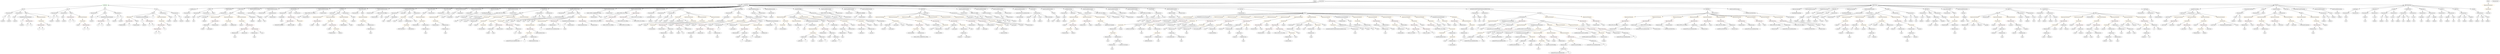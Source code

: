 strict digraph {
	graph [bb="0,0,38253,972"];
	node [label="\N"];
	Enter	[height=0.5,
		pos="19901,954",
		width=0.83628];
	Block_Unnamed_3	[color=black,
		height=0.5,
		label=Block,
		pos="34848,738",
		width=0.90558];
	ExpressionStatement_Unnamed_7	[color=orange,
		height=0.5,
		label=ExpressionStatement,
		pos="34653,666",
		width=2.458];
	Block_Unnamed_3 -> ExpressionStatement_Unnamed_7	[pos="e,34695,682.24 34821,727.41 34791,716.81 34743,699.47 34706,686.08"];
	ExpressionStatement_Unnamed_9	[color=orange,
		height=0.5,
		label=ExpressionStatement,
		pos="34848,666",
		width=2.458];
	Block_Unnamed_3 -> ExpressionStatement_Unnamed_9	[pos="e,34848,684.1 34848,719.7 34848,712.41 34848,703.73 34848,695.54"];
	ExpressionStatement_Unnamed_8	[color=orange,
		height=0.5,
		label=ExpressionStatement,
		pos="35043,666",
		width=2.458];
	Block_Unnamed_3 -> ExpressionStatement_Unnamed_8	[pos="e,34997,681.81 34873,726.32 34878,724.17 34883,721.97 34889,720 34921,707.83 34957,695.27 34986,685.44"];
	MemberAccess_Unnamed_28	[color=black,
		height=0.5,
		label=MemberAccess,
		pos="10540,378",
		width=1.9174];
	Identifier_msg_18	[color=black,
		height=0.5,
		label=msg,
		pos="10540,306",
		width=0.75];
	MemberAccess_Unnamed_28 -> Identifier_msg_18	[pos="e,10540,324.1 10540,359.7 10540,352.41 10540,343.73 10540,335.54"];
	Identifier_allowed_1	[color=black,
		height=0.5,
		label=allowed,
		pos="31922,306",
		width=1.0858];
	Identifier_msg_14	[color=black,
		height=0.5,
		label=msg,
		pos="5655.6,378",
		width=0.75];
	ParameterList_Unnamed_11	[color=black,
		height=0.5,
		label=ParameterList,
		pos="130.59,738",
		width=1.7095];
	Parameter_a_3	[color=black,
		height=0.5,
		label=a,
		pos="48.591,666",
		width=0.75];
	ParameterList_Unnamed_11 -> Parameter_a_3	[pos="e,64.743,680.79 111.57,720.76 100.15,711.01 85.499,698.51 73.201,688.01"];
	Parameter_b_3	[color=black,
		height=0.5,
		label=b,
		pos="130.59,666",
		width=0.75];
	ParameterList_Unnamed_11 -> Parameter_b_3	[pos="e,130.59,684.1 130.59,719.7 130.59,712.41 130.59,703.73 130.59,695.54"];
	NumberLiteral_Unnamed_57	[color=black,
		height=0.5,
		label=NumberLiteral,
		pos="22715,522",
		width=1.765];
	ElementaryTypeName_address_32	[color=black,
		height=0.5,
		label=address,
		pos="3976.6,594",
		width=1.0996];
	Identifier_require_17	[color=black,
		height=0.5,
		label=require,
		pos="9853.6,522",
		width=1.0026];
	Identifier_costOfACoinInWeiForTier_2	[color=black,
		height=0.5,
		label=costOfACoinInWeiForTier,
		pos="26361,450",
		width=3.1095];
	VariableDeclaration_ts	[color=black,
		height=0.5,
		label=ts,
		pos="21897,594",
		width=0.75];
	ElementaryTypeName_uint_45	[color=black,
		height=0.5,
		label=uint,
		pos="21989,522",
		width=0.75];
	VariableDeclaration_ts -> ElementaryTypeName_uint_45	[pos="e,21971,536.11 21914,579.83 21928,569.47 21947,554.85 21962,543.04"];
	FunctionCall_Unnamed_26	[color=orange,
		height=0.5,
		label=FunctionCall,
		pos="3712.6,594",
		width=1.6125];
	Identifier_require_8	[color=black,
		height=0.5,
		label=require,
		pos="3712.6,522",
		width=1.0026];
	FunctionCall_Unnamed_26 -> Identifier_require_8	[pos="e,3712.6,540.1 3712.6,575.7 3712.6,568.41 3712.6,559.73 3712.6,551.54"];
	BinaryOperation_Unnamed_42	[color=brown,
		height=0.5,
		label=BinaryOperation,
		pos="3838.6,522",
		width=1.9867];
	FunctionCall_Unnamed_26 -> BinaryOperation_Unnamed_42	[pos="e,3810,538.89 3739.9,577.81 3757.5,568.06 3780.5,555.26 3799.9,544.48"];
	BinaryOperation_Unnamed_20	[color=brown,
		height=0.5,
		label=BinaryOperation,
		pos="30819,594",
		width=1.9867];
	Identifier__amount_5	[color=black,
		height=0.5,
		label=_amount,
		pos="30820,522",
		width=1.1967];
	BinaryOperation_Unnamed_20 -> Identifier__amount_5	[pos="e,30819,540.1 30819,575.7 30819,568.41 30819,559.73 30819,551.54"];
	IndexAccess_Unnamed_7	[color=black,
		height=0.5,
		label=IndexAccess,
		pos="30940,522",
		width=1.6402];
	BinaryOperation_Unnamed_20 -> IndexAccess_Unnamed_7	[pos="e,30913,538.5 30846,576.94 30863,567.25 30885,554.78 30903,544.27"];
	NumberLiteral_Unnamed_60	[color=black,
		height=0.5,
		label=NumberLiteral,
		pos="6335.6,522",
		width=1.765];
	Parameter_success_7	[color=black,
		height=0.5,
		label=success,
		pos="10085,666",
		width=1.1135];
	ElementaryTypeName_bool_9	[color=black,
		height=0.5,
		label=bool,
		pos="10014,594",
		width=0.76697];
	Parameter_success_7 -> ElementaryTypeName_bool_9	[pos="e,10028,609.39 10068,649.12 10059,639.69 10047,627.61 10036,617.25"];
	FunctionDefinition_transferOwnership	[color=black,
		height=0.5,
		label=transferOwnership,
		pos="33580,810",
		width=2.1947];
	ModifierInvocation_onlyOwner	[color=black,
		height=0.5,
		label=onlyOwner,
		pos="33393,738",
		width=1.4323];
	FunctionDefinition_transferOwnership -> ModifierInvocation_onlyOwner	[pos="e,33427,751.83 33540,794.15 33510,782.92 33469,767.48 33437,755.79"];
	ParameterList_Unnamed_3	[color=black,
		height=0.5,
		label=ParameterList,
		pos="33524,738",
		width=1.7095];
	FunctionDefinition_transferOwnership -> ParameterList_Unnamed_3	[pos="e,33537,755.79 33566,792.05 33559,783.8 33551,773.7 33544,764.54"];
	Block_Unnamed_2	[color=black,
		height=0.5,
		label=Block,
		pos="33636,738",
		width=0.90558];
	FunctionDefinition_transferOwnership -> Block_Unnamed_2	[pos="e,33623,754.83 33593,792.05 33600,783.56 33608,773.11 33616,763.73"];
	NumberLiteral_Unnamed_51	[color=black,
		height=0.5,
		label=NumberLiteral,
		pos="19118,378",
		width=1.765];
	ElementaryTypeName_address_26	[color=black,
		height=0.5,
		label=address,
		pos="31417,594",
		width=1.0996];
	Identifier_coins_7	[color=black,
		height=0.5,
		label=coins,
		pos="18264,450",
		width=0.85014];
	Identifier_allowed	[color=black,
		height=0.5,
		label=allowed,
		pos="30879,378",
		width=1.0858];
	ExpressionStatement_Unnamed_99	[color=orange,
		height=0.5,
		label=ExpressionStatement,
		pos="12414,450",
		width=2.458];
	FunctionCall_Unnamed_91	[color=orange,
		height=0.5,
		label=FunctionCall,
		pos="12408,378",
		width=1.6125];
	ExpressionStatement_Unnamed_99 -> FunctionCall_Unnamed_91	[pos="e,12409,396.1 12412,431.7 12411,424.41 12411,415.73 12410,407.54"];
	VariableDeclaration__balance_1	[color=black,
		height=0.5,
		label=_balance,
		pos="15645,666",
		width=1.2105];
	ElementaryTypeName_uint_39	[color=black,
		height=0.5,
		label=uint,
		pos="15645,594",
		width=0.75];
	VariableDeclaration__balance_1 -> ElementaryTypeName_uint_39	[pos="e,15645,612.1 15645,647.7 15645,640.41 15645,631.73 15645,623.54"];
	ArrayTypeName_Unnamed_3	[color=black,
		height=0.5,
		label=ArrayTypeName,
		pos="13307,594",
		width=2.0145];
	ElementaryTypeName_address_50	[color=black,
		height=0.5,
		label=address,
		pos="13385,522",
		width=1.0996];
	ArrayTypeName_Unnamed_3 -> ElementaryTypeName_address_50	[pos="e,13367,538.51 13325,576.41 13335,567.35 13348,555.99 13359,546.08"];
	InheritanceSpecifier_Unnamed_1	[color=black,
		height=0.5,
		label=InheritanceSpecifier,
		pos="27468,810",
		width=2.3333];
	UserDefinedTypeName_Unnamed_1	[color=black,
		height=0.5,
		label=UserDefinedTypeName,
		pos="27468,738",
		width=2.7214];
	InheritanceSpecifier_Unnamed_1 -> UserDefinedTypeName_Unnamed_1	[pos="e,27468,756.1 27468,791.7 27468,784.41 27468,775.73 27468,767.54"];
	ElementaryTypeName_address	[color=black,
		height=0.5,
		label=address,
		pos="35737,666",
		width=1.0996];
	ElementaryTypeName_address_38	[color=black,
		height=0.5,
		label=address,
		pos="2885.6,594",
		width=1.0996];
	IndexAccess_Unnamed_59	[color=black,
		height=0.5,
		label=IndexAccess,
		pos="12258,306",
		width=1.6402];
	Identifier__addresses_3	[color=black,
		height=0.5,
		label=_addresses,
		pos="12195,234",
		width=1.46];
	IndexAccess_Unnamed_59 -> Identifier__addresses_3	[pos="e,12209,251.47 12243,288.41 12235,279.87 12225,269.28 12217,259.79"];
	Identifier_i_19	[color=black,
		height=0.5,
		label=i,
		pos="12293,234",
		width=0.75];
	IndexAccess_Unnamed_59 -> Identifier_i_19	[pos="e,12284,251.62 12266,287.7 12270,279.87 12275,270.44 12279,261.73"];
	ParameterList_Unnamed_53	[color=black,
		height=0.5,
		label=ParameterList,
		pos="6752.6,738",
		width=1.7095];
	Parameter__amount_4	[color=black,
		height=0.5,
		label=_amount,
		pos="8112.6,666",
		width=1.1967];
	ElementaryTypeName_uint_55	[color=black,
		height=0.5,
		label=uint,
		pos="7648.6,594",
		width=0.75];
	Parameter__amount_4 -> ElementaryTypeName_uint_55	[pos="e,7669.1,606.15 8080.7,653.54 8073.8,651.42 8066.5,649.42 8059.6,648 7895.6,614.24 7846,656.41 7684.6,612 7683,611.55 7681.3,611.04 \
7679.7,610.47"];
	ElementaryTypeName_uint_47	[color=black,
		height=0.5,
		label=uint,
		pos="17318,522",
		width=0.75];
	Identifier__to_1	[color=black,
		height=0.5,
		label=_to,
		pos="28603,306",
		width=0.75];
	IndexAccess_Unnamed_46	[color=black,
		height=0.5,
		label=IndexAccess,
		pos="22890,378",
		width=1.6402];
	Identifier_i_10	[color=black,
		height=0.5,
		label=i,
		pos="22692,306",
		width=0.75];
	IndexAccess_Unnamed_46 -> Identifier_i_10	[pos="e,22713,317.51 22848,364.9 22815,354.96 22768,339.97 22728,324 22726,323.39 22725,322.75 22723,322.09"];
	Identifier_costOfACoinInWeiForTier_4	[color=black,
		height=0.5,
		label=costOfACoinInWeiForTier,
		pos="22849,306",
		width=3.1095];
	IndexAccess_Unnamed_46 -> Identifier_costOfACoinInWeiForTier_4	[pos="e,22859,324.28 22880,360.05 22875,352.26 22870,342.82 22864,334.08"];
	BinaryOperation_Unnamed_66	[color=brown,
		height=0.5,
		label=BinaryOperation,
		pos="19357,522",
		width=1.9867];
	BinaryOperation_Unnamed_67	[color=brown,
		height=0.5,
		label=BinaryOperation,
		pos="19260,450",
		width=1.9867];
	BinaryOperation_Unnamed_66 -> BinaryOperation_Unnamed_67	[pos="e,19282,467.39 19334,504.76 19321,495.64 19305,484.1 19292,474.06"];
	BinaryOperation_Unnamed_68	[color=brown,
		height=0.5,
		label=BinaryOperation,
		pos="19421,450",
		width=1.9867];
	BinaryOperation_Unnamed_66 -> BinaryOperation_Unnamed_68	[pos="e,19405,467.79 19372,504.05 19380,495.71 19389,485.49 19398,476.25"];
	ElementaryTypeName_uint_52	[color=black,
		height=0.5,
		label=uint,
		pos="22786,378",
		width=0.75];
	Identifier_b_2	[color=black,
		height=0.5,
		label=b,
		pos="1505.6,522",
		width=0.75];
	BinaryOperation_Unnamed_87	[color=brown,
		height=0.5,
		label=BinaryOperation,
		pos="22988,450",
		width=1.9867];
	FunctionCall_Unnamed_74	[color=orange,
		height=0.5,
		label=FunctionCall,
		pos="22578,378",
		width=1.6125];
	BinaryOperation_Unnamed_87 -> FunctionCall_Unnamed_74	[pos="e,22626,388.29 22935,437.51 22926,435.57 22916,433.66 22907,432 22802,413.05 22775,413.68 22670,396 22659,394.24 22648,392.27 22637,\
390.31"];
	Identifier_coins_13	[color=black,
		height=0.5,
		label=coins,
		pos="22710,378",
		width=0.85014];
	BinaryOperation_Unnamed_87 -> Identifier_coins_13	[pos="e,22733,389.8 22934,437.66 22870,423.83 22767,401.59 22750,396 22748,395.37 22746,394.68 22744,393.95"];
	Parameter__to	[color=black,
		height=0.5,
		label=_to,
		pos="36410,666",
		width=0.75];
	ElementaryTypeName_address_13	[color=black,
		height=0.5,
		label=address,
		pos="36410,594",
		width=1.0996];
	Parameter__to -> ElementaryTypeName_address_13	[pos="e,36410,612.1 36410,647.7 36410,640.41 36410,631.73 36410,623.54"];
	ElementaryTypeName_uint_29	[color=black,
		height=0.5,
		label=uint,
		pos="4075.6,666",
		width=0.75];
	VariableDeclaration_coinsIssuedIco	[color=black,
		height=0.5,
		label=coinsIssuedIco,
		pos="16940,738",
		width=1.8759];
	ElementaryTypeName_uint_31	[color=black,
		height=0.5,
		label=uint,
		pos="17095,666",
		width=0.75];
	VariableDeclaration_coinsIssuedIco -> ElementaryTypeName_uint_31	[pos="e,17073,677.33 16974,722.12 16997,711.61 17030,697.11 17059,684 17060,683.4 17061,682.79 17063,682.16"];
	NumberLiteral_Unnamed_32	[color=black,
		height=0.5,
		label=NumberLiteral,
		pos="17204,666",
		width=1.765];
	VariableDeclaration_coinsIssuedIco -> NumberLiteral_Unnamed_32	[pos="e,17158,679 16986,724.65 17031,712.7 17100,694.59 17148,681.87"];
	Identifier_value	[color=black,
		height=0.5,
		label=value,
		pos="24093,522",
		width=0.82242];
	VariableDeclaration_wallet	[color=black,
		height=0.5,
		label=wallet,
		pos="13259,738",
		width=0.87786];
	ElementaryTypeName_address_29	[color=black,
		height=0.5,
		label=address,
		pos="13259,666",
		width=1.0996];
	VariableDeclaration_wallet -> ElementaryTypeName_address_29	[pos="e,13259,684.1 13259,719.7 13259,712.41 13259,703.73 13259,695.54"];
	StateVariableDeclaration_Unnamed_4	[color=black,
		height=0.5,
		label=StateVariableDeclaration,
		pos="27674,810",
		width=2.8184];
	VariableDeclaration_allowed	[color=black,
		height=0.5,
		label=allowed,
		pos="27623,738",
		width=1.0858];
	StateVariableDeclaration_Unnamed_4 -> VariableDeclaration_allowed	[pos="e,27634,755.14 27661,791.7 27655,783.4 27648,773.31 27641,764.19"];
	EventDefinition_LockRemoved	[color=black,
		height=0.5,
		label=LockRemoved,
		pos="3018.6,810",
		width=1.8343];
	ParameterList_Unnamed_44	[color=black,
		height=0.5,
		label=ParameterList,
		pos="2880.6,738",
		width=1.7095];
	EventDefinition_LockRemoved -> ParameterList_Unnamed_44	[pos="e,2910.3,754.09 2988.3,793.64 2968.4,783.54 2942.1,770.21 2920.5,759.25"];
	Parameter_balance	[color=black,
		height=0.5,
		label=balance,
		pos="36203,666",
		width=1.0719];
	ElementaryTypeName_uint_3	[color=black,
		height=0.5,
		label=uint,
		pos="36203,594",
		width=0.75];
	Parameter_balance -> ElementaryTypeName_uint_3	[pos="e,36203,612.1 36203,647.7 36203,640.41 36203,631.73 36203,623.54"];
	Identifier_numberOfCoinsAvailableInIcoTier_11	[color=black,
		height=0.5,
		label=numberOfCoinsAvailableInIcoTier,
		pos="24778,306",
		width=3.8718];
	ExpressionStatement_Unnamed_1	[color=orange,
		height=0.5,
		label=ExpressionStatement,
		pos="35238,666",
		width=2.458];
	Identifier__	[color=black,
		height=0.5,
		label=_,
		pos="35238,594",
		width=0.75];
	ExpressionStatement_Unnamed_1 -> Identifier__	[pos="e,35238,612.1 35238,647.7 35238,640.41 35238,631.73 35238,623.54"];
	Identifier_i_8	[color=black,
		height=0.5,
		label=i,
		pos="22499,450",
		width=0.75];
	EventDefinition_OwnershipTransferred	[color=black,
		height=0.5,
		label=OwnershipTransferred,
		pos="34414,810",
		width=2.6243];
	ParameterList_Unnamed_1	[color=black,
		height=0.5,
		label=ParameterList,
		pos="34325,738",
		width=1.7095];
	EventDefinition_OwnershipTransferred -> ParameterList_Unnamed_1	[pos="e,34345,755.31 34392,792.05 34381,783.16 34367,772.11 34354,762.41"];
	Identifier_super_2	[color=black,
		height=0.5,
		label=super,
		pos="12404,234",
		width=0.864];
	Parameter_amount	[color=black,
		height=0.5,
		label=amount,
		pos="5896.6,666",
		width=1.0581];
	ElementaryTypeName_uint_44	[color=black,
		height=0.5,
		label=uint,
		pos="5829.6,594",
		width=0.75];
	Parameter_amount -> ElementaryTypeName_uint_44	[pos="e,5843.4,609.39 5881.4,649.12 5872.5,639.79 5861,627.85 5851.2,617.56"];
	FunctionCall_Unnamed_27	[color=orange,
		height=0.5,
		label=FunctionCall,
		pos="3514.6,594",
		width=1.6125];
	Identifier__participant_1	[color=black,
		height=0.5,
		label=_participant,
		pos="3453.6,522",
		width=1.5155];
	FunctionCall_Unnamed_27 -> Identifier__participant_1	[pos="e,3467.9,539.47 3500.1,576.41 3492.8,567.95 3483.7,557.49 3475.4,548.08"];
	Identifier_LockRemoved	[color=black,
		height=0.5,
		label=LockRemoved,
		pos="3592.6,522",
		width=1.8343];
	FunctionCall_Unnamed_27 -> Identifier_LockRemoved	[pos="e,3574.1,539.63 3532.7,576.76 3542.5,567.97 3554.8,556.93 3565.7,547.14"];
	FunctionCall_Unnamed_84	[color=orange,
		height=0.5,
		label=FunctionCall,
		pos="7411.6,594",
		width=1.6125];
	Identifier_require_21	[color=black,
		height=0.5,
		label=require,
		pos="7389.6,522",
		width=1.0026];
	FunctionCall_Unnamed_84 -> Identifier_require_21	[pos="e,7395,540.1 7406.2,575.7 7403.8,568.24 7401,559.32 7398.4,550.97"];
	BinaryOperation_Unnamed_92	[color=brown,
		height=0.5,
		label=BinaryOperation,
		pos="7515.6,522",
		width=1.9867];
	FunctionCall_Unnamed_84 -> BinaryOperation_Unnamed_92	[pos="e,7491.4,539.31 7435.2,577.12 7449.1,567.76 7466.9,555.78 7482.2,545.47"];
	Identifier_msg_2	[color=black,
		height=0.5,
		label=msg,
		pos="34699,378",
		width=0.75];
	ExpressionStatement_Unnamed_13	[color=orange,
		height=0.5,
		label=ExpressionStatement,
		pos="28297,666",
		width=2.458];
	FunctionCall_Unnamed_10	[color=orange,
		height=0.5,
		label=FunctionCall,
		pos="28221,594",
		width=1.6125];
	ExpressionStatement_Unnamed_13 -> FunctionCall_Unnamed_10	[pos="e,28239,611.55 28278,648.05 28269,639.39 28257,628.7 28247,619.19"];
	NumberLiteral_Unnamed_49	[color=black,
		height=0.5,
		label=NumberLiteral,
		pos="17671,594",
		width=1.765];
	Identifier_numberOfCoinsAvailableInIcoTier_9	[color=black,
		height=0.5,
		label=numberOfCoinsAvailableInIcoTier,
		pos="23802,18",
		width=3.8718];
	IndexAccess_Unnamed_3	[color=black,
		height=0.5,
		label=IndexAccess,
		pos="29278,378",
		width=1.6402];
	MemberAccess_Unnamed_6	[color=black,
		height=0.5,
		label=MemberAccess,
		pos="29213,306",
		width=1.9174];
	IndexAccess_Unnamed_3 -> MemberAccess_Unnamed_6	[pos="e,29228,323.96 29262,360.41 29254,351.99 29245,341.58 29236,332.2"];
	Identifier_balances_3	[color=black,
		height=0.5,
		label=balances,
		pos="29343,306",
		width=1.1828];
	IndexAccess_Unnamed_3 -> Identifier_balances_3	[pos="e,29328,322.99 29293,360.41 29301,351.74 29311,340.97 29320,331.38"];
	Block_Unnamed_22	[color=black,
		height=0.5,
		label=Block,
		pos="6864.6,738",
		width=0.90558];
	ExpressionStatement_Unnamed_42	[color=orange,
		height=0.5,
		label=ExpressionStatement,
		pos="6612.6,666",
		width=2.458];
	Block_Unnamed_22 -> ExpressionStatement_Unnamed_42	[pos="e,6672.4,679.55 6839.7,725.98 6834.4,723.85 6828.9,721.74 6823.6,720 6777.6,704.78 6724.7,691.51 6683.4,682.06"];
	IndexAccess_Unnamed_10	[color=black,
		height=0.5,
		label=IndexAccess,
		pos="31984,450",
		width=1.6402];
	IndexAccess_Unnamed_11	[color=black,
		height=0.5,
		label=IndexAccess,
		pos="31980,378",
		width=1.6402];
	IndexAccess_Unnamed_10 -> IndexAccess_Unnamed_11	[pos="e,31981,396.1 31983,431.7 31982,424.41 31982,415.73 31981,407.54"];
	MemberAccess_Unnamed_14	[color=black,
		height=0.5,
		label=MemberAccess,
		pos="32126,378",
		width=1.9174];
	IndexAccess_Unnamed_10 -> MemberAccess_Unnamed_14	[pos="e,32095,394.31 32014,434.15 32034,424.04 32062,410.51 32084,399.39"];
	Identifier_COIN_SUPPLY_ICO_TIER_3_2	[color=black,
		height=0.5,
		label=COIN_SUPPLY_ICO_TIER_3,
		pos="25696,522",
		width=3.6223];
	FunctionCall_Unnamed_37	[color=orange,
		height=0.5,
		label=FunctionCall,
		pos="14074,594",
		width=1.6125];
	BinaryOperation_Unnamed_55	[color=brown,
		height=0.5,
		label=BinaryOperation,
		pos="14074,522",
		width=1.9867];
	FunctionCall_Unnamed_37 -> BinaryOperation_Unnamed_55	[pos="e,14074,540.1 14074,575.7 14074,568.41 14074,559.73 14074,551.54"];
	Identifier_require_12	[color=black,
		height=0.5,
		label=require,
		pos="14200,522",
		width=1.0026];
	FunctionCall_Unnamed_37 -> Identifier_require_12	[pos="e,14176,536.04 14101,577.81 14120,567.15 14146,552.83 14166,541.5"];
	IndexAccess_Unnamed_23	[color=black,
		height=0.5,
		label=IndexAccess,
		pos="24909,522",
		width=1.6402];
	Identifier_numberOfCoinsAvailableInIcoTier_2	[color=black,
		height=0.5,
		label=numberOfCoinsAvailableInIcoTier,
		pos="25043,450",
		width=3.8718];
	IndexAccess_Unnamed_23 -> Identifier_numberOfCoinsAvailableInIcoTier_2	[pos="e,25010,467.96 24937,505.98 24956,496.43 24980,483.89 25000,473.2"];
	NumberLiteral_Unnamed_36	[color=black,
		height=0.5,
		label=NumberLiteral,
		pos="25264,450",
		width=1.765];
	IndexAccess_Unnamed_23 -> NumberLiteral_Unnamed_36	[pos="e,25217,462.4 24952,509.52 24960,507.57 24969,505.64 24977,504 25071,484.29 25096,486.95 25191,468 25195,467.02 25200,465.96 25206,\
464.86"];
	ElementaryTypeName_uint_37	[color=black,
		height=0.5,
		label=uint,
		pos="17232,594",
		width=0.75];
	Identifier_msg_36	[color=black,
		height=0.5,
		label=msg,
		pos="10114,306",
		width=0.75];
	MemberAccess_Unnamed_15	[color=black,
		height=0.5,
		label=MemberAccess,
		pos="31305,450",
		width=1.9174];
	IndexAccess_Unnamed_13	[color=black,
		height=0.5,
		label=IndexAccess,
		pos="31305,378",
		width=1.6402];
	MemberAccess_Unnamed_15 -> IndexAccess_Unnamed_13	[pos="e,31305,396.1 31305,431.7 31305,424.41 31305,415.73 31305,407.54"];
	ExpressionStatement_Unnamed_59	[color=orange,
		height=0.5,
		label=ExpressionStatement,
		pos="13405,666",
		width=2.458];
	FunctionCall_Unnamed_43	[color=orange,
		height=0.5,
		label=FunctionCall,
		pos="13706,594",
		width=1.6125];
	ExpressionStatement_Unnamed_59 -> FunctionCall_Unnamed_43	[pos="e,13660,605.59 13461,651.83 13515,639.34 13595,620.66 13649,608.16"];
	Identifier_msg_24	[color=black,
		height=0.5,
		label=msg,
		pos="17885,234",
		width=0.75];
	Identifier_owner_5	[color=black,
		height=0.5,
		label=owner,
		pos="34844,522",
		width=0.93331];
	VariableDeclaration__coins_1	[color=black,
		height=0.5,
		label=_coins,
		pos="15742,666",
		width=0.98875];
	ElementaryTypeName_uint_38	[color=black,
		height=0.5,
		label=uint,
		pos="15742,594",
		width=0.75];
	VariableDeclaration__coins_1 -> ElementaryTypeName_uint_38	[pos="e,15742,612.1 15742,647.7 15742,640.41 15742,631.73 15742,623.54"];
	Identifier_coinsIssuedMkt_1	[color=black,
		height=0.5,
		label=coinsIssuedMkt,
		pos="14324,522",
		width=1.9452];
	ParameterList_Unnamed_14	[color=black,
		height=0.5,
		label=ParameterList,
		pos="37672,738",
		width=1.7095];
	VariableDeclaration__value_1	[color=black,
		height=0.5,
		label=_value,
		pos="37626,666",
		width=0.96103];
	ParameterList_Unnamed_14 -> VariableDeclaration__value_1	[pos="e,37636,683.31 37660,720.05 37655,711.85 37648,701.83 37642,692.71"];
	VariableDeclaration__owner	[color=black,
		height=0.5,
		label=_owner,
		pos="37717,666",
		width=1.0719];
	ParameterList_Unnamed_14 -> VariableDeclaration__owner	[pos="e,37706,683.31 37682,720.05 37688,711.85 37694,701.83 37700,692.71"];
	VariableDeclaration__spender	[color=black,
		height=0.5,
		label=_spender,
		pos="37819,666",
		width=1.2521];
	ParameterList_Unnamed_14 -> VariableDeclaration__spender	[pos="e,37790,680.4 37703,722.15 37725,711.39 37756,696.76 37780,685.27"];
	Identifier_WalletUpdated	[color=black,
		height=0.5,
		label=WalletUpdated,
		pos="5245.6,522",
		width=1.8343];
	ElementaryTypeName_address_27	[color=black,
		height=0.5,
		label=address,
		pos="29431,594",
		width=1.0996];
	Identifier_costOfAvailableCoinsInCurrentTier	[color=black,
		height=0.5,
		label=costOfAvailableCoinsInCurrentTier,
		pos="24107,378",
		width=3.9689];
	Identifier_COIN_SUPPLY_ICO_TIER_2_2	[color=black,
		height=0.5,
		label=COIN_SUPPLY_ICO_TIER_2,
		pos="25116,522",
		width=3.6223];
	ElementaryTypeName_uint_20	[color=black,
		height=0.5,
		label=uint,
		pos="7158.6,666",
		width=0.75];
	ParameterList_Unnamed_27	[color=black,
		height=0.5,
		label=ParameterList,
		pos="32770,738",
		width=1.7095];
	ElementaryTypeName_address_23	[color=black,
		height=0.5,
		label=address,
		pos="29261,594",
		width=1.0996];
	Identifier__newOwner_3	[color=black,
		height=0.5,
		label=_newOwner,
		pos="33150,522",
		width=1.5432];
	Identifier__to_3	[color=black,
		height=0.5,
		label=_to,
		pos="33013,450",
		width=0.75];
	Identifier_atNow_1	[color=black,
		height=0.5,
		label=atNow,
		pos="22069,522",
		width=0.97489];
	VariableDeclaration_newOwner	[color=black,
		height=0.5,
		label=newOwner,
		pos="35791,738",
		width=1.4046];
	ElementaryTypeName_address_1	[color=black,
		height=0.5,
		label=address,
		pos="35834,666",
		width=1.0996];
	VariableDeclaration_newOwner -> ElementaryTypeName_address_1	[pos="e,35823,683.79 35801,720.05 35806,712.06 35812,702.33 35817,693.4"];
	ExpressionStatement_Unnamed_48	[color=orange,
		height=0.5,
		label=ExpressionStatement,
		pos="4858.6,666",
		width=2.458];
	BinaryOperation_Unnamed_52	[color=brown,
		height=0.5,
		label=BinaryOperation,
		pos="4858.6,594",
		width=1.9867];
	ExpressionStatement_Unnamed_48 -> BinaryOperation_Unnamed_52	[pos="e,4858.6,612.1 4858.6,647.7 4858.6,640.41 4858.6,631.73 4858.6,623.54"];
	Identifier_coinsIssuedMkt	[color=black,
		height=0.5,
		label=coinsIssuedMkt,
		pos="13920,378",
		width=1.9452];
	FunctionDefinition_add	[color=black,
		height=0.5,
		label=add,
		pos="493.59,810",
		width=0.75];
	FunctionDefinition_add -> ParameterList_Unnamed_11	[pos="e,180.82,748.69 467.78,804.02 410.69,793.01 272.44,766.35 191.8,750.8"];
	ParameterList_Unnamed_12	[color=black,
		height=0.5,
		label=ParameterList,
		pos="379.59,738",
		width=1.7095];
	FunctionDefinition_add -> ParameterList_Unnamed_12	[pos="e,405.04,754.62 474.25,797.13 458.02,787.16 434.42,772.67 414.85,760.65"];
	Block_Unnamed_8	[color=black,
		height=0.5,
		label=Block,
		pos="549.59,738",
		width=0.90558];
	FunctionDefinition_add -> Block_Unnamed_8	[pos="e,537.08,754.64 505.74,793.81 512.84,784.94 521.95,773.55 530.03,763.45"];
	ExpressionStatement_Unnamed_70	[color=orange,
		height=0.5,
		label=ExpressionStatement,
		pos="18098,666",
		width=2.458];
	BinaryOperation_Unnamed_74	[color=brown,
		height=0.5,
		label=BinaryOperation,
		pos="17518,594",
		width=1.9867];
	ExpressionStatement_Unnamed_70 -> BinaryOperation_Unnamed_74	[pos="e,17569,606.89 18034,653.07 18023,651.21 18011,649.43 18001,648 17822,624.46 17775,638.74 17598,612 17592,611.15 17586,610.15 17580,\
609.06"];
	MemberAccess_Unnamed_10	[color=black,
		height=0.5,
		label=MemberAccess,
		pos="31005,378",
		width=1.9174];
	Identifier_msg_8	[color=black,
		height=0.5,
		label=msg,
		pos="31005,306",
		width=0.75];
	MemberAccess_Unnamed_10 -> Identifier_msg_8	[pos="e,31005,324.1 31005,359.7 31005,352.41 31005,343.73 31005,335.54"];
	ParameterList_Unnamed_35	[color=black,
		height=0.5,
		label=ParameterList,
		pos="29837,738",
		width=1.7095];
	ExpressionStatement_Unnamed_6	[color=orange,
		height=0.5,
		label=ExpressionStatement,
		pos="33344,666",
		width=2.458];
	BinaryOperation_Unnamed_4	[color=brown,
		height=0.5,
		label=BinaryOperation,
		pos="33292,594",
		width=1.9867];
	ExpressionStatement_Unnamed_6 -> BinaryOperation_Unnamed_4	[pos="e,33304,612.1 33331,647.7 33325,639.73 33318,630.1 33311,621.26"];
	Identifier_locked	[color=black,
		height=0.5,
		label=locked,
		pos="3121.6,450",
		width=0.98875];
	MemberAccess_Unnamed_77	[color=black,
		height=0.5,
		label=MemberAccess,
		pos="10114,378",
		width=1.9174];
	MemberAccess_Unnamed_77 -> Identifier_msg_36	[pos="e,10114,324.1 10114,359.7 10114,352.41 10114,343.73 10114,335.54"];
	ElementaryTypeName_uint256_6	[color=black,
		height=0.5,
		label=uint256,
		pos="1404.6,594",
		width=1.0442];
	Parameter_success_6	[color=black,
		height=0.5,
		label=success,
		pos="6270.6,666",
		width=1.1135];
	ElementaryTypeName_bool_8	[color=black,
		height=0.5,
		label=bool,
		pos="6335.6,594",
		width=0.76697];
	Parameter_success_6 -> ElementaryTypeName_bool_8	[pos="e,6321.8,609.86 6285.3,649.12 6293.8,640.01 6304.6,628.4 6314,618.28"];
	FunctionDefinition_atNow	[color=black,
		height=0.5,
		label=atNow,
		pos="3218.6,810",
		width=0.97489];
	ParameterList_Unnamed_48	[color=black,
		height=0.5,
		label=ParameterList,
		pos="3021.6,738",
		width=1.7095];
	FunctionDefinition_atNow -> ParameterList_Unnamed_48	[pos="e,3059.6,752.49 3190.4,798.97 3159.1,787.86 3108.1,769.73 3070.3,756.32"];
	ParameterList_Unnamed_47	[color=black,
		height=0.5,
		label=ParameterList,
		pos="3162.6,738",
		width=1.7095];
	FunctionDefinition_atNow -> ParameterList_Unnamed_47	[pos="e,3176,755.8 3205.9,793.12 3199.1,784.68 3190.7,774.1 3183,764.55"];
	Block_Unnamed_18	[color=black,
		height=0.5,
		label=Block,
		pos="3274.6,738",
		width=0.90558];
	FunctionDefinition_atNow -> Block_Unnamed_18	[pos="e,3261.9,754.82 3231.3,793.12 3238.2,784.43 3247,773.49 3254.8,763.72"];
	ParameterList_Unnamed_16	[color=black,
		height=0.5,
		label=ParameterList,
		pos="35921,738",
		width=1.7095];
	Parameter_None_4	[color=black,
		height=0.5,
		label=None,
		pos="35922,666",
		width=0.85014];
	ParameterList_Unnamed_16 -> Parameter_None_4	[pos="e,35921,684.1 35921,719.7 35921,712.41 35921,703.73 35921,695.54"];
	Identifier_i_3	[color=black,
		height=0.5,
		label=i,
		pos="11536,306",
		width=0.75];
	Identifier__from_6	[color=black,
		height=0.5,
		label=_from,
		pos="32494,522",
		width=0.93331];
	BinaryOperation_Unnamed_90	[color=brown,
		height=0.5,
		label=BinaryOperation,
		pos="10114,522",
		width=1.9867];
	BooleanLiteral_Unnamed_7	[color=black,
		height=0.5,
		label=BooleanLiteral,
		pos="10089,450",
		width=1.7788];
	BinaryOperation_Unnamed_90 -> BooleanLiteral_Unnamed_7	[pos="e,10095,468.1 10107,503.7 10105,496.15 10101,487.12 10098,478.68"];
	IndexAccess_Unnamed_52	[color=black,
		height=0.5,
		label=IndexAccess,
		pos="10230,450",
		width=1.6402];
	BinaryOperation_Unnamed_90 -> IndexAccess_Unnamed_52	[pos="e,10204,466.5 10140,504.94 10156,495.29 10177,482.89 10194,472.41"];
	ExpressionStatement_Unnamed_2	[color=orange,
		height=0.5,
		label=ExpressionStatement,
		pos="34458,666",
		width=2.458];
	BinaryOperation_Unnamed_1	[color=brown,
		height=0.5,
		label=BinaryOperation,
		pos="34458,594",
		width=1.9867];
	ExpressionStatement_Unnamed_2 -> BinaryOperation_Unnamed_1	[pos="e,34458,612.1 34458,647.7 34458,640.41 34458,631.73 34458,623.54"];
	Identifier_atNow	[color=black,
		height=0.5,
		label=atNow,
		pos="4597.6,522",
		width=0.97489];
	FunctionCall_Unnamed_54	[color=orange,
		height=0.5,
		label=FunctionCall,
		pos="19483,594",
		width=1.6125];
	FunctionCall_Unnamed_54 -> BinaryOperation_Unnamed_66	[pos="e,19385,538.89 19455,577.81 19438,568.06 19415,555.26 19395,544.48"];
	Identifier_require_16	[color=black,
		height=0.5,
		label=require,
		pos="19483,522",
		width=1.0026];
	FunctionCall_Unnamed_54 -> Identifier_require_16	[pos="e,19483,540.1 19483,575.7 19483,568.41 19483,559.73 19483,551.54"];
	VariableDeclaration_c_2	[color=black,
		height=0.5,
		label=c,
		pos="313.59,594",
		width=0.75];
	ElementaryTypeName_uint256_14	[color=black,
		height=0.5,
		label=uint256,
		pos="313.59,522",
		width=1.0442];
	VariableDeclaration_c_2 -> ElementaryTypeName_uint256_14	[pos="e,313.59,540.1 313.59,575.7 313.59,568.41 313.59,559.73 313.59,551.54"];
	VariableDeclarationStatement_Unnamed_10	[color=black,
		height=0.5,
		label=VariableDeclarationStatement,
		pos="23242,378",
		width=3.3174];
	VariableDeclaration_coinsInCurrentTierToBuy	[color=black,
		height=0.5,
		label=coinsInCurrentTierToBuy,
		pos="23222,306",
		width=2.9709];
	VariableDeclarationStatement_Unnamed_10 -> VariableDeclaration_coinsInCurrentTierToBuy	[pos="e,23226,324.1 23237,359.7 23235,352.24 23232,343.32 23230,334.97"];
	FunctionCall_Unnamed_71	[color=orange,
		height=0.5,
		label=FunctionCall,
		pos="23405,306",
		width=1.6125];
	VariableDeclarationStatement_Unnamed_10 -> FunctionCall_Unnamed_71	[pos="e,23372,321.18 23280,360.59 23304,350.12 23336,336.53 23361,325.66"];
	ExpressionStatement_Unnamed_44	[color=orange,
		height=0.5,
		label=ExpressionStatement,
		pos="11351,594",
		width=2.458];
	UnaryOperation_Unnamed	[color=black,
		height=0.5,
		label=UnaryOperation,
		pos="10965,522",
		width=1.9452];
	ExpressionStatement_Unnamed_44 -> UnaryOperation_Unnamed	[pos="e,11016,534.46 11285,581.6 11274,579.73 11263,577.81 11253,576 11160,559.94 11136,557.92 11044,540 11038,538.99 11033,537.9 11027,\
536.78"];
	Identifier_icoEtherContributed	[color=black,
		height=0.5,
		label=icoEtherContributed,
		pos="17086,450",
		width=2.3887];
	Identifier_require_4	[color=black,
		height=0.5,
		label=require,
		pos="28095,522",
		width=1.0026];
	ExpressionStatement_Unnamed_23	[color=orange,
		height=0.5,
		label=ExpressionStatement,
		pos="31652,666",
		width=2.458];
	BinaryOperation_Unnamed_23	[color=brown,
		height=0.5,
		label=BinaryOperation,
		pos="31619,594",
		width=1.9867];
	ExpressionStatement_Unnamed_23 -> BinaryOperation_Unnamed_23	[pos="e,31627,612.1 31643,647.7 31640,640.07 31636,630.92 31632,622.4"];
	Identifier_change_5	[color=black,
		height=0.5,
		label=change,
		pos="22159,522",
		width=1.0165];
	Identifier_locked_9	[color=black,
		height=0.5,
		label=locked,
		pos="12663,306",
		width=0.98875];
	ElementaryTypeName_uint256_10	[color=black,
		height=0.5,
		label=uint256,
		pos="978.59,594",
		width=1.0442];
	Identifier_icoEtherReceived_1	[color=black,
		height=0.5,
		label=icoEtherReceived,
		pos="17366,234",
		width=2.1115];
	IndexAccess_Unnamed_8	[color=black,
		height=0.5,
		label=IndexAccess,
		pos="30910,450",
		width=1.6402];
	IndexAccess_Unnamed_8 -> Identifier_allowed	[pos="e,30886,396.1 30902,431.7 30899,424.07 30894,414.92 30891,406.4"];
	IndexAccess_Unnamed_8 -> MemberAccess_Unnamed_10	[pos="e,30982,395.31 30931,433.12 30944,423.94 30959,412.23 30973,402.06"];
	MemberAccess_Unnamed_62	[color=black,
		height=0.5,
		label=MemberAccess,
		pos="22293,450",
		width=1.9174];
	MemberAccess_Unnamed_63	[color=black,
		height=0.5,
		label=MemberAccess,
		pos="22293,378",
		width=1.9174];
	MemberAccess_Unnamed_62 -> MemberAccess_Unnamed_63	[pos="e,22293,396.1 22293,431.7 22293,424.41 22293,415.73 22293,407.54"];
	Identifier__to	[color=black,
		height=0.5,
		label=_to,
		pos="28325,450",
		width=0.75];
	Identifier_msg_32	[color=black,
		height=0.5,
		label=msg,
		pos="19731,378",
		width=0.75];
	ParameterList_Unnamed_67	[color=black,
		height=0.5,
		label=ParameterList,
		pos="10110,738",
		width=1.7095];
	ParameterList_Unnamed_67 -> Parameter_success_7	[pos="e,10091,684.1 10103,719.7 10101,712.15 10097,703.12 10094,694.68"];
	Identifier_msg_30	[color=black,
		height=0.5,
		label=msg,
		pos="17621,450",
		width=0.75];
	FunctionCall_Unnamed_81	[color=orange,
		height=0.5,
		label=FunctionCall,
		pos="10377,666",
		width=1.6125];
	Identifier__amount_13	[color=black,
		height=0.5,
		label=_amount,
		pos="10273,594",
		width=1.1967];
	FunctionCall_Unnamed_81 -> Identifier__amount_13	[pos="e,10295,609.86 10353,649.12 10338,639.36 10320,626.75 10304,616.16"];
	MemberAccess_Unnamed_78	[color=black,
		height=0.5,
		label=MemberAccess,
		pos="10403,594",
		width=1.9174];
	FunctionCall_Unnamed_81 -> MemberAccess_Unnamed_78	[pos="e,10396,612.1 10383,647.7 10386,640.15 10389,631.12 10392,622.68"];
	Identifier__to_7	[color=black,
		height=0.5,
		label=_to,
		pos="10517,594",
		width=0.75];
	FunctionCall_Unnamed_81 -> Identifier__to_7	[pos="e,10496,605.5 10406,650.15 10430,638.53 10462,622.41 10485,610.6"];
	BinaryOperation_Unnamed_36	[color=brown,
		height=0.5,
		label=BinaryOperation,
		pos="25484,594",
		width=1.9867];
	MemberAccess_Unnamed_21	[color=black,
		height=0.5,
		label=MemberAccess,
		pos="25333,522",
		width=1.9174];
	BinaryOperation_Unnamed_36 -> MemberAccess_Unnamed_21	[pos="e,25365,538.21 25450,577.64 25428,567.44 25399,553.94 25376,542.92"];
	NumberLiteral_Unnamed_38	[color=black,
		height=0.5,
		label=NumberLiteral,
		pos="25484,522",
		width=1.765];
	BinaryOperation_Unnamed_36 -> NumberLiteral_Unnamed_38	[pos="e,25484,540.1 25484,575.7 25484,568.41 25484,559.73 25484,551.54"];
	Identifier_msg_35	[color=black,
		height=0.5,
		label=msg,
		pos="6486.6,378",
		width=0.75];
	Identifier_msg_31	[color=black,
		height=0.5,
		label=msg,
		pos="19798,450",
		width=0.75];
	Identifier_c_2	[color=black,
		height=0.5,
		label=c,
		pos="1480.6,666",
		width=0.75];
	NumberLiteral_Unnamed_45	[color=black,
		height=0.5,
		label=NumberLiteral,
		pos="5079.6,378",
		width=1.765];
	IndexAccess_Unnamed_4	[color=black,
		height=0.5,
		label=IndexAccess,
		pos="28382,522",
		width=1.6402];
	IndexAccess_Unnamed_4 -> Identifier__to	[pos="e,28337,466.36 28368,504.05 28361,495.35 28352,484.59 28344,475.03"];
	Identifier_balances_4	[color=black,
		height=0.5,
		label=balances,
		pos="28413,450",
		width=1.1828];
	IndexAccess_Unnamed_4 -> Identifier_balances_4	[pos="e,28405,468.1 28389,503.7 28393,496.07 28397,486.92 28400,478.4"];
	ParameterList_Unnamed_18	[color=black,
		height=0.5,
		label=ParameterList,
		pos="36203,738",
		width=1.7095];
	ParameterList_Unnamed_18 -> Parameter_balance	[pos="e,36203,684.1 36203,719.7 36203,712.41 36203,703.73 36203,695.54"];
	Parameter__owner_1	[color=black,
		height=0.5,
		label=_owner,
		pos="37133,666",
		width=1.0719];
	ElementaryTypeName_address_17	[color=black,
		height=0.5,
		label=address,
		pos="37133,594",
		width=1.0996];
	Parameter__owner_1 -> ElementaryTypeName_address_17	[pos="e,37133,612.1 37133,647.7 37133,640.41 37133,631.73 37133,623.54"];
	Identifier_require_2	[color=black,
		height=0.5,
		label=require,
		pos="33631,522",
		width=1.0026];
	MemberAccess_Unnamed_71	[color=black,
		height=0.5,
		label=MemberAccess,
		pos="23506,162",
		width=1.9174];
	Identifier_coins_12	[color=black,
		height=0.5,
		label=coins,
		pos="23506,90",
		width=0.85014];
	MemberAccess_Unnamed_71 -> Identifier_coins_12	[pos="e,23506,108.1 23506,143.7 23506,136.41 23506,127.73 23506,119.54"];
	ExpressionStatement_Unnamed_85	[color=orange,
		height=0.5,
		label=ExpressionStatement,
		pos="23186,522",
		width=2.458];
	ExpressionStatement_Unnamed_85 -> BinaryOperation_Unnamed_87	[pos="e,23028,465.21 23143,505.81 23112,494.97 23071,480.36 23038,468.94"];
	IndexAccess_Unnamed_50	[color=black,
		height=0.5,
		label=IndexAccess,
		pos="22432,306",
		width=1.6402];
	FunctionCall_Unnamed_74 -> IndexAccess_Unnamed_50	[pos="e,22462,321.78 22547,362.33 22525,351.95 22496,337.94 22472,326.61"];
	MemberAccess_Unnamed_73	[color=black,
		height=0.5,
		label=MemberAccess,
		pos="22578,306",
		width=1.9174];
	FunctionCall_Unnamed_74 -> MemberAccess_Unnamed_73	[pos="e,22578,324.1 22578,359.7 22578,352.41 22578,343.73 22578,335.54"];
	VariableDeclarationStatement_Unnamed_6	[color=black,
		height=0.5,
		label=VariableDeclarationStatement,
		pos="18324,666",
		width=3.3174];
	VariableDeclarationStatement_Unnamed_6 -> NumberLiteral_Unnamed_49	[pos="e,17716,606.85 18238,653.09 18224,651.26 18209,649.48 18195,648 17994,626.83 17942,643.25 17743,612 17738,611.22 17732,610.27 17727,\
609.24"];
	VariableDeclaration_change	[color=black,
		height=0.5,
		label=change,
		pos="17789,594",
		width=1.0165];
	VariableDeclarationStatement_Unnamed_6 -> VariableDeclaration_change	[pos="e,17815,606.42 18237,653.24 18223,651.41 18208,649.6 18195,648 18034,629.46 17991,648.81 17834,612 17831,611.43 17829,610.75 17826,\
610.01"];
	FunctionCall_Unnamed_59	[color=orange,
		height=0.5,
		label=FunctionCall,
		pos="18478,522",
		width=1.6125];
	FunctionCall_Unnamed_59 -> Identifier_coins_7	[pos="e,18288,461.67 18435,509.39 18399,499.4 18348,484.08 18304,468 18302,467.34 18300,466.65 18298,465.93"];
	MemberAccess_Unnamed_47	[color=black,
		height=0.5,
		label=MemberAccess,
		pos="18382,450",
		width=1.9174];
	FunctionCall_Unnamed_59 -> MemberAccess_Unnamed_47	[pos="e,18404,467.31 18456,505.12 18443,495.94 18427,484.23 18413,474.06"];
	FunctionCall_Unnamed_60	[color=orange,
		height=0.5,
		label=FunctionCall,
		pos="17421,522",
		width=1.6125];
	Identifier_change_2	[color=black,
		height=0.5,
		label=change,
		pos="17383,450",
		width=1.0165];
	FunctionCall_Unnamed_60 -> Identifier_change_2	[pos="e,17392,467.79 17411,504.05 17407,496.14 17402,486.54 17397,477.69"];
	MemberAccess_Unnamed_48	[color=black,
		height=0.5,
		label=MemberAccess,
		pos="17507,450",
		width=1.9174];
	FunctionCall_Unnamed_60 -> MemberAccess_Unnamed_48	[pos="e,17486,467.63 17441,504.76 17451,495.88 17465,484.71 17477,474.85"];
	Identifier_assert_1	[color=black,
		height=0.5,
		label=assert,
		pos="1196.6,522",
		width=0.89172];
	Parameter_remaining_1	[color=black,
		height=0.5,
		label=remaining,
		pos="29796,666",
		width=1.2798];
	ElementaryTypeName_uint_17	[color=black,
		height=0.5,
		label=uint,
		pos="29857,594",
		width=0.75];
	Parameter_remaining_1 -> ElementaryTypeName_uint_17	[pos="e,29843,610.19 29810,648.76 29817,639.86 29827,628.65 29836,618.78"];
	MemberAccess_Unnamed_5	[color=black,
		height=0.5,
		label=MemberAccess,
		pos="29278,450",
		width=1.9174];
	MemberAccess_Unnamed_5 -> IndexAccess_Unnamed_3	[pos="e,29278,396.1 29278,431.7 29278,424.41 29278,415.73 29278,407.54"];
	ExpressionStatement_Unnamed_69	[color=orange,
		height=0.5,
		label=ExpressionStatement,
		pos="18550,666",
		width=2.458];
	BinaryOperation_Unnamed_73	[color=brown,
		height=0.5,
		label=BinaryOperation,
		pos="17915,594",
		width=1.9867];
	ExpressionStatement_Unnamed_69 -> BinaryOperation_Unnamed_73	[pos="e,17966,606.88 18486,653.07 18475,651.19 18463,649.4 18452,648 18250,622.6 18197,640.94 17996,612 17990,611.14 17983,610.11 17977,\
608.99"];
	Identifier_coinsIssuedTotal_2	[color=black,
		height=0.5,
		label=coinsIssuedTotal,
		pos="15385,378",
		width=2.0699];
	FunctionCall_Unnamed_21	[color=orange,
		height=0.5,
		label=FunctionCall,
		pos="32882,522",
		width=1.6125];
	Identifier__amount_11	[color=black,
		height=0.5,
		label=_amount,
		pos="32763,450",
		width=1.1967];
	FunctionCall_Unnamed_21 -> Identifier__amount_11	[pos="e,32787,465.14 32855,505.64 32838,495.45 32815,481.98 32797,470.97"];
	MemberAccess_Unnamed_19	[color=black,
		height=0.5,
		label=MemberAccess,
		pos="32893,450",
		width=1.9174];
	FunctionCall_Unnamed_21 -> MemberAccess_Unnamed_19	[pos="e,32890,468.1 32884,503.7 32885,496.32 32887,487.52 32888,479.25"];
	Identifier_a_4	[color=black,
		height=0.5,
		label=a,
		pos="1282.6,450",
		width=0.75];
	ParameterList_Unnamed_42	[color=black,
		height=0.5,
		label=ParameterList,
		pos="17656,738",
		width=1.7095];
	VariableDeclaration__balance	[color=black,
		height=0.5,
		label=_balance,
		pos="17547,666",
		width=1.2105];
	ParameterList_Unnamed_42 -> VariableDeclaration__balance	[pos="e,17569,681.63 17631,721.12 17615,711.2 17595,698.34 17579,687.64"];
	VariableDeclaration__coins	[color=black,
		height=0.5,
		label=_coins,
		pos="17644,666",
		width=0.98875];
	ParameterList_Unnamed_42 -> VariableDeclaration__coins	[pos="e,17647,684.1 17653,719.7 17651,712.32 17650,703.52 17648,695.25"];
	VariableDeclaration__owner_1	[color=black,
		height=0.5,
		label=_owner,
		pos="17736,666",
		width=1.0719];
	ParameterList_Unnamed_42 -> VariableDeclaration__owner_1	[pos="e,17718,682.27 17675,720.41 17685,711.2 17698,699.6 17710,689.57"];
	BinaryOperation_Unnamed_25	[color=brown,
		height=0.5,
		label=BinaryOperation,
		pos="32839,594",
		width=1.9867];
	BinaryOperation_Unnamed_25 -> FunctionCall_Unnamed_21	[pos="e,32871,539.79 32849,576.05 32854,568.06 32860,558.33 32865,549.4"];
	IndexAccess_Unnamed_18	[color=black,
		height=0.5,
		label=IndexAccess,
		pos="33017,522",
		width=1.6402];
	BinaryOperation_Unnamed_25 -> IndexAccess_Unnamed_18	[pos="e,32981,536.82 32876,578.33 32904,567.44 32942,552.53 32971,540.93"];
	FunctionCall_Unnamed_78	[color=orange,
		height=0.5,
		label=FunctionCall,
		pos="9965.6,522",
		width=1.6125];
	Identifier_isTransferable	[color=black,
		height=0.5,
		label=isTransferable,
		pos="9943.6,450",
		width=1.7511];
	FunctionCall_Unnamed_78 -> Identifier_isTransferable	[pos="e,9949,468.1 9960.2,503.7 9957.8,496.24 9955,487.32 9952.4,478.97"];
	ElementaryTypeName_uint256	[color=black,
		height=0.5,
		label=uint256,
		pos="2697.6,594",
		width=1.0442];
	BinaryOperation_Unnamed_38	[color=brown,
		height=0.5,
		label=BinaryOperation,
		pos="26322,594",
		width=1.9867];
	Identifier_COIN_COST_ICO_TIER_2	[color=black,
		height=0.5,
		label=COIN_COST_ICO_TIER_2,
		pos="26322,522",
		width=3.3451];
	BinaryOperation_Unnamed_38 -> Identifier_COIN_COST_ICO_TIER_2	[pos="e,26322,540.1 26322,575.7 26322,568.41 26322,559.73 26322,551.54"];
	IndexAccess_Unnamed_26	[color=black,
		height=0.5,
		label=IndexAccess,
		pos="26519,522",
		width=1.6402];
	BinaryOperation_Unnamed_38 -> IndexAccess_Unnamed_26	[pos="e,26481,536.31 26361,578.83 26393,567.62 26437,551.93 26471,540.03"];
	BinaryOperation_Unnamed_41	[color=brown,
		height=0.5,
		label=BinaryOperation,
		pos="4449.6,594",
		width=1.9867];
	Identifier_COOLDOWN_PERIOD	[color=black,
		height=0.5,
		label=COOLDOWN_PERIOD,
		pos="4254.6,522",
		width=2.9016];
	BinaryOperation_Unnamed_41 -> Identifier_COOLDOWN_PERIOD	[pos="e,4298.5,538.78 4409.7,578.67 4380.6,568.24 4341,554.01 4309.1,542.55"];
	Identifier_DATE_ICO_END	[color=black,
		height=0.5,
		label=DATE_ICO_END,
		pos="4456.6,522",
		width=2.2224];
	BinaryOperation_Unnamed_41 -> Identifier_DATE_ICO_END	[pos="e,4454.9,540.1 4451.3,575.7 4452.1,568.41 4452.9,559.73 4453.7,551.54"];
	ExpressionStatement_Unnamed_72	[color=orange,
		height=0.5,
		label=ExpressionStatement,
		pos="18745,666",
		width=2.458];
	FunctionCall_Unnamed_64	[color=orange,
		height=0.5,
		label=FunctionCall,
		pos="18063,594",
		width=1.6125];
	ExpressionStatement_Unnamed_72 -> FunctionCall_Unnamed_64	[pos="e,18118,599.75 18681,653.14 18669,651.26 18658,649.46 18647,648 18596,641.37 18271,612.99 18129,600.71"];
	ExpressionStatement_Unnamed_34	[color=orange,
		height=0.5,
		label=ExpressionStatement,
		pos="24864,666",
		width=2.458];
	BinaryOperation_Unnamed_37	[color=brown,
		height=0.5,
		label=BinaryOperation,
		pos="24773,594",
		width=1.9867];
	ExpressionStatement_Unnamed_34 -> BinaryOperation_Unnamed_37	[pos="e,24794,611.47 24842,648.41 24830,639.43 24816,628.19 24803,618.34"];
	BinaryOperation_Unnamed_59	[color=brown,
		height=0.5,
		label=BinaryOperation,
		pos="14794,594",
		width=1.9867];
	BooleanLiteral_Unnamed_5	[color=black,
		height=0.5,
		label=BooleanLiteral,
		pos="14880,522",
		width=1.7788];
	BinaryOperation_Unnamed_59 -> BooleanLiteral_Unnamed_5	[pos="e,14859,539.47 14814,576.41 14825,567.52 14839,556.41 14851,546.63"];
	IndexAccess_Unnamed_34	[color=black,
		height=0.5,
		label=IndexAccess,
		pos="15021,522",
		width=1.6402];
	BinaryOperation_Unnamed_59 -> IndexAccess_Unnamed_34	[pos="e,14980,535.48 14838,579.42 14875,567.79 14930,551.04 14969,538.81"];
	ParameterList_Unnamed_8	[color=black,
		height=0.5,
		label=ParameterList,
		pos="1436.6,738",
		width=1.7095];
	Parameter_None_1	[color=black,
		height=0.5,
		label=None,
		pos="1404.6,666",
		width=0.85014];
	ParameterList_Unnamed_8 -> Parameter_None_1	[pos="e,1412.2,683.62 1428.7,719.7 1425.1,711.95 1420.9,702.64 1416.9,694.02"];
	Parameter__to_5	[color=black,
		height=0.5,
		label=_to,
		pos="8200.6,666",
		width=0.75];
	ElementaryTypeName_address_49	[color=black,
		height=0.5,
		label=address,
		pos="7733.6,594",
		width=1.0996];
	Parameter__to_5 -> ElementaryTypeName_address_49	[pos="e,7762.7,606.6 8180.1,653.84 8175.2,651.56 8169.8,649.42 8164.6,648 7999.7,602.82 7948.6,648.82 7781.6,612 7779,611.42 7776.3,610.74 \
7773.6,609.99"];
	MemberAccess_Unnamed_54	[color=black,
		height=0.5,
		label=MemberAccess,
		pos="16813,162",
		width=1.9174];
	Identifier_msg_27	[color=black,
		height=0.5,
		label=msg,
		pos="16813,90",
		width=0.75];
	MemberAccess_Unnamed_54 -> Identifier_msg_27	[pos="e,16813,108.1 16813,143.7 16813,136.41 16813,127.73 16813,119.54"];
	Identifier_msg_23	[color=black,
		height=0.5,
		label=msg,
		pos="17971,378",
		width=0.75];
	IndexAccess_Unnamed_35	[color=black,
		height=0.5,
		label=IndexAccess,
		pos="13574,522",
		width=1.6402];
	Identifier_balances_14	[color=black,
		height=0.5,
		label=balances,
		pos="13516,450",
		width=1.1828];
	IndexAccess_Unnamed_35 -> Identifier_balances_14	[pos="e,13529,467.31 13560,504.05 13553,495.68 13544,485.4 13536,476.13"];
	Identifier__participant_7	[color=black,
		height=0.5,
		label=_participant,
		pos="13631,450",
		width=1.5155];
	IndexAccess_Unnamed_35 -> Identifier__participant_7	[pos="e,13617,467.79 13587,504.05 13594,495.8 13602,485.7 13610,476.54"];
	FunctionCall_Unnamed_61	[color=orange,
		height=0.5,
		label=FunctionCall,
		pos="17507,378",
		width=1.6125];
	MemberAccess_Unnamed_49	[color=black,
		height=0.5,
		label=MemberAccess,
		pos="17366,306",
		width=1.9174];
	FunctionCall_Unnamed_61 -> MemberAccess_Unnamed_49	[pos="e,17396,322.31 17477,362.15 17456,352.04 17429,338.51 17407,327.39"];
	MemberAccess_Unnamed_50	[color=black,
		height=0.5,
		label=MemberAccess,
		pos="17522,306",
		width=1.9174];
	FunctionCall_Unnamed_61 -> MemberAccess_Unnamed_50	[pos="e,17518,324.1 17510,359.7 17512,352.32 17514,343.52 17516,335.25"];
	FunctionCall_Unnamed_85	[color=orange,
		height=0.5,
		label=FunctionCall,
		pos="7545.6,594",
		width=1.6125];
	BinaryOperation_Unnamed_93	[color=brown,
		height=0.5,
		label=BinaryOperation,
		pos="7676.6,522",
		width=1.9867];
	FunctionCall_Unnamed_85 -> BinaryOperation_Unnamed_93	[pos="e,7647.2,538.72 7573.7,577.98 7592.2,568.09 7616.7,554.98 7637.2,544.05"];
	Identifier_require_22	[color=black,
		height=0.5,
		label=require,
		pos="7802.6,522",
		width=1.0026];
	FunctionCall_Unnamed_85 -> Identifier_require_22	[pos="e,7775.2,533.95 7589.6,581.81 7597.2,579.87 7605.1,577.87 7612.6,576 7677,559.83 7694.2,559.77 7757.6,540 7759.8,539.3 7762.1,538.55 \
7764.4,537.77"];
	Block_Unnamed_34	[color=black,
		height=0.5,
		label=Block,
		pos="23602,450",
		width=0.90558];
	Block_Unnamed_34 -> VariableDeclarationStatement_Unnamed_10	[pos="e,23313,392.86 23571,443.09 23517,432.58 23402,410.29 23324,394.97"];
	ExpressionStatement_Unnamed_82	[color=orange,
		height=0.5,
		label=ExpressionStatement,
		pos="23468,378",
		width=2.458];
	Block_Unnamed_34 -> ExpressionStatement_Unnamed_82	[pos="e,23498,395.07 23579,436.97 23559,426.93 23532,412.39 23509,400.38"];
	ExpressionStatement_Unnamed_84	[color=orange,
		height=0.5,
		label=ExpressionStatement,
		pos="23663,378",
		width=2.458];
	Block_Unnamed_34 -> ExpressionStatement_Unnamed_84	[pos="e,23648,395.96 23615,433.46 23623,424.95 23632,414.19 23640,404.48"];
	ExpressionStatement_Unnamed_83	[color=orange,
		height=0.5,
		label=ExpressionStatement,
		pos="23858,378",
		width=2.458];
	Block_Unnamed_34 -> ExpressionStatement_Unnamed_83	[pos="e,23806,393.02 23630,441.11 23670,430.22 23743,410.33 23795,395.99"];
	Identifier_numberOfCoinsAvailableInIcoTier_6	[color=black,
		height=0.5,
		label=numberOfCoinsAvailableInIcoTier,
		pos="22759,450",
		width=3.8718];
	NumberLiteral_Unnamed_29	[color=black,
		height=0.5,
		label=NumberLiteral,
		pos="3966.6,738",
		width=1.765];
	Identifier__newOwner_2	[color=black,
		height=0.5,
		label=_newOwner,
		pos="33902,522",
		width=1.5432];
	MemberAccess_Unnamed_49 -> Identifier_icoEtherReceived_1	[pos="e,17366,252.1 17366,287.7 17366,280.41 17366,271.73 17366,263.54"];
	BinaryOperation_Unnamed_67 -> NumberLiteral_Unnamed_51	[pos="e,19148,394.01 19228,433.46 19207,423.31 19180,409.95 19158,399.01"];
	Identifier_change_1	[color=black,
		height=0.5,
		label=change,
		pos="19236,378",
		width=1.0165];
	BinaryOperation_Unnamed_67 -> Identifier_change_1	[pos="e,19241,396.1 19254,431.7 19251,424.24 19248,415.32 19245,406.97"];
	Identifier_locked_5	[color=black,
		height=0.5,
		label=locked,
		pos="10345,378",
		width=0.98875];
	MemberAccess_Unnamed_1	[color=black,
		height=0.5,
		label=MemberAccess,
		pos="34386,522",
		width=1.9174];
	Identifier_msg_1	[color=black,
		height=0.5,
		label=msg,
		pos="34386,450",
		width=0.75];
	MemberAccess_Unnamed_1 -> Identifier_msg_1	[pos="e,34386,468.1 34386,503.7 34386,496.41 34386,487.73 34386,479.54"];
	Identifier_balances_2	[color=black,
		height=0.5,
		label=balances,
		pos="28992,450",
		width=1.1828];
	IndexAccess_Unnamed_44	[color=black,
		height=0.5,
		label=IndexAccess,
		pos="7930.6,306",
		width=1.6402];
	Identifier_numberOfCoinsAvailableInIcoTier_5	[color=black,
		height=0.5,
		label=numberOfCoinsAvailableInIcoTier,
		pos="7749.6,234",
		width=3.8718];
	IndexAccess_Unnamed_44 -> Identifier_numberOfCoinsAvailableInIcoTier_5	[pos="e,7792.5,251.59 7895.3,291.34 7869.1,281.2 7832.9,267.21 7803.1,255.7"];
	Identifier_i_6	[color=black,
		height=0.5,
		label=i,
		pos="7933.6,234",
		width=0.75];
	IndexAccess_Unnamed_44 -> Identifier_i_6	[pos="e,7932.9,252.1 7931.3,287.7 7931.6,280.41 7932,271.73 7932.4,263.54"];
	Parameter_success_4	[color=black,
		height=0.5,
		label=success,
		pos="31145,666",
		width=1.1135];
	ElementaryTypeName_bool_4	[color=black,
		height=0.5,
		label=bool,
		pos="31145,594",
		width=0.76697];
	Parameter_success_4 -> ElementaryTypeName_bool_4	[pos="e,31145,612.1 31145,647.7 31145,640.41 31145,631.73 31145,623.54"];
	FunctionCall_Unnamed_33	[color=orange,
		height=0.5,
		label=FunctionCall,
		pos="5248.6,594",
		width=1.6125];
	FunctionCall_Unnamed_33 -> Identifier_WalletUpdated	[pos="e,5246.3,540.1 5247.8,575.7 5247.5,568.41 5247.2,559.73 5246.8,551.54"];
	Identifier_wallet_2	[color=black,
		height=0.5,
		label=wallet,
		pos="5361.6,522",
		width=0.87786];
	FunctionCall_Unnamed_33 -> Identifier_wallet_2	[pos="e,5340.7,535.91 5273.7,577.46 5290.6,566.98 5313,553.07 5331,541.94"];
	ElementaryTypeName_address_30	[color=black,
		height=0.5,
		label=address,
		pos="11767,666",
		width=1.0996];
	ParameterList_Unnamed_58	[color=black,
		height=0.5,
		label=ParameterList,
		pos="6042.6,738",
		width=1.7095];
	ParameterList_Unnamed_58 -> Parameter_amount	[pos="e,5922.6,679.48 6011.6,722.15 5988.6,711.11 5957.1,696 5932.9,684.39"];
	Parameter_tokenAddress	[color=black,
		height=0.5,
		label=tokenAddress,
		pos="6015.6,666",
		width=1.7372];
	ParameterList_Unnamed_58 -> Parameter_tokenAddress	[pos="e,6022.2,684.1 6035.9,719.7 6033,712.15 6029.5,703.12 6026.3,694.68"];
	ElementaryTypeName_uint_53	[color=black,
		height=0.5,
		label=uint,
		pos="23155,234",
		width=0.75];
	VariableDeclaration_coinsInCurrentTierToBuy -> ElementaryTypeName_uint_53	[pos="e,23168,249.42 23205,288.05 23197,278.92 23186,267.52 23176,257.63"];
	Identifier_owner_4	[color=black,
		height=0.5,
		label=owner,
		pos="35048,522",
		width=0.93331];
	Identifier_costOfACoinInWeiForTier_3	[color=black,
		height=0.5,
		label=costOfACoinInWeiForTier,
		pos="27751,450",
		width=3.1095];
	FunctionCall_Unnamed_69	[color=orange,
		height=0.5,
		label=FunctionCall,
		pos="8003.6,378",
		width=1.6125];
	FunctionCall_Unnamed_69 -> IndexAccess_Unnamed_44	[pos="e,7947.8,323.47 7986.3,360.41 7977.2,351.69 7965.9,340.85 7955.8,331.21"];
	MemberAccess_Unnamed_67	[color=black,
		height=0.5,
		label=MemberAccess,
		pos="8076.6,306",
		width=1.9174];
	FunctionCall_Unnamed_69 -> MemberAccess_Unnamed_67	[pos="e,8059.2,323.71 8020.9,360.41 8029.9,351.76 8041.1,341 8051.1,331.42"];
	BinaryOperation_Unnamed_1 -> MemberAccess_Unnamed_1	[pos="e,34403,539.79 34440,576.05 34431,567.54 34421,557.07 34411,547.68"];
	Identifier_owner_1	[color=black,
		height=0.5,
		label=owner,
		pos="34507,522",
		width=0.93331];
	BinaryOperation_Unnamed_1 -> Identifier_owner_1	[pos="e,34495,539.31 34469,576.05 34475,567.85 34482,557.83 34489,548.71"];
	Identifier_OwnershipTransferProposed	[color=black,
		height=0.5,
		label=OwnershipTransferProposed,
		pos="34094,522",
		width=3.3035];
	Identifier__participant_6	[color=black,
		height=0.5,
		label=_participant,
		pos="13706,522",
		width=1.5155];
	ExpressionStatement_Unnamed_78	[color=orange,
		height=0.5,
		label=ExpressionStatement,
		pos="8016.6,522",
		width=2.458];
	BinaryOperation_Unnamed_79	[color=brown,
		height=0.5,
		label=BinaryOperation,
		pos="8016.6,450",
		width=1.9867];
	ExpressionStatement_Unnamed_78 -> BinaryOperation_Unnamed_79	[pos="e,8016.6,468.1 8016.6,503.7 8016.6,496.41 8016.6,487.73 8016.6,479.54"];
	MemberAccess_Unnamed_80	[color=black,
		height=0.5,
		label=MemberAccess,
		pos="12877,378",
		width=1.9174];
	Identifier_msg_37	[color=black,
		height=0.5,
		label=msg,
		pos="12880,306",
		width=0.75];
	MemberAccess_Unnamed_80 -> Identifier_msg_37	[pos="e,12879,324.1 12877,359.7 12878,352.41 12878,343.73 12878,335.54"];
	ElementaryTypeName_uint_28	[color=black,
		height=0.5,
		label=uint,
		pos="13029,666",
		width=0.75];
	Parameter_balance_1	[color=black,
		height=0.5,
		label=balance,
		pos="27935,666",
		width=1.0719];
	ElementaryTypeName_uint_13	[color=black,
		height=0.5,
		label=uint,
		pos="28002,594",
		width=0.75];
	Parameter_balance_1 -> ElementaryTypeName_uint_13	[pos="e,27988,609.39 27950,649.12 27959,639.79 27970,627.85 27980,617.56"];
	Identifier_msg_13	[color=black,
		height=0.5,
		label=msg,
		pos="32432,234",
		width=0.75];
	VariableDeclaration__participant	[color=black,
		height=0.5,
		label=_participant,
		pos="2880.6,666",
		width=1.5155];
	ParameterList_Unnamed_44 -> VariableDeclaration__participant	[pos="e,2880.6,684.1 2880.6,719.7 2880.6,712.41 2880.6,703.73 2880.6,695.54"];
	FunctionDefinition_Owned	[color=black,
		height=0.5,
		label=Owned,
		pos="34654,810",
		width=1.0442];
	ParameterList_Unnamed_2	[color=black,
		height=0.5,
		label=ParameterList,
		pos="34542,738",
		width=1.7095];
	FunctionDefinition_Owned -> ParameterList_Unnamed_2	[pos="e,34567,754.76 34631,795.17 34616,785.35 34594,771.98 34576,760.74"];
	Block_Unnamed_1	[color=black,
		height=0.5,
		label=Block,
		pos="34654,738",
		width=0.90558];
	FunctionDefinition_Owned -> Block_Unnamed_1	[pos="e,34654,756.1 34654,791.7 34654,784.41 34654,775.73 34654,767.54"];
	BinaryOperation_Unnamed_58	[color=brown,
		height=0.5,
		label=BinaryOperation,
		pos="14955,594",
		width=1.9867];
	Identifier_coinsIssuedTotal_1	[color=black,
		height=0.5,
		label=coinsIssuedTotal,
		pos="15173,522",
		width=2.0699];
	BinaryOperation_Unnamed_58 -> Identifier_coinsIssuedTotal_1	[pos="e,15129,536.95 14997,579.25 15032,568.13 15081,552.39 15118,540.39"];
	FunctionCall_Unnamed_41	[color=orange,
		height=0.5,
		label=FunctionCall,
		pos="15324,522",
		width=1.6125];
	BinaryOperation_Unnamed_58 -> FunctionCall_Unnamed_41	[pos="e,15281,534.44 15008,581.5 15017,579.59 15027,577.68 15036,576 15133,557.77 15159,560.26 15257,540 15261,539.1 15265,538.12 15270,\
537.08"];
	BinaryOperation_Unnamed_43	[color=brown,
		height=0.5,
		label=BinaryOperation,
		pos="3757.6,450",
		width=1.9867];
	MemberAccess_Unnamed_24	[color=black,
		height=0.5,
		label=MemberAccess,
		pos="3615.6,378",
		width=1.9174];
	BinaryOperation_Unnamed_43 -> MemberAccess_Unnamed_24	[pos="e,3647,394.49 3726.1,433.46 3705.8,423.45 3679.1,410.32 3657.1,399.46"];
	Identifier_administrator_1	[color=black,
		height=0.5,
		label=administrator,
		pos="3761.6,378",
		width=1.6402];
	BinaryOperation_Unnamed_43 -> Identifier_administrator_1	[pos="e,3760.6,396.1 3758.6,431.7 3759,424.41 3759.5,415.73 3760,407.54"];
	Identifier__addresses_2	[color=black,
		height=0.5,
		label=_addresses,
		pos="12745,234",
		width=1.46];
	IndexAccess_Unnamed_11 -> Identifier_allowed_1	[pos="e,31935,323.31 31966,360.05 31959,351.68 31950,341.4 31942,332.13"];
	Identifier__from_1	[color=black,
		height=0.5,
		label=_from,
		pos="32013,306",
		width=0.93331];
	IndexAccess_Unnamed_11 -> Identifier__from_1	[pos="e,32005,323.62 31988,359.7 31991,351.95 31996,342.64 32000,334.02"];
	NumberLiteral_Unnamed_42	[color=black,
		height=0.5,
		label=NumberLiteral,
		pos="5504.6,522",
		width=1.765];
	ExpressionStatement_Unnamed_66	[color=orange,
		height=0.5,
		label=ExpressionStatement,
		pos="18940,666",
		width=2.458];
	BinaryOperation_Unnamed_70	[color=brown,
		height=0.5,
		label=BinaryOperation,
		pos="18343,594",
		width=1.9867];
	ExpressionStatement_Unnamed_66 -> BinaryOperation_Unnamed_70	[pos="e,18409,600.68 18875,653.24 18864,651.36 18853,649.53 18842,648 18693,627.28 18519,610.48 18421,601.69"];
	Identifier_numberOfCoinsAvailableInIcoTier_8	[color=black,
		height=0.5,
		label=numberOfCoinsAvailableInIcoTier,
		pos="24352,162",
		width=3.8718];
	ElementaryTypeName_uint_1	[color=black,
		height=0.5,
		label=uint,
		pos="37626,594",
		width=0.75];
	VariableDeclaration__value_1 -> ElementaryTypeName_uint_1	[pos="e,37626,612.1 37626,647.7 37626,640.41 37626,631.73 37626,623.54"];
	BooleanLiteral_Unnamed_4	[color=black,
		height=0.5,
		label=BooleanLiteral,
		pos="11240,378",
		width=1.7788];
	Identifier_require_11	[color=black,
		height=0.5,
		label=require,
		pos="16220,522",
		width=1.0026];
	VariableDeclaration__owner_2	[color=black,
		height=0.5,
		label=_owner,
		pos="15834,666",
		width=1.0719];
	ElementaryTypeName_address_37	[color=black,
		height=0.5,
		label=address,
		pos="15834,594",
		width=1.0996];
	VariableDeclaration__owner_2 -> ElementaryTypeName_address_37	[pos="e,15834,612.1 15834,647.7 15834,640.41 15834,631.73 15834,623.54"];
	Identifier_require_1	[color=black,
		height=0.5,
		label=require,
		pos="33379,522",
		width=1.0026];
	FunctionCall_Unnamed_49	[color=orange,
		height=0.5,
		label=FunctionCall,
		pos="19231,594",
		width=1.6125];
	BinaryOperation_Unnamed_64	[color=brown,
		height=0.5,
		label=BinaryOperation,
		pos="19105,522",
		width=1.9867];
	FunctionCall_Unnamed_49 -> BinaryOperation_Unnamed_64	[pos="e,19133,538.89 19203,577.81 19186,568.06 19163,555.26 19143,544.48"];
	Identifier_require_14	[color=black,
		height=0.5,
		label=require,
		pos="19231,522",
		width=1.0026];
	FunctionCall_Unnamed_49 -> Identifier_require_14	[pos="e,19231,540.1 19231,575.7 19231,568.41 19231,559.73 19231,551.54"];
	FunctionCall_Unnamed_53	[color=orange,
		height=0.5,
		label=FunctionCall,
		pos="21974,378",
		width=1.6125];
	Identifier_sumOfAvailableIcoCoins	[color=black,
		height=0.5,
		label=sumOfAvailableIcoCoins,
		pos="21956,306",
		width=2.9016];
	FunctionCall_Unnamed_53 -> Identifier_sumOfAvailableIcoCoins	[pos="e,21960,324.1 21969,359.7 21967,352.32 21965,343.52 21963,335.25"];
	VariableDeclarationStatement_Unnamed_9	[color=black,
		height=0.5,
		label=VariableDeclarationStatement,
		pos="23412,522",
		width=3.3174];
	VariableDeclaration_costOfAvailableCoinsInCurrentTier	[color=black,
		height=0.5,
		label=costOfAvailableCoinsInCurrentTier,
		pos="23220,450",
		width=3.9689];
	VariableDeclarationStatement_Unnamed_9 -> VariableDeclaration_costOfAvailableCoinsInCurrentTier	[pos="e,23265,467.47 23368,504.94 23340,494.95 23305,482 23275,471.3"];
	FunctionCall_Unnamed_70	[color=orange,
		height=0.5,
		label=FunctionCall,
		pos="23439,450",
		width=1.6125];
	VariableDeclarationStatement_Unnamed_9 -> FunctionCall_Unnamed_70	[pos="e,23432,468.1 23418,503.7 23421,496.15 23425,487.12 23428,478.68"];
	MemberAccess_Unnamed_32	[color=black,
		height=0.5,
		label=MemberAccess,
		pos="14753,450",
		width=1.9174];
	IndexAccess_Unnamed_33	[color=black,
		height=0.5,
		label=IndexAccess,
		pos="14753,378",
		width=1.6402];
	MemberAccess_Unnamed_32 -> IndexAccess_Unnamed_33	[pos="e,14753,396.1 14753,431.7 14753,424.41 14753,415.73 14753,407.54"];
	EventDefinition_WalletUpdated	[color=black,
		height=0.5,
		label=WalletUpdated,
		pos="3439.6,810",
		width=1.8343];
	ParameterList_Unnamed_40	[color=black,
		height=0.5,
		label=ParameterList,
		pos="3394.6,738",
		width=1.7095];
	EventDefinition_WalletUpdated -> ParameterList_Unnamed_40	[pos="e,3405.4,755.79 3428.7,792.05 3423.6,784.06 3417.3,774.33 3411.6,765.4"];
	ElementaryTypeName_uint_4	[color=black,
		height=0.5,
		label=uint,
		pos="36495,594",
		width=0.75];
	MemberAccess_Unnamed_56	[color=black,
		height=0.5,
		label=MemberAccess,
		pos="21065,450",
		width=1.9174];
	Identifier_msg_29	[color=black,
		height=0.5,
		label=msg,
		pos="21065,378",
		width=0.75];
	MemberAccess_Unnamed_56 -> Identifier_msg_29	[pos="e,21065,396.1 21065,431.7 21065,424.41 21065,415.73 21065,407.54"];
	FunctionCall_Unnamed_62	[color=orange,
		height=0.5,
		label=FunctionCall,
		pos="17066,522",
		width=1.6125];
	BinaryOperation_Unnamed_74 -> FunctionCall_Unnamed_62	[pos="e,17111,533.4 17466,581.28 17456,579.37 17447,577.53 17438,576 17309,554.39 17275,561.61 17146,540 17138,538.74 17130,537.26 17122,\
535.7"];
	IndexAccess_Unnamed_40	[color=black,
		height=0.5,
		label=IndexAccess,
		pos="17214,522",
		width=1.6402];
	BinaryOperation_Unnamed_74 -> IndexAccess_Unnamed_40	[pos="e,17258,534.22 17465,581.57 17417,571.08 17345,554.93 17282,540 17277,539 17273,537.95 17269,536.89"];
	ElementaryTypeName_uint_57	[color=black,
		height=0.5,
		label=uint,
		pos="12281,450",
		width=0.75];
	ExpressionStatement_Unnamed_31	[color=orange,
		height=0.5,
		label=ExpressionStatement,
		pos="25232,666",
		width=2.458];
	BinaryOperation_Unnamed_34	[color=brown,
		height=0.5,
		label=BinaryOperation,
		pos="25116,594",
		width=1.9867];
	ExpressionStatement_Unnamed_31 -> BinaryOperation_Unnamed_34	[pos="e,25142,610.99 25204,648.41 25188,638.95 25169,626.97 25152,616.76"];
	Identifier_msg_11	[color=black,
		height=0.5,
		label=msg,
		pos="32126,306",
		width=0.75];
	BinaryOperation_Unnamed_40	[color=brown,
		height=0.5,
		label=BinaryOperation,
		pos="4462.6,666",
		width=1.9867];
	BinaryOperation_Unnamed_40 -> BinaryOperation_Unnamed_41	[pos="e,4452.8,612.1 4459.4,647.7 4458,640.32 4456.4,631.52 4454.8,623.25"];
	FunctionCall_Unnamed_24	[color=orange,
		height=0.5,
		label=FunctionCall,
		pos="4597.6,594",
		width=1.6125];
	BinaryOperation_Unnamed_40 -> FunctionCall_Unnamed_24	[pos="e,4568.8,609.94 4492.9,649.29 4512.3,639.22 4537.7,626.05 4558.6,615.21"];
	VariableDeclarationStatement_Unnamed_2	[color=black,
		height=0.5,
		label=VariableDeclarationStatement,
		pos="382.59,666",
		width=3.3174];
	VariableDeclarationStatement_Unnamed_2 -> VariableDeclaration_c_2	[pos="e,327.67,609.28 365.53,647.7 356.52,638.55 345.35,627.22 335.68,617.41"];
	BinaryOperation_Unnamed_14	[color=brown,
		height=0.5,
		label=BinaryOperation,
		pos="430.59,594",
		width=1.9867];
	VariableDeclarationStatement_Unnamed_2 -> BinaryOperation_Unnamed_14	[pos="e,418.86,612.1 394.46,647.7 399.86,639.81 406.38,630.3 412.39,621.55"];
	Parameter__from	[color=black,
		height=0.5,
		label=_from,
		pos="36675,666",
		width=0.93331];
	ElementaryTypeName_address_14	[color=black,
		height=0.5,
		label=address,
		pos="36673,594",
		width=1.0996];
	Parameter__from -> ElementaryTypeName_address_14	[pos="e,36673,612.1 36674,647.7 36674,640.41 36674,631.73 36673,623.54"];
	Identifier_totalAvailableIcoCoins	[color=black,
		height=0.5,
		label=totalAvailableIcoCoins,
		pos="8822.6,522",
		width=2.6382];
	Identifier_coins	[color=black,
		height=0.5,
		label=coins,
		pos="20702,450",
		width=0.85014];
	Identifier_costOfAvailableCoinsInCurrentTier_1	[color=black,
		height=0.5,
		label=costOfAvailableCoinsInCurrentTier,
		pos="24309,306",
		width=3.9689];
	NumberLiteral_Unnamed_24	[color=black,
		height=0.5,
		label=NumberLiteral,
		pos="9035.6,666",
		width=1.765];
	Identifier_msg_20	[color=black,
		height=0.5,
		label=msg,
		pos="20584,378",
		width=0.75];
	ExpressionStatement_Unnamed_21	[color=orange,
		height=0.5,
		label=ExpressionStatement,
		pos="31847,666",
		width=2.458];
	FunctionCall_Unnamed_17	[color=orange,
		height=0.5,
		label=FunctionCall,
		pos="31847,594",
		width=1.6125];
	ExpressionStatement_Unnamed_21 -> FunctionCall_Unnamed_17	[pos="e,31847,612.1 31847,647.7 31847,640.41 31847,631.73 31847,623.54"];
	BinaryOperation_Unnamed_69	[color=brown,
		height=0.5,
		label=BinaryOperation,
		pos="18916,594",
		width=1.9867];
	IndexAccess_Unnamed_36	[color=black,
		height=0.5,
		label=IndexAccess,
		pos="18781,522",
		width=1.6402];
	BinaryOperation_Unnamed_69 -> IndexAccess_Unnamed_36	[pos="e,18809,537.94 18885,577.29 18866,567.22 18840,554.05 18820,543.21"];
	FunctionCall_Unnamed_56	[color=orange,
		height=0.5,
		label=FunctionCall,
		pos="18916,522",
		width=1.6125];
	BinaryOperation_Unnamed_69 -> FunctionCall_Unnamed_56	[pos="e,18916,540.1 18916,575.7 18916,568.41 18916,559.73 18916,551.54"];
	Identifier_b_3	[color=black,
		height=0.5,
		label=b,
		pos="1354.6,450",
		width=0.75];
	Identifier__to_2	[color=black,
		height=0.5,
		label=_to,
		pos="28620,522",
		width=0.75];
	FunctionDefinition_sub	[color=black,
		height=0.5,
		label=sub,
		pos="1057.6,810",
		width=0.75];
	ParameterList_Unnamed_9	[color=black,
		height=0.5,
		label=ParameterList,
		pos="860.59,738",
		width=1.7095];
	FunctionDefinition_sub -> ParameterList_Unnamed_9	[pos="e,898.79,752.57 1034.2,800.7 1003.7,789.84 949.36,770.54 909.59,756.41"];
	ParameterList_Unnamed_10	[color=black,
		height=0.5,
		label=ParameterList,
		pos="1001.6,738",
		width=1.7095];
	FunctionDefinition_sub -> ParameterList_Unnamed_10	[pos="e,1014.9,755.63 1045.4,793.81 1038.6,785.28 1029.9,774.4 1022.1,764.6"];
	Block_Unnamed_7	[color=black,
		height=0.5,
		label=Block,
		pos="1113.6,738",
		width=0.90558];
	FunctionDefinition_sub -> Block_Unnamed_7	[pos="e,1101.1,754.64 1069.7,793.81 1076.8,784.94 1086,773.55 1094,763.45"];
	Block_Unnamed_37	[color=black,
		height=0.5,
		label=Block,
		pos="7989.6,738",
		width=0.90558];
	FunctionCall_Unnamed_86	[color=orange,
		height=0.5,
		label=FunctionCall,
		pos="7407.6,666",
		width=1.6125];
	Block_Unnamed_37 -> FunctionCall_Unnamed_86	[pos="e,7449.8,678.73 7965.3,725.45 7959.9,723.3 7954.1,721.33 7948.6,720 7743.5,671.01 7683.7,717.69 7475.6,684 7470.7,683.21 7465.7,\
682.25 7460.7,681.19"];
	ExpressionStatement_Unnamed_92	[color=orange,
		height=0.5,
		label=ExpressionStatement,
		pos="7572.6,666",
		width=2.458];
	Block_Unnamed_37 -> ExpressionStatement_Unnamed_92	[pos="e,7637.4,678.64 7965.2,725.67 7959.9,723.51 7954.1,721.47 7948.6,720 7828.2,687.86 7793.8,702.65 7670.6,684 7663.4,682.92 7656,681.74 \
7648.6,680.52"];
	ExpressionStatement_Unnamed_93	[color=orange,
		height=0.5,
		label=ExpressionStatement,
		pos="7767.6,666",
		width=2.458];
	Block_Unnamed_37 -> ExpressionStatement_Unnamed_93	[pos="e,7820.3,680.82 7964.6,726.14 7959.4,724 7953.8,721.84 7948.6,720 7910.1,706.44 7866.3,693.53 7831.3,683.85"];
	ExpressionStatement_Unnamed_94	[color=orange,
		height=0.5,
		label=ExpressionStatement,
		pos="7962.6,666",
		width=2.458];
	Block_Unnamed_37 -> ExpressionStatement_Unnamed_94	[pos="e,7969.3,684.28 7983.1,720.05 7980.1,712.52 7976.6,703.44 7973.4,694.94"];
	Identifier_Transfer_1	[color=black,
		height=0.5,
		label=Transfer,
		pos="32588,522",
		width=1.1689];
	BinaryOperation_Unnamed_91	[color=brown,
		height=0.5,
		label=BinaryOperation,
		pos="10366,522",
		width=1.9867];
	IndexAccess_Unnamed_53	[color=black,
		height=0.5,
		label=IndexAccess,
		pos="10366,450",
		width=1.6402];
	BinaryOperation_Unnamed_91 -> IndexAccess_Unnamed_53	[pos="e,10366,468.1 10366,503.7 10366,496.41 10366,487.73 10366,479.54"];
	BooleanLiteral_Unnamed_8	[color=black,
		height=0.5,
		label=BooleanLiteral,
		pos="10507,450",
		width=1.7788];
	BinaryOperation_Unnamed_91 -> BooleanLiteral_Unnamed_8	[pos="e,10476,466.25 10397,505.46 10417,495.38 10444,482.14 10466,471.23"];
	BinaryOperation_Unnamed_44	[color=brown,
		height=0.5,
		label=BinaryOperation,
		pos="3918.6,450",
		width=1.9867];
	MemberAccess_Unnamed_25	[color=black,
		height=0.5,
		label=MemberAccess,
		pos="3914.6,378",
		width=1.9174];
	BinaryOperation_Unnamed_44 -> MemberAccess_Unnamed_25	[pos="e,3915.6,396.1 3917.6,431.7 3917.2,424.41 3916.7,415.73 3916.2,407.54"];
	Identifier_owner_8	[color=black,
		height=0.5,
		label=owner,
		pos="4035.6,378",
		width=0.93331];
	BinaryOperation_Unnamed_44 -> Identifier_owner_8	[pos="e,4014,391.94 3945.4,432.94 3963,422.45 3985.9,408.71 4004.3,397.73"];
	Identifier_newOwner_1	[color=black,
		height=0.5,
		label=newOwner,
		pos="34561,450",
		width=1.4046];
	BinaryOperation_Unnamed_33	[color=brown,
		height=0.5,
		label=BinaryOperation,
		pos="27154,594",
		width=1.9867];
	Identifier_COIN_SUPPLY_ICO_TIER_1_2	[color=black,
		height=0.5,
		label=COIN_SUPPLY_ICO_TIER_1,
		pos="27195,522",
		width=3.6223];
	BinaryOperation_Unnamed_33 -> Identifier_COIN_SUPPLY_ICO_TIER_1_2	[pos="e,27185,540.1 27164,575.7 27168,567.9 27174,558.51 27179,549.83"];
	IndexAccess_Unnamed_22	[color=black,
		height=0.5,
		label=IndexAccess,
		pos="27402,522",
		width=1.6402];
	BinaryOperation_Unnamed_33 -> IndexAccess_Unnamed_22	[pos="e,27359,534.97 27200,579.92 27242,568.02 27304,550.48 27348,538.02"];
	Mapping_Unnamed_2	[color=black,
		height=0.5,
		label=Mapping,
		pos="27521,594",
		width=1.2105];
	ElementaryTypeName_address_21	[color=black,
		height=0.5,
		label=address,
		pos="27913,522",
		width=1.0996];
	Mapping_Unnamed_2 -> ElementaryTypeName_address_21	[pos="e,27883,534.36 27553,581.41 27559,579.37 27566,577.45 27573,576 27700,547.62 27737,569.52 27864,540 27866,539.35 27869,538.6 27872,\
537.78"];
	ElementaryTypeName_uint_11	[color=black,
		height=0.5,
		label=uint,
		pos="27998,522",
		width=0.75];
	Mapping_Unnamed_2 -> ElementaryTypeName_uint_11	[pos="e,27977,534.17 27552,581.34 27559,579.28 27566,577.37 27573,576 27743,540.8 27794,585.76 27962,540 27963,539.56 27965,539.04 27966,\
538.48"];
	ExpressionStatement_Unnamed_33	[color=orange,
		height=0.5,
		label=ExpressionStatement,
		pos="25625,666",
		width=2.458];
	ExpressionStatement_Unnamed_33 -> BinaryOperation_Unnamed_36	[pos="e,25515,610.5 25592,648.94 25572,639.02 25546,626.19 25525,615.54"];
	FunctionDefinition_removeLock	[color=black,
		height=0.5,
		label=removeLock,
		pos="3648.6,810",
		width=1.5986];
	Block_Unnamed_21	[color=black,
		height=0.5,
		label=Block,
		pos="3529.6,738",
		width=0.90558];
	FunctionDefinition_removeLock -> Block_Unnamed_21	[pos="e,3551.3,751.75 3622.5,793.64 3604.4,782.99 3580.2,768.77 3561,757.5"];
	ParameterList_Unnamed_52	[color=black,
		height=0.5,
		label=ParameterList,
		pos="3648.6,738",
		width=1.7095];
	FunctionDefinition_removeLock -> ParameterList_Unnamed_52	[pos="e,3648.6,756.1 3648.6,791.7 3648.6,784.41 3648.6,775.73 3648.6,767.54"];
	Block_Unnamed	[color=black,
		height=0.5,
		label=Block,
		pos="35238,738",
		width=0.90558];
	Block_Unnamed -> ExpressionStatement_Unnamed_1	[pos="e,35238,684.1 35238,719.7 35238,712.41 35238,703.73 35238,695.54"];
	ExpressionStatement_Unnamed	[color=orange,
		height=0.5,
		label=ExpressionStatement,
		pos="35433,666",
		width=2.458];
	Block_Unnamed -> ExpressionStatement_Unnamed	[pos="e,35390,682.24 35264,727.41 35294,716.81 35342,699.47 35379,686.08"];
	Parameter_success_5	[color=black,
		height=0.5,
		label=success,
		pos="31243,666",
		width=1.1135];
	ElementaryTypeName_bool_5	[color=black,
		height=0.5,
		label=bool,
		pos="31235,594",
		width=0.76697];
	Parameter_success_5 -> ElementaryTypeName_bool_5	[pos="e,31237,612.1 31241,647.7 31240,640.41 31239,631.73 31238,623.54"];
	FunctionCall_Unnamed_43 -> IndexAccess_Unnamed_35	[pos="e,13602,537.99 13677,577.98 13658,567.88 13633,554.43 13612,543.37"];
	FunctionCall_Unnamed_43 -> Identifier__participant_6	[pos="e,13706,540.1 13706,575.7 13706,568.41 13706,559.73 13706,551.54"];
	Identifier__coins_5	[color=black,
		height=0.5,
		label=_coins,
		pos="13814,522",
		width=0.98875];
	FunctionCall_Unnamed_43 -> Identifier__coins_5	[pos="e,13792,536.76 13730,577.29 13746,567.11 13766,553.77 13783,542.86"];
	Identifier_CoinsMinted	[color=black,
		height=0.5,
		label=CoinsMinted,
		pos="13926,522",
		width=1.6264];
	FunctionCall_Unnamed_43 -> Identifier_CoinsMinted	[pos="e,13886,535.61 13745,580.4 13782,568.84 13836,551.66 13875,539.1"];
	NumberLiteral_Unnamed_27	[color=black,
		height=0.5,
		label=NumberLiteral,
		pos="12919,738",
		width=1.765];
	BinaryOperation_Unnamed_88	[color=brown,
		height=0.5,
		label=BinaryOperation,
		pos="24267,450",
		width=1.9867];
	FunctionCall_Unnamed_75	[color=orange,
		height=0.5,
		label=FunctionCall,
		pos="24417,378",
		width=1.6125];
	BinaryOperation_Unnamed_88 -> FunctionCall_Unnamed_75	[pos="e,24385,393.61 24300,433.64 24322,423.26 24351,409.48 24375,398.35"];
	Identifier_change_11	[color=black,
		height=0.5,
		label=change,
		pos="24530,378",
		width=1.0165];
	BinaryOperation_Unnamed_88 -> Identifier_change_11	[pos="e,24502,389.94 24320,437.72 24364,427.98 24429,412.84 24484,396 24486,395.27 24488,394.49 24491,393.67"];
	VariableDeclaration_name	[color=black,
		height=0.5,
		label=name,
		pos="6945.6,738",
		width=0.83628];
	ElementaryTypeName_string	[color=black,
		height=0.5,
		label=string,
		pos="6750.6,666",
		width=0.864];
	VariableDeclaration_name -> ElementaryTypeName_string	[pos="e,6774.5,677.65 6922.3,726.33 6917.1,724.13 6911.7,721.9 6906.6,720 6856,701.19 6841.3,702.58 6790.6,684 6788.8,683.34 6786.9,682.64 \
6785.1,681.92"];
	stringLiteral_Unnamed	[color=black,
		height=0.5,
		label=stringLiteral,
		pos="6853.6,666",
		width=1.5016];
	VariableDeclaration_name -> stringLiteral_Unnamed	[pos="e,6874.6,683.01 6927.4,723.17 6915,713.69 6898.1,700.9 6883.7,689.91"];
	StateVariableDeclaration_Unnamed_27	[color=black,
		height=0.5,
		label=StateVariableDeclaration,
		pos="3864.6,810",
		width=2.8184];
	VariableDeclaration_icoCoinsReceived	[color=black,
		height=0.5,
		label=icoCoinsReceived,
		pos="3806.6,738",
		width=2.1808];
	StateVariableDeclaration_Unnamed_27 -> VariableDeclaration_icoCoinsReceived	[pos="e,3820.8,756.1 3850.3,791.7 3843.5,783.56 3835.3,773.69 3827.9,764.7"];
	Parameter_None_3	[color=black,
		height=0.5,
		label=None,
		pos="214.59,666",
		width=0.85014];
	ParameterList_Unnamed_12 -> Parameter_None_3	[pos="e,238.7,677.25 345.63,722.61 320.49,711.96 285.4,697.08 254.59,684 252.82,683.25 251.01,682.48 249.19,681.7"];
	stringLiteral_Unnamed_3	[color=black,
		height=0.5,
		label=stringLiteral,
		pos="7173.6,738",
		width=1.5016];
	ElementaryTypeName_address_16	[color=black,
		height=0.5,
		label=address,
		pos="37441,594",
		width=1.0996];
	MemberAccess_Unnamed_13	[color=black,
		height=0.5,
		label=MemberAccess,
		pos="29960,450",
		width=1.9174];
	Identifier_msg_10	[color=black,
		height=0.5,
		label=msg,
		pos="29960,378",
		width=0.75];
	MemberAccess_Unnamed_13 -> Identifier_msg_10	[pos="e,29960,396.1 29960,431.7 29960,424.41 29960,415.73 29960,407.54"];
	StateVariableDeclaration_Unnamed_21	[color=black,
		height=0.5,
		label=StateVariableDeclaration,
		pos="4124.6,810",
		width=2.8184];
	StateVariableDeclaration_Unnamed_21 -> NumberLiteral_Unnamed_29	[pos="e,3999.8,753.72 4087.9,792.76 4064.8,782.49 4034.7,769.16 4010.2,758.34"];
	VariableDeclaration_icoEtherReceived	[color=black,
		height=0.5,
		label=icoEtherReceived,
		pos="4124.6,738",
		width=2.1115];
	StateVariableDeclaration_Unnamed_21 -> VariableDeclaration_icoEtherReceived	[pos="e,4124.6,756.1 4124.6,791.7 4124.6,784.41 4124.6,775.73 4124.6,767.54"];
	Parameter_a	[color=black,
		height=0.5,
		label=a,
		pos="2699.6,666",
		width=0.75];
	Parameter_a -> ElementaryTypeName_uint256	[pos="e,2698.1,612.1 2699.1,647.7 2698.9,640.41 2698.6,631.73 2698.4,623.54"];
	VariableDeclaration__to_2	[color=black,
		height=0.5,
		label=_to,
		pos="37913,666",
		width=0.75];
	ElementaryTypeName_address_9	[color=black,
		height=0.5,
		label=address,
		pos="37913,594",
		width=1.0996];
	VariableDeclaration__to_2 -> ElementaryTypeName_address_9	[pos="e,37913,612.1 37913,647.7 37913,640.41 37913,631.73 37913,623.54"];
	ElementaryTypeName_string_1	[color=black,
		height=0.5,
		label=string,
		pos="6956.6,666",
		width=0.864];
	IndexAccess_Unnamed_21	[color=black,
		height=0.5,
		label=IndexAccess,
		pos="29645,594",
		width=1.6402];
	Identifier__owner_1	[color=black,
		height=0.5,
		label=_owner,
		pos="29571,522",
		width=1.0719];
	IndexAccess_Unnamed_21 -> Identifier__owner_1	[pos="e,29587,538.51 29627,576.41 29618,567.44 29606,556.21 29595,546.37"];
	Identifier_allowed_4	[color=black,
		height=0.5,
		label=allowed,
		pos="29667,522",
		width=1.0858];
	IndexAccess_Unnamed_21 -> Identifier_allowed_4	[pos="e,29661,540.1 29650,575.7 29652,568.24 29655,559.32 29658,550.97"];
	Identifier_COIN_SUPPLY_ICO_TOTAL_1	[color=black,
		height=0.5,
		label=COIN_SUPPLY_ICO_TOTAL,
		pos="19421,378",
		width=3.6362];
	ElementaryTypeName_uint_18	[color=black,
		height=0.5,
		label=uint,
		pos="14925,666",
		width=0.75];
	ExpressionStatement_Unnamed_68	[color=orange,
		height=0.5,
		label=ExpressionStatement,
		pos="19135,666",
		width=2.458];
	BinaryOperation_Unnamed_72	[color=brown,
		height=0.5,
		label=BinaryOperation,
		pos="18629,594",
		width=1.9867];
	ExpressionStatement_Unnamed_68 -> BinaryOperation_Unnamed_72	[pos="e,18692,602.43 19070,653.36 19059,651.49 19047,649.63 19037,648 18921,630.41 18785,613.57 18704,603.76"];
	NumberLiteral_Unnamed_16	[color=black,
		height=0.5,
		label=NumberLiteral,
		pos="5704.6,666",
		width=1.765];
	ElementaryTypeName_uint_42	[color=black,
		height=0.5,
		label=uint,
		pos="11841,450",
		width=0.75];
	BinaryOperation_Unnamed_72 -> FunctionCall_Unnamed_59	[pos="e,18509,537.49 18595,577.64 18573,567.23 18543,553.39 18519,542.24"];
	Identifier_coinsIssuedTotal_3	[color=black,
		height=0.5,
		label=coinsIssuedTotal,
		pos="18629,522",
		width=2.0699];
	BinaryOperation_Unnamed_72 -> Identifier_coinsIssuedTotal_3	[pos="e,18629,540.1 18629,575.7 18629,568.41 18629,559.73 18629,551.54"];
	MemberAccess_Unnamed_52	[color=black,
		height=0.5,
		label=MemberAccess,
		pos="16821,450",
		width=1.9174];
	FunctionCall_Unnamed_63	[color=orange,
		height=0.5,
		label=FunctionCall,
		pos="16821,378",
		width=1.6125];
	MemberAccess_Unnamed_52 -> FunctionCall_Unnamed_63	[pos="e,16821,396.1 16821,431.7 16821,424.41 16821,415.73 16821,407.54"];
	FunctionDefinition_isTransferable	[color=black,
		height=0.5,
		label=isTransferable,
		pos="4448.6,810",
		width=1.7511];
	ParameterList_Unnamed_50	[color=black,
		height=0.5,
		label=ParameterList,
		pos="4280.6,738",
		width=1.7095];
	FunctionDefinition_isTransferable -> ParameterList_Unnamed_50	[pos="e,4314.9,753.32 4414.2,794.67 4388.5,783.95 4353.1,769.22 4325.2,757.6"];
	Block_Unnamed_19	[color=black,
		height=0.5,
		label=Block,
		pos="4392.6,738",
		width=0.90558];
	FunctionDefinition_isTransferable -> Block_Unnamed_19	[pos="e,4405.3,754.83 4435,792.05 4428.2,783.56 4419.9,773.11 4412.4,763.73"];
	ParameterList_Unnamed_49	[color=black,
		height=0.5,
		label=ParameterList,
		pos="4504.6,738",
		width=1.7095];
	FunctionDefinition_isTransferable -> ParameterList_Unnamed_49	[pos="e,4491.2,755.79 4462.1,792.05 4468.8,783.8 4476.8,773.7 4484.2,764.54"];
	Identifier__coins_1	[color=black,
		height=0.5,
		label=_coins,
		pos="14876,450",
		width=0.98875];
	Identifier_a_5	[color=black,
		height=0.5,
		label=a,
		pos="1075.6,594",
		width=0.75];
	Identifier__from_8	[color=black,
		height=0.5,
		label=_from,
		pos="6835.6,594",
		width=0.93331];
	FunctionCall_Unnamed_86 -> Identifier__from_8	[pos="e,6860.7,606.36 7365.6,653.19 7357.4,651.2 7348.8,649.34 7340.6,648 7137.4,614.55 7079.3,658.38 6878.6,612 6876.2,611.44 6873.7,\
610.77 6871.3,610.02"];
	Identifier__to_9	[color=black,
		height=0.5,
		label=_to,
		pos="6914.6,594",
		width=0.75];
	FunctionCall_Unnamed_86 -> Identifier__to_9	[pos="e,6935.1,606.17 7365.6,653.29 7357.4,651.28 7348.8,649.4 7340.6,648 7169,618.5 7118.5,657.86 6950.6,612 6949,611.56 6947.3,611.04 \
6945.7,610.48"];
	Identifier__amount_14	[color=black,
		height=0.5,
		label=_amount,
		pos="7002.6,594",
		width=1.1967];
	FunctionCall_Unnamed_86 -> Identifier__amount_14	[pos="e,7034.5,606.49 7365.2,653.41 7357.1,651.43 7348.6,649.52 7340.6,648 7214.7,624.2 7179.6,640.03 7054.6,612 7051.6,611.33 7048.6,\
610.56 7045.5,609.73"];
	MemberAccess_Unnamed_79	[color=black,
		height=0.5,
		label=MemberAccess,
		pos="7132.6,594",
		width=1.9174];
	FunctionCall_Unnamed_86 -> MemberAccess_Unnamed_79	[pos="e,7180.5,607.19 7363.7,653.83 7317.1,641.96 7243.1,623.14 7191.5,609.99"];
	Identifier_coinsIssuedIco_3	[color=black,
		height=0.5,
		label=coinsIssuedIco,
		pos="21270,378",
		width=1.8759];
	StateVariableDeclaration_Unnamed_15	[color=black,
		height=0.5,
		label=StateVariableDeclaration,
		pos="4926.6,810",
		width=2.8184];
	VariableDeclaration_COIN_SUPPLY_ICO_TIER_1	[color=black,
		height=0.5,
		label=COIN_SUPPLY_ICO_TIER_1,
		pos="4714.6,738",
		width=3.6223];
	StateVariableDeclaration_Unnamed_15 -> VariableDeclaration_COIN_SUPPLY_ICO_TIER_1	[pos="e,4763.2,755.06 4880.1,793.64 4848.8,783.32 4807.4,769.65 4773.8,758.56"];
	NumberLiteral_Unnamed_19	[color=black,
		height=0.5,
		label=NumberLiteral,
		pos="4926.6,738",
		width=1.765];
	StateVariableDeclaration_Unnamed_15 -> NumberLiteral_Unnamed_19	[pos="e,4926.6,756.1 4926.6,791.7 4926.6,784.41 4926.6,775.73 4926.6,767.54"];
	BinaryOperation_Unnamed_61	[color=brown,
		height=0.5,
		label=BinaryOperation,
		pos="21549,450",
		width=1.9867];
	Identifier_DATE_ICO_START	[color=black,
		height=0.5,
		label=DATE_ICO_START,
		pos="21448,378",
		width=2.555];
	BinaryOperation_Unnamed_61 -> Identifier_DATE_ICO_START	[pos="e,21472,395.8 21525,432.59 21512,423.51 21495,412.07 21481,402.1"];
	Identifier_ts	[color=black,
		height=0.5,
		label=ts,
		pos="21585,378",
		width=0.75];
	BinaryOperation_Unnamed_61 -> Identifier_ts	[pos="e,21576,395.14 21557,431.7 21562,423.75 21567,414.16 21571,405.34"];
	Identifier__participants_2	[color=black,
		height=0.5,
		label=_participants,
		pos="11640,306",
		width=1.6264];
	ContractDefinition_SafeMath	[color=green,
		height=0.5,
		label=SafeMath,
		pos="1612.6,882",
		width=1.2798];
	ContractDefinition_SafeMath -> FunctionDefinition_add	[pos="e,520.65,812.69 1567.3,878.17 1384.5,866.73 701.7,824.02 531.97,813.4"];
	ContractDefinition_SafeMath -> FunctionDefinition_sub	[pos="e,1084.3,814.37 1569,875.51 1463.5,862.19 1195.2,828.35 1095.6,815.79"];
	FunctionDefinition_div	[color=black,
		height=0.5,
		label=div,
		pos="1612.6,810",
		width=0.75];
	ContractDefinition_SafeMath -> FunctionDefinition_div	[pos="e,1612.6,828.1 1612.6,863.7 1612.6,856.41 1612.6,847.73 1612.6,839.54"];
	FunctionDefinition_mul	[color=black,
		height=0.5,
		label=mul,
		pos="2432.6,810",
		width=0.75];
	ContractDefinition_SafeMath -> FunctionDefinition_mul	[pos="e,2405.9,813.28 1657.3,877.19 1802.4,864.79 2259.4,825.79 2394.6,814.25"];
	ElementaryTypeName_address_47	[color=black,
		height=0.5,
		label=address,
		pos="10172,594",
		width=1.0996];
	UsingForDeclaration_Unnamed	[color=black,
		height=0.5,
		label=UsingForDeclaration,
		pos="27882,810",
		width=2.4303];
	ElementaryTypeName_uint_8	[color=black,
		height=0.5,
		label=uint,
		pos="27707,738",
		width=0.75];
	UsingForDeclaration_Unnamed -> ElementaryTypeName_uint_8	[pos="e,27728,749.34 27839,793.83 27812,783.66 27775,769.67 27743,756 27741,755.36 27740,754.69 27738,754"];
	NumberLiteral_Unnamed_10	[color=black,
		height=0.5,
		label=NumberLiteral,
		pos="17856,666",
		width=1.765];
	Identifier_coinsIssuedIco_1	[color=black,
		height=0.5,
		label=coinsIssuedIco,
		pos="19569,234",
		width=1.8759];
	ElementaryTypeName_bool_6	[color=black,
		height=0.5,
		label=bool,
		pos="16034,594",
		width=0.76697];
	IfStatement_Unnamed_2	[color=orange,
		height=0.5,
		label=IfStatement,
		pos="23602,522",
		width=1.4739];
	IfStatement_Unnamed_2 -> Block_Unnamed_34	[pos="e,23602,468.1 23602,503.7 23602,496.41 23602,487.73 23602,479.54"];
	BinaryOperation_Unnamed_83	[color=brown,
		height=0.5,
		label=BinaryOperation,
		pos="24106,450",
		width=1.9867];
	IfStatement_Unnamed_2 -> BinaryOperation_Unnamed_83	[pos="e,24038,456.09 23641,509.51 23649,507.47 23657,505.51 23665,504 23790,479.66 23938,464.62 24027,457.04"];
	MemberAccess_Unnamed_60	[color=black,
		height=0.5,
		label=MemberAccess,
		pos="19912,450",
		width=1.9174];
	MemberAccess_Unnamed_61	[color=black,
		height=0.5,
		label=MemberAccess,
		pos="19912,378",
		width=1.9174];
	MemberAccess_Unnamed_60 -> MemberAccess_Unnamed_61	[pos="e,19912,396.1 19912,431.7 19912,424.41 19912,415.73 19912,407.54"];
	NumberLiteral_Unnamed_39	[color=black,
		height=0.5,
		label=NumberLiteral,
		pos="24581,450",
		width=1.765];
	ParameterList_Unnamed_26	[color=black,
		height=0.5,
		label=ParameterList,
		pos="37049,738",
		width=1.7095];
	Parameter_remaining	[color=black,
		height=0.5,
		label=remaining,
		pos="37030,666",
		width=1.2798];
	ParameterList_Unnamed_26 -> Parameter_remaining	[pos="e,37034,684.1 37044,719.7 37042,712.24 37039,703.32 37037,694.97"];
	FunctionCall_Unnamed_67	[color=orange,
		height=0.5,
		label=FunctionCall,
		pos="22417,522",
		width=1.6125];
	FunctionCall_Unnamed_67 -> MemberAccess_Unnamed_62	[pos="e,22321,466.81 22389,505.64 22372,495.88 22349,483.11 22330,472.38"];
	Identifier_change_6	[color=black,
		height=0.5,
		label=change,
		pos="22417,450",
		width=1.0165];
	FunctionCall_Unnamed_67 -> Identifier_change_6	[pos="e,22417,468.1 22417,503.7 22417,496.41 22417,487.73 22417,479.54"];
	FunctionDefinition_setWallet	[color=black,
		height=0.5,
		label=setWallet,
		pos="5217.6,810",
		width=1.2382];
	ModifierInvocation_onlyOwner_1	[color=black,
		height=0.5,
		label=onlyOwner,
		pos="5059.6,738",
		width=1.4323];
	FunctionDefinition_setWallet -> ModifierInvocation_onlyOwner_1	[pos="e,5090.7,752.77 5188.2,796 5163.7,785.14 5128.5,769.54 5101.1,757.4"];
	Block_Unnamed_25	[color=black,
		height=0.5,
		label=Block,
		pos="5161.6,738",
		width=0.90558];
	FunctionDefinition_setWallet -> Block_Unnamed_25	[pos="e,5174.4,754.99 5204.3,792.41 5197.5,783.92 5189.1,773.41 5181.6,763.96"];
	ParameterList_Unnamed_55	[color=black,
		height=0.5,
		label=ParameterList,
		pos="5273.6,738",
		width=1.7095];
	FunctionDefinition_setWallet -> ParameterList_Unnamed_55	[pos="e,5260,755.96 5230.9,792.41 5237.5,784.16 5245.6,774.01 5253,764.78"];
	Identifier_allowed_3	[color=black,
		height=0.5,
		label=allowed,
		pos="32228,234",
		width=1.0858];
	ExpressionStatement_Unnamed_53	[color=orange,
		height=0.5,
		label=ExpressionStatement,
		pos="13600,666",
		width=2.458];
	ExpressionStatement_Unnamed_53 -> FunctionCall_Unnamed_37	[pos="e,14021,601.89 13665,653.42 13676,651.55 13687,649.68 13698,648 13807,630.79 13935,613.33 14010,603.37"];
	ExpressionStatement_Unnamed_81	[color=orange,
		height=0.5,
		label=ExpressionStatement,
		pos="22736,594",
		width=2.458];
	UnaryOperation_Unnamed_2	[color=black,
		height=0.5,
		label=UnaryOperation,
		pos="22563,522",
		width=1.9452];
	ExpressionStatement_Unnamed_81 -> UnaryOperation_Unnamed_2	[pos="e,22599,537.77 22697,577.46 22671,567.01 22637,553.16 22610,542.04"];
	VariableDeclaration_COIN_SUPPLY_ICO_TIER_2	[color=black,
		height=0.5,
		label=COIN_SUPPLY_ICO_TIER_2,
		pos="12562,738",
		width=3.6223];
	ElementaryTypeName_uint_24	[color=black,
		height=0.5,
		label=uint,
		pos="12811,666",
		width=0.75];
	VariableDeclaration_COIN_SUPPLY_ICO_TIER_2 -> ElementaryTypeName_uint_24	[pos="e,12790,677.78 12634,722.68 12676,713.53 12729,700.32 12775,684 12776,683.45 12778,682.85 12779,682.23"];
	NumberLiteral_Unnamed_20	[color=black,
		height=0.5,
		label=NumberLiteral,
		pos="12920,666",
		width=1.765];
	VariableDeclaration_COIN_SUPPLY_ICO_TIER_2 -> NumberLiteral_Unnamed_20	[pos="e,12872,678.37 12641,723.27 12698,713.09 12777,698.51 12847,684 12851,683 12856,681.92 12861,680.82"];
	NumberLiteral_Unnamed	[color=black,
		height=0.5,
		label=NumberLiteral,
		pos="33652,378",
		width=1.765];
	BinaryOperation_Unnamed_86	[color=brown,
		height=0.5,
		label=BinaryOperation,
		pos="23742,306",
		width=1.9867];
	Identifier_change_10	[color=black,
		height=0.5,
		label=change,
		pos="23742,234",
		width=1.0165];
	BinaryOperation_Unnamed_86 -> Identifier_change_10	[pos="e,23742,252.1 23742,287.7 23742,280.41 23742,271.73 23742,263.54"];
	NumberLiteral_Unnamed_58	[color=black,
		height=0.5,
		label=NumberLiteral,
		pos="23860,234",
		width=1.765];
	BinaryOperation_Unnamed_86 -> NumberLiteral_Unnamed_58	[pos="e,23833,250.74 23769,288.94 23785,279.27 23806,266.83 23824,256.34"];
	FunctionCall_Unnamed_1	[color=orange,
		height=0.5,
		label=FunctionCall,
		pos="33505,594",
		width=1.6125];
	FunctionCall_Unnamed_1 -> Identifier_require_1	[pos="e,33402,536.04 33477,577.81 33458,567.15 33432,552.83 33412,541.5"];
	BinaryOperation_Unnamed_2	[color=brown,
		height=0.5,
		label=BinaryOperation,
		pos="33505,522",
		width=1.9867];
	FunctionCall_Unnamed_1 -> BinaryOperation_Unnamed_2	[pos="e,33505,540.1 33505,575.7 33505,568.41 33505,559.73 33505,551.54"];
	Identifier__coins_4	[color=black,
		height=0.5,
		label=_coins,
		pos="15436,522",
		width=0.98875];
	Identifier_coinsIssuedTotal_4	[color=black,
		height=0.5,
		label=coinsIssuedTotal,
		pos="18382,378",
		width=2.0699];
	MemberAccess_Unnamed_47 -> Identifier_coinsIssuedTotal_4	[pos="e,18382,396.1 18382,431.7 18382,424.41 18382,415.73 18382,407.54"];
	FunctionCall_Unnamed_28	[color=orange,
		height=0.5,
		label=FunctionCall,
		pos="6637.6,594",
		width=1.6125];
	NumberLiteral_Unnamed_43	[color=black,
		height=0.5,
		label=NumberLiteral,
		pos="6637.6,522",
		width=1.765];
	FunctionCall_Unnamed_28 -> NumberLiteral_Unnamed_43	[pos="e,6637.6,540.1 6637.6,575.7 6637.6,568.41 6637.6,559.73 6637.6,551.54"];
	MemberAccess_Unnamed_26	[color=black,
		height=0.5,
		label=MemberAccess,
		pos="6788.6,522",
		width=1.9174];
	FunctionCall_Unnamed_28 -> MemberAccess_Unnamed_26	[pos="e,6755.8,538.21 6668.9,578.5 6691,568.24 6720.9,554.36 6745.3,543.05"];
	Block_Unnamed_31	[color=black,
		height=0.5,
		label=Block,
		pos="8066.6,594",
		width=0.90558];
	Block_Unnamed_31 -> ExpressionStatement_Unnamed_78	[pos="e,8028.8,540.12 8055,576.76 8049.2,568.61 8042,558.53 8035.4,549.31"];
	IndexAccess_Unnamed_58	[color=black,
		height=0.5,
		label=IndexAccess,
		pos="12776,306",
		width=1.6402];
	IndexAccess_Unnamed_58 -> Identifier__addresses_2	[pos="e,12752,252.1 12768,287.7 12765,280.07 12760,270.92 12757,262.4"];
	Identifier_i_18	[color=black,
		height=0.5,
		label=i,
		pos="12843,234",
		width=0.75];
	IndexAccess_Unnamed_58 -> Identifier_i_18	[pos="e,12829,249.57 12791,288.41 12800,279.28 12811,267.81 12821,257.85"];
	BinaryOperation_Unnamed_84	[color=brown,
		height=0.5,
		label=BinaryOperation,
		pos="23553,306",
		width=1.9867];
	ExpressionStatement_Unnamed_82 -> BinaryOperation_Unnamed_84	[pos="e,23532,323.55 23488,360.05 23499,351.22 23512,340.27 23524,330.62"];
	BinaryOperation_Unnamed_60	[color=brown,
		height=0.5,
		label=BinaryOperation,
		pos="21530,522",
		width=1.9867];
	BinaryOperation_Unnamed_60 -> BinaryOperation_Unnamed_61	[pos="e,21544,468.1 21534,503.7 21536,496.24 21539,487.32 21541,478.97"];
	BinaryOperation_Unnamed_62	[color=brown,
		height=0.5,
		label=BinaryOperation,
		pos="21710,450",
		width=1.9867];
	BinaryOperation_Unnamed_60 -> BinaryOperation_Unnamed_62	[pos="e,21672,465.65 21567,506.33 21595,495.69 21632,481.21 21661,469.73"];
	FunctionDefinition_bug_unchk_send7	[color=black,
		height=0.5,
		label=bug_unchk_send7,
		pos="5526.6,810",
		width=2.1947];
	ParameterList_Unnamed_51	[color=black,
		height=0.5,
		label=ParameterList,
		pos="5414.6,738",
		width=1.7095];
	FunctionDefinition_bug_unchk_send7 -> ParameterList_Unnamed_51	[pos="e,5439.9,754.83 5500.3,792.59 5485.1,783.06 5465.7,770.95 5449.2,760.65"];
	Block_Unnamed_20	[color=black,
		height=0.5,
		label=Block,
		pos="5526.6,738",
		width=0.90558];
	FunctionDefinition_bug_unchk_send7 -> Block_Unnamed_20	[pos="e,5526.6,756.1 5526.6,791.7 5526.6,784.41 5526.6,775.73 5526.6,767.54"];
	Block_Unnamed_12	[color=black,
		height=0.5,
		label=Block,
		pos="30591,738",
		width=0.90558];
	ExpressionStatement_Unnamed_19	[color=orange,
		height=0.5,
		label=ExpressionStatement,
		pos="30249,666",
		width=2.458];
	Block_Unnamed_12 -> ExpressionStatement_Unnamed_19	[pos="e,30309,679.44 30560,730.79 30507,719.86 30395,696.9 30321,681.72"];
	BooleanLiteral_Unnamed_1	[color=black,
		height=0.5,
		label=BooleanLiteral,
		pos="30420,666",
		width=1.7788];
	Block_Unnamed_12 -> BooleanLiteral_Unnamed_1	[pos="e,30455,681.45 30565,726.52 30539,715.76 30497,698.79 30465,685.72"];
	ExpressionStatement_Unnamed_17	[color=orange,
		height=0.5,
		label=ExpressionStatement,
		pos="30591,666",
		width=2.458];
	Block_Unnamed_12 -> ExpressionStatement_Unnamed_17	[pos="e,30591,684.1 30591,719.7 30591,712.41 30591,703.73 30591,695.54"];
	ExpressionStatement_Unnamed_18	[color=orange,
		height=0.5,
		label=ExpressionStatement,
		pos="30786,666",
		width=2.458];
	Block_Unnamed_12 -> ExpressionStatement_Unnamed_18	[pos="e,30743,682.24 30617,727.41 30647,716.81 30695,699.47 30732,686.08"];
	ElementaryTypeName_address_28	[color=black,
		height=0.5,
		label=address,
		pos="29528,594",
		width=1.0996];
	FunctionCall_Unnamed_72	[color=orange,
		height=0.5,
		label=FunctionCall,
		pos="23550,234",
		width=1.6125];
	FunctionCall_Unnamed_72 -> MemberAccess_Unnamed_71	[pos="e,23516,179.79 23539,216.05 23534,208.06 23528,198.33 23522,189.4"];
	Identifier_coinsInCurrentTierToBuy	[color=black,
		height=0.5,
		label=coinsInCurrentTierToBuy,
		pos="23700,162",
		width=2.9709];
	FunctionCall_Unnamed_72 -> Identifier_coinsInCurrentTierToBuy	[pos="e,23664,179.45 23581,218.5 23602,208.59 23630,195.3 23654,184.21"];
	VariableDeclaration_coinsIssuedMkt	[color=black,
		height=0.5,
		label=coinsIssuedMkt,
		pos="15171,738",
		width=1.9452];
	ElementaryTypeName_uint_30	[color=black,
		height=0.5,
		label=uint,
		pos="15248,666",
		width=0.75];
	VariableDeclaration_coinsIssuedMkt -> ElementaryTypeName_uint_30	[pos="e,15232,681.11 15189,720.41 15199,710.97 15212,699.03 15224,688.83"];
	NumberLiteral_Unnamed_30	[color=black,
		height=0.5,
		label=NumberLiteral,
		pos="15357,666",
		width=1.765];
	VariableDeclaration_coinsIssuedMkt -> NumberLiteral_Unnamed_30	[pos="e,15320,680.96 15209,722.67 15238,711.75 15278,696.66 15309,684.95"];
	ExpressionStatement_Unnamed_42 -> FunctionCall_Unnamed_28	[pos="e,6631.5,612.1 6618.8,647.7 6621.5,640.15 6624.7,631.12 6627.7,622.68"];
	VariableDeclaration_costOfAvailableCoinsInCurrentTier -> ElementaryTypeName_uint_52	[pos="e,22806,390.02 23117,437.05 23009,424.1 22849,404.2 22822,396 22820,395.52 22818,394.98 22817,394.4"];
	Identifier_DATE_ICO_END_1	[color=black,
		height=0.5,
		label=DATE_ICO_END,
		pos="21710,378",
		width=2.2224];
	ParameterList_Unnamed_19	[color=black,
		height=0.5,
		label=ParameterList,
		pos="36485,738",
		width=1.7095];
	ParameterList_Unnamed_19 -> Parameter__to	[pos="e,36425,681.11 36467,720.41 36457,710.97 36444,699.03 36433,688.83"];
	Parameter__value	[color=black,
		height=0.5,
		label=_value,
		pos="36490,666",
		width=0.96103];
	ParameterList_Unnamed_19 -> Parameter__value	[pos="e,36488,684.1 36486,719.7 36486,712.41 36487,703.73 36488,695.54"];
	Identifier_newOwner_3	[color=black,
		height=0.5,
		label=newOwner,
		pos="34946,522",
		width=1.4046];
	ForStatement_Unnamed_1	[color=black,
		height=0.5,
		label=ForStatement,
		pos="8698.6,666",
		width=1.6818];
	ForStatement_Unnamed_1 -> Block_Unnamed_31	[pos="e,8091,606.4 8654.8,653.15 8646.1,651.16 8637.1,649.32 8628.6,648 8399.7,612.54 8334.3,664.11 8108.6,612 8106.3,611.47 8104,610.84 \
8101.7,610.14"];
	ExpressionStatement_Unnamed_77	[color=orange,
		height=0.5,
		label=ExpressionStatement,
		pos="8205.6,594",
		width=2.458];
	ForStatement_Unnamed_1 -> ExpressionStatement_Unnamed_77	[pos="e,8269.7,606.82 8654.3,653.34 8645.8,651.36 8637,649.47 8628.6,648 8485,622.75 8446.9,632.59 8302.6,612 8295.5,610.99 8288.2,609.86 \
8280.8,608.66"];
	BinaryOperation_Unnamed_78	[color=brown,
		height=0.5,
		label=BinaryOperation,
		pos="8383.6,594",
		width=1.9867];
	ForStatement_Unnamed_1 -> BinaryOperation_Unnamed_78	[pos="e,8436.8,606.35 8653.1,653.77 8644.9,651.81 8636.5,649.82 8628.6,648 8594.9,640.25 8508.4,621.67 8447.8,608.7"];
	VariableDeclarationStatement_Unnamed_7	[color=black,
		height=0.5,
		label=VariableDeclarationStatement,
		pos="8592.6,594",
		width=3.3174];
	ForStatement_Unnamed_1 -> VariableDeclarationStatement_Unnamed_7	[pos="e,8618.4,612.04 8674.5,649.12 8660.7,639.96 8643,628.29 8627.6,618.14"];
	Identifier_administrator_3	[color=black,
		height=0.5,
		label=administrator,
		pos="16495,522",
		width=1.6402];
	Identifier_administrator	[color=black,
		height=0.5,
		label=administrator,
		pos="26039,522",
		width=1.6402];
	BinaryOperation_Unnamed_94	[color=brown,
		height=0.5,
		label=BinaryOperation,
		pos="12913,522",
		width=1.9867];
	IndexAccess_Unnamed_56	[color=black,
		height=0.5,
		label=IndexAccess,
		pos="12877,450",
		width=1.6402];
	BinaryOperation_Unnamed_94 -> IndexAccess_Unnamed_56	[pos="e,12885,468.1 12904,503.7 12900,495.98 12895,486.71 12891,478.11"];
	BooleanLiteral_Unnamed_11	[color=black,
		height=0.5,
		label=BooleanLiteral,
		pos="13018,450",
		width=1.7788];
	BinaryOperation_Unnamed_94 -> BooleanLiteral_Unnamed_11	[pos="e,12993,467.15 12937,504.76 12951,495.4 12969,483.49 12984,473.26"];
	BinaryOperation_Unnamed_39	[color=brown,
		height=0.5,
		label=BinaryOperation,
		pos="27315,594",
		width=1.9867];
	Identifier_COIN_COST_ICO_TIER_3	[color=black,
		height=0.5,
		label=COIN_COST_ICO_TIER_3,
		pos="27599,522",
		width=3.3451];
	BinaryOperation_Unnamed_39 -> Identifier_COIN_COST_ICO_TIER_3	[pos="e,27538,537.94 27364,580.73 27409,569.62 27476,553.14 27527,540.63"];
	IndexAccess_Unnamed_27	[color=black,
		height=0.5,
		label=IndexAccess,
		pos="27796,522",
		width=1.6402];
	BinaryOperation_Unnamed_39 -> IndexAccess_Unnamed_27	[pos="e,27753,534.69 27367,581.26 27376,579.34 27386,577.49 27396,576 27542,552.73 27581,566.06 27728,540 27732,539.18 27737,538.23 27742,\
537.2"];
	Identifier__amount_4	[color=black,
		height=0.5,
		label=_amount,
		pos="30596,450",
		width=1.1967];
	NumberLiteral_Unnamed_6	[color=black,
		height=0.5,
		label=NumberLiteral,
		pos="11571,666",
		width=1.765];
	Parameter_None_6	[color=black,
		height=0.5,
		label=None,
		pos="2983.6,666",
		width=0.85014];
	ElementaryTypeName_uint_41	[color=black,
		height=0.5,
		label=uint,
		pos="2983.6,594",
		width=0.75];
	Parameter_None_6 -> ElementaryTypeName_uint_41	[pos="e,2983.6,612.1 2983.6,647.7 2983.6,640.41 2983.6,631.73 2983.6,623.54"];
	IndexAccess_Unnamed_5	[color=black,
		height=0.5,
		label=IndexAccess,
		pos="28647,378",
		width=1.6402];
	IndexAccess_Unnamed_5 -> Identifier__to_1	[pos="e,28613,322.83 28636,360.05 28631,351.73 28624,341.54 28619,332.32"];
	Identifier_balances_5	[color=black,
		height=0.5,
		label=balances,
		pos="28691,306",
		width=1.1828];
	IndexAccess_Unnamed_5 -> Identifier_balances_5	[pos="e,28680,323.79 28657,360.05 28662,352.06 28668,342.33 28674,333.4"];
	Identifier_c_3	[color=black,
		height=0.5,
		label=c,
		pos="565.59,450",
		width=0.75];
	NumberLiteral_Unnamed_9	[color=black,
		height=0.5,
		label=NumberLiteral,
		pos="14627,738",
		width=1.765];
	ElementaryTypeName_address_36	[color=black,
		height=0.5,
		label=address,
		pos="17389,594",
		width=1.0996];
	Identifier_COIN_SUPPLY_ICO_TIER_2	[color=black,
		height=0.5,
		label=COIN_SUPPLY_ICO_TIER_2,
		pos="9220.6,522",
		width=3.6223];
	Identifier_require_5	[color=black,
		height=0.5,
		label=require,
		pos="30561,522",
		width=1.0026];
	Identifier_require_10	[color=black,
		height=0.5,
		label=require,
		pos="4958.6,522",
		width=1.0026];
	Identifier__coins_3	[color=black,
		height=0.5,
		label=_coins,
		pos="15262,450",
		width=0.98875];
	Identifier_i_7	[color=black,
		height=0.5,
		label=i,
		pos="22896,522",
		width=0.75];
	VariableDeclarationStatement_Unnamed_8	[color=black,
		height=0.5,
		label=VariableDeclarationStatement,
		pos="22962,594",
		width=3.3174];
	VariableDeclarationStatement_Unnamed_8 -> NumberLiteral_Unnamed_57	[pos="e,22758,535.38 22907,577.55 22866,565.93 22810,550.09 22769,538.46"];
	VariableDeclaration_i_2	[color=black,
		height=0.5,
		label=i,
		pos="22824,522",
		width=0.75];
	VariableDeclarationStatement_Unnamed_8 -> VariableDeclaration_i_2	[pos="e,22845,533.75 22929,576.23 22906,564.9 22877,550.03 22855,538.89"];
	MemberAccess_Unnamed_22	[color=black,
		height=0.5,
		label=MemberAccess,
		pos="5655.6,522",
		width=1.9174];
	MemberAccess_Unnamed_23	[color=black,
		height=0.5,
		label=MemberAccess,
		pos="5655.6,450",
		width=1.9174];
	MemberAccess_Unnamed_22 -> MemberAccess_Unnamed_23	[pos="e,5655.6,468.1 5655.6,503.7 5655.6,496.41 5655.6,487.73 5655.6,479.54"];
	Identifier__amounts	[color=black,
		height=0.5,
		label=_amounts,
		pos="13325,378",
		width=1.3076];
	Identifier_require_20	[color=black,
		height=0.5,
		label=require,
		pos="7165.6,522",
		width=1.0026];
	Identifier_Transfer	[color=black,
		height=0.5,
		label=Transfer,
		pos="28707,522",
		width=1.1689];
	ExpressionStatement_Unnamed_98	[color=orange,
		height=0.5,
		label=ExpressionStatement,
		pos="12181,594",
		width=2.458];
	UnaryOperation_Unnamed_3	[color=black,
		height=0.5,
		label=UnaryOperation,
		pos="12183,522",
		width=1.9452];
	ExpressionStatement_Unnamed_98 -> UnaryOperation_Unnamed_3	[pos="e,12182,540.1 12181,575.7 12181,568.41 12182,559.73 12182,551.54"];
	Identifier_administrator_4	[color=black,
		height=0.5,
		label=administrator,
		pos="16725,522",
		width=1.6402];
	Identifier_balances_11	[color=black,
		height=0.5,
		label=balances,
		pos="32849,306",
		width=1.1828];
	Identifier__wallet_1	[color=black,
		height=0.5,
		label=_wallet,
		pos="4775.6,522",
		width=1.0165];
	BinaryOperation_Unnamed_52 -> Identifier__wallet_1	[pos="e,4793.4,538.04 4838.9,576.41 4827.9,567.13 4814.1,555.44 4802.1,545.36"];
	Identifier_wallet_1	[color=black,
		height=0.5,
		label=wallet,
		pos="4861.6,522",
		width=0.87786];
	BinaryOperation_Unnamed_52 -> Identifier_wallet_1	[pos="e,4860.9,540.1 4859.3,575.7 4859.6,568.41 4860,559.73 4860.4,551.54"];
	MemberAccess_Unnamed_51	[color=black,
		height=0.5,
		label=MemberAccess,
		pos="17259,450",
		width=1.9174];
	Identifier_msg_26	[color=black,
		height=0.5,
		label=msg,
		pos="17259,378",
		width=0.75];
	MemberAccess_Unnamed_51 -> Identifier_msg_26	[pos="e,17259,396.1 17259,431.7 17259,424.41 17259,415.73 17259,407.54"];
	Parameter__to_2	[color=black,
		height=0.5,
		label=_to,
		pos="29261,666",
		width=0.75];
	Parameter__to_2 -> ElementaryTypeName_address_23	[pos="e,29261,612.1 29261,647.7 29261,640.41 29261,631.73 29261,623.54"];
	Identifier_b_4	[color=black,
		height=0.5,
		label=b,
		pos="1147.6,594",
		width=0.75];
	ElementaryTypeName_address_10	[color=black,
		height=0.5,
		label=address,
		pos="37717,594",
		width=1.0996];
	VariableDeclaration__owner -> ElementaryTypeName_address_10	[pos="e,37717,612.1 37717,647.7 37717,640.41 37717,631.73 37717,623.54"];
	Identifier__participants	[color=black,
		height=0.5,
		label=_participants,
		pos="11194,450",
		width=1.6264];
	ParameterList_Unnamed_60	[color=black,
		height=0.5,
		label=ParameterList,
		pos="18884,738",
		width=1.7095];
	Identifier_isTransferable_2	[color=black,
		height=0.5,
		label=isTransferable,
		pos="11949,450",
		width=1.7511];
	FunctionCall_Unnamed_30	[color=orange,
		height=0.5,
		label=FunctionCall,
		pos="11565,450",
		width=1.6125];
	IndexAccess_Unnamed_31	[color=black,
		height=0.5,
		label=IndexAccess,
		pos="11542,378",
		width=1.6402];
	FunctionCall_Unnamed_30 -> IndexAccess_Unnamed_31	[pos="e,11547,396.1 11559,431.7 11556,424.24 11554,415.32 11551,406.97"];
	Identifier_LockRemoved_1	[color=black,
		height=0.5,
		label=LockRemoved,
		pos="11685,378",
		width=1.8343];
	FunctionCall_Unnamed_30 -> Identifier_LockRemoved_1	[pos="e,11657,394.81 11591,433.64 11608,423.93 11629,411.23 11648,400.52"];
	ExpressionStatement_Unnamed_40	[color=orange,
		height=0.5,
		label=ExpressionStatement,
		pos="3319.6,666",
		width=2.458];
	Block_Unnamed_21 -> ExpressionStatement_Unnamed_40	[pos="e,3364.3,681.91 3502.1,727.85 3470.1,717.16 3416.2,699.19 3375.2,685.54"];
	ExpressionStatement_Unnamed_41	[color=orange,
		height=0.5,
		label=ExpressionStatement,
		pos="3514.6,666",
		width=2.458];
	Block_Unnamed_21 -> ExpressionStatement_Unnamed_41	[pos="e,3518.3,684.1 3525.9,719.7 3524.3,712.32 3522.4,703.52 3520.6,695.25"];
	ExpressionStatement_Unnamed_39	[color=orange,
		height=0.5,
		label=ExpressionStatement,
		pos="3709.6,666",
		width=2.458];
	Block_Unnamed_21 -> ExpressionStatement_Unnamed_39	[pos="e,3669.8,682.49 3555.8,726.82 3582.8,716.32 3625.6,699.67 3659.2,686.6"];
	ExpressionStatement_Unnamed_20	[color=orange,
		height=0.5,
		label=ExpressionStatement,
		pos="29949,666",
		width=2.458];
	FunctionCall_Unnamed_16	[color=orange,
		height=0.5,
		label=FunctionCall,
		pos="29960,594",
		width=1.6125];
	ExpressionStatement_Unnamed_20 -> FunctionCall_Unnamed_16	[pos="e,29957,612.1 29951,647.7 29952,640.32 29954,631.52 29955,623.25"];
	Parameter__spender_1	[color=black,
		height=0.5,
		label=_spender,
		pos="37235,666",
		width=1.2521];
	ElementaryTypeName_address_18	[color=black,
		height=0.5,
		label=address,
		pos="37235,594",
		width=1.0996];
	Parameter__spender_1 -> ElementaryTypeName_address_18	[pos="e,37235,612.1 37235,647.7 37235,640.41 37235,631.73 37235,623.54"];
	VariableDeclaration__value	[color=black,
		height=0.5,
		label=_value,
		pos="37995,666",
		width=0.96103];
	ElementaryTypeName_uint	[color=black,
		height=0.5,
		label=uint,
		pos="37998,594",
		width=0.75];
	VariableDeclaration__value -> ElementaryTypeName_uint	[pos="e,37997,612.1 37995,647.7 37996,640.41 37996,631.73 37996,623.54"];
	StateVariableDeclaration_Unnamed_14	[color=black,
		height=0.5,
		label=StateVariableDeclaration,
		pos="5842.6,810",
		width=2.8184];
	NumberLiteral_Unnamed_17	[color=black,
		height=0.5,
		label=NumberLiteral,
		pos="5640.6,738",
		width=1.765];
	StateVariableDeclaration_Unnamed_14 -> NumberLiteral_Unnamed_17	[pos="e,5679.8,752.6 5797.8,793.46 5766,782.46 5723.4,767.7 5690.6,756.32"];
	VariableDeclaration_COIN_COST_ICO_TIER_3	[color=black,
		height=0.5,
		label=COIN_COST_ICO_TIER_3,
		pos="5842.6,738",
		width=3.3451];
	StateVariableDeclaration_Unnamed_14 -> VariableDeclaration_COIN_COST_ICO_TIER_3	[pos="e,5842.6,756.1 5842.6,791.7 5842.6,784.41 5842.6,775.73 5842.6,767.54"];
	MemberAccess_Unnamed_75	[color=black,
		height=0.5,
		label=MemberAccess,
		pos="6486.6,522",
		width=1.9174];
	MemberAccess_Unnamed_76	[color=black,
		height=0.5,
		label=MemberAccess,
		pos="6486.6,450",
		width=1.9174];
	MemberAccess_Unnamed_75 -> MemberAccess_Unnamed_76	[pos="e,6486.6,468.1 6486.6,503.7 6486.6,496.41 6486.6,487.73 6486.6,479.54"];
	VariableDeclaration_decimals	[color=black,
		height=0.5,
		label=decimals,
		pos="11501,738",
		width=1.1967];
	VariableDeclaration_decimals -> NumberLiteral_Unnamed_6	[pos="e,11554,683.8 11516,721.12 11525,712.42 11536,701.45 11546,691.66"];
	ElementaryTypeName_uint8	[color=black,
		height=0.5,
		label=uint8,
		pos="11681,666",
		width=0.7947];
	VariableDeclaration_decimals -> ElementaryTypeName_uint8	[pos="e,11658,677.52 11533,725.8 11562,715.51 11606,699.56 11644,684 11645,683.37 11647,682.72 11648,682.06"];
	FunctionCall_Unnamed_48	[color=orange,
		height=0.5,
		label=FunctionCall,
		pos="20263,522",
		width=1.6125];
	Identifier_calculateCoinsPerWeiAndUpdateAvailableIcoCoins	[color=black,
		height=0.5,
		label=calculateCoinsPerWeiAndUpdateAvailableIcoCoins,
		pos="20294,450",
		width=5.646];
	FunctionCall_Unnamed_48 -> Identifier_calculateCoinsPerWeiAndUpdateAvailableIcoCoins	[pos="e,20286,468.1 20270,503.7 20274,496.07 20278,486.92 20281,478.4"];
	MemberAccess_Unnamed_36	[color=black,
		height=0.5,
		label=MemberAccess,
		pos="20584,450",
		width=1.9174];
	FunctionCall_Unnamed_48 -> MemberAccess_Unnamed_36	[pos="e,20532,462.34 20306,509.64 20314,507.69 20322,505.74 20330,504 20407,486.18 20427,484.5 20506,468 20511,466.96 20516,465.87 20521,\
464.76"];
	FunctionDefinition_transferAnyERC20Token	[color=black,
		height=0.5,
		label=transferAnyERC20Token,
		pos="6275.6,810",
		width=2.9293];
	FunctionDefinition_transferAnyERC20Token -> ParameterList_Unnamed_58	[pos="e,6084.5,751.59 6225,793.81 6186.6,782.27 6133.9,766.44 6095.1,754.76"];
	ModifierInvocation_onlyOwner_4	[color=black,
		height=0.5,
		label=onlyOwner,
		pos="6173.6,738",
		width=1.4323];
	FunctionDefinition_transferAnyERC20Token -> ModifierInvocation_onlyOwner_4	[pos="e,6196.3,754.59 6250.9,792.05 6237.3,782.69 6220.2,770.96 6205.5,760.91"];
	Block_Unnamed_28	[color=black,
		height=0.5,
		label=Block,
		pos="6275.6,738",
		width=0.90558];
	FunctionDefinition_transferAnyERC20Token -> Block_Unnamed_28	[pos="e,6275.6,756.1 6275.6,791.7 6275.6,784.41 6275.6,775.73 6275.6,767.54"];
	ParameterList_Unnamed_59	[color=black,
		height=0.5,
		label=ParameterList,
		pos="6387.6,738",
		width=1.7095];
	FunctionDefinition_transferAnyERC20Token -> ParameterList_Unnamed_59	[pos="e,6362.5,754.67 6302.4,792.23 6317.5,782.79 6336.6,770.88 6352.8,760.73"];
	ParameterList_Unnamed_41	[color=black,
		height=0.5,
		label=ParameterList,
		pos="9956.6,738",
		width=1.7095];
	VariableDeclaration__newAdministrator	[color=black,
		height=0.5,
		label=_newAdministrator,
		pos="9944.6,666",
		width=2.264];
	ParameterList_Unnamed_41 -> VariableDeclaration__newAdministrator	[pos="e,9947.5,684.1 9953.6,719.7 9952.4,712.32 9950.9,703.52 9949.4,695.25"];
	Block_Unnamed_13	[color=black,
		height=0.5,
		label=Block,
		pos="29949,738",
		width=0.90558];
	Block_Unnamed_13 -> ExpressionStatement_Unnamed_20	[pos="e,29949,684.1 29949,719.7 29949,712.41 29949,703.73 29949,695.54"];
	Identifier__from_3	[color=black,
		height=0.5,
		label=_from,
		pos="31258,306",
		width=0.93331];
	IndexAccess_Unnamed_13 -> Identifier__from_3	[pos="e,31269,323.31 31293,360.05 31288,351.85 31281,341.83 31275,332.71"];
	Identifier_balances_9	[color=black,
		height=0.5,
		label=balances,
		pos="31352,306",
		width=1.1828];
	IndexAccess_Unnamed_13 -> Identifier_balances_9	[pos="e,31340,323.79 31316,360.05 31321,351.97 31328,342.12 31334,333.11"];
	MemberAccess_Unnamed_41	[color=black,
		height=0.5,
		label=MemberAccess,
		pos="18798,450",
		width=1.9174];
	IndexAccess_Unnamed_37	[color=black,
		height=0.5,
		label=IndexAccess,
		pos="18798,378",
		width=1.6402];
	MemberAccess_Unnamed_41 -> IndexAccess_Unnamed_37	[pos="e,18798,396.1 18798,431.7 18798,424.41 18798,415.73 18798,407.54"];
	PragmaDirective_solidity	[color=black,
		height=0.5,
		label=solidity,
		pos="11288,882",
		width=1.0442];
	Parameter_b_2	[color=black,
		height=0.5,
		label=b,
		pos="813.59,666",
		width=0.75];
	ElementaryTypeName_uint256_9	[color=black,
		height=0.5,
		label=uint256,
		pos="792.59,594",
		width=1.0442];
	Parameter_b_2 -> ElementaryTypeName_uint256_9	[pos="e,797.77,612.28 808.51,648.05 806.27,640.6 803.58,631.64 801.06,623.22"];
	Identifier__participant_5	[color=black,
		height=0.5,
		label=_participant,
		pos="15544,522",
		width=1.5155];
	ElementaryTypeName_address_25	[color=black,
		height=0.5,
		label=address,
		pos="31320,594",
		width=1.0996];
	Identifier_a_6	[color=black,
		height=0.5,
		label=a,
		pos="407.59,522",
		width=0.75];
	BinaryOperation_Unnamed_14 -> Identifier_a_6	[pos="e,413.21,540.1 424.91,575.7 422.45,568.24 419.53,559.32 416.78,550.97"];
	Identifier_b_5	[color=black,
		height=0.5,
		label=b,
		pos="479.59,522",
		width=0.75];
	BinaryOperation_Unnamed_14 -> Identifier_b_5	[pos="e,468.51,538.83 442.45,576.05 448.34,567.65 455.56,557.32 462.07,548.02"];
	FunctionDefinition_balanceOf_1	[color=black,
		height=0.5,
		label=balanceOf,
		pos="28037,810",
		width=1.3491];
	ParameterList_Unnamed_29	[color=black,
		height=0.5,
		label=ParameterList,
		pos="27814,738",
		width=1.7095];
	FunctionDefinition_balanceOf_1 -> ParameterList_Unnamed_29	[pos="e,27854,751.82 28000,797.6 27964,786.1 27907,768.24 27865,755.26"];
	Block_Unnamed_10	[color=black,
		height=0.5,
		label=Block,
		pos="27926,738",
		width=0.90558];
	FunctionDefinition_balanceOf_1 -> Block_Unnamed_10	[pos="e,27946,752.11 28013,793.98 27996,783.52 27974,769.48 27956,758.21"];
	ParameterList_Unnamed_30	[color=black,
		height=0.5,
		label=ParameterList,
		pos="28038,738",
		width=1.7095];
	FunctionDefinition_balanceOf_1 -> ParameterList_Unnamed_30	[pos="e,28037,756.1 28037,791.7 28037,784.41 28037,775.73 28037,767.54"];
	VariableDeclaration_coinsIssuedTotal	[color=black,
		height=0.5,
		label=coinsIssuedTotal,
		pos="28486,738",
		width=2.0699];
	NumberLiteral_Unnamed_3	[color=black,
		height=0.5,
		label=NumberLiteral,
		pos="28055,666",
		width=1.765];
	VariableDeclaration_coinsIssuedTotal -> NumberLiteral_Unnamed_3	[pos="e,28101,678.57 28431,725.28 28422,723.4 28412,721.56 28403,720 28281,699.62 28249,706.01 28128,684 28123,683.1 28118,682.08 28112,\
681.01"];
	ElementaryTypeName_uint_9	[color=black,
		height=0.5,
		label=uint,
		pos="28164,666",
		width=0.75];
	VariableDeclaration_coinsIssuedTotal -> ElementaryTypeName_uint_9	[pos="e,28184,677.85 28431,725.55 28421,723.65 28412,721.74 28403,720 28313,702.81 28287,711.81 28200,684 28198,683.49 28196,682.92 28195,\
682.31"];
	Parameter_value	[color=black,
		height=0.5,
		label=value,
		pos="22615,666",
		width=0.82242];
	ElementaryTypeName_uint_49	[color=black,
		height=0.5,
		label=uint,
		pos="22603,594",
		width=0.75];
	Parameter_value -> ElementaryTypeName_uint_49	[pos="e,22606,612.1 22612,647.7 22610,640.32 22609,631.52 22607,623.25"];
	ExpressionStatement_Unnamed_65	[color=orange,
		height=0.5,
		label=ExpressionStatement,
		pos="19330,666",
		width=2.458];
	ExpressionStatement_Unnamed_65 -> BinaryOperation_Unnamed_69	[pos="e,18974,604.72 19264,653.56 19253,651.69 19242,649.79 19232,648 19147,633.55 19049,617.24 18985,606.58"];
	ElementaryTypeName_address_19	[color=black,
		height=0.5,
		label=address,
		pos="30076,594",
		width=1.0996];
	ParameterList_Unnamed_24	[color=black,
		height=0.5,
		label=ParameterList,
		pos="37334,738",
		width=1.7095];
	Parameter_success_2	[color=black,
		height=0.5,
		label=success,
		pos="37338,666",
		width=1.1135];
	ParameterList_Unnamed_24 -> Parameter_success_2	[pos="e,37337,684.1 37335,719.7 37335,712.41 37335,703.73 37336,695.54"];
	FunctionDefinition_div -> ParameterList_Unnamed_8	[pos="e,1471.9,753.05 1589.9,799.99 1562.9,789.22 1516.8,770.91 1482.3,757.16"];
	Block_Unnamed_6	[color=black,
		height=0.5,
		label=Block,
		pos="1612.6,738",
		width=0.90558];
	FunctionDefinition_div -> Block_Unnamed_6	[pos="e,1612.6,756.1 1612.6,791.7 1612.6,784.41 1612.6,775.73 1612.6,767.54"];
	ParameterList_Unnamed_7	[color=black,
		height=0.5,
		label=ParameterList,
		pos="1808.6,738",
		width=1.7095];
	FunctionDefinition_div -> ParameterList_Unnamed_7	[pos="e,1770.7,752.51 1636.2,800.56 1666.8,789.65 1720.6,770.41 1760,756.34"];
	BinaryOperation_Unnamed_35	[color=brown,
		height=0.5,
		label=BinaryOperation,
		pos="25903,594",
		width=1.9867];
	BinaryOperation_Unnamed_35 -> Identifier_COIN_SUPPLY_ICO_TIER_3_2	[pos="e,25743,539.18 25861,579 25831,568.63 25788,554.36 25754,542.82"];
	IndexAccess_Unnamed_24	[color=black,
		height=0.5,
		label=IndexAccess,
		pos="25903,522",
		width=1.6402];
	BinaryOperation_Unnamed_35 -> IndexAccess_Unnamed_24	[pos="e,25903,540.1 25903,575.7 25903,568.41 25903,559.73 25903,551.54"];
	Identifier__amount_12	[color=black,
		height=0.5,
		label=_amount,
		pos="32691,522",
		width=1.1967];
	ExpressionStatement_Unnamed_45	[color=orange,
		height=0.5,
		label=ExpressionStatement,
		pos="11370,522",
		width=2.458];
	BinaryOperation_Unnamed_50	[color=brown,
		height=0.5,
		label=BinaryOperation,
		pos="11370,450",
		width=1.9867];
	ExpressionStatement_Unnamed_45 -> BinaryOperation_Unnamed_50	[pos="e,11370,468.1 11370,503.7 11370,496.41 11370,487.73 11370,479.54"];
	Parameter__amount_3	[color=black,
		height=0.5,
		label=_amount,
		pos="10186,666",
		width=1.1967];
	ElementaryTypeName_uint_54	[color=black,
		height=0.5,
		label=uint,
		pos="10087,594",
		width=0.75];
	Parameter__amount_3 -> ElementaryTypeName_uint_54	[pos="e,10105,607.71 10165,650.15 10150,639.72 10130,625.66 10114,614.34"];
	NumberLiteral_Unnamed_35	[color=black,
		height=0.5,
		label=NumberLiteral,
		pos="27213,450",
		width=1.765];
	FunctionCall_Unnamed_90	[color=orange,
		height=0.5,
		label=FunctionCall,
		pos="13158,594",
		width=1.6125];
	BinaryOperation_Unnamed_95	[color=brown,
		height=0.5,
		label=BinaryOperation,
		pos="13165,522",
		width=1.9867];
	FunctionCall_Unnamed_90 -> BinaryOperation_Unnamed_95	[pos="e,13163,540.1 13159,575.7 13160,568.41 13161,559.73 13162,551.54"];
	Identifier_require_25	[color=black,
		height=0.5,
		label=require,
		pos="13291,522",
		width=1.0026];
	FunctionCall_Unnamed_90 -> Identifier_require_25	[pos="e,13267,535.65 13186,577.98 13207,567.14 13235,552.46 13256,540.99"];
	ParameterList_Unnamed_61	[color=black,
		height=0.5,
		label=ParameterList,
		pos="8542.6,738",
		width=1.7095];
	ElementaryTypeName_uint_14	[color=black,
		height=0.5,
		label=uint,
		pos="29346,594",
		width=0.75];
	Identifier_msg_5	[color=black,
		height=0.5,
		label=msg,
		pos="29213,234",
		width=0.75];
	MemberAccess_Unnamed_65	[color=black,
		height=0.5,
		label=MemberAccess,
		pos="20646,522",
		width=1.9174];
	Identifier_this	[color=black,
		height=0.5,
		label=this,
		pos="20869,450",
		width=0.75];
	MemberAccess_Unnamed_65 -> Identifier_this	[pos="e,20848,461.66 20696,509.24 20734,499.69 20787,485.06 20833,468 20834,467.42 20836,466.81 20837,466.17"];
	MemberAccess_Unnamed_84	[color=black,
		height=0.5,
		label=MemberAccess,
		pos="12404,306",
		width=1.9174];
	MemberAccess_Unnamed_84 -> Identifier_super_2	[pos="e,12404,252.1 12404,287.7 12404,280.41 12404,271.73 12404,263.54"];
	FunctionCall_Unnamed_55	[color=orange,
		height=0.5,
		label=FunctionCall,
		pos="19628,378",
		width=1.6125];
	MemberAccess_Unnamed_39	[color=black,
		height=0.5,
		label=MemberAccess,
		pos="19569,306",
		width=1.9174];
	FunctionCall_Unnamed_55 -> MemberAccess_Unnamed_39	[pos="e,19583,323.96 19614,360.41 19607,352.08 19598,341.8 19590,332.49"];
	Identifier_coins_3	[color=black,
		height=0.5,
		label=coins,
		pos="19687,306",
		width=0.85014];
	FunctionCall_Unnamed_55 -> Identifier_coins_3	[pos="e,19674,322.51 19642,360.41 19649,351.71 19658,340.89 19666,331.26"];
	NumberLiteral_Unnamed_52	[color=black,
		height=0.5,
		label=NumberLiteral,
		pos="17731,522",
		width=1.765];
	FunctionCall_Unnamed_41 -> Identifier__coins_3	[pos="e,15276,466.99 15309,504.41 15301,495.74 15292,484.97 15283,475.38"];
	MemberAccess_Unnamed_34	[color=black,
		height=0.5,
		label=MemberAccess,
		pos="15385,450",
		width=1.9174];
	FunctionCall_Unnamed_41 -> MemberAccess_Unnamed_34	[pos="e,15370,467.96 15338,504.41 15345,496.08 15354,485.8 15362,476.49"];
	FunctionCall_Unnamed_50	[color=orange,
		height=0.5,
		label=FunctionCall,
		pos="21782,594",
		width=1.6125];
	BinaryOperation_Unnamed_65	[color=brown,
		height=0.5,
		label=BinaryOperation,
		pos="21782,522",
		width=1.9867];
	FunctionCall_Unnamed_50 -> BinaryOperation_Unnamed_65	[pos="e,21782,540.1 21782,575.7 21782,568.41 21782,559.73 21782,551.54"];
	Identifier_require_15	[color=black,
		height=0.5,
		label=require,
		pos="21908,522",
		width=1.0026];
	FunctionCall_Unnamed_50 -> Identifier_require_15	[pos="e,21884,536.04 21809,577.81 21828,567.15 21854,552.83 21874,541.5"];
	NumberLiteral_Unnamed_44	[color=black,
		height=0.5,
		label=NumberLiteral,
		pos="11735,522",
		width=1.765];
	BinaryOperation_Unnamed	[color=brown,
		height=0.5,
		label=BinaryOperation,
		pos="35497,522",
		width=1.9867];
	MemberAccess_Unnamed	[color=black,
		height=0.5,
		label=MemberAccess,
		pos="35436,450",
		width=1.9174];
	BinaryOperation_Unnamed -> MemberAccess_Unnamed	[pos="e,35450,467.79 35482,504.05 35475,495.71 35466,485.49 35458,476.25"];
	Identifier_owner	[color=black,
		height=0.5,
		label=owner,
		pos="35557,450",
		width=0.93331];
	BinaryOperation_Unnamed -> Identifier_owner	[pos="e,35543,466.83 35511,504.05 35518,495.47 35528,484.89 35536,475.44"];
	ElementaryTypeName_uint256_12	[color=black,
		height=0.5,
		label=uint256,
		pos="130.59,594",
		width=1.0442];
	BooleanLiteral_Unnamed_10	[color=black,
		height=0.5,
		label=BooleanLiteral,
		pos="7676.6,450",
		width=1.7788];
	Identifier_msg_12	[color=black,
		height=0.5,
		label=msg,
		pos="32494,378",
		width=0.75];
	BinaryOperation_Unnamed_79 -> FunctionCall_Unnamed_69	[pos="e,8006.8,396.1 8013.4,431.7 8012,424.32 8010.4,415.52 8008.8,407.25"];
	Identifier_totalAvailableIcoCoins_1	[color=black,
		height=0.5,
		label=totalAvailableIcoCoins,
		pos="8174.6,378",
		width=2.6382];
	BinaryOperation_Unnamed_79 -> Identifier_totalAvailableIcoCoins_1	[pos="e,8138.5,395.01 8050.9,433.81 8073.5,423.78 8103.4,410.52 8128.2,399.55"];
	Identifier_owner_10	[color=black,
		height=0.5,
		label=owner,
		pos="6005.6,594",
		width=0.93331];
	UnaryOperation_Unnamed_1	[color=black,
		height=0.5,
		label=UnaryOperation,
		pos="8193.6,522",
		width=1.9452];
	ExpressionStatement_Unnamed_77 -> UnaryOperation_Unnamed_1	[pos="e,8196.5,540.1 8202.6,575.7 8201.4,568.32 8199.9,559.52 8198.4,551.25"];
	ExpressionStatement_Unnamed_55	[color=orange,
		height=0.5,
		label=ExpressionStatement,
		pos="13795,666",
		width=2.458];
	BinaryOperation_Unnamed_57	[color=brown,
		height=0.5,
		label=BinaryOperation,
		pos="14324,594",
		width=1.9867];
	ExpressionStatement_Unnamed_55 -> BinaryOperation_Unnamed_57	[pos="e,14259,601.95 13859,653.34 13870,651.46 13882,649.61 13893,648 14017,629.63 14161,612.76 14248,603.2"];
	Parameter__owner	[color=black,
		height=0.5,
		label=_owner,
		pos="36320,666",
		width=1.0719];
	ElementaryTypeName_address_12	[color=black,
		height=0.5,
		label=address,
		pos="36313,594",
		width=1.0996];
	Parameter__owner -> ElementaryTypeName_address_12	[pos="e,36314,612.1 36318,647.7 36317,640.41 36316,631.73 36315,623.54"];
	IfStatement_Unnamed_3	[color=orange,
		height=0.5,
		label=IfStatement,
		pos="12542,522",
		width=1.4739];
	IfStatement_Unnamed_3 -> ExpressionStatement_Unnamed_99	[pos="e,12443,467.29 12514,506.15 12497,496.45 12473,483.61 12453,472.76"];
	BinaryOperation_Unnamed_97	[color=brown,
		height=0.5,
		label=BinaryOperation,
		pos="12592,450",
		width=1.9867];
	IfStatement_Unnamed_3 -> BinaryOperation_Unnamed_97	[pos="e,12580,467.79 12554,504.05 12559,495.97 12567,486.12 12573,477.11"];
	ParameterList_Unnamed_33	[color=black,
		height=0.5,
		label=ParameterList,
		pos="30936,738",
		width=1.7095];
	Parameter__amount_1	[color=black,
		height=0.5,
		label=_amount,
		pos="30936,666",
		width=1.1967];
	ParameterList_Unnamed_33 -> Parameter__amount_1	[pos="e,30936,684.1 30936,719.7 30936,712.41 30936,703.73 30936,695.54"];
	Parameter__spender_2	[color=black,
		height=0.5,
		label=_spender,
		pos="31042,666",
		width=1.2521];
	ParameterList_Unnamed_33 -> Parameter__spender_2	[pos="e,31019,681.86 30960,721.12 30974,711.36 30994,698.75 31010,688.16"];
	FunctionDefinition_bug_unchk_send2	[color=black,
		height=0.5,
		label=bug_unchk_send2,
		pos="6611.6,810",
		width=2.1947];
	Block_Unnamed_35	[color=black,
		height=0.5,
		label=Block,
		pos="6499.6,738",
		width=0.90558];
	FunctionDefinition_bug_unchk_send2 -> Block_Unnamed_35	[pos="e,6520.5,752.04 6585.3,792.59 6568.8,782.25 6547.4,768.87 6530.1,758.06"];
	ParameterList_Unnamed_65	[color=black,
		height=0.5,
		label=ParameterList,
		pos="6611.6,738",
		width=1.7095];
	FunctionDefinition_bug_unchk_send2 -> ParameterList_Unnamed_65	[pos="e,6611.6,756.1 6611.6,791.7 6611.6,784.41 6611.6,775.73 6611.6,767.54"];
	BinaryOperation_Unnamed_16	[color=brown,
		height=0.5,
		label=BinaryOperation,
		pos="28221,522",
		width=1.9867];
	Identifier__amount	[color=black,
		height=0.5,
		label=_amount,
		pos="28101,450",
		width=1.1967];
	BinaryOperation_Unnamed_16 -> Identifier__amount	[pos="e,28125,465.09 28193,504.94 28176,494.79 28153,481.6 28135,470.81"];
	IndexAccess_Unnamed_1	[color=black,
		height=0.5,
		label=IndexAccess,
		pos="28221,450",
		width=1.6402];
	BinaryOperation_Unnamed_16 -> IndexAccess_Unnamed_1	[pos="e,28221,468.1 28221,503.7 28221,496.41 28221,487.73 28221,479.54"];
	IndexAccess_Unnamed_60	[color=black,
		height=0.5,
		label=IndexAccess,
		pos="12550,306",
		width=1.6402];
	Identifier__amounts_1	[color=black,
		height=0.5,
		label=_amounts,
		pos="12525,234",
		width=1.3076];
	IndexAccess_Unnamed_60 -> Identifier__amounts_1	[pos="e,12531,252.1 12543,287.7 12541,280.15 12537,271.12 12534,262.68"];
	Identifier_i_20	[color=black,
		height=0.5,
		label=i,
		pos="12617,234",
		width=0.75];
	IndexAccess_Unnamed_60 -> Identifier_i_20	[pos="e,12603,249.57 12565,288.41 12574,279.28 12585,267.81 12595,257.85"];
	BinaryOperation_Unnamed_30	[color=brown,
		height=0.5,
		label=BinaryOperation,
		pos="26932,594",
		width=1.9867];
	Identifier_owner_6	[color=black,
		height=0.5,
		label=owner,
		pos="26932,522",
		width=0.93331];
	BinaryOperation_Unnamed_30 -> Identifier_owner_6	[pos="e,26932,540.1 26932,575.7 26932,568.41 26932,559.73 26932,551.54"];
	Identifier_wallet	[color=black,
		height=0.5,
		label=wallet,
		pos="27015,522",
		width=0.87786];
	BinaryOperation_Unnamed_30 -> Identifier_wallet	[pos="e,26997,537.57 26951,576.41 26962,567 26977,555.12 26989,544.94"];
	IndexAccess_Unnamed_53 -> Identifier_locked_5	[pos="e,10350,396.1 10360,431.7 10358,424.24 10355,415.32 10353,406.97"];
	Identifier__to_6	[color=black,
		height=0.5,
		label=_to,
		pos="10426,378",
		width=0.75];
	IndexAccess_Unnamed_53 -> Identifier__to_6	[pos="e,10413,394.04 10380,432.41 10387,423.5 10397,412.35 10405,402.56"];
	ParameterList_Unnamed_38	[color=black,
		height=0.5,
		label=ParameterList,
		pos="29472,738",
		width=1.7095];
	Parameter__owner_3	[color=black,
		height=0.5,
		label=_owner,
		pos="29449,666",
		width=1.0719];
	ParameterList_Unnamed_38 -> Parameter__owner_3	[pos="e,29454,684.1 29466,719.7 29463,712.24 29461,703.32 29458,694.97"];
	Parameter__spender_3	[color=black,
		height=0.5,
		label=_spender,
		pos="29551,666",
		width=1.2521];
	ParameterList_Unnamed_38 -> Parameter__spender_3	[pos="e,29533,682.99 29490,720.41 29500,711.48 29513,700.31 29524,690.5"];
	ExpressionStatement_Unnamed_38	[color=orange,
		height=0.5,
		label=ExpressionStatement,
		pos="5534.6,666",
		width=2.458];
	FunctionCall_Unnamed_25	[color=orange,
		height=0.5,
		label=FunctionCall,
		pos="5534.6,594",
		width=1.6125];
	ExpressionStatement_Unnamed_38 -> FunctionCall_Unnamed_25	[pos="e,5534.6,612.1 5534.6,647.7 5534.6,640.41 5534.6,631.73 5534.6,623.54"];
	VariableDeclaration_costOfACoinInWeiForTier	[color=black,
		height=0.5,
		label=costOfACoinInWeiForTier,
		pos="27007,738",
		width=3.1095];
	ArrayTypeName_Unnamed_1	[color=black,
		height=0.5,
		label=ArrayTypeName,
		pos="27431,666",
		width=2.0145];
	VariableDeclaration_costOfACoinInWeiForTier -> ArrayTypeName_Unnamed_1	[pos="e,27374,677.76 27086,724.96 27154,714.59 27253,698.96 27340,684 27347,682.68 27355,681.25 27363,679.8"];
	ExpressionStatement_Unnamed_62	[color=orange,
		height=0.5,
		label=ExpressionStatement,
		pos="19525,666",
		width=2.458];
	ExpressionStatement_Unnamed_62 -> FunctionCall_Unnamed_49	[pos="e,19276,605.76 19469,651.67 19416,639.25 19339,620.84 19287,608.4"];
	VariableDeclaration_icoEtherContributed	[color=black,
		height=0.5,
		label=icoEtherContributed,
		pos="14997,738",
		width=2.3887];
	Mapping_Unnamed_3	[color=black,
		height=0.5,
		label=Mapping,
		pos="15159,666",
		width=1.2105];
	VariableDeclaration_icoEtherContributed -> Mapping_Unnamed_3	[pos="e,15129,679.74 15033,721.29 15058,710.27 15093,695.55 15119,684.21"];
	MemberAccess_Unnamed_55	[color=black,
		height=0.5,
		label=MemberAccess,
		pos="16743,306",
		width=1.9174];
	FunctionCall_Unnamed_63 -> MemberAccess_Unnamed_55	[pos="e,16761,323.63 16803,360.76 16793,351.97 16780,340.93 16769,331.14"];
	MemberAccess_Unnamed_53	[color=black,
		height=0.5,
		label=MemberAccess,
		pos="16899,306",
		width=1.9174];
	FunctionCall_Unnamed_63 -> MemberAccess_Unnamed_53	[pos="e,16880,323.63 16839,360.76 16848,351.97 16861,340.93 16872,331.14"];
	Identifier_balances_16	[color=black,
		height=0.5,
		label=balances,
		pos="18733,306",
		width=1.1828];
	BinaryOperation_Unnamed_49	[color=brown,
		height=0.5,
		label=BinaryOperation,
		pos="11529,594",
		width=1.9867];
	Identifier_i	[color=black,
		height=0.5,
		label=i,
		pos="11080,522",
		width=0.75];
	BinaryOperation_Unnamed_49 -> Identifier_i	[pos="e,11100,534.11 11476,581.26 11467,579.34 11457,577.49 11448,576 11301,552.73 11258,580.25 11116,540 11114,539.54 11112,539.02 11111,\
538.45"];
	MemberAccess_Unnamed_30	[color=black,
		height=0.5,
		label=MemberAccess,
		pos="11194,522",
		width=1.9174];
	BinaryOperation_Unnamed_49 -> MemberAccess_Unnamed_30	[pos="e,11245,534.22 11475,581.72 11466,579.81 11456,577.84 11448,576 11370,559.84 11350,556.35 11273,540 11267,538.9 11262,537.76 11257,\
536.6"];
	BinaryOperation_Unnamed_10	[color=brown,
		height=0.5,
		label=BinaryOperation,
		pos="2428.6,450",
		width=1.9867];
	Identifier_a_2	[color=black,
		height=0.5,
		label=a,
		pos="2392.6,378",
		width=0.75];
	BinaryOperation_Unnamed_10 -> Identifier_a_2	[pos="e,2400.9,395.14 2419.7,431.7 2415.6,423.75 2410.7,414.16 2406.1,405.34"];
	Identifier_c	[color=black,
		height=0.5,
		label=c,
		pos="2464.6,378",
		width=0.75];
	BinaryOperation_Unnamed_10 -> Identifier_c	[pos="e,2456.3,395.14 2437.5,431.7 2441.6,423.75 2446.5,414.16 2451,405.34"];
	FunctionCall_Unnamed_89	[color=orange,
		height=0.5,
		label=FunctionCall,
		pos="12913,594",
		width=1.6125];
	FunctionCall_Unnamed_89 -> BinaryOperation_Unnamed_94	[pos="e,12913,540.1 12913,575.7 12913,568.41 12913,559.73 12913,551.54"];
	Identifier_require_24	[color=black,
		height=0.5,
		label=require,
		pos="13039,522",
		width=1.0026];
	FunctionCall_Unnamed_89 -> Identifier_require_24	[pos="e,13015,536.04 12940,577.81 12959,567.15 12985,552.83 13005,541.5"];
	ForStatement_Unnamed_2	[color=black,
		height=0.5,
		label=ForStatement,
		pos="23171,666",
		width=1.6818];
	ForStatement_Unnamed_2 -> ExpressionStatement_Unnamed_81	[pos="e,22801,606.48 23117,656.91 23051,646.73 22934,628.57 22834,612 22827,610.85 22819,609.64 22812,608.42"];
	ForStatement_Unnamed_2 -> VariableDeclarationStatement_Unnamed_8	[pos="e,23009,610.88 23132,652 23100,641.46 23056,626.46 23020,614.49"];
	BinaryOperation_Unnamed_82	[color=brown,
		height=0.5,
		label=BinaryOperation,
		pos="23171,594",
		width=1.9867];
	ForStatement_Unnamed_2 -> BinaryOperation_Unnamed_82	[pos="e,23171,612.1 23171,647.7 23171,640.41 23171,631.73 23171,623.54"];
	Block_Unnamed_33	[color=black,
		height=0.5,
		label=Block,
		pos="23507,594",
		width=0.90558];
	ForStatement_Unnamed_2 -> Block_Unnamed_33	[pos="e,23477,601.25 23219,654.9 23285,641.07 23403,616.48 23466,603.53"];
	NumberLiteral_Unnamed_54	[color=black,
		height=0.5,
		label=NumberLiteral,
		pos="8999.6,522",
		width=1.765];
	MemberAccess_Unnamed_44	[color=black,
		height=0.5,
		label=MemberAccess,
		pos="17735,450",
		width=1.9174];
	IndexAccess_Unnamed_39	[color=black,
		height=0.5,
		label=IndexAccess,
		pos="17735,378",
		width=1.6402];
	MemberAccess_Unnamed_44 -> IndexAccess_Unnamed_39	[pos="e,17735,396.1 17735,431.7 17735,424.41 17735,415.73 17735,407.54"];
	BinaryOperation_Unnamed_29	[color=brown,
		height=0.5,
		label=BinaryOperation,
		pos="9494.6,666",
		width=1.9867];
	Identifier_COIN_SUPPLY_ICO_TIER_1_1	[color=black,
		height=0.5,
		label=COIN_SUPPLY_ICO_TIER_1,
		pos="9461.6,594",
		width=3.6223];
	BinaryOperation_Unnamed_29 -> Identifier_COIN_SUPPLY_ICO_TIER_1_1	[pos="e,9469.7,612.1 9486.4,647.7 9482.8,640.07 9478.5,630.92 9474.5,622.4"];
	Identifier_COIN_SUPPLY_ICO_TIER_2_1	[color=black,
		height=0.5,
		label=COIN_SUPPLY_ICO_TIER_2,
		pos="9740.6,594",
		width=3.6223];
	BinaryOperation_Unnamed_29 -> Identifier_COIN_SUPPLY_ICO_TIER_2_1	[pos="e,9685.5,610.68 9540.9,651.83 9578.6,641.11 9632.2,625.83 9674.5,613.81"];
	Identifier_ERC20Interface	[color=black,
		height=0.5,
		label=ERC20Interface,
		pos="6114.6,450",
		width=1.959];
	ContractDefinition_krypteum	[color=black,
		height=0.5,
		label=krypteum,
		pos="11389,882",
		width=1.266];
	ContractDefinition_krypteum -> EventDefinition_LockRemoved	[pos="e,3077,818.82 11356,869.05 11349,866.96 11342,865.11 11335,864 10887,794.15 3627.2,853.59 3174.6,828 3146.3,826.4 3115.2,823.29 \
3088.3,820.16"];
	ContractDefinition_krypteum -> FunctionDefinition_atNow	[pos="e,3252.1,815.98 11356,869.05 11349,866.96 11342,865.11 11335,864 10897,795.75 3806.6,854.65 3364.6,828 3330.6,825.95 3292.3,821.41 \
3263.5,817.54"];
	ContractDefinition_krypteum -> EventDefinition_WalletUpdated	[pos="e,3496.8,819.36 11356,869.05 11349,866.96 11342,865.11 11335,864 10909,797.58 4011.5,854.64 3581.6,828 3557.5,826.51 3531.3,823.7 \
3508,820.79"];
	ContractDefinition_krypteum -> FunctionDefinition_removeLock	[pos="e,3696.7,820.32 11356,869.06 11349,866.96 11342,865.11 11335,864 10919,799.04 4174.3,862.45 3754.6,828 3739.4,826.75 3723.1,824.57 \
3708,822.18"];
	ContractDefinition_krypteum -> StateVariableDeclaration_Unnamed_27	[pos="e,3943.9,821.6 11356,869.06 11349,866.97 11342,865.11 11335,864 10933,801.24 4420.6,851.93 4014.6,828 3995.3,826.87 3974.8,824.98 \
3955.2,822.87"];
	ContractDefinition_krypteum -> StateVariableDeclaration_Unnamed_21	[pos="e,4215.2,818.48 11356,869.06 11349,866.97 11342,865.11 11335,864 10953,804.29 4762.9,842.02 4376.6,828 4327.2,826.21 4272.5,822.7 \
4226.7,819.33"];
	ContractDefinition_krypteum -> FunctionDefinition_isTransferable	[pos="e,4510.1,814.61 11356,869.06 11349,866.97 11342,865.11 11335,864 10977,808 5178.6,837.36 4816.6,828 4714,825.35 4595.4,819.34 4521.2,\
815.22"];
	ContractDefinition_krypteum -> StateVariableDeclaration_Unnamed_15	[pos="e,5016,818.81 11356,869.06 11349,866.97 11342,865.11 11335,864 10996,810.93 5506.2,841.27 5163.6,828 5118.8,826.27 5069.4,822.95 \
5027.4,819.7"];
	ContractDefinition_krypteum -> FunctionDefinition_setWallet	[pos="e,5260.7,815.23 11356,869.06 11349,866.97 11342,865.11 11335,864 11011,813.25 5765.9,841.57 5438.6,828 5381.6,825.64 5316.6,820.32 \
5271.9,816.26"];
	ContractDefinition_krypteum -> FunctionDefinition_bug_unchk_send7	[pos="e,5597.5,818.19 11356,869.06 11349,866.97 11342,865.11 11335,864 11027,815.73 6043.5,841.81 5732.6,828 5691.8,826.19 5646.6,822.63 \
5609,819.24"];
	ContractDefinition_krypteum -> StateVariableDeclaration_Unnamed_14	[pos="e,5936.4,817.14 11356,869.07 11349,866.98 11342,865.11 11335,864 11051,819.35 6448.9,836.65 6161.6,828 6090.2,825.85 6010,821.56 \
5947.8,817.83"];
	ContractDefinition_krypteum -> FunctionDefinition_transferAnyERC20Token	[pos="e,6368.8,818.74 11356,869.07 11349,866.98 11342,865.12 11335,864 11071,822.41 6790.7,838.14 6523.6,828 6476.5,826.21 6424.4,822.85 \
6380.2,819.59"];
	ContractDefinition_krypteum -> FunctionDefinition_bug_unchk_send2	[pos="e,6678.7,819.76 11356,869.07 11349,866.98 11342,865.12 11335,864 11084,824.48 7021.8,842.67 6768.6,828 6743,826.51 6715.1,823.84 \
6690,821.05"];
	FunctionDefinition_bug_unchk_send9	[color=black,
		height=0.5,
		label=bug_unchk_send9,
		pos="6856.6,810",
		width=2.1947];
	ContractDefinition_krypteum -> FunctionDefinition_bug_unchk_send9	[pos="e,6911.8,823.25 11356,869.07 11349,866.98 11342,865.12 11335,864 10853,787.93 7430,876.46 6944.6,828 6937.6,827.3 6930.3,826.32 \
6923.1,825.17"];
	StateVariableDeclaration_Unnamed_5	[color=black,
		height=0.5,
		label=StateVariableDeclaration,
		pos="7054.6,810",
		width=2.8184];
	ContractDefinition_krypteum -> StateVariableDeclaration_Unnamed_5	[pos="e,7127.1,822.93 11356,868.99 11349,866.93 11342,865.11 11335,864 10878,791.79 7634.6,862.77 7173.6,828 7162.2,827.14 7150.2,825.86 \
7138.3,824.39"];
	StateVariableDeclaration_Unnamed_6	[color=black,
		height=0.5,
		label=StateVariableDeclaration,
		pos="7283.6,810",
		width=2.8184];
	ContractDefinition_krypteum -> StateVariableDeclaration_Unnamed_6	[pos="e,7369.9,819.65 11356,868.99 11349,866.94 11342,865.11 11335,864 11123,830.54 7700.1,837.93 7486.6,828 7452.2,826.4 7414.5,823.55 \
7381.1,820.64"];
	InheritanceSpecifier_Unnamed_2	[color=black,
		height=0.5,
		label=InheritanceSpecifier,
		pos="7579.6,810",
		width=2.3333];
	ContractDefinition_krypteum -> InheritanceSpecifier_Unnamed_2	[pos="e,7652.8,819.07 11356,869 11349,866.94 11342,865.11 11335,864 10943,801.78 8161.7,848.06 7765.6,828 7732.3,826.31 7695.7,823.24 \
7663.9,820.16"];
	StateVariableDeclaration_Unnamed_12	[color=black,
		height=0.5,
		label=StateVariableDeclaration,
		pos="7875.6,810",
		width=2.8184];
	ContractDefinition_krypteum -> StateVariableDeclaration_Unnamed_12	[pos="e,7970.2,816.81 11356,869.01 11349,866.95 11342,865.12 11335,864 10992,809.28 8556.7,838.83 8209.6,828 8133.2,825.62 8047.1,821.19 \
7981.4,817.45"];
	FunctionDefinition_transferFrom_2	[color=black,
		height=0.5,
		label=transferFrom,
		pos="8277.6,810",
		width=1.6402];
	ContractDefinition_krypteum -> FunctionDefinition_transferFrom_2	[pos="e,8335.3,814.44 11356,869.02 11349,866.96 11342,865.12 11335,864 11037,816.31 8927.4,837.32 8626.6,828 8529.4,824.99 8417,819.08 \
8346.7,815.09"];
	FunctionDefinition_sumOfAvailableIcoCoins	[color=black,
		height=0.5,
		label=sumOfAvailableIcoCoins,
		pos="8739.6,810",
		width=2.9016];
	ContractDefinition_krypteum -> FunctionDefinition_sumOfAvailableIcoCoins	[pos="e,8839.3,815.53 11356,869.03 11349,866.97 11342,865.13 11335,864 11098,825.56 9414.5,834.69 9174.6,828 9064.4,824.93 8938.6,819.84 \
8850.7,816.03"];
	StateVariableDeclaration_Unnamed_19	[color=black,
		height=0.5,
		label=StateVariableDeclaration,
		pos="9284.6,810",
		width=2.8184];
	ContractDefinition_krypteum -> StateVariableDeclaration_Unnamed_19	[pos="e,9379.3,816.8 11356,869.06 11349,866.99 11342,865.15 11335,864 11145,832.85 9798.5,835.06 9606.6,828 9534.4,825.34 9453.2,821.05 \
9390.4,817.44"];
	StateVariableDeclaration_Unnamed_18	[color=black,
		height=0.5,
		label=StateVariableDeclaration,
		pos="9716.6,810",
		width=2.8184];
	ContractDefinition_krypteum -> StateVariableDeclaration_Unnamed_18	[pos="e,9812.4,816.17 11356,869.1 11349,867.03 11342,865.17 11335,864 11057,817.23 10348,838.84 10067,828 9985.1,824.86 9893,820.35 9823.7,\
816.76"];
	EventDefinition_AdministratorUpdated	[color=black,
		height=0.5,
		label=AdministratorUpdated,
		pos="10169,810",
		width=2.5966];
	ContractDefinition_krypteum -> EventDefinition_AdministratorUpdated	[pos="e,10250,819.17 11356,869.14 11349,867.08 11342,865.2 11335,864 11121,827.12 10576,841.62 10360,828 10327,825.98 10292,823.06 10261,\
820.21"];
	FunctionDefinition_transfer_2	[color=black,
		height=0.5,
		label=transfer,
		pos="10408,810",
		width=1.0719];
	ContractDefinition_krypteum -> FunctionDefinition_transfer_2	[pos="e,10446,811.94 11356,869.17 11349,867.12 11341,865.26 11335,864 11164,832.77 10625,816.59 10458,812.23"];
	FunctionDefinition_removeLockMultiple	[color=black,
		height=0.5,
		label=removeLockMultiple,
		pos="11278,810",
		width=2.4303];
	ContractDefinition_krypteum -> FunctionDefinition_removeLockMultiple	[pos="e,11304,827.54 11365,866.15 11350,856.69 11330,844.25 11313,833.58"];
	StateVariableDeclaration_Unnamed_7	[color=black,
		height=0.5,
		label=StateVariableDeclaration,
		pos="11501,810",
		width=2.8184];
	ContractDefinition_krypteum -> StateVariableDeclaration_Unnamed_7	[pos="e,11474,827.79 11412,866.15 11427,856.76 11447,844.43 11464,833.81"];
	StateVariableDeclaration_Unnamed_9	[color=black,
		height=0.5,
		label=StateVariableDeclaration,
		pos="11744,810",
		width=2.8184];
	ContractDefinition_krypteum -> StateVariableDeclaration_Unnamed_9	[pos="e,11677,824.03 11429,873.11 11486,861.76 11593,840.64 11666,826.2"];
	FunctionDefinition_transferMultiple	[color=black,
		height=0.5,
		label=transferMultiple,
		pos="12160,810",
		width=1.9036];
	ContractDefinition_krypteum -> FunctionDefinition_transferMultiple	[pos="e,12095,816.82 11433,876.99 11560,865.47 11925,832.26 12084,817.83"];
	StateVariableDeclaration_Unnamed_16	[color=black,
		height=0.5,
		label=StateVariableDeclaration,
		pos="12562,810",
		width=2.8184];
	ContractDefinition_krypteum -> StateVariableDeclaration_Unnamed_16	[pos="e,12467,816.65 11433,878.32 11603,868.19 12208,832.08 12455,817.34"];
	StateVariableDeclaration_Unnamed_20	[color=black,
		height=0.5,
		label=StateVariableDeclaration,
		pos="12919,810",
		width=2.8184];
	ContractDefinition_krypteum -> StateVariableDeclaration_Unnamed_20	[pos="e,12827,817.94 11434,879.57 11600,874.27 12187,854.66 12672,828 12719,825.4 12771,821.9 12815,818.75"];
	StateVariableDeclaration_Unnamed_8	[color=black,
		height=0.5,
		label=StateVariableDeclaration,
		pos="13200,810",
		width=2.8184];
	ContractDefinition_krypteum -> StateVariableDeclaration_Unnamed_8	[pos="e,13116,820.46 11434,880.64 11628,878.89 12398,869.52 13029,828 13053,826.38 13080,824.03 13105,821.59"];
	FunctionDefinition_grantCoins	[color=black,
		height=0.5,
		label=grantCoins,
		pos="14041,810",
		width=1.4184];
	ContractDefinition_krypteum -> FunctionDefinition_grantCoins	[pos="e,13990,812.35 11434,879.8 11750,871.47 13612,822.31 13978,812.65"];
	StateVariableDeclaration_Unnamed_10	[color=black,
		height=0.5,
		label=StateVariableDeclaration,
		pos="14627,810",
		width=2.8184];
	ContractDefinition_krypteum -> StateVariableDeclaration_Unnamed_10	[pos="e,14528,814.55 11434,880.33 11694,876.44 13019,856.05 14101,828 14244,824.27 14410,818.69 14517,814.96"];
	StateVariableDeclaration_Unnamed_26	[color=black,
		height=0.5,
		label=StateVariableDeclaration,
		pos="14899,810",
		width=2.8184];
	ContractDefinition_krypteum -> StateVariableDeclaration_Unnamed_26	[pos="e,14817,821.02 11434,880.83 11785,879.48 14052,869.25 14737,828 14759,826.65 14783,824.52 14805,822.2"];
	StateVariableDeclaration_Unnamed_22	[color=black,
		height=0.5,
		label=StateVariableDeclaration,
		pos="15171,810",
		width=2.8184];
	ContractDefinition_krypteum -> StateVariableDeclaration_Unnamed_22	[pos="e,15089,820.99 11434,880.9 11801,879.99 14266,872.32 15009,828 15031,826.66 15055,824.51 15078,822.19"];
	StateVariableDeclaration_Unnamed_24	[color=black,
		height=0.5,
		label=StateVariableDeclaration,
		pos="15468,810",
		width=2.8184];
	ContractDefinition_krypteum -> StateVariableDeclaration_Unnamed_24	[pos="e,15383,820.13 11434,880.86 11816,879.66 14479,869.81 15281,828 15310,826.46 15342,823.89 15371,821.2"];
	EventDefinition_CoinsIssued	[color=black,
		height=0.5,
		label=CoinsIssued,
		pos="15742,810",
		width=1.5848];
	ContractDefinition_krypteum -> EventDefinition_CoinsIssued	[pos="e,15689,817.65 11434,880.99 11832,880.86 14713,878.17 15578,828 15611,826.07 15648,822.4 15678,818.95"];
	StateVariableDeclaration_Unnamed_28	[color=black,
		height=0.5,
		label=StateVariableDeclaration,
		pos="15981,810",
		width=2.8184];
	ContractDefinition_krypteum -> StateVariableDeclaration_Unnamed_28	[pos="e,15898,820.62 11435,881 11846,880.88 14894,878.28 15808,828 15833,826.59 15861,824.25 15886,821.74"];
	FunctionDefinition_setAdministrator	[color=black,
		height=0.5,
		label=setAdministrator,
		pos="16214,810",
		width=2.0006];
	ContractDefinition_krypteum -> FunctionDefinition_setAdministrator	[pos="e,16155,820.69 11434,880.84 11889,879.16 15602,864.4 16091,828 16108,826.72 16126,824.58 16143,822.24"];
	StateVariableDeclaration_Unnamed_13	[color=black,
		height=0.5,
		label=StateVariableDeclaration,
		pos="16532,810",
		width=2.8184];
	ContractDefinition_krypteum -> StateVariableDeclaration_Unnamed_13	[pos="e,16442,818.72 11434,880.89 11869,879.8 15275,870.02 16295,828 16339,826.16 16389,822.83 16431,819.61"];
	StateVariableDeclaration_Unnamed_23	[color=black,
		height=0.5,
		label=StateVariableDeclaration,
		pos="16940,810",
		width=2.8184];
	ContractDefinition_krypteum -> StateVariableDeclaration_Unnamed_23	[pos="e,16846,817.44 11434,880.84 11886,879.18 15547,864.71 16642,828 16706,825.84 16778,821.78 16835,818.16"];
	StateVariableDeclaration_Unnamed_17	[color=black,
		height=0.5,
		label=StateVariableDeclaration,
		pos="17234,810",
		width=2.8184];
	ContractDefinition_krypteum -> StateVariableDeclaration_Unnamed_17	[pos="e,17149,820.3 11434,881.1 11904,882.03 15868,888 17050,828 17078,826.54 17109,824.02 17138,821.36"];
	EventDefinition_CoinsMinted	[color=black,
		height=0.5,
		label=CoinsMinted,
		pos="17534,810",
		width=1.6264];
	ContractDefinition_krypteum -> EventDefinition_CoinsMinted	[pos="e,17479,817.03 11434,881.1 11918,882.13 16099,889.12 17344,828 17385,825.96 17432,821.83 17468,818.16"];
	StateVariableDeclaration_Unnamed_11	[color=black,
		height=0.5,
		label=StateVariableDeclaration,
		pos="17856,810",
		width=2.8184];
	ContractDefinition_krypteum -> StateVariableDeclaration_Unnamed_11	[pos="e,17765,818.36 11434,880.98 11930,880.72 16301,877.04 17602,828 17652,826.11 17707,822.56 17754,819.19"];
	FunctionDefinition_buyCoins	[color=black,
		height=0.5,
		label=buyCoins,
		pos="18884,810",
		width=1.2937];
	ContractDefinition_krypteum -> FunctionDefinition_buyCoins	[pos="e,18837,812.03 11434,880.82 11864,879.04 15234,864.3 17966,828 18291,823.67 18681,815.43 18826,812.27"];
	FunctionDefinition_calculateCoinsPerWeiAndUpdateAvailableIcoCoins	[color=black,
		height=0.5,
		label=calculateCoinsPerWeiAndUpdateAvailableIcoCoins,
		pos="22544,810",
		width=5.646];
	ContractDefinition_krypteum -> FunctionDefinition_calculateCoinsPerWeiAndUpdateAvailableIcoCoins	[pos="e,22342,812.27 11434,880.71 12143,876.27 20850,821.63 22330,812.34"];
	FunctionDefinition_krypteum	[color=black,
		height=0.5,
		label=krypteum,
		pos="26104,810",
		width=1.266];
	ContractDefinition_krypteum -> FunctionDefinition_krypteum	[pos="e,26058,811.24 11434,880.79 12011,878.19 17954,851.38 22756,828 24090,821.5 25723,812.99 26046,811.3"];
	StateVariableDeclaration_Unnamed_25	[color=black,
		height=0.5,
		label=StateVariableDeclaration,
		pos="26735,810",
		width=2.8184];
	ContractDefinition_krypteum -> StateVariableDeclaration_Unnamed_25	[pos="e,26636,814.69 11434,881 12224,881.02 22998,880.31 26159,828 26321,825.31 26509,819.21 26625,815.09"];
	Identifier__newOwner	[color=black,
		height=0.5,
		label=_newOwner,
		pos="33451,450",
		width=1.5432];
	Identifier_msg_28	[color=black,
		height=0.5,
		label=msg,
		pos="16743,234",
		width=0.75];
	MemberAccess_Unnamed_55 -> Identifier_msg_28	[pos="e,16743,252.1 16743,287.7 16743,280.41 16743,271.73 16743,263.54"];
	ElementaryTypeName_uint_40	[color=black,
		height=0.5,
		label=uint,
		pos="15961,594",
		width=0.75];
	MemberAccess_Unnamed_23 -> Identifier_msg_14	[pos="e,5655.6,396.1 5655.6,431.7 5655.6,424.41 5655.6,415.73 5655.6,407.54"];
	Parameter__owner_2	[color=black,
		height=0.5,
		label=_owner,
		pos="27703,666",
		width=1.0719];
	ParameterList_Unnamed_29 -> Parameter__owner_2	[pos="e,27725,680.93 27788,721.12 27772,711 27751,697.81 27734,686.99"];
	Identifier_allowed_2	[color=black,
		height=0.5,
		label=allowed,
		pos="32609,378",
		width=1.0858];
	NumberLiteral_Unnamed_56	[color=black,
		height=0.5,
		label=NumberLiteral,
		pos="24295,522",
		width=1.765];
	ElementaryTypeName_uint_15	[color=black,
		height=0.5,
		label=uint,
		pos="30936,594",
		width=0.75];
	Parameter__amount_1 -> ElementaryTypeName_uint_15	[pos="e,30936,612.1 30936,647.7 30936,640.41 30936,631.73 30936,623.54"];
	ElementaryTypeName_uint_26	[color=black,
		height=0.5,
		label=uint,
		pos="9216.6,666",
		width=0.75];
	MemberAccess_Unnamed_39 -> Identifier_coinsIssuedIco_1	[pos="e,19569,252.1 19569,287.7 19569,280.41 19569,271.73 19569,263.54"];
	Identifier_coins_4	[color=black,
		height=0.5,
		label=coins,
		pos="18916,450",
		width=0.85014];
	Parameter_transferable	[color=black,
		height=0.5,
		label=transferable,
		pos="4319.6,666",
		width=1.4877];
	ParameterList_Unnamed_50 -> Parameter_transferable	[pos="e,4310.2,683.79 4290,720.05 4294.4,712.14 4299.8,702.54 4304.7,693.69"];
	Identifier_balances_15	[color=black,
		height=0.5,
		label=balances,
		pos="18512,450",
		width=1.1828];
	IndexAccess_Unnamed_36 -> Identifier_balances_15	[pos="e,18544,462.01 18736,509.79 18728,507.85 18720,505.86 18713,504 18646,487.74 18629,486.6 18564,468 18561,467.18 18558,466.3 18555,\
465.39"];
	MemberAccess_Unnamed_40	[color=black,
		height=0.5,
		label=MemberAccess,
		pos="18642,450",
		width=1.9174];
	IndexAccess_Unnamed_36 -> MemberAccess_Unnamed_40	[pos="e,18672,466.55 18751,506.15 18731,496.11 18705,482.7 18683,471.62"];
	Identifier_require_7	[color=black,
		height=0.5,
		label=require,
		pos="31974,522",
		width=1.0026];
	FunctionCall_Unnamed_62 -> MemberAccess_Unnamed_52	[pos="e,16866,463.88 17024,509.13 16984,497.55 16922,479.86 16877,467.03"];
	Identifier_change_3	[color=black,
		height=0.5,
		label=change,
		pos="16945,450",
		width=1.0165];
	FunctionCall_Unnamed_62 -> Identifier_change_3	[pos="e,16967,464.21 17039,505.64 17021,495.13 16997,481.13 16977,469.94"];
	Parameter_totalAvailableIcoCoins	[color=black,
		height=0.5,
		label=totalAvailableIcoCoins,
		pos="8524.6,666",
		width=2.6382];
	ElementaryTypeName_uint_48	[color=black,
		height=0.5,
		label=uint,
		pos="7988.6,594",
		width=0.75];
	Parameter_totalAvailableIcoCoins -> ElementaryTypeName_uint_48	[pos="e,8009.1,606.17 8456.2,653.1 8444.3,651.25 8432.1,649.46 8420.6,648 8245.3,625.73 8195.1,658.44 8024.6,612 8023,611.56 8021.3,611.04 \
8019.7,610.48"];
	ElementaryTypeName_uint_34	[color=black,
		height=0.5,
		label=uint,
		pos="15376,594",
		width=0.75];
	Mapping_Unnamed_3 -> ElementaryTypeName_uint_34	[pos="e,15355,605.67 15192,654.02 15199,651.98 15205,649.89 15212,648 15268,630.97 15284,632.69 15340,612 15341,611.43 15343,610.81 15344,\
610.17"];
	ElementaryTypeName_address_31	[color=black,
		height=0.5,
		label=address,
		pos="15461,594",
		width=1.0996];
	Mapping_Unnamed_3 -> ElementaryTypeName_address_31	[pos="e,15431,606.18 15191,653.71 15198,651.65 15205,649.64 15212,648 15299,626.16 15324,634.87 15412,612 15414,611.28 15417,610.48 15420,\
609.63"];
	Identifier_icoCoinsReceived_1	[color=black,
		height=0.5,
		label=icoCoinsReceived,
		pos="17719,306",
		width=2.1808];
	ParameterList_Unnamed_48 -> Parameter_None_6	[pos="e,2992.4,683.31 3012.4,720.05 3008,712.03 3002.7,702.26 2997.9,693.3"];
	NumberLiteral_Unnamed_59	[color=black,
		height=0.5,
		label=NumberLiteral,
		pos="24648,378",
		width=1.765];
	ExpressionStatement_Unnamed_86	[color=orange,
		height=0.5,
		label=ExpressionStatement,
		pos="23762,522",
		width=2.458];
	ExpressionStatement_Unnamed_86 -> BinaryOperation_Unnamed_88	[pos="e,24215,462.73 23826,509.27 23837,507.39 23849,505.55 23860,504 24004,483.5 24042,491.22 24187,468 24192,467.09 24198,466.05 24204,\
464.94"];
	ParameterList_Unnamed_64	[color=black,
		height=0.5,
		label=ParameterList,
		pos="22474,738",
		width=1.7095];
	Parameter_coins	[color=black,
		height=0.5,
		label=coins,
		pos="22446,666",
		width=0.85014];
	ParameterList_Unnamed_64 -> Parameter_coins	[pos="e,22452,683.62 22467,719.7 22464,712.04 22460,702.85 22457,694.3"];
	Parameter_change	[color=black,
		height=0.5,
		label=change,
		pos="22531,666",
		width=1.0165];
	ParameterList_Unnamed_64 -> Parameter_change	[pos="e,22518,682.83 22487,720.05 22494,711.56 22503,701.11 22510,691.73"];
	VariableDeclaration_symbol	[color=black,
		height=0.5,
		label=symbol,
		pos="7283.6,738",
		width=1.0581];
	VariableDeclaration_symbol -> ElementaryTypeName_string_1	[pos="e,6979.9,678.08 7255,725.65 7249,723.55 7242.6,721.53 7236.6,720 7132,693.53 7100.4,713.33 6996.6,684 6994.6,683.44 6992.6,682.81 \
6990.6,682.12"];
	stringLiteral_Unnamed_2	[color=black,
		height=0.5,
		label=stringLiteral,
		pos="7059.6,666",
		width=1.5016];
	VariableDeclaration_symbol -> stringLiteral_Unnamed_2	[pos="e,7099.9,678.36 7254.3,726.13 7248.5,724.04 7242.4,721.9 7236.6,720 7194.5,706.11 7146.4,691.79 7110.9,681.54"];
	Identifier_balances	[color=black,
		height=0.5,
		label=balances,
		pos="27819,594",
		width=1.1828];
	VariableDeclaration__from_1	[color=black,
		height=0.5,
		label=_from,
		pos="34242,666",
		width=0.93331];
	ElementaryTypeName_address_4	[color=black,
		height=0.5,
		label=address,
		pos="34230,594",
		width=1.0996];
	VariableDeclaration__from_1 -> ElementaryTypeName_address_4	[pos="e,34233,612.1 34239,647.7 34237,640.32 34236,631.52 34234,623.25"];
	FunctionCall_Unnamed_2	[color=orange,
		height=0.5,
		label=FunctionCall,
		pos="33734,594",
		width=1.6125];
	FunctionCall_Unnamed_2 -> Identifier_require_2	[pos="e,33651,537.16 33710,577.12 33696,567.16 33677,554.23 33661,543.51"];
	BinaryOperation_Unnamed_3	[color=brown,
		height=0.5,
		label=BinaryOperation,
		pos="33757,522",
		width=1.9867];
	FunctionCall_Unnamed_2 -> BinaryOperation_Unnamed_3	[pos="e,33751,540.1 33739,575.7 33742,568.24 33745,559.32 33747,550.97"];
	Identifier_costOfACoinInWeiForTier_1	[color=black,
		height=0.5,
		label=costOfACoinInWeiForTier,
		pos="24774,450",
		width=3.1095];
	Parameter_a_2	[color=black,
		height=0.5,
		label=a,
		pos="885.59,666",
		width=0.75];
	ElementaryTypeName_uint256_8	[color=black,
		height=0.5,
		label=uint256,
		pos="885.59,594",
		width=1.0442];
	Parameter_a_2 -> ElementaryTypeName_uint256_8	[pos="e,885.59,612.1 885.59,647.7 885.59,640.41 885.59,631.73 885.59,623.54"];
	BinaryOperation_Unnamed_9	[color=brown,
		height=0.5,
		label=BinaryOperation,
		pos="2487.6,522",
		width=1.9867];
	BinaryOperation_Unnamed_9 -> BinaryOperation_Unnamed_10	[pos="e,2442.7,467.79 2473.3,504.05 2466.4,495.8 2457.8,485.7 2450.1,476.54"];
	Identifier_b_1	[color=black,
		height=0.5,
		label=b,
		pos="2545.6,450",
		width=0.75];
	BinaryOperation_Unnamed_9 -> Identifier_b_1	[pos="e,2532.9,466.36 2501.6,504.05 2508.8,495.35 2517.8,484.59 2525.7,475.03"];
	FunctionCall_Unnamed_57	[color=orange,
		height=0.5,
		label=FunctionCall,
		pos="18208,522",
		width=1.6125];
	FunctionCall_Unnamed_57 -> MemberAccess_Unnamed_44	[pos="e,17785,462.76 18165,509.31 18157,507.33 18149,505.45 18141,504 17996,477.9 17957,491.65 17813,468 17807,467.1 17801,466.07 17796,\
464.96"];
	Identifier_coins_5	[color=black,
		height=0.5,
		label=coins,
		pos="17853,450",
		width=0.85014];
	FunctionCall_Unnamed_57 -> Identifier_coins_5	[pos="e,17876,462.1 18165,509.45 18157,507.48 18148,505.57 18141,504 18031,482.27 18000,498.03 17893,468 17891,467.44 17889,466.81 17887,\
466.13"];
	Identifier_i_16	[color=black,
		height=0.5,
		label=i,
		pos="12640,522",
		width=0.75];
	FunctionDefinition_bug_unchk_send9 -> ParameterList_Unnamed_53	[pos="e,6776.5,755.07 6832.2,792.59 6818.4,783.31 6801,771.57 6785.9,761.44"];
	FunctionDefinition_bug_unchk_send9 -> Block_Unnamed_22	[pos="e,6862.6,756.1 6858.6,791.7 6859.4,784.41 6860.4,775.73 6861.3,767.54"];
	BinaryOperation_Unnamed_83 -> Identifier_costOfAvailableCoinsInCurrentTier	[pos="e,24106,396.1 24106,431.7 24106,424.41 24106,415.73 24106,407.54"];
	Identifier_change_8	[color=black,
		height=0.5,
		label=change,
		pos="24304,378",
		width=1.0165];
	BinaryOperation_Unnamed_83 -> Identifier_change_8	[pos="e,24276,389.73 24147,434.91 24178,424.41 24221,409.59 24259,396 24261,395.25 24263,394.48 24265,393.7"];
	Identifier_a_1	[color=black,
		height=0.5,
		label=a,
		pos="2298.6,522",
		width=0.75];
	ExpressionStatement_Unnamed_95	[color=orange,
		height=0.5,
		label=ExpressionStatement,
		pos="11913,666",
		width=2.458];
	FunctionCall_Unnamed_87	[color=orange,
		height=0.5,
		label=FunctionCall,
		pos="12016,594",
		width=1.6125];
	ExpressionStatement_Unnamed_95 -> FunctionCall_Unnamed_87	[pos="e,11992,610.91 11937,648.23 11951,638.94 11968,627.28 11983,617.23"];
	Identifier_b	[color=black,
		height=0.5,
		label=b,
		pos="2370.6,522",
		width=0.75];
	FunctionDefinition_totalSupply	[color=black,
		height=0.5,
		label=totalSupply,
		pos="36062,810",
		width=1.4739];
	FunctionDefinition_totalSupply -> ParameterList_Unnamed_16	[pos="e,35951,753.97 36032,794.5 36012,784.22 35984,770.3 35961,758.97"];
	ParameterList_Unnamed_15	[color=black,
		height=0.5,
		label=ParameterList,
		pos="36062,738",
		width=1.7095];
	FunctionDefinition_totalSupply -> ParameterList_Unnamed_15	[pos="e,36062,756.1 36062,791.7 36062,784.41 36062,775.73 36062,767.54"];
	Identifier_locked_3	[color=black,
		height=0.5,
		label=locked,
		pos="21188,450",
		width=0.98875];
	Identifier_locked_1	[color=black,
		height=0.5,
		label=locked,
		pos="11274,306",
		width=0.98875];
	FunctionCall_Unnamed_12	[color=orange,
		height=0.5,
		label=FunctionCall,
		pos="28517,522",
		width=1.6125];
	Identifier__amount_2	[color=black,
		height=0.5,
		label=_amount,
		pos="28517,450",
		width=1.1967];
	FunctionCall_Unnamed_12 -> Identifier__amount_2	[pos="e,28517,468.1 28517,503.7 28517,496.41 28517,487.73 28517,479.54"];
	MemberAccess_Unnamed_7	[color=black,
		height=0.5,
		label=MemberAccess,
		pos="28647,450",
		width=1.9174];
	FunctionCall_Unnamed_12 -> MemberAccess_Unnamed_7	[pos="e,28618,466.64 28545,505.81 28563,495.95 28587,482.96 28607,472.1"];
	Identifier__to_5	[color=black,
		height=0.5,
		label=_to,
		pos="32779,522",
		width=0.75];
	Identifier_msg_19	[color=black,
		height=0.5,
		label=msg,
		pos="10943,306",
		width=0.75];
	FunctionCall_Unnamed_25 -> NumberLiteral_Unnamed_42	[pos="e,5511.9,540.1 5527.2,575.7 5523.9,568.15 5520.1,559.12 5516.5,550.68"];
	FunctionCall_Unnamed_25 -> MemberAccess_Unnamed_22	[pos="e,5628.3,538.81 5561.1,577.64 5577.9,567.93 5599.9,555.23 5618.4,544.52"];
	VariableDeclaration_i_3	[color=black,
		height=0.5,
		label=i,
		pos="12298,522",
		width=0.75];
	VariableDeclaration_i_3 -> ElementaryTypeName_uint_57	[pos="e,12285,468.28 12293,504.05 12292,496.6 12289,487.64 12287,479.22"];
	ElementaryTypeName_uint256_1	[color=black,
		height=0.5,
		label=uint256,
		pos="2790.6,594",
		width=1.0442];
	FunctionCall_Unnamed_65	[color=orange,
		height=0.5,
		label=FunctionCall,
		pos="19888,594",
		width=1.6125];
	Identifier_CoinsIssued	[color=black,
		height=0.5,
		label=CoinsIssued,
		pos="19594,522",
		width=1.5848];
	FunctionCall_Unnamed_65 -> Identifier_CoinsIssued	[pos="e,19637,534.21 19842,582.66 19796,572.2 19723,555.42 19660,540 19656,539.03 19652,538.01 19647,536.97"];
	IndexAccess_Unnamed_43	[color=black,
		height=0.5,
		label=IndexAccess,
		pos="19728,522",
		width=1.6402];
	FunctionCall_Unnamed_65 -> IndexAccess_Unnamed_43	[pos="e,19760,537.38 19855,578.83 19831,568.23 19798,553.62 19771,542"];
	MemberAccess_Unnamed_58	[color=black,
		height=0.5,
		label=MemberAccess,
		pos="19874,522",
		width=1.9174];
	FunctionCall_Unnamed_65 -> MemberAccess_Unnamed_58	[pos="e,19877,540.1 19884,575.7 19883,568.32 19881,559.52 19879,551.25"];
	FunctionCall_Unnamed_66	[color=orange,
		height=0.5,
		label=FunctionCall,
		pos="20019,522",
		width=1.6125];
	FunctionCall_Unnamed_65 -> FunctionCall_Unnamed_66	[pos="e,19991,537.99 19916,577.98 19935,567.88 19960,554.43 19980,543.37"];
	Identifier_coins_9	[color=black,
		height=0.5,
		label=coins,
		pos="20126,522",
		width=0.85014];
	FunctionCall_Unnamed_65 -> Identifier_coins_9	[pos="e,20102,533.8 19933,582.68 19974,573.1 20034,557.67 20086,540 20087,539.37 20089,538.71 20091,538.01"];
	Identifier__spender_2	[color=black,
		height=0.5,
		label=_spender,
		pos="29767,594",
		width=1.2521];
	ExpressionStatement_Unnamed_89	[color=orange,
		height=0.5,
		label=ExpressionStatement,
		pos="10542,666",
		width=2.458];
	FunctionCall_Unnamed_77	[color=orange,
		height=0.5,
		label=FunctionCall,
		pos="10620,594",
		width=1.6125];
	ExpressionStatement_Unnamed_89 -> FunctionCall_Unnamed_77	[pos="e,10601,611.55 10560,648.05 10570,639.39 10582,628.7 10593,619.19"];
	Identifier__wallet	[color=black,
		height=0.5,
		label=_wallet,
		pos="5027.6,450",
		width=1.0165];
	Identifier_numberOfCoinsAvailableInIcoTier_1	[color=black,
		height=0.5,
		label=numberOfCoinsAvailableInIcoTier,
		pos="27434,450",
		width=3.8718];
	Identifier_change_12	[color=black,
		height=0.5,
		label=change,
		pos="24539,234",
		width=1.0165];
	Identifier__from_2	[color=black,
		height=0.5,
		label=_from,
		pos="31530,450",
		width=0.93331];
	FunctionCall_Unnamed_18	[color=orange,
		height=0.5,
		label=FunctionCall,
		pos="32100,594",
		width=1.6125];
	FunctionCall_Unnamed_18 -> Identifier_require_7	[pos="e,31997,536.04 32072,577.81 32053,567.15 32027,552.83 32007,541.5"];
	BinaryOperation_Unnamed_22	[color=brown,
		height=0.5,
		label=BinaryOperation,
		pos="32100,522",
		width=1.9867];
	FunctionCall_Unnamed_18 -> BinaryOperation_Unnamed_22	[pos="e,32100,540.1 32100,575.7 32100,568.41 32100,559.73 32100,551.54"];
	Block_Unnamed_15	[color=black,
		height=0.5,
		label=Block,
		pos="29584,738",
		width=0.90558];
	IndexAccess_Unnamed_20	[color=black,
		height=0.5,
		label=IndexAccess,
		pos="29673,666",
		width=1.6402];
	Block_Unnamed_15 -> IndexAccess_Unnamed_20	[pos="e,29652,683.1 29602,722.83 29614,713.4 29630,700.78 29643,689.93"];
	IndexAccess_Unnamed	[color=black,
		height=0.5,
		label=IndexAccess,
		pos="27819,666",
		width=1.6402];
	Block_Unnamed_10 -> IndexAccess_Unnamed	[pos="e,27843,682.73 27905,723.67 27890,713.83 27869,700.22 27852,688.81"];
	BinaryOperation_Unnamed_31	[color=brown,
		height=0.5,
		label=BinaryOperation,
		pos="26104,594",
		width=1.9867];
	BinaryOperation_Unnamed_31 -> Identifier_administrator	[pos="e,26054,539.79 26088,576.05 26080,567.63 26070,557.28 26062,547.97"];
	Identifier_owner_7	[color=black,
		height=0.5,
		label=owner,
		pos="26150,522",
		width=0.93331];
	BinaryOperation_Unnamed_31 -> Identifier_owner_7	[pos="e,26139,539.31 26115,576.05 26120,567.85 26127,557.83 26133,548.71"];
	BinaryOperation_Unnamed_18	[color=brown,
		height=0.5,
		label=BinaryOperation,
		pos="28492,594",
		width=1.9867];
	BinaryOperation_Unnamed_18 -> IndexAccess_Unnamed_4	[pos="e,28406,538.67 28466,576.76 28451,567.27 28432,555.15 28416,544.82"];
	BinaryOperation_Unnamed_18 -> FunctionCall_Unnamed_12	[pos="e,28510,540.1 28498,575.7 28500,568.15 28504,559.12 28507,550.68"];
	MemberAccess_Unnamed_37	[color=black,
		height=0.5,
		label=MemberAccess,
		pos="22137,378",
		width=1.9174];
	FunctionCall_Unnamed_52	[color=orange,
		height=0.5,
		label=FunctionCall,
		pos="22137,306",
		width=1.6125];
	MemberAccess_Unnamed_37 -> FunctionCall_Unnamed_52	[pos="e,22137,324.1 22137,359.7 22137,352.41 22137,343.73 22137,335.54"];
	Identifier__from_5	[color=black,
		height=0.5,
		label=_from,
		pos="32319,234",
		width=0.93331];
	Block_Unnamed_38	[color=black,
		height=0.5,
		label=Block,
		pos="12160,738",
		width=0.90558];
	Block_Unnamed_38 -> ExpressionStatement_Unnamed_95	[pos="e,11963,681.22 12131,728.97 12093,718.15 12024,698.61 11974,684.36"];
	ForStatement_Unnamed_3	[color=black,
		height=0.5,
		label=ForStatement,
		pos="12080,666",
		width=1.6818];
	Block_Unnamed_38 -> ForStatement_Unnamed_3	[pos="e,12098,683.54 12143,722.15 12132,713.14 12119,701.41 12107,691.09"];
	ExpressionStatement_Unnamed_96	[color=orange,
		height=0.5,
		label=ExpressionStatement,
		pos="12247,666",
		width=2.458];
	Block_Unnamed_38 -> ExpressionStatement_Unnamed_96	[pos="e,12226,683.95 12178,722.5 12189,713.39 12204,701.41 12217,690.92"];
	ExpressionStatement_Unnamed_97	[color=orange,
		height=0.5,
		label=ExpressionStatement,
		pos="12442,666",
		width=2.458];
	Block_Unnamed_38 -> ExpressionStatement_Unnamed_97	[pos="e,12387,680.56 12189,729.71 12233,718.8 12317,697.96 12376,683.31"];
	ParameterList_Unnamed_17	[color=black,
		height=0.5,
		label=ParameterList,
		pos="36344,738",
		width=1.7095];
	ParameterList_Unnamed_17 -> Parameter__owner	[pos="e,36325,684.1 36338,719.7 36335,712.24 36332,703.32 36329,694.97"];
	Parameter__participant	[color=black,
		height=0.5,
		label=_participant,
		pos="3870.6,666",
		width=1.5155];
	ParameterList_Unnamed_52 -> Parameter__participant	[pos="e,3832,679.17 3689.3,724.16 3726.5,712.44 3781.6,695.07 3821.2,682.56"];
	Identifier_msg	[color=black,
		height=0.5,
		label=msg,
		pos="35436,378",
		width=0.75];
	MemberAccess_Unnamed -> Identifier_msg	[pos="e,35436,396.1 35436,431.7 35436,424.41 35436,415.73 35436,407.54"];
	MemberAccess_Unnamed_16	[color=black,
		height=0.5,
		label=MemberAccess,
		pos="32494,450",
		width=1.9174];
	MemberAccess_Unnamed_16 -> Identifier_msg_12	[pos="e,32494,396.1 32494,431.7 32494,424.41 32494,415.73 32494,407.54"];
	MemberAccess_Unnamed_46	[color=black,
		height=0.5,
		label=MemberAccess,
		pos="21311,450",
		width=1.9174];
	MemberAccess_Unnamed_46 -> Identifier_coinsIssuedIco_3	[pos="e,21280,396.28 21301,432.05 21296,424.26 21291,414.82 21285,406.08"];
	Identifier_coinsIssuedTotal	[color=black,
		height=0.5,
		label=coinsIssuedTotal,
		pos="33034,666",
		width=2.0699];
	BinaryOperation_Unnamed_80	[color=brown,
		height=0.5,
		label=BinaryOperation,
		pos="24295,594",
		width=1.9867];
	BinaryOperation_Unnamed_80 -> NumberLiteral_Unnamed_56	[pos="e,24295,540.1 24295,575.7 24295,568.41 24295,559.73 24295,551.54"];
	Identifier_coins_10	[color=black,
		height=0.5,
		label=coins,
		pos="24407,522",
		width=0.85014];
	BinaryOperation_Unnamed_80 -> Identifier_coins_10	[pos="e,24386,535.66 24321,576.76 24337,566.3 24359,552.65 24377,541.73"];
	Identifier_require	[color=black,
		height=0.5,
		label=require,
		pos="35623,522",
		width=1.0026];
	NumberLiteral_Unnamed_31	[color=black,
		height=0.5,
		label=NumberLiteral,
		pos="15323,738",
		width=1.765];
	InheritanceSpecifier_Unnamed	[color=black,
		height=0.5,
		label=InheritanceSpecifier,
		pos="28307,810",
		width=2.3333];
	UserDefinedTypeName_Unnamed	[color=black,
		height=0.5,
		label=UserDefinedTypeName,
		pos="28296,738",
		width=2.7214];
	InheritanceSpecifier_Unnamed -> UserDefinedTypeName_Unnamed	[pos="e,28298,756.1 28304,791.7 28303,784.32 28301,775.52 28300,767.25"];
	FunctionCall_Unnamed_91 -> IndexAccess_Unnamed_59	[pos="e,12289,321.61 12377,362.5 12354,352.07 12324,337.89 12299,326.47"];
	FunctionCall_Unnamed_91 -> MemberAccess_Unnamed_84	[pos="e,12405,324.1 12407,359.7 12406,352.41 12406,343.73 12405,335.54"];
	FunctionCall_Unnamed_91 -> IndexAccess_Unnamed_60	[pos="e,12520,321.82 12438,362.15 12459,351.85 12487,338.02 12509,326.78"];
	Mapping_Unnamed	[color=black,
		height=0.5,
		label=Mapping,
		pos="30099,666",
		width=1.2105];
	Mapping_Unnamed -> ElementaryTypeName_address_19	[pos="e,30081,612.1 30093,647.7 30090,640.24 30088,631.32 30085,622.97"];
	ElementaryTypeName_uint_10	[color=black,
		height=0.5,
		label=uint,
		pos="30161,594",
		width=0.75];
	Mapping_Unnamed -> ElementaryTypeName_uint_10	[pos="e,30148,609.72 30113,648.76 30121,639.64 30131,628.11 30140,618.06"];
	Parameter__to_4	[color=black,
		height=0.5,
		label=_to,
		pos="10274,666",
		width=0.75];
	Parameter__to_4 -> ElementaryTypeName_address_47	[pos="e,10193,609.59 10255,652.49 10241,642.33 10219,627.8 10202,615.89"];
	IndexAccess_Unnamed_41	[color=black,
		height=0.5,
		label=IndexAccess,
		pos="16899,234",
		width=1.6402];
	IndexAccess_Unnamed_41 -> MemberAccess_Unnamed_54	[pos="e,16833,179.63 16879,216.76 16868,207.88 16854,196.71 16842,186.85"];
	Identifier_icoEtherContributed_1	[color=black,
		height=0.5,
		label=icoEtherContributed,
		pos="16986,162",
		width=2.3887];
	IndexAccess_Unnamed_41 -> Identifier_icoEtherContributed_1	[pos="e,16965,179.88 16919,216.76 16930,207.95 16943,196.87 16956,187.07"];
	Parameter__value_1	[color=black,
		height=0.5,
		label=_value,
		pos="36761,666",
		width=0.96103];
	ElementaryTypeName_uint_5	[color=black,
		height=0.5,
		label=uint,
		pos="36758,594",
		width=0.75];
	Parameter__value_1 -> ElementaryTypeName_uint_5	[pos="e,36758,612.1 36760,647.7 36760,640.41 36759,631.73 36759,623.54"];
	VariableDeclaration_change -> ElementaryTypeName_uint_47	[pos="e,17338,534.17 17762,581.55 17756,579.39 17750,577.39 17744,576 17574,536.89 17522,585.86 17354,540 17352,539.56 17350,539.04 17349,\
538.48"];
	BinaryOperation_Unnamed_45	[color=brown,
		height=0.5,
		label=BinaryOperation,
		pos="3316.6,594",
		width=1.9867];
	ExpressionStatement_Unnamed_40 -> BinaryOperation_Unnamed_45	[pos="e,3317.3,612.1 3318.8,647.7 3318.5,640.41 3318.2,631.73 3317.8,623.54"];
	ForStatement_Unnamed_3 -> ExpressionStatement_Unnamed_98	[pos="e,12156,611.72 12103,648.94 12116,639.8 12133,628.2 12147,618.1"];
	VariableDeclarationStatement_Unnamed_11	[color=black,
		height=0.5,
		label=VariableDeclarationStatement,
		pos="12407,594",
		width=3.3174];
	ForStatement_Unnamed_3 -> VariableDeclarationStatement_Unnamed_11	[pos="e,12336,608.9 12125,653.7 12133,651.75 12142,649.78 12150,648 12208,634.9 12274,621.29 12325,611.15"];
	Block_Unnamed_39	[color=black,
		height=0.5,
		label=Block,
		pos="12577,594",
		width=0.90558];
	ForStatement_Unnamed_3 -> Block_Unnamed_39	[pos="e,12552,606.3 12123,653.32 12132,651.31 12141,649.42 12150,648 12319,619.65 12368,652.67 12535,612 12537,611.45 12539,610.79 12541,\
610.07"];
	BinaryOperation_Unnamed_96	[color=brown,
		height=0.5,
		label=BinaryOperation,
		pos="12699,594",
		width=1.9867];
	ForStatement_Unnamed_3 -> BinaryOperation_Unnamed_96	[pos="e,12648,606.9 12123,653.2 12132,651.21 12141,649.35 12150,648 12356,615.22 12412,641.79 12619,612 12624,611.15 12631,610.13 12637,\
609.01"];
	ExpressionStatement_Unnamed_64	[color=orange,
		height=0.5,
		label=ExpressionStatement,
		pos="19720,666",
		width=2.458];
	ExpressionStatement_Unnamed_64 -> FunctionCall_Unnamed_54	[pos="e,19523,607.07 19671,650.58 19631,638.84 19575,622.3 19534,610.32"];
	ElementaryTypeName_uint_21	[color=black,
		height=0.5,
		label=uint,
		pos="16877,666",
		width=0.75];
	NumberLiteral_Unnamed_23	[color=black,
		height=0.5,
		label=NumberLiteral,
		pos="17234,738",
		width=1.765];
	Identifier_COIN_SUPPLY_ICO_TOTAL	[color=black,
		height=0.5,
		label=COIN_SUPPLY_ICO_TOTAL,
		pos="21930,450",
		width=3.6362];
	BinaryOperation_Unnamed_65 -> Identifier_COIN_SUPPLY_ICO_TOTAL	[pos="e,21894,467.8 21814,505.64 21834,495.98 21861,483.37 21884,472.7"];
	FunctionCall_Unnamed_51	[color=orange,
		height=0.5,
		label=FunctionCall,
		pos="22137,450",
		width=1.6125];
	BinaryOperation_Unnamed_65 -> FunctionCall_Unnamed_51	[pos="e,22093,462.46 21835,509.58 21844,507.66 21854,505.73 21863,504 21954,486.41 21978,487.5 22070,468 22074,467.1 22078,466.11 22083,\
465.08"];
	FunctionCall_Unnamed_58	[color=orange,
		height=0.5,
		label=FunctionCall,
		pos="21229,522",
		width=1.6125];
	FunctionCall_Unnamed_58 -> MemberAccess_Unnamed_46	[pos="e,21291,467.63 21248,504.76 21258,495.88 21271,484.71 21283,474.85"];
	Identifier_coins_6	[color=black,
		height=0.5,
		label=coins,
		pos="21429,450",
		width=0.85014];
	FunctionCall_Unnamed_58 -> Identifier_coins_6	[pos="e,21405,461.57 21269,508.72 21301,498.51 21348,483.24 21389,468 21390,467.32 21392,466.61 21394,465.88"];
	ExpressionStatement_Unnamed_84 -> BinaryOperation_Unnamed_86	[pos="e,23723,323.79 23682,360.05 23691,351.46 23703,340.86 23714,331.4"];
	ParameterList_Unnamed_56	[color=black,
		height=0.5,
		label=ParameterList,
		pos="16185,738",
		width=1.7095];
	Parameter__admin	[color=black,
		height=0.5,
		label=_admin,
		pos="16209,666",
		width=1.0581];
	ParameterList_Unnamed_56 -> Parameter__admin	[pos="e,16203,684.1 16191,719.7 16193,712.24 16196,703.32 16199,694.97"];
	ParameterList_Unnamed_54	[color=black,
		height=0.5,
		label=ParameterList,
		pos="11131,738",
		width=1.7095];
	Parameter__participants	[color=black,
		height=0.5,
		label=_participants,
		pos="11097,666",
		width=1.6264];
	ParameterList_Unnamed_54 -> Parameter__participants	[pos="e,11105,684.1 11122,719.7 11118,712.07 11114,702.92 11110,694.4"];
	Identifier_COIN_SUPPLY_ICO_TIER_3	[color=black,
		height=0.5,
		label=COIN_SUPPLY_ICO_TIER_3,
		pos="9021.6,594",
		width=3.6223];
	VariableDeclaration_COIN_COST_ICO_TIER_1	[color=black,
		height=0.5,
		label=COIN_COST_ICO_TIER_1,
		pos="7673.6,738",
		width=3.3451];
	VariableDeclaration_COIN_COST_ICO_TIER_1 -> ElementaryTypeName_uint_20	[pos="e,7179.1,678.13 7586.5,725.19 7572.5,723.38 7558.2,721.59 7544.6,720 7389.3,701.78 7345.2,725.99 7194.6,684 7193,683.55 7191.3,683.03 \
7189.7,682.46"];
	NumberLiteral_Unnamed_12	[color=black,
		height=0.5,
		label=NumberLiteral,
		pos="7267.6,666",
		width=1.765];
	VariableDeclaration_COIN_COST_ICO_TIER_1 -> NumberLiteral_Unnamed_12	[pos="e,7314.6,678.47 7587.7,725.05 7520.3,715.25 7424.2,700.36 7340.6,684 7335.7,683.05 7330.7,682 7325.6,680.91"];
	ElementaryTypeName_address_41	[color=black,
		height=0.5,
		label=address,
		pos="5391.6,594",
		width=1.0996];
	NumberLiteral_Unnamed_5	[color=black,
		height=0.5,
		label=NumberLiteral,
		pos="29809,522",
		width=1.765];
	FunctionCall_Unnamed_31	[color=orange,
		height=0.5,
		label=FunctionCall,
		pos="5053.6,594",
		width=1.6125];
	FunctionCall_Unnamed_31 -> Identifier_require_10	[pos="e,4978.1,537.39 5032,577.12 5018.7,567.32 5001.5,554.65 4987.1,544.02"];
	BinaryOperation_Unnamed_51	[color=brown,
		height=0.5,
		label=BinaryOperation,
		pos="5084.6,522",
		width=1.9867];
	FunctionCall_Unnamed_31 -> BinaryOperation_Unnamed_51	[pos="e,5077,540.1 5061.3,575.7 5064.6,568.07 5068.7,558.92 5072.5,550.4"];
	ElementaryTypeName_uint256_11	[color=black,
		height=0.5,
		label=uint256,
		pos="37.591,594",
		width=1.0442];
	Identifier_COIN_COST_ICO_TIER_1	[color=black,
		height=0.5,
		label=COIN_COST_ICO_TIER_1,
		pos="24576,522",
		width=3.3451];
	StateVariableDeclaration_Unnamed_5 -> VariableDeclaration_name	[pos="e,6965.7,751.91 7028.5,792.23 7012.4,781.89 6991.7,768.59 6975,757.88"];
	stringLiteral_Unnamed_1	[color=black,
		height=0.5,
		label=stringLiteral,
		pos="7047.6,738",
		width=1.5016];
	StateVariableDeclaration_Unnamed_5 -> stringLiteral_Unnamed_1	[pos="e,7049.3,756.1 7052.9,791.7 7052.1,784.41 7051.3,775.73 7050.4,767.54"];
	StateVariableDeclaration_Unnamed_6 -> stringLiteral_Unnamed_3	[pos="e,7197.8,754.43 7257.2,792.23 7242.3,782.72 7223.4,770.71 7207.4,760.51"];
	StateVariableDeclaration_Unnamed_6 -> VariableDeclaration_symbol	[pos="e,7283.6,756.1 7283.6,791.7 7283.6,784.41 7283.6,775.73 7283.6,767.54"];
	VariableDeclaration__to_1	[color=black,
		height=0.5,
		label=_to,
		pos="34325,666",
		width=0.75];
	ElementaryTypeName_address_5	[color=black,
		height=0.5,
		label=address,
		pos="34327,594",
		width=1.0996];
	VariableDeclaration__to_1 -> ElementaryTypeName_address_5	[pos="e,34326,612.1 34325,647.7 34325,640.41 34326,631.73 34326,623.54"];
	Parameter__spender	[color=black,
		height=0.5,
		label=_spender,
		pos="37441,666",
		width=1.2521];
	Parameter__spender -> ElementaryTypeName_address_16	[pos="e,37441,612.1 37441,647.7 37441,640.41 37441,631.73 37441,623.54"];
	Identifier_numberOfCoinsAvailableInIcoTier	[color=black,
		height=0.5,
		label=numberOfCoinsAvailableInIcoTier,
		pos="26811,450",
		width=3.8718];
	ParameterList_Unnamed_62	[color=black,
		height=0.5,
		label=ParameterList,
		pos="8683.6,738",
		width=1.7095];
	ParameterList_Unnamed_62 -> Parameter_totalAvailableIcoCoins	[pos="e,8561.1,683.07 8650.6,722.5 8627.8,712.44 8597,698.9 8571.6,687.71"];
	ElementaryTypeName_address_8	[color=black,
		height=0.5,
		label=address,
		pos="38083,594",
		width=1.0996];
	MemberAccess_Unnamed_72	[color=black,
		height=0.5,
		label=MemberAccess,
		pos="23894,162",
		width=1.9174];
	IndexAccess_Unnamed_49	[color=black,
		height=0.5,
		label=IndexAccess,
		pos="23894,90",
		width=1.6402];
	MemberAccess_Unnamed_72 -> IndexAccess_Unnamed_49	[pos="e,23894,108.1 23894,143.7 23894,136.41 23894,127.73 23894,119.54"];
	BooleanLiteral_Unnamed_12	[color=black,
		height=0.5,
		label=BooleanLiteral,
		pos="12559,378",
		width=1.7788];
	Identifier_totalAvailableIcoCoins_2	[color=black,
		height=0.5,
		label=totalAvailableIcoCoins,
		pos="8076.6,234",
		width=2.6382];
	NumberLiteral_Unnamed_50	[color=black,
		height=0.5,
		label=NumberLiteral,
		pos="19028,450",
		width=1.765];
	FunctionCall_Unnamed	[color=orange,
		height=0.5,
		label=FunctionCall,
		pos="35457,594",
		width=1.6125];
	ExpressionStatement_Unnamed -> FunctionCall_Unnamed	[pos="e,35451,612.1 35439,647.7 35441,640.24 35444,631.32 35447,622.97"];
	Identifier_i_15	[color=black,
		height=0.5,
		label=i,
		pos="24962,306",
		width=0.75];
	IndexAccess_Unnamed_28	[color=black,
		height=0.5,
		label=IndexAccess,
		pos="3175.6,522",
		width=1.6402];
	IndexAccess_Unnamed_28 -> Identifier_locked	[pos="e,3134.2,467.31 3162.5,504.05 3156.1,495.68 3148.1,485.4 3141,476.13"];
	Identifier__participant	[color=black,
		height=0.5,
		label=_participant,
		pos="3229.6,450",
		width=1.5155];
	IndexAccess_Unnamed_28 -> Identifier__participant	[pos="e,3216.6,467.79 3188.7,504.05 3195,495.89 3202.7,485.91 3209.7,476.82"];
	UserDefinedTypeName_Unnamed_2	[color=black,
		height=0.5,
		label=UserDefinedTypeName,
		pos="7437.6,738",
		width=2.7214];
	InheritanceSpecifier_Unnamed_2 -> UserDefinedTypeName_Unnamed_2	[pos="e,7470.5,755.23 7547,792.94 7527.3,783.23 7502,770.73 7480.6,760.21"];
	MemberAccess_Unnamed_76 -> Identifier_msg_35	[pos="e,6486.6,396.1 6486.6,431.7 6486.6,424.41 6486.6,415.73 6486.6,407.54"];
	Mapping_Unnamed_1	[color=black,
		height=0.5,
		label=Mapping,
		pos="27603,666",
		width=1.2105];
	Mapping_Unnamed_1 -> Mapping_Unnamed_2	[pos="e,27539,610.73 27584,649.46 27574,640.2 27560,628.25 27547,617.92"];
	ElementaryTypeName_address_20	[color=black,
		height=0.5,
		label=address,
		pos="27622,594",
		width=1.0996];
	Mapping_Unnamed_1 -> ElementaryTypeName_address_20	[pos="e,27617,612.1 27607,647.7 27609,640.24 27612,631.32 27614,622.97"];
	BinaryOperation_Unnamed_71	[color=brown,
		height=0.5,
		label=BinaryOperation,
		pos="21229,594",
		width=1.9867];
	BinaryOperation_Unnamed_71 -> FunctionCall_Unnamed_58	[pos="e,21229,540.1 21229,575.7 21229,568.41 21229,559.73 21229,551.54"];
	Identifier_coinsIssuedIco_2	[color=black,
		height=0.5,
		label=coinsIssuedIco,
		pos="21373,522",
		width=1.8759];
	BinaryOperation_Unnamed_71 -> Identifier_coinsIssuedIco_2	[pos="e,21341,538.25 21261,577.46 21281,567.38 21309,554.14 21331,543.23"];
	IndexAccess_Unnamed_20 -> IndexAccess_Unnamed_21	[pos="e,29651,612.1 29666,647.7 29663,640.15 29659,631.12 29656,622.68"];
	IndexAccess_Unnamed_20 -> Identifier__spender_2	[pos="e,29746,610.34 29694,649.12 29707,639.68 29723,627.56 29737,617.19"];
	StateVariableDeclaration_Unnamed_12 -> VariableDeclaration_COIN_COST_ICO_TIER_1	[pos="e,7719.7,754.98 7830.8,793.46 7801.1,783.19 7762,769.63 7730.2,758.61"];
	NumberLiteral_Unnamed_13	[color=black,
		height=0.5,
		label=NumberLiteral,
		pos="7875.6,738",
		width=1.765];
	StateVariableDeclaration_Unnamed_12 -> NumberLiteral_Unnamed_13	[pos="e,7875.6,756.1 7875.6,791.7 7875.6,784.41 7875.6,775.73 7875.6,767.54"];
	BinaryOperation_Unnamed_11	[color=brown,
		height=0.5,
		label=BinaryOperation,
		pos="1560.6,594",
		width=1.9867];
	BinaryOperation_Unnamed_11 -> Identifier_b_2	[pos="e,1517.7,538.36 1547.3,576.05 1540.5,567.44 1532.2,556.81 1524.7,547.33"];
	Identifier_a_3	[color=black,
		height=0.5,
		label=a,
		pos="1577.6,522",
		width=0.75];
	BinaryOperation_Unnamed_11 -> Identifier_a_3	[pos="e,1573.4,540.1 1564.8,575.7 1566.6,568.32 1568.7,559.52 1570.7,551.25"];
	Identifier_costOfACoinInWeiForTier_5	[color=black,
		height=0.5,
		label=costOfACoinInWeiForTier,
		pos="23125,162",
		width=3.1095];
	IndexAccess_Unnamed_17	[color=black,
		height=0.5,
		label=IndexAccess,
		pos="32286,306",
		width=1.6402];
	IndexAccess_Unnamed_17 -> Identifier_allowed_3	[pos="e,32241,251.31 32272,288.05 32265,279.68 32256,269.4 32248,260.13"];
	IndexAccess_Unnamed_17 -> Identifier__from_5	[pos="e,32311,251.62 32294,287.7 32297,279.95 32302,270.64 32306,262.02"];
	ExpressionStatement_Unnamed_73	[color=orange,
		height=0.5,
		label=ExpressionStatement,
		pos="19915,666",
		width=2.458];
	ExpressionStatement_Unnamed_73 -> FunctionCall_Unnamed_65	[pos="e,19894,612.1 19908,647.7 19905,640.15 19902,631.12 19898,622.68"];
	Block_Unnamed_4	[color=black,
		height=0.5,
		label=Block,
		pos="2353.6,738",
		width=0.90558];
	IfStatement_Unnamed	[color=orange,
		height=0.5,
		label=IfStatement,
		pos="1999.6,666",
		width=1.4739];
	Block_Unnamed_4 -> IfStatement_Unnamed	[pos="e,2039.2,678.4 2322.3,732.25 2268.6,723.89 2155.8,705.42 2061.6,684 2057.8,683.15 2054,682.21 2050.1,681.24"];
	VariableDeclarationStatement_Unnamed	[color=black,
		height=0.5,
		label=VariableDeclarationStatement,
		pos="2189.6,666",
		width=3.3174];
	Block_Unnamed_4 -> VariableDeclarationStatement_Unnamed	[pos="e,2228,683.4 2328.3,726.22 2304.5,716.04 2268.1,700.5 2238.5,687.89"];
	Identifier_c_1	[color=black,
		height=0.5,
		label=c,
		pos="2353.6,666",
		width=0.75];
	Block_Unnamed_4 -> Identifier_c_1	[pos="e,2353.6,684.1 2353.6,719.7 2353.6,712.41 2353.6,703.73 2353.6,695.54"];
	ExpressionStatement_Unnamed_10	[color=orange,
		height=0.5,
		label=ExpressionStatement,
		pos="2486.6,666",
		width=2.458];
	Block_Unnamed_4 -> ExpressionStatement_Unnamed_10	[pos="e,2455.7,683.25 2376.8,724.81 2395.7,714.82 2423,700.45 2445.7,688.53"];
	Parameter_success	[color=black,
		height=0.5,
		label=success,
		pos="36583,666",
		width=1.1135];
	ElementaryTypeName_bool	[color=black,
		height=0.5,
		label=bool,
		pos="36583,594",
		width=0.76697];
	Parameter_success -> ElementaryTypeName_bool	[pos="e,36583,612.1 36583,647.7 36583,640.41 36583,631.73 36583,623.54"];
	MemberAccess_Unnamed_59	[color=black,
		height=0.5,
		label=MemberAccess,
		pos="19580,450",
		width=1.9174];
	MemberAccess_Unnamed_59 -> Identifier_msg_32	[pos="e,19709,389.28 19613,433.77 19636,423.23 19667,408.83 19695,396 19696,395.39 19697,394.77 19699,394.14"];
	ElementaryTypeName_uint256_5	[color=black,
		height=0.5,
		label=uint256,
		pos="1767.6,594",
		width=1.0442];
	FunctionCall_Unnamed_88	[color=orange,
		height=0.5,
		label=FunctionCall,
		pos="11947,522",
		width=1.6125];
	FunctionCall_Unnamed_88 -> Identifier_isTransferable_2	[pos="e,11948,468.1 11947,503.7 11947,496.41 11948,487.73 11948,479.54"];
	Block_Unnamed_19 -> BinaryOperation_Unnamed_40	[pos="e,4446,683.63 4407.8,721.81 4416.6,713.02 4427.9,701.73 4437.9,691.69"];
	Identifier_i_5	[color=black,
		height=0.5,
		label=i,
		pos="8166.6,450",
		width=0.75];
	UnaryOperation_Unnamed_1 -> Identifier_i_5	[pos="e,8173,467.62 8186.9,503.7 8184,496.04 8180.4,486.85 8177.1,478.3"];
	FunctionDefinition_acceptOwnership	[color=black,
		height=0.5,
		label=acceptOwnership,
		pos="34854,810",
		width=2.0976];
	FunctionDefinition_acceptOwnership -> Block_Unnamed_3	[pos="e,34849,756.1 34852,791.7 34851,784.41 34851,775.73 34850,767.54"];
	ParameterList_Unnamed_4	[color=black,
		height=0.5,
		label=ParameterList,
		pos="34960,738",
		width=1.7095];
	FunctionDefinition_acceptOwnership -> ParameterList_Unnamed_4	[pos="e,34936,754.83 34878,792.59 34893,783.15 34911,771.17 34926,760.94"];
	Identifier_numberOfCoinsAvailableInIcoTier_4	[color=black,
		height=0.5,
		label=numberOfCoinsAvailableInIcoTier,
		pos="8350.6,450",
		width=3.8718];
	SourceUnit_Unnamed	[color=black,
		height=0.5,
		label=SourceUnit,
		pos="20002,954",
		width=1.46];
	SourceUnit_Unnamed -> ContractDefinition_SafeMath	[pos="e,1658.9,883.09 19964,941.04 19956,938.95 19948,937.1 19940,936 19818,919.4 2789.1,885.33 1670.2,883.11"];
	SourceUnit_Unnamed -> PragmaDirective_solidity	[pos="e,11315,894.86 19964,941.05 19956,938.96 19948,937.1 19940,936 19466,871.22 11804,985.17 11334,900 11331,899.53 11328,898.92 11326,\
898.21"];
	SourceUnit_Unnamed -> ContractDefinition_krypteum	[pos="e,11435,882.94 19964,941.06 19956,938.97 19948,937.11 19940,936 19492,874.37 12169,882.02 11446,882.92"];
	ContractDefinition_ERC20Coin	[color=black,
		height=0.5,
		label=ERC20Coin,
		pos="28800,882",
		width=1.5571];
	SourceUnit_Unnamed -> ContractDefinition_ERC20Coin	[pos="e,28743,883.45 20054,952.58 20743,947.1 27956,889.71 28732,883.54"];
	ContractDefinition_Owned	[color=black,
		height=0.5,
		label=Owned,
		pos="34854,882",
		width=1.0442];
	SourceUnit_Unnamed -> ContractDefinition_Owned	[pos="e,34816,883.18 20054,952.75 20984,948.37 33907,887.46 34805,883.23"];
	ContractDefinition_ERC20Interface	[color=black,
		height=0.5,
		label=ERC20Interface,
		pos="36838,882",
		width=1.959];
	SourceUnit_Unnamed -> ContractDefinition_ERC20Interface	[pos="e,36767,883.75 20054,952.92 20768,951.81 28587,938.94 34901,900 35620,895.57 36489,886.68 36756,883.87"];
	Identifier_coins_8	[color=black,
		height=0.5,
		label=coins,
		pos="17843,522",
		width=0.85014];
	VariableDeclaration_numberOfCoinsAvailableInIcoTier	[color=black,
		height=0.5,
		label=numberOfCoinsAvailableInIcoTier,
		pos="15544,738",
		width=3.8718];
	ArrayTypeName_Unnamed	[color=black,
		height=0.5,
		label=ArrayTypeName,
		pos="15511,666",
		width=2.0145];
	VariableDeclaration_numberOfCoinsAvailableInIcoTier -> ArrayTypeName_Unnamed	[pos="e,15519,684.1 15535,719.7 15532,712.07 15528,702.92 15524,694.4"];
	ExpressionStatement_Unnamed_15	[color=orange,
		height=0.5,
		label=ExpressionStatement,
		pos="28492,666",
		width=2.458];
	ExpressionStatement_Unnamed_15 -> BinaryOperation_Unnamed_18	[pos="e,28492,612.1 28492,647.7 28492,640.41 28492,631.73 28492,623.54"];
	VariableDeclaration_c	[color=black,
		height=0.5,
		label=c,
		pos="2189.6,594",
		width=0.75];
	ElementaryTypeName_uint256_3	[color=black,
		height=0.5,
		label=uint256,
		pos="2215.6,522",
		width=1.0442];
	VariableDeclaration_c -> ElementaryTypeName_uint256_3	[pos="e,2209.4,539.79 2195.9,576.05 2198.7,568.4 2202.2,559.16 2205.4,550.56"];
	MemberAccess_Unnamed_11	[color=black,
		height=0.5,
		label=MemberAccess,
		pos="30116,522",
		width=1.9174];
	Identifier_msg_9	[color=black,
		height=0.5,
		label=msg,
		pos="30116,450",
		width=0.75];
	MemberAccess_Unnamed_11 -> Identifier_msg_9	[pos="e,30116,468.1 30116,503.7 30116,496.41 30116,487.73 30116,479.54"];
	Identifier__amount_6	[color=black,
		height=0.5,
		label=_amount,
		pos="30246,522",
		width=1.1967];
	FunctionDefinition_transferFrom_2 -> Block_Unnamed_37	[pos="e,8018.9,746.13 8232.6,798.06 8177,784.56 8083.3,761.79 8030,748.82"];
	ParameterList_Unnamed_68	[color=black,
		height=0.5,
		label=ParameterList,
		pos="8207.6,738",
		width=1.7095];
	FunctionDefinition_transferFrom_2 -> ParameterList_Unnamed_68	[pos="e,8224.1,755.47 8261,792.41 8252.4,783.78 8241.7,773.06 8232.1,763.5"];
	ParameterList_Unnamed_69	[color=black,
		height=0.5,
		label=ParameterList,
		pos="8363.6,738",
		width=1.7095];
	FunctionDefinition_transferFrom_2 -> ParameterList_Unnamed_69	[pos="e,8343.5,755.39 8297.5,792.76 8308.5,783.82 8322.4,772.55 8334.5,762.64"];
	Identifier_require_13	[color=black,
		height=0.5,
		label=require,
		pos="21656,522",
		width=1.0026];
	ParameterList_Unnamed_28	[color=black,
		height=0.5,
		label=ParameterList,
		pos="32911,738",
		width=1.7095];
	Parameter_None_5	[color=black,
		height=0.5,
		label=None,
		pos="32911,666",
		width=0.85014];
	ParameterList_Unnamed_28 -> Parameter_None_5	[pos="e,32911,684.1 32911,719.7 32911,712.41 32911,703.73 32911,695.54"];
	Block_Unnamed_17	[color=black,
		height=0.5,
		label=Block,
		pos="38080,954",
		width=0.90558];
	ExpressionStatement_Unnamed_37	[color=orange,
		height=0.5,
		label=ExpressionStatement,
		pos="38080,882",
		width=2.458];
	Block_Unnamed_17 -> ExpressionStatement_Unnamed_37	[pos="e,38080,900.1 38080,935.7 38080,928.41 38080,919.73 38080,911.54"];
	FunctionDefinition_sumOfAvailableIcoCoins -> ParameterList_Unnamed_61	[pos="e,8580.7,752.53 8695.4,793.29 8664.5,782.33 8623.4,767.7 8591.5,756.38"];
	FunctionDefinition_sumOfAvailableIcoCoins -> ParameterList_Unnamed_62	[pos="e,8696.9,755.62 8725.7,791.7 8719.2,783.52 8711.3,773.6 8704.1,764.58"];
	Block_Unnamed_30	[color=black,
		height=0.5,
		label=Block,
		pos="8795.6,738",
		width=0.90558];
	FunctionDefinition_sumOfAvailableIcoCoins -> Block_Unnamed_30	[pos="e,8783.1,754.67 8753.4,791.7 8760.2,783.19 8768.5,772.8 8776,763.5"];
	Identifier_change_4	[color=black,
		height=0.5,
		label=change,
		pos="20036,450",
		width=1.0165];
	VariableDeclaration_c_1	[color=black,
		height=0.5,
		label=c,
		pos="1677.6,594",
		width=0.75];
	ElementaryTypeName_uint256_7	[color=black,
		height=0.5,
		label=uint256,
		pos="1677.6,522",
		width=1.0442];
	VariableDeclaration_c_1 -> ElementaryTypeName_uint256_7	[pos="e,1677.6,540.1 1677.6,575.7 1677.6,568.41 1677.6,559.73 1677.6,551.54"];
	FunctionCall_Unnamed_68	[color=orange,
		height=0.5,
		label=FunctionCall,
		pos="20646,594",
		width=1.6125];
	FunctionCall_Unnamed_68 -> MemberAccess_Unnamed_65	[pos="e,20646,540.1 20646,575.7 20646,568.41 20646,559.73 20646,551.54"];
	MemberAccess_Unnamed_64	[color=black,
		height=0.5,
		label=MemberAccess,
		pos="20802,522",
		width=1.9174];
	FunctionCall_Unnamed_68 -> MemberAccess_Unnamed_64	[pos="e,20768,538.16 20678,578.67 20701,568.34 20732,554.28 20757,542.87"];
	StateVariableDeclaration_Unnamed_2	[color=black,
		height=0.5,
		label=StateVariableDeclaration,
		pos="28670,810",
		width=2.8184];
	StateVariableDeclaration_Unnamed_2 -> VariableDeclaration_coinsIssuedTotal	[pos="e,28524,753.7 28628,793.29 28601,782.74 28564,768.78 28535,757.66"];
	NumberLiteral_Unnamed_4	[color=black,
		height=0.5,
		label=NumberLiteral,
		pos="28670,738",
		width=1.765];
	StateVariableDeclaration_Unnamed_2 -> NumberLiteral_Unnamed_4	[pos="e,28670,756.1 28670,791.7 28670,784.41 28670,775.73 28670,767.54"];
	IndexAccess_Unnamed_29	[color=black,
		height=0.5,
		label=IndexAccess,
		pos="11381,378",
		width=1.6402];
	IndexAccess_Unnamed_29 -> Identifier_locked_1	[pos="e,11295,320.93 11356,361.12 11341,351 11321,337.81 11304,326.99"];
	IndexAccess_Unnamed_30	[color=black,
		height=0.5,
		label=IndexAccess,
		pos="11387,306",
		width=1.6402];
	IndexAccess_Unnamed_29 -> IndexAccess_Unnamed_30	[pos="e,11385,324.1 11382,359.7 11383,352.41 11383,343.73 11384,335.54"];
	ElementaryTypeName_bool_7	[color=black,
		height=0.5,
		label=bool,
		pos="4319.6,594",
		width=0.76697];
	ParameterList_Unnamed_20	[color=black,
		height=0.5,
		label=ParameterList,
		pos="36626,738",
		width=1.7095];
	ParameterList_Unnamed_20 -> Parameter_success	[pos="e,36593,683.79 36615,720.05 36610,712.06 36604,702.33 36599,693.4"];
	Identifier__amount_7	[color=black,
		height=0.5,
		label=_amount,
		pos="31728,450",
		width=1.1967];
	Parameter__amount	[color=black,
		height=0.5,
		label=_amount,
		pos="29349,666",
		width=1.1967];
	Parameter__amount -> ElementaryTypeName_uint_14	[pos="e,29346,612.1 29348,647.7 29348,640.41 29347,631.73 29347,623.54"];
	FunctionCall_Unnamed_16 -> NumberLiteral_Unnamed_5	[pos="e,29841,537.97 29928,578.5 29906,568.12 29876,554.04 29851,542.66"];
	MemberAccess_Unnamed_12	[color=black,
		height=0.5,
		label=MemberAccess,
		pos="29960,522",
		width=1.9174];
	FunctionCall_Unnamed_16 -> MemberAccess_Unnamed_12	[pos="e,29960,540.1 29960,575.7 29960,568.41 29960,559.73 29960,551.54"];
	ParameterList_Unnamed	[color=black,
		height=0.5,
		label=ParameterList,
		pos="35573,738",
		width=1.7095];
	VariableDeclaration__from	[color=black,
		height=0.5,
		label=_from,
		pos="35573,666",
		width=0.93331];
	ParameterList_Unnamed -> VariableDeclaration__from	[pos="e,35573,684.1 35573,719.7 35573,712.41 35573,703.73 35573,695.54"];
	VariableDeclaration__to	[color=black,
		height=0.5,
		label=_to,
		pos="35652,666",
		width=0.75];
	ParameterList_Unnamed -> VariableDeclaration__to	[pos="e,35636,680.88 35591,720.41 35602,710.81 35616,698.63 35628,688.32"];
	IndexAccess_Unnamed_2	[color=black,
		height=0.5,
		label=IndexAccess,
		pos="29086,522",
		width=1.6402];
	IndexAccess_Unnamed_2 -> Identifier_balances_2	[pos="e,29012,466.1 29064,505.12 29051,495.61 29035,483.39 29021,472.97"];
	MemberAccess_Unnamed_4	[color=black,
		height=0.5,
		label=MemberAccess,
		pos="29122,450",
		width=1.9174];
	IndexAccess_Unnamed_2 -> MemberAccess_Unnamed_4	[pos="e,29113,468.28 29094,504.05 29098,496.35 29103,487.03 29108,478.36"];
	ExpressionStatement_Unnamed_88	[color=orange,
		height=0.5,
		label=ExpressionStatement,
		pos="6417.6,666",
		width=2.458];
	FunctionCall_Unnamed_76	[color=orange,
		height=0.5,
		label=FunctionCall,
		pos="6439.6,594",
		width=1.6125];
	ExpressionStatement_Unnamed_88 -> FunctionCall_Unnamed_76	[pos="e,6434.2,612.1 6423,647.7 6425.4,640.24 6428.2,631.32 6430.8,622.97"];
	Identifier__to_8	[color=black,
		height=0.5,
		label=_to,
		pos="7761.6,378",
		width=0.75];
	ExpressionStatement_Unnamed_90	[color=orange,
		height=0.5,
		label=ExpressionStatement,
		pos="10737,666",
		width=2.458];
	FunctionCall_Unnamed_79	[color=orange,
		height=0.5,
		label=FunctionCall,
		pos="10754,594",
		width=1.6125];
	ExpressionStatement_Unnamed_90 -> FunctionCall_Unnamed_79	[pos="e,10749,612.1 10741,647.7 10743,640.32 10745,631.52 10747,623.25"];
	VariableDeclaration_i	[color=black,
		height=0.5,
		label=i,
		pos="11844,522",
		width=0.75];
	VariableDeclaration_i -> ElementaryTypeName_uint_42	[pos="e,11841,468.1 11843,503.7 11843,496.41 11842,487.73 11842,479.54"];
	Identifier_i_1	[color=black,
		height=0.5,
		label=i,
		pos="10965,450",
		width=0.75];
	UnaryOperation_Unnamed -> Identifier_i_1	[pos="e,10965,468.1 10965,503.7 10965,496.41 10965,487.73 10965,479.54"];
	BinaryOperation_Unnamed_68 -> Identifier_COIN_SUPPLY_ICO_TOTAL_1	[pos="e,19421,396.1 19421,431.7 19421,424.41 19421,415.73 19421,407.54"];
	BinaryOperation_Unnamed_68 -> FunctionCall_Unnamed_55	[pos="e,19589,391.91 19462,435 19496,423.61 19543,407.51 19579,395.5"];
	UnaryOperation_Unnamed_2 -> Identifier_i_8	[pos="e,22512,465.89 22547,504.05 22539,495.13 22529,484.06 22520,474.33"];
	NumberLiteral_Unnamed_7	[color=black,
		height=0.5,
		label=NumberLiteral,
		pos="11626,738",
		width=1.765];
	ExpressionStatement_Unnamed_80	[color=orange,
		height=0.5,
		label=ExpressionStatement,
		pos="23863,666",
		width=2.458];
	BinaryOperation_Unnamed_81	[color=brown,
		height=0.5,
		label=BinaryOperation,
		pos="24093,594",
		width=1.9867];
	ExpressionStatement_Unnamed_80 -> BinaryOperation_Unnamed_81	[pos="e,24048,608.54 23910,650.5 23947,639.22 23999,623.57 24038,611.76"];
	VariableDeclaration_DATE_ICO_START	[color=black,
		height=0.5,
		label=DATE_ICO_START,
		pos="14801,738",
		width=2.555];
	VariableDeclaration_DATE_ICO_START -> ElementaryTypeName_uint_18	[pos="e,14905,678.29 14830,720.59 14849,709.56 14875,695.06 14895,683.92"];
	NumberLiteral_Unnamed_8	[color=black,
		height=0.5,
		label=NumberLiteral,
		pos="15034,666",
		width=1.765];
	VariableDeclaration_DATE_ICO_START -> NumberLiteral_Unnamed_8	[pos="e,14991,679.77 14849,722.33 14888,710.84 14941,694.9 14980,683.07"];
	FunctionCall_Unnamed_34	[color=orange,
		height=0.5,
		label=FunctionCall,
		pos="16346,594",
		width=1.6125];
	FunctionCall_Unnamed_34 -> Identifier_require_11	[pos="e,16243,536.04 16318,577.81 16299,567.15 16273,552.83 16253,541.5"];
	BinaryOperation_Unnamed_53	[color=brown,
		height=0.5,
		label=BinaryOperation,
		pos="16346,522",
		width=1.9867];
	FunctionCall_Unnamed_34 -> BinaryOperation_Unnamed_53	[pos="e,16346,540.1 16346,575.7 16346,568.41 16346,559.73 16346,551.54"];
	VariableDeclaration__from_2	[color=black,
		height=0.5,
		label=_from,
		pos="38082,666",
		width=0.93331];
	VariableDeclaration__from_2 -> ElementaryTypeName_address_8	[pos="e,38082,612.1 38082,647.7 38082,640.41 38082,631.73 38082,623.54"];
	ElementaryTypeName_uint_50	[color=black,
		height=0.5,
		label=uint,
		pos="22459,594",
		width=0.75];
	Parameter_coins -> ElementaryTypeName_uint_50	[pos="e,22455,612.1 22449,647.7 22450,640.32 22452,631.52 22453,623.25"];
	IndexAccess_Unnamed_31 -> Identifier_i_3	[pos="e,11537,324.1 11540,359.7 11539,352.41 11539,343.73 11538,335.54"];
	IndexAccess_Unnamed_31 -> Identifier__participants_2	[pos="e,11617,323.06 11564,361.12 11577,351.78 11594,339.84 11608,329.55"];
	Identifier__amount_3	[color=black,
		height=0.5,
		label=_amount,
		pos="28810,522",
		width=1.1967];
	ExpressionStatement_Unnamed_3	[color=orange,
		height=0.5,
		label=ExpressionStatement,
		pos="33539,666",
		width=2.458];
	ExpressionStatement_Unnamed_3 -> FunctionCall_Unnamed_1	[pos="e,33513,612.1 33530,647.7 33526,640.07 33522,630.92 33518,622.4"];
	ParameterList_Unnamed_37	[color=black,
		height=0.5,
		label=ParameterList,
		pos="31250,738",
		width=1.7095];
	ParameterList_Unnamed_37 -> Parameter_success_5	[pos="e,31244,684.1 31248,719.7 31247,712.41 31246,703.73 31245,695.54"];
	Identifier_super	[color=black,
		height=0.5,
		label=super,
		pos="9768.6,522",
		width=0.864];
	Block_Unnamed_24	[color=black,
		height=0.5,
		label=Block,
		pos="11651,594",
		width=0.90558];
	Block_Unnamed_24 -> ExpressionStatement_Unnamed_45	[pos="e,11436,534.34 11626,581.86 11620,579.74 11615,577.67 11610,576 11556,559.14 11494,545.62 11447,536.46"];
	ExpressionStatement_Unnamed_46	[color=orange,
		height=0.5,
		label=ExpressionStatement,
		pos="11565,522",
		width=2.458];
	Block_Unnamed_24 -> ExpressionStatement_Unnamed_46	[pos="e,11585,539.95 11633,578.5 11622,569.39 11607,557.41 11594,546.92"];
	Identifier_administrator_2	[color=black,
		height=0.5,
		label=administrator,
		pos="10686,378",
		width=1.6402];
	ExpressionStatement_Unnamed_43	[color=orange,
		height=0.5,
		label=ExpressionStatement,
		pos="11262,666",
		width=2.458];
	FunctionCall_Unnamed_29	[color=orange,
		height=0.5,
		label=FunctionCall,
		pos="11186,594",
		width=1.6125];
	ExpressionStatement_Unnamed_43 -> FunctionCall_Unnamed_29	[pos="e,11204,611.55 11243,648.05 11234,639.39 11222,628.7 11212,619.19"];
	VariableDeclaration_COIN_SUPPLY_MARKETING_TOTAL	[color=black,
		height=0.5,
		label=COIN_SUPPLY_MARKETING_TOTAL,
		pos="9033.6,738",
		width=4.7174];
	VariableDeclaration_COIN_SUPPLY_MARKETING_TOTAL -> NumberLiteral_Unnamed_24	[pos="e,9035.1,684.1 9034.1,719.7 9034.3,712.41 9034.5,703.73 9034.8,695.54"];
	ElementaryTypeName_uint_27	[color=black,
		height=0.5,
		label=uint,
		pos="9144.6,666",
		width=0.75];
	VariableDeclaration_COIN_SUPPLY_MARKETING_TOTAL -> ElementaryTypeName_uint_27	[pos="e,9125.4,679.12 9060.7,719.88 9077.5,709.32 9098.9,695.8 9115.9,685.07"];
	BinaryOperation_Unnamed_76	[color=brown,
		height=0.5,
		label=BinaryOperation,
		pos="22148,594",
		width=1.9867];
	BinaryOperation_Unnamed_76 -> Identifier_change_5	[pos="e,22156,540.1 22150,575.7 22151,568.32 22153,559.52 22154,551.25"];
	NumberLiteral_Unnamed_53	[color=black,
		height=0.5,
		label=NumberLiteral,
		pos="22277,522",
		width=1.765];
	BinaryOperation_Unnamed_76 -> NumberLiteral_Unnamed_53	[pos="e,22248,538.34 22177,577.12 22195,567.22 22219,554.39 22238,543.71"];
	NumberLiteral_Unnamed_15	[color=black,
		height=0.5,
		label=NumberLiteral,
		pos="16532,738",
		width=1.765];
	ExpressionStatement_Unnamed_54	[color=orange,
		height=0.5,
		label=ExpressionStatement,
		pos="13990,666",
		width=2.458];
	BinaryOperation_Unnamed_56	[color=brown,
		height=0.5,
		label=BinaryOperation,
		pos="14605,594",
		width=1.9867];
	ExpressionStatement_Unnamed_54 -> BinaryOperation_Unnamed_56	[pos="e,14537,600.41 14054,653.2 14065,651.33 14077,649.51 14088,648 14242,626.68 14424,609.96 14526,601.37"];
	IndexAccess_Unnamed_18 -> Identifier__to_3	[pos="e,33014,468.1 33016,503.7 33015,496.41 33015,487.73 33014,479.54"];
	Identifier_balances_10	[color=black,
		height=0.5,
		label=balances,
		pos="33101,450",
		width=1.1828];
	IndexAccess_Unnamed_18 -> Identifier_balances_10	[pos="e,33082,466.43 33036,504.76 33047,495.56 33061,483.9 33073,473.79"];
	Identifier_wallet_3	[color=black,
		height=0.5,
		label=wallet,
		pos="20946,450",
		width=0.87786];
	MemberAccess_Unnamed_64 -> Identifier_wallet_3	[pos="e,20922,462.42 20833,505.64 20856,494.33 20888,478.98 20912,467.43"];
	Identifier_AdministratorUpdated	[color=black,
		height=0.5,
		label=AdministratorUpdated,
		pos="16896,522",
		width=2.5966];
	ElementaryTypeName_address_2	[color=black,
		height=0.5,
		label=address,
		pos="35573,594",
		width=1.0996];
	VariableDeclaration__from -> ElementaryTypeName_address_2	[pos="e,35573,612.1 35573,647.7 35573,640.41 35573,631.73 35573,623.54"];
	StateVariableDeclaration_Unnamed_19 -> VariableDeclaration_COIN_SUPPLY_MARKETING_TOTAL	[pos="e,9092.1,755.33 9231.7,794.24 9194.3,783.81 9143.7,769.71 9103.1,758.37"];
	NumberLiteral_Unnamed_25	[color=black,
		height=0.5,
		label=NumberLiteral,
		pos="9284.6,738",
		width=1.765];
	StateVariableDeclaration_Unnamed_19 -> NumberLiteral_Unnamed_25	[pos="e,9284.6,756.1 9284.6,791.7 9284.6,784.41 9284.6,775.73 9284.6,767.54"];
	ParameterList_Unnamed_1 -> VariableDeclaration__from_1	[pos="e,34259,681.72 34305,720.76 34294,711.27 34280,699.17 34268,688.85"];
	ParameterList_Unnamed_1 -> VariableDeclaration__to_1	[pos="e,34325,684.1 34325,719.7 34325,712.41 34325,703.73 34325,695.54"];
	Identifier_coins_11	[color=black,
		height=0.5,
		label=coins,
		pos="23657,234",
		width=0.85014];
	ElementaryTypeName_uint_32	[color=black,
		height=0.5,
		label=uint,
		pos="15546,594",
		width=0.75];
	FunctionCall_Unnamed_56 -> MemberAccess_Unnamed_41	[pos="e,18825,466.98 18889,505.46 18873,495.81 18852,483.27 18834,472.65"];
	FunctionCall_Unnamed_56 -> Identifier_coins_4	[pos="e,18916,468.1 18916,503.7 18916,496.41 18916,487.73 18916,479.54"];
	Identifier_amount	[color=black,
		height=0.5,
		label=amount,
		pos="6095.6,594",
		width=1.0581];
	NumberLiteral_Unnamed_1	[color=black,
		height=0.5,
		label=NumberLiteral,
		pos="1878.6,522",
		width=1.765];
	MemberAccess_Unnamed_68	[color=black,
		height=0.5,
		label=MemberAccess,
		pos="23010,522",
		width=1.9174];
	MemberAccess_Unnamed_68 -> Identifier_numberOfCoinsAvailableInIcoTier_6	[pos="e,22815,466.83 22964,508.16 22925,497.45 22870,482.03 22826,469.91"];
	Mapping_Unnamed_4	[color=black,
		height=0.5,
		label=Mapping,
		pos="3986.6,666",
		width=1.2105];
	Mapping_Unnamed_4 -> ElementaryTypeName_address_32	[pos="e,3979,612.1 3984.1,647.7 3983.1,640.32 3981.8,631.52 3980.6,623.25"];
	ElementaryTypeName_uint_35	[color=black,
		height=0.5,
		label=uint,
		pos="4061.6,594",
		width=0.75];
	Mapping_Unnamed_4 -> ElementaryTypeName_uint_35	[pos="e,4046.7,608.93 4003.6,649.12 4013.9,639.47 4027.3,627.04 4038.5,616.52"];
	ParameterList_Unnamed_9 -> Parameter_b_2	[pos="e,824.22,682.83 849.21,720.05 843.63,711.73 836.78,701.54 830.59,692.32"];
	ParameterList_Unnamed_9 -> Parameter_a_2	[pos="e,879.65,683.62 866.77,719.7 869.51,712.04 872.79,702.85 875.84,694.3"];
	VariableDeclaration_COIN_SUPPLY_ICO_TOTAL	[color=black,
		height=0.5,
		label=COIN_SUPPLY_ICO_TOTAL,
		pos="9496.6,738",
		width=3.6362];
	StateVariableDeclaration_Unnamed_18 -> VariableDeclaration_COIN_SUPPLY_ICO_TOTAL	[pos="e,9546.8,754.97 9668.6,793.72 9635.9,783.33 9592.5,769.5 9557.4,758.34"];
	BinaryOperation_Unnamed_28	[color=brown,
		height=0.5,
		label=BinaryOperation,
		pos="9716.6,738",
		width=1.9867];
	StateVariableDeclaration_Unnamed_18 -> BinaryOperation_Unnamed_28	[pos="e,9716.6,756.1 9716.6,791.7 9716.6,784.41 9716.6,775.73 9716.6,767.54"];
	BinaryOperation_Unnamed_57 -> Identifier_coinsIssuedMkt_1	[pos="e,14324,540.1 14324,575.7 14324,568.41 14324,559.73 14324,551.54"];
	FunctionCall_Unnamed_40	[color=orange,
		height=0.5,
		label=FunctionCall,
		pos="14470,522",
		width=1.6125];
	BinaryOperation_Unnamed_57 -> FunctionCall_Unnamed_40	[pos="e,14439,537.61 14356,577.64 14377,567.31 14406,553.6 14429,542.5"];
	BinaryOperation_Unnamed_19	[color=brown,
		height=0.5,
		label=BinaryOperation,
		pos="30687,522",
		width=1.9867];
	BinaryOperation_Unnamed_19 -> Identifier__amount_4	[pos="e,30615,466.27 30665,504.41 30653,495.11 30638,483.38 30625,473.28"];
	IndexAccess_Unnamed_6	[color=black,
		height=0.5,
		label=IndexAccess,
		pos="30716,450",
		width=1.6402];
	BinaryOperation_Unnamed_19 -> IndexAccess_Unnamed_6	[pos="e,30709,468.1 30694,503.7 30697,496.15 30701,487.12 30704,478.68"];
	ElementaryTypeName_uint_16	[color=black,
		height=0.5,
		label=uint,
		pos="31502,594",
		width=0.75];
	FunctionCall_Unnamed_80	[color=orange,
		height=0.5,
		label=FunctionCall,
		pos="10888,594",
		width=1.6125];
	FunctionCall_Unnamed_80 -> BinaryOperation_Unnamed_91	[pos="e,10417,534.74 10845,581.22 10837,579.25 10829,577.4 10821,576 10656,547.38 10612,565.19 10447,540 10441,539.09 10434,538.03 10428,\
536.88"];
	Identifier_require_19	[color=black,
		height=0.5,
		label=require,
		pos="10492,522",
		width=1.0026];
	FunctionCall_Unnamed_80 -> Identifier_require_19	[pos="e,10518,534.3 10845,581.42 10837,579.43 10829,577.52 10821,576 10696,552.31 10660,570.69 10537,540 10534,539.39 10532,538.7 10529,\
537.94"];
	Identifier_now	[color=black,
		height=0.5,
		label=now,
		pos="3059.6,666",
		width=0.75];
	ExpressionStatement_Unnamed_32	[color=orange,
		height=0.5,
		label=ExpressionStatement,
		pos="25907,666",
		width=2.458];
	ExpressionStatement_Unnamed_32 -> BinaryOperation_Unnamed_35	[pos="e,25904,612.1 25906,647.7 25905,640.41 25905,631.73 25904,623.54"];
	IndexAccess_Unnamed_57	[color=black,
		height=0.5,
		label=IndexAccess,
		pos="12700,378",
		width=1.6402];
	IndexAccess_Unnamed_57 -> Identifier_locked_9	[pos="e,12671,323.79 12691,360.05 12686,352.14 12681,342.54 12677,333.69"];
	IndexAccess_Unnamed_57 -> IndexAccess_Unnamed_58	[pos="e,12758,323.47 12718,360.41 12727,351.69 12739,340.85 12749,331.21"];
	Identifier_COIN_SUPPLY_ICO_TIER_1	[color=black,
		height=0.5,
		label=COIN_SUPPLY_ICO_TIER_1,
		pos="9499.6,522",
		width=3.6223];
	EventDefinition_AdministratorUpdated -> ParameterList_Unnamed_41	[pos="e,9996.2,752.07 10123,793.9 10089,782.61 10042,767.18 10007,755.55"];
	Identifier_msg_6	[color=black,
		height=0.5,
		label=msg,
		pos="28904,450",
		width=0.75];
	Block_Unnamed_11	[color=black,
		height=0.5,
		label=Block,
		pos="28794,738",
		width=0.90558];
	Block_Unnamed_11 -> ExpressionStatement_Unnamed_13	[pos="e,28361,678.79 28767,726.97 28759,724.34 28751,721.75 28743,720 28591,687.22 28549,705.3 28395,684 28387,682.98 28380,681.83 28372,\
680.61"];
	Block_Unnamed_11 -> ExpressionStatement_Unnamed_15	[pos="e,28557,678.62 28767,727.42 28759,724.83 28751,722.15 28743,720 28684,704.23 28618,690.32 28568,680.72"];
	BooleanLiteral_Unnamed	[color=black,
		height=0.5,
		label=BooleanLiteral,
		pos="28663,666",
		width=1.7788];
	Block_Unnamed_11 -> BooleanLiteral_Unnamed	[pos="e,28692,682.48 28771,724.81 28752,714.62 28724,699.86 28702,687.8"];
	ExpressionStatement_Unnamed_16	[color=orange,
		height=0.5,
		label=ExpressionStatement,
		pos="28834,666",
		width=2.458];
	Block_Unnamed_11 -> ExpressionStatement_Unnamed_16	[pos="e,28824,683.96 28803,720.41 28808,712.51 28813,702.85 28818,693.94"];
	ExpressionStatement_Unnamed_14	[color=orange,
		height=0.5,
		label=ExpressionStatement,
		pos="29029,666",
		width=2.458];
	Block_Unnamed_11 -> ExpressionStatement_Unnamed_14	[pos="e,28980,681.43 28822,728.56 28858,717.75 28922,698.75 28969,684.71"];
	Block_Unnamed_1 -> ExpressionStatement_Unnamed_2	[pos="e,34503,681.78 34629,726.32 34623,724.16 34618,721.96 34613,720 34580,707.73 34543,695.12 34514,685.28"];
	ExpressionStatement_Unnamed_61	[color=orange,
		height=0.5,
		label=ExpressionStatement,
		pos="20156,666",
		width=2.458];
	BinaryOperation_Unnamed_63	[color=brown,
		height=0.5,
		label=BinaryOperation,
		pos="20263,594",
		width=1.9867];
	ExpressionStatement_Unnamed_61 -> BinaryOperation_Unnamed_63	[pos="e,20238,611.23 20181,648.41 20195,639.1 20213,627.37 20229,617.27"];
	ParameterList_Unnamed_32	[color=black,
		height=0.5,
		label=ParameterList,
		pos="29040,738",
		width=1.7095];
	Parameter_success_3	[color=black,
		height=0.5,
		label=success,
		pos="29176,666",
		width=1.1135];
	ParameterList_Unnamed_32 -> Parameter_success_3	[pos="e,29150,680.27 29069,721.81 29090,711.12 29118,696.75 29140,685.41"];
	ArrayTypeName_Unnamed_2	[color=black,
		height=0.5,
		label=ArrayTypeName,
		pos="11037,594",
		width=2.0145];
	ElementaryTypeName_address_40	[color=black,
		height=0.5,
		label=address,
		pos="10586,522",
		width=1.0996];
	ArrayTypeName_Unnamed_2 -> ElementaryTypeName_address_40	[pos="e,10615,534.51 10984,581.3 10974,579.37 10964,577.51 10955,576 10813,553.4 10774,572.17 10634,540 10631,539.4 10628,538.7 10626,\
537.94"];
	NumberLiteral_Unnamed_41	[color=black,
		height=0.5,
		label=NumberLiteral,
		pos="27944,450",
		width=1.765];
	ExpressionStatement_Unnamed_28	[color=orange,
		height=0.5,
		label=ExpressionStatement,
		pos="26104,666",
		width=2.458];
	ExpressionStatement_Unnamed_28 -> BinaryOperation_Unnamed_31	[pos="e,26104,612.1 26104,647.7 26104,640.41 26104,631.73 26104,623.54"];
	VariableDeclaration_COIN_COST_ICO_TIER_2	[color=black,
		height=0.5,
		label=COIN_COST_ICO_TIER_2,
		pos="16734,738",
		width=3.3451];
	VariableDeclaration_COIN_COST_ICO_TIER_2 -> ElementaryTypeName_uint_21	[pos="e,16855,677.39 16767,720.41 16791,708.89 16822,693.66 16845,682.41"];
	NumberLiteral_Unnamed_14	[color=black,
		height=0.5,
		label=NumberLiteral,
		pos="16986,666",
		width=1.765];
	VariableDeclaration_COIN_COST_ICO_TIER_2 -> NumberLiteral_Unnamed_14	[pos="e,16941,679.3 16789,721.64 16831,709.96 16888,693.98 16930,682.32"];
	BooleanLiteral_Unnamed_3	[color=black,
		height=0.5,
		label=BooleanLiteral,
		pos="3316.6,522",
		width=1.7788];
	FunctionDefinition_transfer_2 -> ParameterList_Unnamed_67	[pos="e,10156,750 10374,801.04 10324,789.25 10229,766.99 10167,752.59"];
	ParameterList_Unnamed_66	[color=black,
		height=0.5,
		label=ParameterList,
		pos="10274,738",
		width=1.7095];
	FunctionDefinition_transfer_2 -> ParameterList_Unnamed_66	[pos="e,10303,754.12 10383,796 10363,785.71 10335,771.16 10313,759.34"];
	Block_Unnamed_36	[color=black,
		height=0.5,
		label=Block,
		pos="10542,738",
		width=0.90558];
	FunctionDefinition_transfer_2 -> Block_Unnamed_36	[pos="e,10519,751 10432,796 10454,784.77 10485,768.46 10509,756.16"];
	Identifier_coins_14	[color=black,
		height=0.5,
		label=coins,
		pos="22623,234",
		width=0.85014];
	Identifier_balances_13	[color=black,
		height=0.5,
		label=balances,
		pos="14695,306",
		width=1.1828];
	IndexAccess_Unnamed_33 -> Identifier_balances_13	[pos="e,14708,323.31 14739,360.05 14732,351.68 14723,341.4 14715,332.13"];
	Identifier__participant_3	[color=black,
		height=0.5,
		label=_participant,
		pos="14810,306",
		width=1.5155];
	IndexAccess_Unnamed_33 -> Identifier__participant_3	[pos="e,14796,323.79 14766,360.05 14773,351.8 14781,341.7 14789,332.54"];
	BinaryOperation_Unnamed_50 -> BooleanLiteral_Unnamed_4	[pos="e,11268,394.42 11340,433.29 11322,423.4 11298,410.53 11278,399.8"];
	BinaryOperation_Unnamed_50 -> IndexAccess_Unnamed_29	[pos="e,11378,396.1 11372,431.7 11373,424.32 11375,415.52 11376,407.25"];
	ElementaryTypeName_bool_3	[color=black,
		height=0.5,
		label=bool,
		pos="29176,594",
		width=0.76697];
	BinaryOperation_Unnamed_81 -> Identifier_value	[pos="e,24093,540.1 24093,575.7 24093,568.41 24093,559.73 24093,551.54"];
	Identifier_change_7	[color=black,
		height=0.5,
		label=change,
		pos="24177,522",
		width=1.0165];
	BinaryOperation_Unnamed_81 -> Identifier_change_7	[pos="e,24159,538.04 24112,576.41 24124,567.13 24138,555.44 24150,545.36"];
	VariableDeclaration_balances	[color=black,
		height=0.5,
		label=balances,
		pos="30071,738",
		width=1.1828];
	VariableDeclaration_balances -> Mapping_Unnamed	[pos="e,30092,683.79 30077,720.05 30080,712.32 30084,702.96 30088,694.27"];
	FunctionDefinition_removeLockMultiple -> ParameterList_Unnamed_54	[pos="e,11162,753.79 11244,792.94 11222,782.77 11195,769.53 11172,758.72"];
	Block_Unnamed_23	[color=black,
		height=0.5,
		label=Block,
		pos="11278,738",
		width=0.90558];
	FunctionDefinition_removeLockMultiple -> Block_Unnamed_23	[pos="e,11278,756.1 11278,791.7 11278,784.41 11278,775.73 11278,767.54"];
	ExpressionStatement_Unnamed_47	[color=orange,
		height=0.5,
		label=ExpressionStatement,
		pos="5053.6,666",
		width=2.458];
	ExpressionStatement_Unnamed_47 -> FunctionCall_Unnamed_31	[pos="e,5053.6,612.1 5053.6,647.7 5053.6,640.41 5053.6,631.73 5053.6,623.54"];
	BinaryOperation_Unnamed_62 -> Identifier_DATE_ICO_END_1	[pos="e,21710,396.1 21710,431.7 21710,424.41 21710,415.73 21710,407.54"];
	Identifier_ts_1	[color=black,
		height=0.5,
		label=ts,
		pos="21835,378",
		width=0.75];
	BinaryOperation_Unnamed_62 -> Identifier_ts_1	[pos="e,21815,390.24 21738,433.12 21758,421.99 21784,407.14 21805,395.81"];
	Block_Unnamed_9	[color=black,
		height=0.5,
		label=Block,
		pos="33028,738",
		width=0.90558];
	Block_Unnamed_9 -> Identifier_coinsIssuedTotal	[pos="e,33032,684.1 33029,719.7 33030,712.41 33030,703.73 33031,695.54"];
	Block_Unnamed_25 -> ExpressionStatement_Unnamed_48	[pos="e,4923.5,678.64 5137.2,725.96 5131.8,723.79 5126,721.67 5120.6,720 5086.5,709.59 4999,692.59 4934.4,680.66"];
	Block_Unnamed_25 -> ExpressionStatement_Unnamed_47	[pos="e,5079,683.49 5141,723.67 5126.2,714.03 5105.7,700.78 5088.3,689.51"];
	ExpressionStatement_Unnamed_49	[color=orange,
		height=0.5,
		label=ExpressionStatement,
		pos="5248.6,666",
		width=2.458];
	Block_Unnamed_25 -> ExpressionStatement_Unnamed_49	[pos="e,5227.5,683.95 5179.6,722.5 5190.9,713.39 5205.8,701.41 5218.9,690.92"];
	BinaryOperation_Unnamed_7	[color=brown,
		height=0.5,
		label=BinaryOperation,
		pos="1987.6,594",
		width=1.9867];
	BinaryOperation_Unnamed_7 -> NumberLiteral_Unnamed_1	[pos="e,1903.4,538.91 1962.3,576.76 1947.6,567.33 1928.9,555.32 1912.9,545.04"];
	Identifier_a	[color=black,
		height=0.5,
		label=a,
		pos="1987.6,522",
		width=0.75];
	BinaryOperation_Unnamed_7 -> Identifier_a	[pos="e,1987.6,540.1 1987.6,575.7 1987.6,568.41 1987.6,559.73 1987.6,551.54"];
	Block_Unnamed_27	[color=black,
		height=0.5,
		label=Block,
		pos="13990,738",
		width=0.90558];
	Block_Unnamed_27 -> ExpressionStatement_Unnamed_59	[pos="e,13469,678.74 13957,734.2 13879,727.26 13673,708.08 13503,684 13495,682.96 13488,681.8 13480,680.57"];
	Block_Unnamed_27 -> ExpressionStatement_Unnamed_53	[pos="e,13664,678.61 13959,731.45 13898,720.56 13762,696.1 13676,680.64"];
	Block_Unnamed_27 -> ExpressionStatement_Unnamed_55	[pos="e,13837,682.24 13963,727.41 13933,716.81 13885,699.47 13848,686.08"];
	Block_Unnamed_27 -> ExpressionStatement_Unnamed_54	[pos="e,13990,684.1 13990,719.7 13990,712.41 13990,703.73 13990,695.54"];
	ExpressionStatement_Unnamed_57	[color=orange,
		height=0.5,
		label=ExpressionStatement,
		pos="14185,666",
		width=2.458];
	Block_Unnamed_27 -> ExpressionStatement_Unnamed_57	[pos="e,14139,681.81 14015,726.32 14020,724.17 14025,721.97 14031,720 14063,707.83 14099,695.27 14128,685.44"];
	ExpressionStatement_Unnamed_56	[color=orange,
		height=0.5,
		label=ExpressionStatement,
		pos="14380,666",
		width=2.458];
	Block_Unnamed_27 -> ExpressionStatement_Unnamed_56	[pos="e,14315,678.56 14014,725.73 14019,723.57 14025,721.51 14031,720 14139,690.18 14170,701.63 14282,684 14289,682.88 14296,681.67 14303,\
680.44"];
	ExpressionStatement_Unnamed_58	[color=orange,
		height=0.5,
		label=ExpressionStatement,
		pos="14575,666",
		width=2.458];
	Block_Unnamed_27 -> ExpressionStatement_Unnamed_58	[pos="e,14511,678.91 14014,725.47 14019,723.32 14025,721.34 14031,720 14224,673.35 14279,709.02 14477,684 14484,683.05 14492,681.93 14500,\
680.73"];
	VariableDeclaration__newWallet	[color=black,
		height=0.5,
		label=_newWallet,
		pos="3158.6,666",
		width=1.5016];
	ParameterList_Unnamed_40 -> VariableDeclaration__newWallet	[pos="e,3198.1,678.71 3352.4,724.49 3312.2,712.57 3251.8,694.63 3209.1,681.97"];
	ElementaryTypeName_uint_19	[color=black,
		height=0.5,
		label=uint,
		pos="17965,666",
		width=0.75];
	Block_Unnamed_20 -> ExpressionStatement_Unnamed_38	[pos="e,5532.6,684.1 5528.6,719.7 5529.4,712.41 5530.4,703.73 5531.3,695.54"];
	ElementaryTypeName_address_34	[color=black,
		height=0.5,
		label=address,
		pos="3158.6,594",
		width=1.0996];
	FunctionCall_Unnamed_13	[color=orange,
		height=0.5,
		label=FunctionCall,
		pos="28810,594",
		width=1.6125];
	FunctionCall_Unnamed_13 -> Identifier__to_2	[pos="e,28641,533.46 28770,580.56 28738,570.5 28694,555.5 28656,540 28654,539.38 28653,538.73 28651,538.06"];
	FunctionCall_Unnamed_13 -> Identifier_Transfer	[pos="e,28728,537.86 28786,577.12 28772,567.36 28753,554.75 28738,544.16"];
	FunctionCall_Unnamed_13 -> Identifier__amount_3	[pos="e,28810,540.1 28810,575.7 28810,568.41 28810,559.73 28810,551.54"];
	MemberAccess_Unnamed_8	[color=black,
		height=0.5,
		label=MemberAccess,
		pos="28940,522",
		width=1.9174];
	FunctionCall_Unnamed_13 -> MemberAccess_Unnamed_8	[pos="e,28911,538.64 28838,577.81 28856,567.95 28880,554.96 28900,544.1"];
	Identifier_msg_16	[color=black,
		height=0.5,
		label=msg,
		pos="3914.6,306",
		width=0.75];
	Identifier_numberOfCoinsAvailableInIcoTier_3	[color=black,
		height=0.5,
		label=numberOfCoinsAvailableInIcoTier,
		pos="25811,450",
		width=3.8718];
	IndexAccess_Unnamed_24 -> Identifier_numberOfCoinsAvailableInIcoTier_3	[pos="e,25833,468.12 25881,504.76 25870,495.92 25855,484.82 25842,475"];
	NumberLiteral_Unnamed_37	[color=black,
		height=0.5,
		label=NumberLiteral,
		pos="26032,450",
		width=1.765];
	IndexAccess_Unnamed_24 -> NumberLiteral_Unnamed_37	[pos="e,26003,466.4 25931,505.81 25949,495.88 25973,482.78 25993,471.87"];
	StateVariableDeclaration_Unnamed_7 -> VariableDeclaration_decimals	[pos="e,11501,756.1 11501,791.7 11501,784.41 11501,775.73 11501,767.54"];
	StateVariableDeclaration_Unnamed_7 -> NumberLiteral_Unnamed_7	[pos="e,11598,754.51 11530,792.41 11548,782.72 11570,770.4 11588,760.04"];
	ExpressionStatement_Unnamed_4	[color=orange,
		height=0.5,
		label=ExpressionStatement,
		pos="33734,666",
		width=2.458];
	ExpressionStatement_Unnamed_4 -> FunctionCall_Unnamed_2	[pos="e,33734,612.1 33734,647.7 33734,640.41 33734,631.73 33734,623.54"];
	BinaryOperation_Unnamed_77	[color=brown,
		height=0.5,
		label=BinaryOperation,
		pos="8801.6,594",
		width=1.9867];
	BinaryOperation_Unnamed_77 -> Identifier_totalAvailableIcoCoins	[pos="e,8817.5,540.1 8806.8,575.7 8809,568.24 8811.7,559.32 8814.2,550.97"];
	BinaryOperation_Unnamed_77 -> NumberLiteral_Unnamed_54	[pos="e,8960.9,536.67 8841.7,578.83 8873.1,567.73 8916.9,552.23 8950.4,540.38"];
	Identifier_require_18	[color=black,
		height=0.5,
		label=require,
		pos="10240,522",
		width=1.0026];
	FunctionDefinition_balanceOf	[color=black,
		height=0.5,
		label=balanceOf,
		pos="36344,810",
		width=1.3491];
	FunctionDefinition_balanceOf -> ParameterList_Unnamed_18	[pos="e,36233,753.94 36315,795 36295,784.69 36266,770.52 36243,759.02"];
	FunctionDefinition_balanceOf -> ParameterList_Unnamed_17	[pos="e,36344,756.1 36344,791.7 36344,784.41 36344,775.73 36344,767.54"];
	FunctionCall_Unnamed_36	[color=orange,
		height=0.5,
		label=FunctionCall,
		pos="16744,594",
		width=1.6125];
	FunctionCall_Unnamed_36 -> Identifier_administrator_4	[pos="e,16729,540.1 16739,575.7 16737,568.24 16734,559.32 16732,550.97"];
	FunctionCall_Unnamed_36 -> Identifier_AdministratorUpdated	[pos="e,16861,539.07 16775,578.5 16797,568.48 16826,555.02 16850,543.86"];
	VariableDeclaration_administrator	[color=black,
		height=0.5,
		label=administrator,
		pos="11767,738",
		width=1.6402];
	StateVariableDeclaration_Unnamed_9 -> VariableDeclaration_administrator	[pos="e,11761,756.1 11749,791.7 11752,784.24 11755,775.32 11757,766.97"];
	BooleanLiteral_Unnamed_2	[color=black,
		height=0.5,
		label=BooleanLiteral,
		pos="32018,666",
		width=1.7788];
	Parameter__to_1	[color=black,
		height=0.5,
		label=_to,
		pos="36841,666",
		width=0.75];
	ElementaryTypeName_address_15	[color=black,
		height=0.5,
		label=address,
		pos="36843,594",
		width=1.0996];
	Parameter__to_1 -> ElementaryTypeName_address_15	[pos="e,36842,612.1 36841,647.7 36841,640.41 36842,631.73 36842,623.54"];
	BinaryOperation_Unnamed_26	[color=brown,
		height=0.5,
		label=BinaryOperation,
		pos="9333.6,666",
		width=1.9867];
	BinaryOperation_Unnamed_26 -> Identifier_COIN_SUPPLY_ICO_TIER_3	[pos="e,9088.1,609.93 9281.4,653.28 9231.6,642.12 9156.1,625.17 9099.2,612.42"];
	BinaryOperation_Unnamed_27	[color=brown,
		height=0.5,
		label=BinaryOperation,
		pos="9241.6,594",
		width=1.9867];
	BinaryOperation_Unnamed_26 -> BinaryOperation_Unnamed_27	[pos="e,9263.2,611.47 9311.8,648.41 9300,639.43 9285.2,628.19 9272.3,618.34"];
	IndexAccess_Unnamed_32	[color=black,
		height=0.5,
		label=IndexAccess,
		pos="14605,522",
		width=1.6402];
	Identifier_balances_12	[color=black,
		height=0.5,
		label=balances,
		pos="14496,450",
		width=1.1828];
	IndexAccess_Unnamed_32 -> Identifier_balances_12	[pos="e,14518,465.46 14580,505.29 14565,495.32 14544,482.3 14528,471.52"];
	Identifier__participant_2	[color=black,
		height=0.5,
		label=_participant,
		pos="14611,450",
		width=1.5155];
	IndexAccess_Unnamed_32 -> Identifier__participant_2	[pos="e,14609,468.1 14606,503.7 14607,496.41 14607,487.73 14608,479.54"];
	VariableDeclarationStatement_Unnamed_11 -> VariableDeclaration_i_3	[pos="e,12317,535.18 12380,576.05 12364,565.5 12343,551.93 12326,541.16"];
	NumberLiteral_Unnamed_61	[color=black,
		height=0.5,
		label=NumberLiteral,
		pos="12407,522",
		width=1.765];
	VariableDeclarationStatement_Unnamed_11 -> NumberLiteral_Unnamed_61	[pos="e,12407,540.1 12407,575.7 12407,568.41 12407,559.73 12407,551.54"];
	Identifier_balances_6	[color=black,
		height=0.5,
		label=balances,
		pos="30618,378",
		width=1.1828];
	ElementaryTypeName_uint_2	[color=black,
		height=0.5,
		label=uint,
		pos="35922,594",
		width=0.75];
	Parameter_None_4 -> ElementaryTypeName_uint_2	[pos="e,35922,612.1 35922,647.7 35922,640.41 35922,631.73 35922,623.54"];
	FunctionCall_Unnamed_75 -> Identifier_costOfAvailableCoinsInCurrentTier_1	[pos="e,24335,324.13 24392,361.29 24378,352.14 24360,340.44 24344,330.25"];
	MemberAccess_Unnamed_74	[color=black,
		height=0.5,
		label=MemberAccess,
		pos="24539,306",
		width=1.9174];
	FunctionCall_Unnamed_75 -> MemberAccess_Unnamed_74	[pos="e,24511,322.81 24443,361.64 24460,351.93 24482,339.23 24501,328.52"];
	Identifier_costOfACoinInWeiForTier	[color=black,
		height=0.5,
		label=costOfACoinInWeiForTier,
		pos="25457,450",
		width=3.1095];
	ModifierDefinition_onlyOwner	[color=black,
		height=0.5,
		label=onlyOwner,
		pos="35008,810",
		width=1.4323];
	ModifierDefinition_onlyOwner -> Block_Unnamed	[pos="e,35209,747.59 35046,797.44 35088,784.57 35156,763.88 35199,750.88"];
	FunctionDefinition_transferMultiple -> Block_Unnamed_38	[pos="e,12160,756.1 12160,791.7 12160,784.41 12160,775.73 12160,767.54"];
	ParameterList_Unnamed_70	[color=black,
		height=0.5,
		label=ParameterList,
		pos="12352,738",
		width=1.7095];
	FunctionDefinition_transferMultiple -> ParameterList_Unnamed_70	[pos="e,12314,752.67 12198,794.83 12229,783.78 12271,768.36 12304,756.53"];
	ExpressionStatement_Unnamed_57 -> BinaryOperation_Unnamed_59	[pos="e,14735,604.89 14248,653.17 14260,651.27 14271,649.46 14283,648 14461,624.61 14507,633.99 14686,612 14698,610.46 14711,608.57 14724,\
606.62"];
	ExpressionStatement_Unnamed_50	[color=orange,
		height=0.5,
		label=ExpressionStatement,
		pos="16354,666",
		width=2.458];
	ExpressionStatement_Unnamed_50 -> FunctionCall_Unnamed_34	[pos="e,16348,612.1 16352,647.7 16351,640.41 16350,631.73 16349,623.54"];
	Parameter__newOwner	[color=black,
		height=0.5,
		label=_newOwner,
		pos="33182,666",
		width=1.5432];
	ParameterList_Unnamed_3 -> Parameter__newOwner	[pos="e,33223,678.4 33478,725.5 33470,723.57 33462,721.66 33454,720 33362,700.97 33338,703.83 33247,684 33243,683.12 33238,682.15 33234,\
681.14"];
	FunctionDefinition_transfer_1	[color=black,
		height=0.5,
		label=transfer,
		pos="28919,810",
		width=1.0719];
	FunctionDefinition_transfer_1 -> Block_Unnamed_11	[pos="e,28816,751.51 28894,795.5 28875,784.58 28847,769.09 28826,757.09"];
	FunctionDefinition_transfer_1 -> ParameterList_Unnamed_32	[pos="e,29013,754.58 28942,795.34 28959,785.38 28983,771.69 29003,760.3"];
	ParameterList_Unnamed_31	[color=black,
		height=0.5,
		label=ParameterList,
		pos="29261,738",
		width=1.7095];
	FunctionDefinition_transfer_1 -> ParameterList_Unnamed_31	[pos="e,29211,749.13 28954,801.84 29012,789.96 29128,766.06 29200,751.4"];
	VariableDeclaration_DATE_ICO_END	[color=black,
		height=0.5,
		label=DATE_ICO_END,
		pos="17856,738",
		width=2.2224];
	VariableDeclaration_DATE_ICO_END -> NumberLiteral_Unnamed_10	[pos="e,17856,684.1 17856,719.7 17856,712.41 17856,703.73 17856,695.54"];
	VariableDeclaration_DATE_ICO_END -> ElementaryTypeName_uint_19	[pos="e,17946,679.15 17881,720.59 17898,709.98 17919,696.17 17936,685.22"];
	ParameterList_Unnamed_25	[color=black,
		height=0.5,
		label=ParameterList,
		pos="37190,738",
		width=1.7095];
	ParameterList_Unnamed_25 -> Parameter__owner_1	[pos="e,37146,683.31 37176,720.05 37169,711.68 37161,701.4 37153,692.13"];
	ParameterList_Unnamed_25 -> Parameter__spender_1	[pos="e,37224,683.79 37200,720.05 37206,712.06 37212,702.33 37218,693.4"];
	BinaryOperation_Unnamed_89	[color=brown,
		height=0.5,
		label=BinaryOperation,
		pos="24428,450",
		width=1.9867];
	BinaryOperation_Unnamed_89 -> NumberLiteral_Unnamed_59	[pos="e,24606,392.12 24471,435.25 24507,423.87 24557,407.67 24595,395.58"];
	IndexAccess_Unnamed_51	[color=black,
		height=0.5,
		label=IndexAccess,
		pos="24789,378",
		width=1.6402];
	BinaryOperation_Unnamed_89 -> IndexAccess_Unnamed_51	[pos="e,24745,390.48 24480,437.44 24489,435.56 24499,433.68 24508,432 24602,414.02 24627,415.66 24721,396 24725,395.1 24729,394.12 24734,\
393.09"];
	BinaryOperation_Unnamed_47	[color=brown,
		height=0.5,
		label=BinaryOperation,
		pos="10674,450",
		width=1.9867];
	BinaryOperation_Unnamed_47 -> MemberAccess_Unnamed_28	[pos="e,10570,394.66 10644,433.29 10625,423.43 10600,410.59 10580,399.88"];
	BinaryOperation_Unnamed_47 -> Identifier_administrator_2	[pos="e,10683,396.1 10677,431.7 10678,424.32 10679,415.52 10681,407.25"];
	Identifier_msg_25	[color=black,
		height=0.5,
		label=msg,
		pos="17522,234",
		width=0.75];
	MemberAccess_Unnamed_50 -> Identifier_msg_25	[pos="e,17522,252.1 17522,287.7 17522,280.41 17522,271.73 17522,263.54"];
	Identifier_msg_4	[color=black,
		height=0.5,
		label=msg,
		pos="29122,378",
		width=0.75];
	MemberAccess_Unnamed_4 -> Identifier_msg_4	[pos="e,29122,396.1 29122,431.7 29122,424.41 29122,415.73 29122,407.54"];
	ElementaryTypeName_address_46	[color=black,
		height=0.5,
		label=address,
		pos="5914.6,594",
		width=1.0996];
	Parameter_tokenAddress -> ElementaryTypeName_address_46	[pos="e,5935.6,609.56 5992.4,648.94 5978.2,639.11 5959.9,626.43 5944.7,615.84"];
	Block_Unnamed_35 -> ExpressionStatement_Unnamed_88	[pos="e,6437.4,683.95 6482.6,722.5 6472,713.47 6458.2,701.64 6446,691.23"];
	FunctionCall_Unnamed_19	[color=orange,
		height=0.5,
		label=FunctionCall,
		pos="31435,522",
		width=1.6125];
	FunctionCall_Unnamed_19 -> MemberAccess_Unnamed_15	[pos="e,31334,466.64 31406,505.81 31388,495.95 31364,482.96 31344,472.1"];
	Identifier__amount_9	[color=black,
		height=0.5,
		label=_amount,
		pos="31435,450",
		width=1.1967];
	FunctionCall_Unnamed_19 -> Identifier__amount_9	[pos="e,31435,468.1 31435,503.7 31435,496.41 31435,487.73 31435,479.54"];
	MemberAccess_Unnamed_25 -> Identifier_msg_16	[pos="e,3914.6,324.1 3914.6,359.7 3914.6,352.41 3914.6,343.73 3914.6,335.54"];
	FunctionCall_Unnamed_5	[color=orange,
		height=0.5,
		label=FunctionCall,
		pos="34653,594",
		width=1.6125];
	ExpressionStatement_Unnamed_7 -> FunctionCall_Unnamed_5	[pos="e,34653,612.1 34653,647.7 34653,640.41 34653,631.73 34653,623.54"];
	FunctionCall_Unnamed_35	[color=orange,
		height=0.5,
		label=FunctionCall,
		pos="16289,450",
		width=1.6125];
	BinaryOperation_Unnamed_53 -> FunctionCall_Unnamed_35	[pos="e,16302,467.79 16332,504.05 16325,495.8 16317,485.7 16309,476.54"];
	Identifier__admin	[color=black,
		height=0.5,
		label=_admin,
		pos="16403,450",
		width=1.0581];
	BinaryOperation_Unnamed_53 -> Identifier__admin	[pos="e,16389,467.31 16359,504.05 16366,495.68 16375,485.4 16382,476.13"];
	Block_Unnamed_5	[color=black,
		height=0.5,
		label=Block,
		pos="2109.6,594",
		width=0.90558];
	NumberLiteral_Unnamed_2	[color=black,
		height=0.5,
		label=NumberLiteral,
		pos="2096.6,522",
		width=1.765];
	Block_Unnamed_5 -> NumberLiteral_Unnamed_2	[pos="e,2099.8,540.1 2106.4,575.7 2105,568.32 2103.4,559.52 2101.8,551.25"];
	StateVariableDeclaration_Unnamed_16 -> VariableDeclaration_COIN_SUPPLY_ICO_TIER_2	[pos="e,12562,756.1 12562,791.7 12562,784.41 12562,775.73 12562,767.54"];
	NumberLiteral_Unnamed_21	[color=black,
		height=0.5,
		label=NumberLiteral,
		pos="12774,738",
		width=1.765];
	StateVariableDeclaration_Unnamed_16 -> NumberLiteral_Unnamed_21	[pos="e,12733,752.32 12608,793.64 12642,782.49 12688,767.41 12722,755.92"];
	ElementaryTypeName_address_3	[color=black,
		height=0.5,
		label=address,
		pos="35670,594",
		width=1.0996];
	VariableDeclaration__to -> ElementaryTypeName_address_3	[pos="e,35665,612.28 35656,648.05 35658,640.6 35660,631.64 35662,623.22"];
	Identifier_locked_2	[color=black,
		height=0.5,
		label=locked,
		pos="14978,450",
		width=0.98875];
	Block_Unnamed_8 -> VariableDeclarationStatement_Unnamed_2	[pos="e,421.89,683.47 524.23,726.37 499.9,716.17 462.51,700.5 432.26,687.82"];
	ExpressionStatement_Unnamed_12	[color=orange,
		height=0.5,
		label=ExpressionStatement,
		pos="608.59,666",
		width=2.458];
	Block_Unnamed_8 -> ExpressionStatement_Unnamed_12	[pos="e,594.43,683.8 562.98,721.12 570.09,712.68 579,702.1 587.06,692.55"];
	Identifier_c_4	[color=black,
		height=0.5,
		label=c,
		pos="741.59,666",
		width=0.75];
	Block_Unnamed_8 -> Identifier_c_4	[pos="e,720.45,677.47 577.84,728.47 609.36,718.7 661.71,701.75 705.59,684 707.11,683.38 708.66,682.74 710.22,682.07"];
	ExpressionStatement_Unnamed_22	[color=orange,
		height=0.5,
		label=ExpressionStatement,
		pos="32189,666",
		width=2.458];
	ExpressionStatement_Unnamed_22 -> FunctionCall_Unnamed_18	[pos="e,32120,611.07 32167,648.05 32156,639 32141,627.73 32129,617.91"];
	Block_Unnamed_18 -> Identifier_now	[pos="e,3080.6,677.74 3249.6,726.02 3244.4,723.88 3238.9,721.77 3233.6,720 3173.5,699.81 3155.2,705.63 3095.6,684 3094,683.44 3092.5,682.84 \
3090.9,682.21"];
	StateVariableDeclaration_Unnamed_20 -> NumberLiteral_Unnamed_27	[pos="e,12919,756.1 12919,791.7 12919,784.41 12919,775.73 12919,767.54"];
	VariableDeclaration_COOLDOWN_PERIOD	[color=black,
		height=0.5,
		label=COOLDOWN_PERIOD,
		pos="13105,738",
		width=2.9016];
	StateVariableDeclaration_Unnamed_20 -> VariableDeclaration_COOLDOWN_PERIOD	[pos="e,13062,754.9 12960,793.29 12987,783.14 13023,769.84 13052,758.95"];
	ArrayTypeName_Unnamed -> ElementaryTypeName_uint_32	[pos="e,15537,611.62 15519,647.7 15523,639.87 15528,630.44 15532,621.73"];
	Block_Unnamed_30 -> ForStatement_Unnamed_1	[pos="e,8720.8,683.01 8776.4,723.17 8763.2,713.6 8745.2,700.65 8729.9,689.6"];
	ExpressionStatement_Unnamed_76	[color=orange,
		height=0.5,
		label=ExpressionStatement,
		pos="8865.6,666",
		width=2.458];
	Block_Unnamed_30 -> ExpressionStatement_Unnamed_76	[pos="e,8848.5,684.13 8810.8,721.81 8819.5,713.14 8830.5,702.05 8840.5,692.12"];
	Identifier__owner	[color=black,
		height=0.5,
		label=_owner,
		pos="27918,594",
		width=1.0719];
	BinaryOperation_Unnamed_56 -> IndexAccess_Unnamed_32	[pos="e,14605,540.1 14605,575.7 14605,568.41 14605,559.73 14605,551.54"];
	FunctionCall_Unnamed_39	[color=orange,
		height=0.5,
		label=FunctionCall,
		pos="14740,522",
		width=1.6125];
	BinaryOperation_Unnamed_56 -> FunctionCall_Unnamed_39	[pos="e,14711,537.94 14635,577.29 14654,567.22 14680,554.05 14701,543.21"];
	MemberAccess_Unnamed_2	[color=black,
		height=0.5,
		label=MemberAccess,
		pos="34699,450",
		width=1.9174];
	MemberAccess_Unnamed_2 -> Identifier_msg_2	[pos="e,34699,396.1 34699,431.7 34699,424.41 34699,415.73 34699,407.54"];
	MemberAccess_Unnamed_21 -> Identifier_costOfACoinInWeiForTier	[pos="e,25427,467.8 25361,505.12 25377,495.72 25399,483.68 25417,473.34"];
	FunctionCall_Unnamed_7	[color=orange,
		height=0.5,
		label=FunctionCall,
		pos="2487.6,594",
		width=1.6125];
	FunctionCall_Unnamed_7 -> BinaryOperation_Unnamed_9	[pos="e,2487.6,540.1 2487.6,575.7 2487.6,568.41 2487.6,559.73 2487.6,551.54"];
	Identifier_assert	[color=black,
		height=0.5,
		label=assert,
		pos="2609.6,522",
		width=0.89172];
	FunctionCall_Unnamed_7 -> Identifier_assert	[pos="e,2587.8,535.52 2514.4,577.64 2533.1,566.88 2558.3,552.45 2578,541.13"];
	Identifier_msg_3	[color=black,
		height=0.5,
		label=msg,
		pos="28286,306",
		width=0.75];
	Identifier__admin_1	[color=black,
		height=0.5,
		label=_admin,
		pos="16610,522",
		width=1.0581];
	Identifier__coins_2	[color=black,
		height=0.5,
		label=_coins,
		pos="14243,450",
		width=0.98875];
	MemberAccess_Unnamed_31	[color=black,
		height=0.5,
		label=MemberAccess,
		pos="14077,378",
		width=1.9174];
	Identifier_COIN_SUPPLY_MARKETING_TOTAL	[color=black,
		height=0.5,
		label=COIN_SUPPLY_MARKETING_TOTAL,
		pos="14077,306",
		width=4.7174];
	MemberAccess_Unnamed_31 -> Identifier_COIN_SUPPLY_MARKETING_TOTAL	[pos="e,14077,324.1 14077,359.7 14077,352.41 14077,343.73 14077,335.54"];
	Parameter_a_3 -> ElementaryTypeName_uint256_11	[pos="e,40.279,612.1 45.872,647.7 44.713,640.32 43.331,631.52 42.03,623.25"];
	FunctionCall_Unnamed_15	[color=orange,
		height=0.5,
		label=FunctionCall,
		pos="30264,594",
		width=1.6125];
	ExpressionStatement_Unnamed_19 -> FunctionCall_Unnamed_15	[pos="e,30260,612.1 30252,647.7 30254,640.32 30256,631.52 30258,623.25"];
	ExpressionStatement_Unnamed_49 -> FunctionCall_Unnamed_33	[pos="e,5248.6,612.1 5248.6,647.7 5248.6,640.41 5248.6,631.73 5248.6,623.54"];
	FunctionCall_Unnamed_20	[color=orange,
		height=0.5,
		label=FunctionCall,
		pos="32248,522",
		width=1.6125];
	Identifier__amount_10	[color=black,
		height=0.5,
		label=_amount,
		pos="32208,450",
		width=1.1967];
	FunctionCall_Unnamed_20 -> Identifier__amount_10	[pos="e,32217,467.79 32238,504.05 32233,496.14 32228,486.54 32223,477.69"];
	MemberAccess_Unnamed_17	[color=black,
		height=0.5,
		label=MemberAccess,
		pos="32338,450",
		width=1.9174];
	FunctionCall_Unnamed_20 -> MemberAccess_Unnamed_17	[pos="e,32317,467.39 32268,504.76 32280,495.73 32295,484.33 32308,474.35"];
	VariableDeclaration_icoEtherReceived -> ElementaryTypeName_uint_29	[pos="e,4086.7,682.83 4112.7,720.05 4106.8,711.65 4099.6,701.32 4093.1,692.02"];
	NumberLiteral_Unnamed_28	[color=black,
		height=0.5,
		label=NumberLiteral,
		pos="4184.6,666",
		width=1.765];
	VariableDeclaration_icoEtherReceived -> NumberLiteral_Unnamed_28	[pos="e,4170.2,683.79 4139.1,720.05 4146.3,711.71 4155,701.49 4162.9,692.25"];
	ElementaryTypeName_uint_12	[color=black,
		height=0.5,
		label=uint,
		pos="32956,594",
		width=0.75];
	Parameter_None_5 -> ElementaryTypeName_uint_12	[pos="e,32946,610.67 32921,648.76 32927,640.25 32933,629.64 32939,620.09"];
	ArrayTypeName_Unnamed_4	[color=black,
		height=0.5,
		label=ArrayTypeName,
		pos="13470,594",
		width=2.0145];
	ElementaryTypeName_uint_56	[color=black,
		height=0.5,
		label=uint,
		pos="13470,522",
		width=0.75];
	ArrayTypeName_Unnamed_4 -> ElementaryTypeName_uint_56	[pos="e,13470,540.1 13470,575.7 13470,568.41 13470,559.73 13470,551.54"];
	Identifier_newOwner_2	[color=black,
		height=0.5,
		label=newOwner,
		pos="35150,522",
		width=1.4046];
	VariableDeclaration_COIN_SUPPLY_ICO_TIER_3	[color=black,
		height=0.5,
		label=COIN_SUPPLY_ICO_TIER_3,
		pos="17446,738",
		width=3.6223];
	NumberLiteral_Unnamed_22	[color=black,
		height=0.5,
		label=NumberLiteral,
		pos="17349,666",
		width=1.765];
	VariableDeclaration_COIN_SUPPLY_ICO_TIER_3 -> NumberLiteral_Unnamed_22	[pos="e,17371,683.31 17422,720.05 17410,710.98 17394,699.68 17380,689.84"];
	ElementaryTypeName_uint_25	[color=black,
		height=0.5,
		label=uint,
		pos="17458,666",
		width=0.75];
	VariableDeclaration_COIN_SUPPLY_ICO_TIER_3 -> ElementaryTypeName_uint_25	[pos="e,17455,684.1 17449,719.7 17450,712.32 17451,703.52 17453,695.25"];
	FunctionCall_Unnamed_42	[color=orange,
		height=0.5,
		label=FunctionCall,
		pos="15103,594",
		width=1.6125];
	FunctionCall_Unnamed_42 -> Identifier__coins_4	[pos="e,15409,534.14 15145,581.56 15153,579.58 15162,577.64 15170,576 15267,555.74 15294,565.71 15391,540 15393,539.35 15395,538.62 15398,\
537.84"];
	FunctionCall_Unnamed_42 -> Identifier__participant_5	[pos="e,15504,534.69 15145,581.35 15153,579.37 15162,577.48 15170,576 15306,550.83 15344,566.2 15481,540 15485,539.23 15489,538.34 15493,\
537.37"];
	Identifier_Transfer_2	[color=black,
		height=0.5,
		label=Transfer,
		pos="15659,522",
		width=1.1689];
	FunctionCall_Unnamed_42 -> Identifier_Transfer_2	[pos="e,15628,534.63 15145,581.22 15153,579.22 15161,577.36 15170,576 15362,543.87 15416,579.16 15608,540 15611,539.39 15614,538.66 15617,\
537.85"];
	NumberLiteral_Unnamed_47	[color=black,
		height=0.5,
		label=NumberLiteral,
		pos="15783,522",
		width=1.765];
	FunctionCall_Unnamed_42 -> NumberLiteral_Unnamed_47	[pos="e,15737,534.85 15145,581.12 15153,579.13 15161,577.3 15170,576 15407,538.27 15472,575.39 15710,540 15715,539.22 15720,538.25 15726,\
537.17"];
	ExpressionStatement_Unnamed_41 -> FunctionCall_Unnamed_27	[pos="e,3514.6,612.1 3514.6,647.7 3514.6,640.41 3514.6,631.73 3514.6,623.54"];
	Identifier_Transfer_3	[color=black,
		height=0.5,
		label=Transfer,
		pos="17934,522",
		width=1.1689];
	Parameter_b_3 -> ElementaryTypeName_uint256_12	[pos="e,130.59,612.1 130.59,647.7 130.59,640.41 130.59,631.73 130.59,623.54"];
	Identifier_change_9	[color=black,
		height=0.5,
		label=change,
		pos="23382,162",
		width=1.0165];
	ExpressionStatement_Unnamed_87	[color=orange,
		height=0.5,
		label=ExpressionStatement,
		pos="23957,522",
		width=2.458];
	ExpressionStatement_Unnamed_87 -> BinaryOperation_Unnamed_89	[pos="e,24376,462.73 24021,509.24 24032,507.39 24043,505.57 24054,504 24184,484.63 24218,489.7 24348,468 24353,467.07 24359,466.03 24365,\
464.92"];
	BinaryOperation_Unnamed_6	[color=brown,
		height=0.5,
		label=BinaryOperation,
		pos="34848,594",
		width=1.9867];
	BinaryOperation_Unnamed_6 -> Identifier_owner_5	[pos="e,34845,540.1 34847,575.7 34846,568.41 34846,559.73 34845,551.54"];
	BinaryOperation_Unnamed_6 -> Identifier_newOwner_3	[pos="e,34924,538.67 34870,576.76 34883,567.36 34900,555.38 34915,545.12"];
	BinaryOperation_Unnamed_75	[color=brown,
		height=0.5,
		label=BinaryOperation,
		pos="20948,594",
		width=1.9867];
	IndexAccess_Unnamed_42	[color=black,
		height=0.5,
		label=IndexAccess,
		pos="20948,522",
		width=1.6402];
	BinaryOperation_Unnamed_75 -> IndexAccess_Unnamed_42	[pos="e,20948,540.1 20948,575.7 20948,568.41 20948,559.73 20948,551.54"];
	BooleanLiteral_Unnamed_6	[color=black,
		height=0.5,
		label=BooleanLiteral,
		pos="21089,522",
		width=1.7788];
	BinaryOperation_Unnamed_75 -> BooleanLiteral_Unnamed_6	[pos="e,21058,538.25 20979,577.46 20999,567.38 21026,554.14 21048,543.23"];
	FunctionCall_Unnamed_38	[color=orange,
		height=0.5,
		label=FunctionCall,
		pos="13999,450",
		width=1.6125];
	BinaryOperation_Unnamed_55 -> FunctionCall_Unnamed_38	[pos="e,14016,467.47 14056,504.41 14046,495.69 14035,484.85 14025,475.21"];
	Identifier__coins	[color=black,
		height=0.5,
		label=_coins,
		pos="14111,450",
		width=0.98875];
	BinaryOperation_Unnamed_55 -> Identifier__coins	[pos="e,14102,467.62 14083,503.7 14087,495.87 14092,486.44 14096,477.73"];
	ElementaryTypeName_bool_2	[color=black,
		height=0.5,
		label=bool,
		pos="37338,594",
		width=0.76697];
	Parameter_success_2 -> ElementaryTypeName_bool_2	[pos="e,37338,612.1 37338,647.7 37338,640.41 37338,631.73 37338,623.54"];
	Identifier_Approval	[color=black,
		height=0.5,
		label=Approval,
		pos="30353,522",
		width=1.266];
	FunctionCall_Unnamed_15 -> MemberAccess_Unnamed_11	[pos="e,30148,538.26 30233,578.33 30211,568.09 30182,554.31 30158,543.07"];
	FunctionCall_Unnamed_15 -> Identifier__amount_6	[pos="e,30250,540.1 30259,575.7 30257,568.32 30255,559.52 30253,551.25"];
	FunctionCall_Unnamed_15 -> Identifier_Approval	[pos="e,30333,538.67 30284,576.76 30296,567.53 30311,555.83 30324,545.7"];
	Identifier__spender_1	[color=black,
		height=0.5,
		label=_spender,
		pos="30462,522",
		width=1.2521];
	FunctionCall_Unnamed_15 -> Identifier__spender_1	[pos="e,30429,534.6 30301,579.83 30334,568.03 30383,550.7 30418,538.28"];
	ElementaryTypeName_address_11	[color=black,
		height=0.5,
		label=address,
		pos="37816,594",
		width=1.0996];
	Identifier_numberOfCoinsAvailableInIcoTier_7	[color=black,
		height=0.5,
		label=numberOfCoinsAvailableInIcoTier,
		pos="22876,234",
		width=3.8718];
	Identifier_msg_33	[color=black,
		height=0.5,
		label=msg,
		pos="19912,306",
		width=0.75];
	StateVariableDeclaration_Unnamed_8 -> VariableDeclaration_wallet	[pos="e,13245,754.67 13214,791.7 13221,783.11 13230,772.58 13238,763.21"];
	FunctionDefinition_transfer	[color=black,
		height=0.5,
		label=transfer,
		pos="36626,810",
		width=1.0719];
	FunctionDefinition_transfer -> ParameterList_Unnamed_19	[pos="e,36515,754.07 36600,796.16 36579,785.81 36549,771.07 36525,759.15"];
	FunctionDefinition_transfer -> ParameterList_Unnamed_20	[pos="e,36626,756.1 36626,791.7 36626,784.41 36626,775.73 36626,767.54"];
	FunctionCall_Unnamed_77 -> Identifier_require_17	[pos="e,9880.3,534.62 10578,581.13 10570,579.12 10561,577.27 10553,576 10265,532 10183,600.14 9898.6,540 9896.1,539.48 9893.6,538.85 9891.1,\
538.14"];
	FunctionCall_Unnamed_77 -> FunctionCall_Unnamed_78	[pos="e,10008,534.86 10578,581.14 10569,579.15 10561,577.31 10553,576 10324,539.37 10261,576.63 10033,540 10028,539.26 10023,538.36 10019,\
537.36"];
	Block_Unnamed_6 -> Identifier_c_2	[pos="e,1501.2,677.9 1589.6,724.81 1567.9,713.27 1535.1,695.89 1511.1,683.2"];
	VariableDeclarationStatement_Unnamed_1	[color=black,
		height=0.5,
		label=VariableDeclarationStatement,
		pos="1644.6,666",
		width=3.3174];
	Block_Unnamed_6 -> VariableDeclarationStatement_Unnamed_1	[pos="e,1636.7,684.28 1620.3,720.05 1623.8,712.43 1628,703.23 1632,694.65"];
	ElementaryTypeName_address_48	[color=black,
		height=0.5,
		label=address,
		pos="7830.6,594",
		width=1.0996];
	Identifier_msg_15	[color=black,
		height=0.5,
		label=msg,
		pos="3615.6,306",
		width=0.75];
	Parameter__participant_1	[color=black,
		height=0.5,
		label=_participant,
		pos="14736,666",
		width=1.5155];
	ElementaryTypeName_address_45	[color=black,
		height=0.5,
		label=address,
		pos="15219,594",
		width=1.0996];
	Parameter__participant_1 -> ElementaryTypeName_address_45	[pos="e,15189,606.49 14775,653.28 14783,651.28 14791,649.4 14799,648 14962,618.32 15008,647.4 15170,612 15172,611.39 15175,610.66 15178,\
609.86"];
	Identifier__addresses_1	[color=black,
		height=0.5,
		label=_addresses,
		pos="12747,450",
		width=1.46];
	IndexAccess_Unnamed_43 -> MemberAccess_Unnamed_59	[pos="e,19612,466.26 19697,506.33 19675,496.09 19646,482.31 19622,471.07"];
	Identifier_balances_17	[color=black,
		height=0.5,
		label=balances,
		pos="19710,450",
		width=1.1828];
	IndexAccess_Unnamed_43 -> Identifier_balances_17	[pos="e,19714,468.1 19723,503.7 19721,496.32 19719,487.52 19717,479.25"];
	ParameterList_Unnamed_21	[color=black,
		height=0.5,
		label=ParameterList,
		pos="36767,738",
		width=1.7095];
	ParameterList_Unnamed_21 -> Parameter__from	[pos="e,36693,681.25 36745,720.76 36732,711.05 36716,698.6 36702,688.13"];
	ParameterList_Unnamed_21 -> Parameter__value_1	[pos="e,36762,684.1 36765,719.7 36764,712.41 36764,703.73 36763,695.54"];
	ParameterList_Unnamed_21 -> Parameter__to_1	[pos="e,36826,681.11 36784,720.41 36794,710.97 36807,699.03 36818,688.83"];
	FunctionCall_Unnamed_44	[color=orange,
		height=0.5,
		label=FunctionCall,
		pos="6154.6,666",
		width=1.6125];
	FunctionCall_Unnamed_44 -> Identifier_owner_10	[pos="e,6030,606.48 6123.7,650.5 6099.4,639.07 6065.5,623.15 6040.3,611.29"];
	FunctionCall_Unnamed_44 -> Identifier_amount	[pos="e,6109.1,610.99 6140.6,648.41 6133.4,639.83 6124.4,629.19 6116.4,619.67"];
	MemberAccess_Unnamed_35	[color=black,
		height=0.5,
		label=MemberAccess,
		pos="6220.6,594",
		width=1.9174];
	FunctionCall_Unnamed_44 -> MemberAccess_Unnamed_35	[pos="e,6204.6,611.96 6170.2,648.41 6178.2,639.99 6188,629.58 6196.8,620.2"];
	VariableDeclaration_allowed -> Mapping_Unnamed_1	[pos="e,27607,684.1 27618,719.7 27616,712.24 27613,703.32 27611,694.97"];
	MemberAccess_Unnamed_33	[color=black,
		height=0.5,
		label=MemberAccess,
		pos="14366,450",
		width=1.9174];
	Identifier_coinsIssuedMkt_2	[color=black,
		height=0.5,
		label=coinsIssuedMkt,
		pos="14366,378",
		width=1.9452];
	MemberAccess_Unnamed_33 -> Identifier_coinsIssuedMkt_2	[pos="e,14366,396.1 14366,431.7 14366,424.41 14366,415.73 14366,407.54"];
	BinaryOperation_Unnamed_64 -> NumberLiteral_Unnamed_50	[pos="e,19046,467.71 19086,504.41 19077,495.76 19065,485 19054,475.42"];
	Identifier_coins_1	[color=black,
		height=0.5,
		label=coins,
		pos="19140,450",
		width=0.85014];
	BinaryOperation_Unnamed_64 -> Identifier_coins_1	[pos="e,19131,467.62 19113,503.7 19117,495.87 19122,486.44 19126,477.73"];
	Parameter_b_1	[color=black,
		height=0.5,
		label=b,
		pos="1808.6,666",
		width=0.75];
	Parameter_b_1 -> ElementaryTypeName_uint256_5	[pos="e,1777.3,611.63 1799.1,648.76 1794.3,640.67 1788.5,630.66 1783.1,621.49"];
	Identifier_locked_6	[color=black,
		height=0.5,
		label=locked,
		pos="7345.6,378",
		width=0.98875];
	FunctionCall_Unnamed_51 -> FunctionCall_Unnamed_53	[pos="e,22007,393.14 22104,434.83 22079,424.11 22044,409.29 22017,397.61"];
	FunctionCall_Unnamed_51 -> MemberAccess_Unnamed_37	[pos="e,22137,396.1 22137,431.7 22137,424.41 22137,415.73 22137,407.54"];
	FunctionCall_Unnamed_39 -> MemberAccess_Unnamed_32	[pos="e,14749,468.1 14743,503.7 14744,496.32 14746,487.52 14747,479.25"];
	FunctionCall_Unnamed_39 -> Identifier__coins_1	[pos="e,14851,463.42 14769,505.98 14790,495.02 14819,480.13 14841,468.61"];
	ParameterList_Unnamed_22	[color=black,
		height=0.5,
		label=ParameterList,
		pos="36908,738",
		width=1.7095];
	Parameter_success_1	[color=black,
		height=0.5,
		label=success,
		pos="36926,666",
		width=1.1135];
	ParameterList_Unnamed_22 -> Parameter_success_1	[pos="e,36921,684.1 36912,719.7 36914,712.32 36916,703.52 36918,695.25"];
	IndexAccess_Unnamed_15	[color=black,
		height=0.5,
		label=IndexAccess,
		pos="32640,450",
		width=1.6402];
	IndexAccess_Unnamed_15 -> Identifier_allowed_2	[pos="e,32616,396.1 32632,431.7 32629,424.07 32624,414.92 32621,406.4"];
	Identifier__from_4	[color=black,
		height=0.5,
		label=_from,
		pos="32700,378",
		width=0.93331];
	IndexAccess_Unnamed_15 -> Identifier__from_4	[pos="e,32686,394.51 32654,432.41 32661,423.62 32671,412.66 32679,402.96"];
	FunctionCall_Unnamed_76 -> NumberLiteral_Unnamed_60	[pos="e,6359.5,539.06 6416,577.12 6402,567.7 6384,555.61 6368.7,545.25"];
	FunctionCall_Unnamed_76 -> MemberAccess_Unnamed_75	[pos="e,6475.3,539.79 6451,576.05 6456.4,567.97 6463,558.12 6469.1,549.11"];
	MemberAccess_Unnamed_53 -> IndexAccess_Unnamed_41	[pos="e,16899,252.1 16899,287.7 16899,280.41 16899,271.73 16899,263.54"];
	Identifier_change	[color=black,
		height=0.5,
		label=change,
		pos="20787,450",
		width=1.0165];
	IndexAccess_Unnamed_47	[color=black,
		height=0.5,
		label=IndexAccess,
		pos="23259,234",
		width=1.6402];
	FunctionCall_Unnamed_71 -> IndexAccess_Unnamed_47	[pos="e,23289,249.78 23374,290.33 23352,279.95 23323,265.94 23299,254.61"];
	MemberAccess_Unnamed_70	[color=black,
		height=0.5,
		label=MemberAccess,
		pos="23405,234",
		width=1.9174];
	FunctionCall_Unnamed_71 -> MemberAccess_Unnamed_70	[pos="e,23405,252.1 23405,287.7 23405,280.41 23405,271.73 23405,263.54"];
	IndexAccess_Unnamed_47 -> Identifier_costOfACoinInWeiForTier_5	[pos="e,23157,179.71 23230,217.98 23211,208.36 23187,195.71 23167,184.97"];
	Identifier_i_11	[color=black,
		height=0.5,
		label=i,
		pos="23282,162",
		width=0.75];
	IndexAccess_Unnamed_47 -> Identifier_i_11	[pos="e,23276,180.1 23264,215.7 23267,208.24 23270,199.32 23272,190.97"];
	FunctionCall_Unnamed_3	[color=orange,
		height=0.5,
		label=FunctionCall,
		pos="33713,450",
		width=1.6125];
	FunctionCall_Unnamed_3 -> NumberLiteral_Unnamed	[pos="e,33666,395.96 33698,432.41 33691,424.08 33682,413.8 33674,404.49"];
	ElementaryTypeName_address_7	[color=black,
		height=0.5,
		label=address,
		pos="33773,378",
		width=1.0996];
	FunctionCall_Unnamed_3 -> ElementaryTypeName_address_7	[pos="e,33759,394.99 33727,432.41 33734,423.83 33743,413.19 33751,403.67"];
	IndexAccess_Unnamed_9	[color=black,
		height=0.5,
		label=IndexAccess,
		pos="31848,450",
		width=1.6402];
	Identifier__from	[color=black,
		height=0.5,
		label=_from,
		pos="31758,378",
		width=0.93331];
	IndexAccess_Unnamed_9 -> Identifier__from	[pos="e,31776,393.48 31827,432.76 31814,423.12 31798,410.77 31785,400.34"];
	Identifier_balances_7	[color=black,
		height=0.5,
		label=balances,
		pos="31852,378",
		width=1.1828];
	IndexAccess_Unnamed_9 -> Identifier_balances_7	[pos="e,31851,396.1 31849,431.7 31849,424.41 31849,415.73 31850,407.54"];
	Identifier_COIN_SUPPLY_ICO_TIER_3_1	[color=black,
		height=0.5,
		label=COIN_SUPPLY_ICO_TIER_3,
		pos="9714.6,666",
		width=3.6223];
	BinaryOperation_Unnamed_22 -> IndexAccess_Unnamed_10	[pos="e,32009,466.5 32073,504.94 32057,495.29 32036,482.89 32019,472.41"];
	Identifier__amount_8	[color=black,
		height=0.5,
		label=_amount,
		pos="32104,450",
		width=1.1967];
	BinaryOperation_Unnamed_22 -> Identifier__amount_8	[pos="e,32103,468.1 32101,503.7 32101,496.41 32101,487.73 32102,479.54"];
	NumberLiteral_Unnamed_46	[color=black,
		height=0.5,
		label=NumberLiteral,
		pos="16228,378",
		width=1.765];
	FunctionCall_Unnamed_35 -> NumberLiteral_Unnamed_46	[pos="e,16242,395.96 16274,432.41 16267,424.08 16258,413.8 16250,404.49"];
	ElementaryTypeName_address_44	[color=black,
		height=0.5,
		label=address,
		pos="16349,378",
		width=1.0996];
	FunctionCall_Unnamed_35 -> ElementaryTypeName_address_44	[pos="e,16335,394.99 16303,432.41 16310,423.83 16319,413.19 16327,403.67"];
	VariableDeclaration_COIN_SUPPLY_ICO_TOTAL -> ElementaryTypeName_uint_26	[pos="e,9237.6,677.89 9413.2,723.73 9365.4,714.95 9304.8,701.75 9252.6,684 9251,683.47 9249.5,682.9 9247.9,682.28"];
	VariableDeclaration_COIN_SUPPLY_ICO_TOTAL -> BinaryOperation_Unnamed_26	[pos="e,9368.6,682.04 9458,720.41 9434.2,710.22 9403.7,697.12 9378.9,686.45"];
	ElementaryTypeName_uint_22	[color=black,
		height=0.5,
		label=uint,
		pos="5813.6,666",
		width=0.75];
	FunctionDefinition_grantCoins -> Block_Unnamed_27	[pos="e,14001,754.83 14028,792.05 14022,783.65 14015,773.32 14008,764.02"];
	ModifierInvocation_onlyOwner_3	[color=black,
		height=0.5,
		label=onlyOwner,
		pos="14092,738",
		width=1.4323];
	FunctionDefinition_grantCoins -> ModifierInvocation_onlyOwner_3	[pos="e,14079,755.79 14053,792.05 14059,783.89 14066,773.91 14073,764.82"];
	ParameterList_Unnamed_57	[color=black,
		height=0.5,
		label=ParameterList,
		pos="14484,738",
		width=1.7095];
	FunctionDefinition_grantCoins -> ParameterList_Unnamed_57	[pos="e,14430,747.43 14086,801.77 14166,789.26 14328,763.53 14419,749.2"];
	FunctionCall_Unnamed_45	[color=orange,
		height=0.5,
		label=FunctionCall,
		pos="6195.6,522",
		width=1.6125];
	MemberAccess_Unnamed_35 -> FunctionCall_Unnamed_45	[pos="e,6201.7,540.1 6214.4,575.7 6211.7,568.15 6208.5,559.12 6205.5,550.68"];
	IndexAccess_Unnamed_6 -> Identifier_balances_6	[pos="e,30639,394.1 30693,433.12 30680,423.52 30663,411.16 30648,400.67"];
	MemberAccess_Unnamed_9	[color=black,
		height=0.5,
		label=MemberAccess,
		pos="30748,378",
		width=1.9174];
	IndexAccess_Unnamed_6 -> MemberAccess_Unnamed_9	[pos="e,30740,396.1 30724,431.7 30727,424.07 30731,414.92 30735,406.4"];
	Parameter_None_2	[color=black,
		height=0.5,
		label=None,
		pos="969.59,666",
		width=0.85014];
	ParameterList_Unnamed_10 -> Parameter_None_2	[pos="e,977.19,683.62 993.68,719.7 990.14,711.95 985.88,702.64 981.94,694.02"];
	ElementaryTypeName_bool_10	[color=black,
		height=0.5,
		label=bool,
		pos="7915.6,594",
		width=0.76697];
	ElementaryTypeName_address_24	[color=black,
		height=0.5,
		label=address,
		pos="31042,594",
		width=1.0996];
	BinaryOperation_Unnamed_34 -> IndexAccess_Unnamed_23	[pos="e,24947,536.03 25074,579 25041,567.65 24993,551.62 24958,539.61"];
	BinaryOperation_Unnamed_34 -> Identifier_COIN_SUPPLY_ICO_TIER_2_2	[pos="e,25116,540.1 25116,575.7 25116,568.41 25116,559.73 25116,551.54"];
	ElementaryTypeName_uint_33	[color=black,
		height=0.5,
		label=uint,
		pos="27432,594",
		width=0.75];
	ParameterList_Unnamed_6	[color=black,
		height=0.5,
		label=ParameterList,
		pos="2512.6,738",
		width=1.7095];
	Parameter_None	[color=black,
		height=0.5,
		label=None,
		pos="2623.6,666",
		width=0.85014];
	ParameterList_Unnamed_6 -> Parameter_None	[pos="e,2603.3,679.78 2537.8,721.12 2554.4,710.66 2576.1,696.93 2593.6,685.91"];
	MemberAccess_Unnamed_81	[color=black,
		height=0.5,
		label=MemberAccess,
		pos="13169,450",
		width=1.9174];
	Identifier__addresses	[color=black,
		height=0.5,
		label=_addresses,
		pos="13169,378",
		width=1.46];
	MemberAccess_Unnamed_81 -> Identifier__addresses	[pos="e,13169,396.1 13169,431.7 13169,424.41 13169,415.73 13169,407.54"];
	ExpressionStatement_Unnamed_9 -> BinaryOperation_Unnamed_6	[pos="e,34848,612.1 34848,647.7 34848,640.41 34848,631.73 34848,623.54"];
	FunctionCall_Unnamed_6	[color=orange,
		height=0.5,
		label=FunctionCall,
		pos="35091,594",
		width=1.6125];
	ExpressionStatement_Unnamed_8 -> FunctionCall_Unnamed_6	[pos="e,35079,612.1 35054,647.7 35060,639.81 35066,630.3 35072,621.55"];
	Identifier_i_2	[color=black,
		height=0.5,
		label=i,
		pos="11335,234",
		width=0.75];
	IndexAccess_Unnamed_30 -> Identifier_i_2	[pos="e,11346,250.36 11374,288.05 11368,279.44 11360,268.81 11353,259.33"];
	Identifier__participants_1	[color=black,
		height=0.5,
		label=_participants,
		pos="11439,234",
		width=1.6264];
	IndexAccess_Unnamed_30 -> Identifier__participants_1	[pos="e,11426,251.79 11399,288.05 11405,279.89 11413,269.91 11419,260.82"];
	VariableDeclaration_icoCoinsReceived -> Mapping_Unnamed_4	[pos="e,3955.5,679.09 3845.2,721.98 3874.6,710.57 3914.9,694.89 3944.9,683.2"];
	StateVariableDeclaration_Unnamed_10 -> NumberLiteral_Unnamed_9	[pos="e,14627,756.1 14627,791.7 14627,784.41 14627,775.73 14627,767.54"];
	StateVariableDeclaration_Unnamed_10 -> VariableDeclaration_DATE_ICO_START	[pos="e,14762,754.7 14666,793.12 14691,782.97 14724,769.72 14751,758.88"];
	ExpressionStatement_Unnamed_56 -> BinaryOperation_Unnamed_58	[pos="e,14903,606.88 14444,653.14 14455,651.26 14467,649.46 14478,648 14653,624.84 14699,638.46 14875,612 14880,611.15 14886,610.14 14892,\
609.06"];
	ElementaryTypeName_uint_23	[color=black,
		height=0.5,
		label=uint,
		pos="4579.6,666",
		width=0.75];
	IndexAccess_Unnamed_19	[color=black,
		height=0.5,
		label=IndexAccess,
		pos="32893,378",
		width=1.6402];
	MemberAccess_Unnamed_19 -> IndexAccess_Unnamed_19	[pos="e,32893,396.1 32893,431.7 32893,424.41 32893,415.73 32893,407.54"];
	ElementaryTypeName_address_22	[color=black,
		height=0.5,
		label=address,
		pos="27719,594",
		width=1.0996];
	ParameterList_Unnamed_36	[color=black,
		height=0.5,
		label=ParameterList,
		pos="31406,738",
		width=1.7095];
	Parameter__from_1	[color=black,
		height=0.5,
		label=_from,
		pos="31335,666",
		width=0.93331];
	ParameterList_Unnamed_36 -> Parameter__from_1	[pos="e,31350,682.04 31389,720.41 31380,711.31 31368,699.9 31358,689.96"];
	Parameter__to_3	[color=black,
		height=0.5,
		label=_to,
		pos="31414,666",
		width=0.75];
	ParameterList_Unnamed_36 -> Parameter__to_3	[pos="e,31412,684.1 31408,719.7 31408,712.41 31409,703.73 31410,695.54"];
	Parameter__amount_2	[color=black,
		height=0.5,
		label=_amount,
		pos="31502,666",
		width=1.1967];
	ParameterList_Unnamed_36 -> Parameter__amount_2	[pos="e,31481,682.19 31428,720.76 31441,711.22 31458,699.04 31472,688.68"];
	ElementaryTypeName_address_33	[color=black,
		height=0.5,
		label=address,
		pos="16119,594",
		width=1.0996];
	BinaryOperation_Unnamed_37 -> Identifier_COIN_COST_ICO_TIER_1	[pos="e,24621,539.1 24733,578.83 24704,568.5 24664,554.35 24632,542.88"];
	IndexAccess_Unnamed_25	[color=black,
		height=0.5,
		label=IndexAccess,
		pos="24773,522",
		width=1.6402];
	BinaryOperation_Unnamed_37 -> IndexAccess_Unnamed_25	[pos="e,24773,540.1 24773,575.7 24773,568.41 24773,559.73 24773,551.54"];
	ElementaryTypeName_address_6	[color=black,
		height=0.5,
		label=address,
		pos="33163,594",
		width=1.0996];
	StateVariableDeclaration_Unnamed_26 -> VariableDeclaration_icoEtherContributed	[pos="e,14973,755.79 14922,792.05 14935,783.11 14950,772.01 14964,762.27"];
	BinaryOperation_Unnamed_73 -> FunctionCall_Unnamed_60	[pos="e,17463,534.73 17863,581.22 17854,579.3 17844,577.46 17835,576 17681,551.85 17640,567.14 17488,540 17483,539.22 17479,538.31 17474,\
537.32"];
	Identifier_icoEtherReceived	[color=black,
		height=0.5,
		label=icoEtherReceived,
		pos="17573,522",
		width=2.1115];
	BinaryOperation_Unnamed_73 -> Identifier_icoEtherReceived	[pos="e,17629,534.39 17861,581.59 17852,579.71 17843,577.79 17835,576 17798,568.46 17705,549.64 17640,536.59"];
	VariableDeclaration_i_1	[color=black,
		height=0.5,
		label=i,
		pos="8536.6,522",
		width=0.75];
	ElementaryTypeName_uint8_1	[color=black,
		height=0.5,
		label=uint8,
		pos="8536.6,450",
		width=0.7947];
	VariableDeclaration_i_1 -> ElementaryTypeName_uint8_1	[pos="e,8536.6,468.1 8536.6,503.7 8536.6,496.41 8536.6,487.73 8536.6,479.54"];
	Identifier_i_13	[color=black,
		height=0.5,
		label=i,
		pos="23986,18",
		width=0.75];
	Identifier_msg_21	[color=black,
		height=0.5,
		label=msg,
		pos="18642,378",
		width=0.75];
	ElementaryTypeName_uint256_13	[color=black,
		height=0.5,
		label=uint256,
		pos="223.59,594",
		width=1.0442];
	Parameter_None_3 -> ElementaryTypeName_uint256_13	[pos="e,221.39,612.1 216.82,647.7 217.76,640.32 218.9,631.52 219.96,623.25"];
	FunctionCall_Unnamed_9	[color=orange,
		height=0.5,
		label=FunctionCall,
		pos="608.59,594",
		width=1.6125];
	BinaryOperation_Unnamed_15	[color=brown,
		height=0.5,
		label=BinaryOperation,
		pos="601.59,522",
		width=1.9867];
	FunctionCall_Unnamed_9 -> BinaryOperation_Unnamed_15	[pos="e,603.3,540.1 606.86,575.7 606.13,568.41 605.26,559.73 604.44,551.54"];
	Identifier_assert_2	[color=black,
		height=0.5,
		label=assert,
		pos="723.59,522",
		width=0.89172];
	FunctionCall_Unnamed_9 -> Identifier_assert_2	[pos="e,702.38,535.91 634.11,577.46 651.42,566.93 674.4,552.94 692.73,541.78"];
	BinaryOperation_Unnamed_17	[color=brown,
		height=0.5,
		label=BinaryOperation,
		pos="29059,594",
		width=1.9867];
	BinaryOperation_Unnamed_17 -> IndexAccess_Unnamed_2	[pos="e,29079,540.1 29065,575.7 29068,568.15 29072,559.12 29075,550.68"];
	FunctionCall_Unnamed_11	[color=orange,
		height=0.5,
		label=FunctionCall,
		pos="29278,522",
		width=1.6125];
	BinaryOperation_Unnamed_17 -> FunctionCall_Unnamed_11	[pos="e,29238,535.54 29102,579.25 29138,567.69 29190,551.15 29228,539"];
	Parameter__value_2	[color=black,
		height=0.5,
		label=_value,
		pos="37539,666",
		width=0.96103];
	ElementaryTypeName_uint_6	[color=black,
		height=0.5,
		label=uint,
		pos="37539,594",
		width=0.75];
	Parameter__value_2 -> ElementaryTypeName_uint_6	[pos="e,37539,612.1 37539,647.7 37539,640.41 37539,631.73 37539,623.54"];
	Block_Unnamed_23 -> ExpressionStatement_Unnamed_43	[pos="e,11266,684.1 11274,719.7 11272,712.32 11270,703.52 11268,695.25"];
	ForStatement_Unnamed	[color=black,
		height=0.5,
		label=ForStatement,
		pos="11429,666",
		width=1.6818];
	Block_Unnamed_23 -> ForStatement_Unnamed	[pos="e,11397,681.75 11302,725.75 11325,715.21 11359,699.22 11386,686.59"];
	Block_Unnamed_28 -> FunctionCall_Unnamed_44	[pos="e,6181,682.27 6253.7,724.32 6236.2,714.21 6211.3,699.83 6190.9,688.01"];
	FunctionDefinition_allowance_1	[color=black,
		height=0.5,
		label=allowance,
		pos="29528,810",
		width=1.3076];
	FunctionDefinition_allowance_1 -> ParameterList_Unnamed_38	[pos="e,29485,755.96 29514,792.41 29508,784.16 29500,774.01 29492,764.78"];
	FunctionDefinition_allowance_1 -> Block_Unnamed_15	[pos="e,29571,754.99 29541,792.41 29548,783.92 29556,773.41 29564,763.96"];
	ParameterList_Unnamed_39	[color=black,
		height=0.5,
		label=ParameterList,
		pos="29696,738",
		width=1.7095];
	FunctionDefinition_allowance_1 -> ParameterList_Unnamed_39	[pos="e,29661,753.33 29558,796.16 29584,785.37 29622,769.8 29651,757.64"];
	NumberLiteral_Unnamed_34	[color=black,
		height=0.5,
		label=NumberLiteral,
		pos="26660,522",
		width=1.765];
	VariableDeclaration_COIN_SUPPLY_ICO_TIER_1 -> ElementaryTypeName_uint_23	[pos="e,4600.3,677.75 4682.3,720.23 4660.5,708.95 4632,694.17 4610.5,683.04"];
	NumberLiteral_Unnamed_18	[color=black,
		height=0.5,
		label=NumberLiteral,
		pos="4688.6,666",
		width=1.765];
	VariableDeclaration_COIN_SUPPLY_ICO_TIER_1 -> NumberLiteral_Unnamed_18	[pos="e,4694.9,684.1 4708.2,719.7 4705.4,712.15 4702,703.12 4698.9,694.68"];
	ElementaryTypeName_uint_46	[color=black,
		height=0.5,
		label=uint,
		pos="20532,522",
		width=0.75];
	BinaryOperation_Unnamed_27 -> Identifier_COIN_SUPPLY_ICO_TIER_2	[pos="e,9225.7,540.1 9236.4,575.7 9234.2,568.24 9231.5,559.32 9229,550.97"];
	BinaryOperation_Unnamed_27 -> Identifier_COIN_SUPPLY_ICO_TIER_1	[pos="e,9442.2,538.57 9288.9,580.16 9328.8,569.33 9386.5,553.69 9431.4,541.51"];
	ExpressionStatement_Unnamed_35	[color=orange,
		height=0.5,
		label=ExpressionStatement,
		pos="26313,666",
		width=2.458];
	ExpressionStatement_Unnamed_35 -> BinaryOperation_Unnamed_38	[pos="e,26319,612.1 26315,647.7 26316,640.32 26317,631.52 26318,623.25"];
	BinaryOperation_Unnamed_4 -> Identifier__newOwner_3	[pos="e,33179,537.54 33260,577.46 33239,567.17 33212,553.59 33189,542.56"];
	Identifier_newOwner	[color=black,
		height=0.5,
		label=newOwner,
		pos="33274,522",
		width=1.4046];
	BinaryOperation_Unnamed_4 -> Identifier_newOwner	[pos="e,33278,540.1 33287,575.7 33285,568.32 33283,559.52 33281,551.25"];
	ElementaryTypeName_uint256_2	[color=black,
		height=0.5,
		label=uint256,
		pos="2604.6,594",
		width=1.0442];
	Parameter_None -> ElementaryTypeName_uint256_2	[pos="e,2609.3,612.28 2619,648.05 2617,640.6 2614.5,631.64 2612.3,623.22"];
	FunctionCall_Unnamed_73	[color=orange,
		height=0.5,
		label=FunctionCall,
		pos="24026,234",
		width=1.6125];
	FunctionCall_Unnamed_73 -> MemberAccess_Unnamed_72	[pos="e,23923,178.72 23997,217.98 23979,208.09 23954,194.98 23933,184.05"];
	Identifier_coinsInCurrentTierToBuy_1	[color=black,
		height=0.5,
		label=coinsInCurrentTierToBuy,
		pos="24088,162",
		width=2.9709];
	FunctionCall_Unnamed_73 -> Identifier_coinsInCurrentTierToBuy_1	[pos="e,24073,179.96 24040,216.41 24048,208.08 24057,197.8 24065,188.49"];
	MemberAccess_Unnamed_27	[color=black,
		height=0.5,
		label=MemberAccess,
		pos="6788.6,450",
		width=1.9174];
	MemberAccess_Unnamed_26 -> MemberAccess_Unnamed_27	[pos="e,6788.6,468.1 6788.6,503.7 6788.6,496.41 6788.6,487.73 6788.6,479.54"];
	IndexAccess_Unnamed_54	[color=black,
		height=0.5,
		label=IndexAccess,
		pos="7389.6,450",
		width=1.6402];
	IndexAccess_Unnamed_54 -> Identifier_locked_6	[pos="e,7355.8,395.31 7378.9,432.05 7373.8,423.94 7367.6,414.04 7361.9,405.01"];
	Identifier__from_7	[color=black,
		height=0.5,
		label=_from,
		pos="7432.6,378",
		width=0.93331];
	IndexAccess_Unnamed_54 -> Identifier__from_7	[pos="e,7422.6,395.31 7400,432.05 7405,423.94 7411.1,414.04 7416.6,405.01"];
	ElementaryTypeName_bool_1	[color=black,
		height=0.5,
		label=bool,
		pos="36928,594",
		width=0.76697];
	Parameter_success_1 -> ElementaryTypeName_bool_1	[pos="e,36927,612.1 36926,647.7 36926,640.41 36927,631.73 36927,623.54"];
	FunctionCall_Unnamed_22	[color=orange,
		height=0.5,
		label=FunctionCall,
		pos="32588,594",
		width=1.6125];
	FunctionCall_Unnamed_22 -> Identifier__from_6	[pos="e,32513,537.16 32566,577.12 32553,567.26 32536,554.47 32522,543.81"];
	FunctionCall_Unnamed_22 -> Identifier_Transfer_1	[pos="e,32588,540.1 32588,575.7 32588,568.41 32588,559.73 32588,551.54"];
	FunctionCall_Unnamed_22 -> Identifier__amount_12	[pos="e,32669,537.86 32611,577.12 32625,567.36 32644,554.75 32659,544.16"];
	FunctionCall_Unnamed_22 -> Identifier__to_5	[pos="e,32757,533.47 32628,580.59 32659,570.55 32704,555.55 32743,540 32744,539.38 32746,538.73 32747,538.06"];
	VariableDeclarationStatement_Unnamed_3	[color=black,
		height=0.5,
		label=VariableDeclarationStatement,
		pos="11821,594",
		width=3.3174];
	VariableDeclarationStatement_Unnamed_3 -> NumberLiteral_Unnamed_44	[pos="e,11755,539.31 11800,576.05 11789,567.16 11775,556.11 11763,546.41"];
	VariableDeclarationStatement_Unnamed_3 -> VariableDeclaration_i	[pos="e,11838,540.1 11826,575.7 11829,568.24 11832,559.32 11834,550.97"];
	VariableDeclaration__spender -> ElementaryTypeName_address_11	[pos="e,37816,612.1 37818,647.7 37818,640.41 37817,631.73 37817,623.54"];
	MemberAccess_Unnamed_24 -> Identifier_msg_15	[pos="e,3615.6,324.1 3615.6,359.7 3615.6,352.41 3615.6,343.73 3615.6,335.54"];
	BinaryOperation_Unnamed_8	[color=brown,
		height=0.5,
		label=BinaryOperation,
		pos="2306.6,594",
		width=1.9867];
	BinaryOperation_Unnamed_8 -> Identifier_a_1	[pos="e,2300.5,540.1 2304.6,575.7 2303.8,568.41 2302.8,559.73 2301.9,551.54"];
	BinaryOperation_Unnamed_8 -> Identifier_b	[pos="e,2357,537.89 2322.1,576.05 2330.2,567.13 2340.4,556.06 2349.3,546.33"];
	BinaryOperation_Unnamed_97 -> BooleanLiteral_Unnamed_12	[pos="e,12567,396.1 12583,431.7 12580,424.07 12576,414.92 12572,406.4"];
	BinaryOperation_Unnamed_97 -> IndexAccess_Unnamed_57	[pos="e,12675,394.67 12617,432.76 12631,423.27 12650,411.15 12666,400.82"];
	ParameterList_Unnamed_66 -> Parameter__amount_3	[pos="e,10205,682.43 10253,720.76 10241,711.47 10227,699.67 10214,689.49"];
	ParameterList_Unnamed_66 -> Parameter__to_4	[pos="e,10274,684.1 10274,719.7 10274,712.41 10274,703.73 10274,695.54"];
	VariableDeclarationStatement_Unnamed_5	[color=black,
		height=0.5,
		label=VariableDeclarationStatement,
		pos="20417,666",
		width=3.3174];
	NumberLiteral_Unnamed_48	[color=black,
		height=0.5,
		label=NumberLiteral,
		pos="20417,594",
		width=1.765];
	VariableDeclarationStatement_Unnamed_5 -> NumberLiteral_Unnamed_48	[pos="e,20417,612.1 20417,647.7 20417,640.41 20417,631.73 20417,623.54"];
	VariableDeclaration_coins	[color=black,
		height=0.5,
		label=coins,
		pos="20529,594",
		width=0.85014];
	VariableDeclarationStatement_Unnamed_5 -> VariableDeclaration_coins	[pos="e,20508,607.84 20444,648.05 20460,637.7 20481,624.45 20499,613.78"];
	FunctionCall_Unnamed_70 -> IndexAccess_Unnamed_46	[pos="e,22932,390.74 23397,437.25 23388,435.25 23380,433.38 23372,432 23189,401.19 23140,426.49 22958,396 22953,395.22 22948,394.29 22943,\
393.26"];
	MemberAccess_Unnamed_69	[color=black,
		height=0.5,
		label=MemberAccess,
		pos="23036,378",
		width=1.9174];
	FunctionCall_Unnamed_70 -> MemberAccess_Unnamed_69	[pos="e,23086,390.63 23396,437.41 23388,435.45 23379,433.55 23372,432 23258,409.73 23228,416.34 23114,396 23108,395.06 23103,394.02 23097,\
392.92"];
	FunctionCall_Unnamed_24 -> Identifier_atNow	[pos="e,4597.6,540.1 4597.6,575.7 4597.6,568.41 4597.6,559.73 4597.6,551.54"];
	StateVariableDeclaration_Unnamed_22 -> VariableDeclaration_coinsIssuedMkt	[pos="e,15171,756.1 15171,791.7 15171,784.41 15171,775.73 15171,767.54"];
	StateVariableDeclaration_Unnamed_22 -> NumberLiteral_Unnamed_31	[pos="e,15290,753.83 15206,792.76 15228,782.57 15257,769.37 15280,758.59"];
	Identifier_coins_2	[color=black,
		height=0.5,
		label=coins,
		pos="22019,234",
		width=0.85014];
	FunctionCall_Unnamed_46	[color=orange,
		height=0.5,
		label=FunctionCall,
		pos="22000,594",
		width=1.6125];
	FunctionCall_Unnamed_46 -> Identifier_atNow_1	[pos="e,22053,538.51 22016,576.41 22025,567.53 22036,556.44 22045,546.67"];
	BinaryOperation_Unnamed_63 -> FunctionCall_Unnamed_48	[pos="e,20263,540.1 20263,575.7 20263,568.41 20263,559.73 20263,551.54"];
	TupleExpression_Unnamed	[color=black,
		height=0.5,
		label=TupleExpression,
		pos="20413,522",
		width=2.0422];
	BinaryOperation_Unnamed_63 -> TupleExpression_Unnamed	[pos="e,20379,538.45 20296,577.64 20317,567.55 20346,554.25 20369,543.29"];
	BinaryOperation_Unnamed_51 -> Identifier__wallet	[pos="e,5040.5,466.83 5070.8,504.05 5063.9,495.56 5055.4,485.11 5047.7,475.73"];
	FunctionCall_Unnamed_32	[color=orange,
		height=0.5,
		label=FunctionCall,
		pos="5140.6,450",
		width=1.6125];
	BinaryOperation_Unnamed_51 -> FunctionCall_Unnamed_32	[pos="e,5127.2,467.79 5098.1,504.05 5104.8,495.8 5112.8,485.7 5120.2,476.54"];
	Identifier_i_14	[color=black,
		height=0.5,
		label=i,
		pos="22251,234",
		width=0.75];
	EventDefinition_OwnershipTransferProposed	[color=black,
		height=0.5,
		label=OwnershipTransferProposed,
		pos="35270,810",
		width=3.3035];
	EventDefinition_OwnershipTransferProposed -> ParameterList_Unnamed	[pos="e,35525,749.91 35333,794.41 35386,782.05 35462,764.48 35514,752.46"];
	BinaryOperation_Unnamed_15 -> Identifier_c_3	[pos="e,573.89,467.14 592.69,503.7 588.61,495.75 583.67,486.16 579.14,477.34"];
	Identifier_a_7	[color=black,
		height=0.5,
		label=a,
		pos="637.59,450",
		width=0.75];
	BinaryOperation_Unnamed_15 -> Identifier_a_7	[pos="e,629.29,467.14 610.49,503.7 614.58,495.75 619.51,486.16 624.04,477.34"];
	FunctionCall_Unnamed_40 -> Identifier__coins_2	[pos="e,14270,461.77 14427,509.51 14390,499.35 14335,483.74 14288,468 14285,467.26 14283,466.47 14281,465.66"];
	FunctionCall_Unnamed_40 -> MemberAccess_Unnamed_33	[pos="e,14390,467.31 14446,505.12 14432,495.76 14414,483.78 14399,473.47"];
	VariableDeclaration__etherContributed	[color=black,
		height=0.5,
		label=_etherContributed,
		pos="15969,666",
		width=2.1669];
	VariableDeclaration__etherContributed -> ElementaryTypeName_uint_40	[pos="e,15963,612.1 15967,647.7 15966,640.41 15965,631.73 15964,623.54"];
	VariableDeclaration_COIN_COST_ICO_TIER_3 -> NumberLiteral_Unnamed_16	[pos="e,5734.6,682.2 5809.5,720.23 5790,710.34 5765.2,697.74 5744.6,687.29"];
	VariableDeclaration_COIN_COST_ICO_TIER_3 -> ElementaryTypeName_uint_22	[pos="e,5820.5,683.62 5835.4,719.7 5832.2,711.95 5828.4,702.64 5824.8,694.02"];
	IndexAccess_Unnamed_51 -> Identifier_numberOfCoinsAvailableInIcoTier_11	[pos="e,24780,324.1 24786,359.7 24785,352.32 24783,343.52 24782,335.25"];
	IndexAccess_Unnamed_51 -> Identifier_i_15	[pos="e,24940,317.32 24826,363.54 24853,353.23 24892,338.37 24926,324 24927,323.35 24929,322.68 24930,321.99"];
	Identifier_isTransferable_1	[color=black,
		height=0.5,
		label=isTransferable,
		pos="7249.6,450",
		width=1.7511];
	MemberAccess_Unnamed_66	[color=black,
		height=0.5,
		label=MemberAccess,
		pos="8350.6,522",
		width=1.9174];
	MemberAccess_Unnamed_66 -> Identifier_numberOfCoinsAvailableInIcoTier_4	[pos="e,8350.6,468.1 8350.6,503.7 8350.6,496.41 8350.6,487.73 8350.6,479.54"];
	BinaryOperation_Unnamed_82 -> Identifier_i_7	[pos="e,22917,533.87 23117,581.78 23052,568.06 22949,545.95 22932,540 22930,539.47 22928,538.89 22927,538.28"];
	BinaryOperation_Unnamed_82 -> MemberAccess_Unnamed_68	[pos="e,23044,537.99 23136,577.98 23112,567.6 23080,553.7 23054,542.47"];
	ElementaryTypeName_address_35	[color=black,
		height=0.5,
		label=address,
		pos="9928.6,594",
		width=1.0996];
	VariableDeclaration__newAdministrator -> ElementaryTypeName_address_35	[pos="e,9932.5,612.1 9940.6,647.7 9939,640.32 9936.9,631.52 9935,623.25"];
	ForStatement_Unnamed -> ExpressionStatement_Unnamed_44	[pos="e,11369,611.96 11410,648.41 11401,639.82 11389,629.16 11378,619.63"];
	ForStatement_Unnamed -> BinaryOperation_Unnamed_49	[pos="e,11505,611.31 11451,649.12 11465,639.85 11481,628.01 11496,617.76"];
	ForStatement_Unnamed -> Block_Unnamed_24	[pos="e,11626,605.86 11473,653.46 11510,643.51 11564,628.22 11610,612 11611,611.37 11613,610.7 11615,610"];
	ForStatement_Unnamed -> VariableDeclarationStatement_Unnamed_3	[pos="e,11736,607.02 11473,653.51 11481,651.56 11490,649.63 11498,648 11573,632.45 11660,618.43 11725,608.73"];
	ExpressionStatement_Unnamed_74	[color=orange,
		height=0.5,
		label=ExpressionStatement,
		pos="22326,594",
		width=2.458];
	ExpressionStatement_Unnamed_74 -> FunctionCall_Unnamed_67	[pos="e,22395,539.23 22347,576.41 22359,567.37 22374,556.03 22387,546.13"];
	FunctionDefinition_mul -> Block_Unnamed_4	[pos="e,2370.3,753.77 2417,795.17 2406,785.46 2391.1,772.26 2378.5,761.1"];
	FunctionDefinition_mul -> ParameterList_Unnamed_6	[pos="e,2493.7,755.51 2448.4,795.17 2458.9,786 2472.9,773.73 2485.2,762.99"];
	ParameterList_Unnamed_5	[color=black,
		height=0.5,
		label=ParameterList,
		pos="2699.6,738",
		width=1.7095];
	FunctionDefinition_mul -> ParameterList_Unnamed_5	[pos="e,2654.8,750.76 2457.2,802.54 2499.3,791.5 2586.2,768.73 2643.7,753.66"];
	BinaryOperation_Unnamed_93 -> BooleanLiteral_Unnamed_10	[pos="e,7676.6,468.1 7676.6,503.7 7676.6,496.41 7676.6,487.73 7676.6,479.54"];
	IndexAccess_Unnamed_55	[color=black,
		height=0.5,
		label=IndexAccess,
		pos="7817.6,450",
		width=1.6402];
	BinaryOperation_Unnamed_93 -> IndexAccess_Unnamed_55	[pos="e,7787.8,465.77 7707.9,505.46 7728.5,495.24 7755.6,481.77 7777.7,470.78"];
	ExpressionStatement_Unnamed_75	[color=orange,
		height=0.5,
		label=ExpressionStatement,
		pos="20644,666",
		width=2.458];
	ExpressionStatement_Unnamed_75 -> FunctionCall_Unnamed_68	[pos="e,20645,612.1 20644,647.7 20644,640.41 20645,631.73 20645,623.54"];
	StateVariableDeclaration_Unnamed_24 -> VariableDeclaration_numberOfCoinsAvailableInIcoTier	[pos="e,15525,756.28 15486,792.05 15495,783.58 15506,773.17 15517,763.82"];
	BooleanLiteral_Unnamed_9	[color=black,
		height=0.5,
		label=BooleanLiteral,
		pos="7530.6,450",
		width=1.7788];
	FunctionCall_Unnamed_6 -> Identifier_owner_4	[pos="e,35058,539.31 35080,576.05 35075,567.94 35069,558.04 35064,549.01"];
	FunctionCall_Unnamed_6 -> Identifier_newOwner_2	[pos="e,35136,539.47 35105,576.41 35112,567.95 35121,557.49 35128,548.08"];
	Identifier_OwnershipTransferred	[color=black,
		height=0.5,
		label=OwnershipTransferred,
		pos="35313,522",
		width=2.6243];
	FunctionCall_Unnamed_6 -> Identifier_OwnershipTransferred	[pos="e,35265,537.96 35130,580.49 35165,569.62 35215,553.73 35254,541.41"];
	IndexAccess_Unnamed_14	[color=black,
		height=0.5,
		label=IndexAccess,
		pos="32383,522",
		width=1.6402];
	IndexAccess_Unnamed_14 -> MemberAccess_Unnamed_16	[pos="e,32468,467.14 32408,505.29 32423,495.79 32442,483.53 32459,473.06"];
	IndexAccess_Unnamed_14 -> IndexAccess_Unnamed_15	[pos="e,32597,462.64 32426,509.28 32470,497.28 32538,478.6 32586,465.64"];
	BinaryOperation_Unnamed_54	[color=brown,
		height=0.5,
		label=BinaryOperation,
		pos="16549,594",
		width=1.9867];
	BinaryOperation_Unnamed_54 -> Identifier_administrator_3	[pos="e,16508,539.79 16536,576.05 16529,567.89 16522,557.91 16515,548.82"];
	BinaryOperation_Unnamed_54 -> Identifier__admin_1	[pos="e,16596,538.83 16563,576.05 16571,567.47 16580,556.89 16588,547.44"];
	BinaryOperation_Unnamed_85	[color=brown,
		height=0.5,
		label=BinaryOperation,
		pos="24026,306",
		width=1.9867];
	ExpressionStatement_Unnamed_83 -> BinaryOperation_Unnamed_85	[pos="e,23990,321.94 23895,361.29 23920,350.95 23953,337.33 23979,326.32"];
	Identifier_require_6	[color=black,
		height=0.5,
		label=require,
		pos="31722,522",
		width=1.0026];
	FunctionCall_Unnamed_17 -> Identifier_require_6	[pos="e,31745,536.04 31819,577.81 31801,567.2 31775,552.96 31755,541.65"];
	BinaryOperation_Unnamed_21	[color=brown,
		height=0.5,
		label=BinaryOperation,
		pos="31848,522",
		width=1.9867];
	FunctionCall_Unnamed_17 -> BinaryOperation_Unnamed_21	[pos="e,31847,540.1 31847,575.7 31847,568.41 31847,559.73 31847,551.54"];
	ExpressionStatement_Unnamed_29	[color=orange,
		height=0.5,
		label=ExpressionStatement,
		pos="26534,666",
		width=2.458];
	BinaryOperation_Unnamed_32	[color=brown,
		height=0.5,
		label=BinaryOperation,
		pos="26660,594",
		width=1.9867];
	ExpressionStatement_Unnamed_29 -> BinaryOperation_Unnamed_32	[pos="e,26631,610.83 26563,648.59 26580,638.97 26602,626.72 26621,616.36"];
	Identifier__newOwner_1	[color=black,
		height=0.5,
		label=_newOwner,
		pos="33845,450",
		width=1.5432];
	Identifier__to_4	[color=black,
		height=0.5,
		label=_to,
		pos="32937,306",
		width=0.75];
	FunctionCall_Unnamed_82	[color=orange,
		height=0.5,
		label=FunctionCall,
		pos="7277.6,594",
		width=1.6125];
	ExpressionStatement_Unnamed_92 -> FunctionCall_Unnamed_82	[pos="e,7321.2,606.19 7514.9,651.92 7468.7,641.39 7402.4,626.06 7344.6,612 7340.6,611.02 7336.4,610 7332.2,608.96"];
	Identifier_tokenAddress	[color=black,
		height=0.5,
		label=tokenAddress,
		pos="6265.6,450",
		width=1.7372];
	ExpressionStatement_Unnamed_71	[color=orange,
		height=0.5,
		label=ExpressionStatement,
		pos="20895,666",
		width=2.458];
	ExpressionStatement_Unnamed_71 -> BinaryOperation_Unnamed_75	[pos="e,20935,611.79 20907,648.05 20914,639.89 20921,629.91 20928,620.82"];
	BinaryOperation_Unnamed_13	[color=brown,
		height=0.5,
		label=BinaryOperation,
		pos="1089.6,666",
		width=1.9867];
	BinaryOperation_Unnamed_13 -> Identifier_a_5	[pos="e,1079,612.1 1086.1,647.7 1084.7,640.32 1082.9,631.52 1081.2,623.25"];
	BinaryOperation_Unnamed_13 -> Identifier_b_4	[pos="e,1134.9,610.36 1103.6,648.05 1110.8,639.35 1119.8,628.59 1127.7,619.03"];
	VariableDeclaration_COOLDOWN_PERIOD -> ElementaryTypeName_uint_28	[pos="e,13044,680.97 13086,720.05 13076,710.6 13063,698.74 13052,688.62"];
	NumberLiteral_Unnamed_26	[color=black,
		height=0.5,
		label=NumberLiteral,
		pos="13138,666",
		width=1.765];
	VariableDeclaration_COOLDOWN_PERIOD -> NumberLiteral_Unnamed_26	[pos="e,13130,684.1 13113,719.7 13116,712.07 13121,702.92 13125,694.4"];
	BinaryOperation_Unnamed_78 -> MemberAccess_Unnamed_66	[pos="e,8358.7,540.1 8375.4,575.7 8371.8,568.07 8367.5,558.92 8363.5,550.4"];
	Identifier_i_4	[color=black,
		height=0.5,
		label=i,
		pos="8464.6,522",
		width=0.75];
	BinaryOperation_Unnamed_78 -> Identifier_i_4	[pos="e,8448.5,536.88 8402.8,576.41 8413.9,566.81 8428,554.63 8439.9,544.32"];
	ExpressionStatement_Unnamed_51	[color=orange,
		height=0.5,
		label=ExpressionStatement,
		pos="16549,666",
		width=2.458];
	ExpressionStatement_Unnamed_51 -> BinaryOperation_Unnamed_54	[pos="e,16549,612.1 16549,647.7 16549,640.41 16549,631.73 16549,623.54"];
	IfStatement_Unnamed -> BinaryOperation_Unnamed_7	[pos="e,1990.5,612.1 1996.6,647.7 1995.4,640.32 1993.9,631.52 1992.4,623.25"];
	IfStatement_Unnamed -> Block_Unnamed_5	[pos="e,2088.8,608.21 2023.7,649.64 2040.2,639.18 2062,625.26 2079.6,614.09"];
	FunctionDefinition_transferFrom	[color=black,
		height=0.5,
		label=transferFrom,
		pos="36838,810",
		width=1.6402];
	FunctionDefinition_transferFrom -> ParameterList_Unnamed_21	[pos="e,36783,755.47 36821,792.41 36812,783.78 36801,773.06 36791,763.5"];
	FunctionDefinition_transferFrom -> ParameterList_Unnamed_22	[pos="e,36891,755.47 36854,792.41 36863,783.78 36874,773.06 36883,763.5"];
	Parameter__wallet	[color=black,
		height=0.5,
		label=_wallet,
		pos="5391.6,666",
		width=1.0165];
	Parameter__wallet -> ElementaryTypeName_address_41	[pos="e,5391.6,612.1 5391.6,647.7 5391.6,640.41 5391.6,631.73 5391.6,623.54"];
	MemberAccess_Unnamed_74 -> Identifier_change_12	[pos="e,24539,252.1 24539,287.7 24539,280.41 24539,271.73 24539,263.54"];
	ParameterList_Unnamed_63	[color=black,
		height=0.5,
		label=ParameterList,
		pos="22615,738",
		width=1.7095];
	ParameterList_Unnamed_63 -> Parameter_value	[pos="e,22615,684.1 22615,719.7 22615,712.41 22615,703.73 22615,695.54"];
	MemberAccess_Unnamed_38	[color=black,
		height=0.5,
		label=MemberAccess,
		pos="22137,234",
		width=1.9174];
	Identifier_coinsIssuedIco	[color=black,
		height=0.5,
		label=coinsIssuedIco,
		pos="22137,162",
		width=1.8759];
	MemberAccess_Unnamed_38 -> Identifier_coinsIssuedIco	[pos="e,22137,180.1 22137,215.7 22137,208.41 22137,199.73 22137,191.54"];
	VariableDeclaration__balance -> ElementaryTypeName_uint_37	[pos="e,17252,605.92 17514,653.69 17507,651.61 17500,649.59 17494,648 17395,624.4 17365,642.02 17268,612 17266,611.5 17264,610.95 17263,\
610.35"];
	MemberAccess_Unnamed_20	[color=black,
		height=0.5,
		label=MemberAccess,
		pos="26811,522",
		width=1.9174];
	MemberAccess_Unnamed_20 -> Identifier_numberOfCoinsAvailableInIcoTier	[pos="e,26811,468.1 26811,503.7 26811,496.41 26811,487.73 26811,479.54"];
	MemberAccess_Unnamed_70 -> Identifier_change_9	[pos="e,23387,180.1 23399,215.7 23396,208.24 23394,199.32 23391,190.97"];
	MemberAccess_Unnamed_6 -> Identifier_msg_5	[pos="e,29213,252.1 29213,287.7 29213,280.41 29213,271.73 29213,263.54"];
	IndexAccess_Unnamed_19 -> Identifier_balances_11	[pos="e,32859,323.79 32882,360.05 32877,352.06 32871,342.33 32865,333.4"];
	IndexAccess_Unnamed_19 -> Identifier__to_4	[pos="e,32927,322.83 32903,360.05 32908,351.73 32915,341.54 32921,332.32"];
	MemberAccess_Unnamed_34 -> Identifier_coinsIssuedTotal_2	[pos="e,15385,396.1 15385,431.7 15385,424.41 15385,415.73 15385,407.54"];
	ContractDefinition_ERC20Coin -> InheritanceSpecifier_Unnamed_1	[pos="e,27528,822.93 28743,881.23 28568,881.39 28017,877.62 27564,828 27556,827.13 27547,825.99 27539,824.72"];
	ContractDefinition_ERC20Coin -> StateVariableDeclaration_Unnamed_4	[pos="e,27746,823.02 28743,880 28590,876.85 28149,865.04 27786,828 27776,827.06 27767,825.88 27757,824.58"];
	ContractDefinition_ERC20Coin -> UsingForDeclaration_Unnamed	[pos="e,27944,822.98 28744,879.49 28611,875.45 28265,862.25 27979,828 27971,827.09 27963,825.98 27955,824.76"];
	ContractDefinition_ERC20Coin -> FunctionDefinition_balanceOf_1	[pos="e,28083,815.54 28746,876.24 28643,867.08 28410,846.28 28214,828 28174,824.29 28129,819.99 28094,816.64"];
	ContractDefinition_ERC20Coin -> InheritanceSpecifier_Unnamed	[pos="e,28375,820.71 28749,873.84 28663,861.66 28489,836.84 28386,822.3"];
	ContractDefinition_ERC20Coin -> StateVariableDeclaration_Unnamed_2	[pos="e,28700,827.46 28772,865.98 28754,856.34 28730,843.64 28710,832.88"];
	ContractDefinition_ERC20Coin -> FunctionDefinition_transfer_1	[pos="e,28895,824.67 28826,865.64 28843,855.27 28867,841.5 28886,830.37"];
	ContractDefinition_ERC20Coin -> FunctionDefinition_allowance_1	[pos="e,29482,815.34 28853,875.88 28986,863.05 29334,829.6 29471,816.44"];
	FunctionDefinition_bug_unchk_send25	[color=black,
		height=0.5,
		label=bug_unchk_send25,
		pos="29837,810",
		width=2.3194];
	ContractDefinition_ERC20Coin -> FunctionDefinition_bug_unchk_send25	[pos="e,29758,816.32 28854,877.31 29023,865.92 29537,831.21 29747,817.08"];
	StateVariableDeclaration_Unnamed_3	[color=black,
		height=0.5,
		label=StateVariableDeclaration,
		pos="30056,810",
		width=2.8184];
	ContractDefinition_ERC20Coin -> StateVariableDeclaration_Unnamed_3	[pos="e,29979,822.27 28856,880.07 29021,876.99 29518,865.05 29929,828 29941,826.84 29955,825.32 29968,823.68"];
	FunctionDefinition_approve_1	[color=black,
		height=0.5,
		label=approve,
		pos="30763,810",
		width=1.1412];
	ContractDefinition_ERC20Coin -> FunctionDefinition_approve_1	[pos="e,30721,812.47 28855,879.02 29140,868.86 30433,822.76 30710,812.87"];
	FunctionDefinition_transferFrom_1	[color=black,
		height=0.5,
		label=transferFrom,
		pos="31328,810",
		width=1.6402];
	ContractDefinition_ERC20Coin -> FunctionDefinition_transferFrom_1	[pos="e,31269,813.07 28856,879.66 29093,873.97 30037,851.02 30813,828 30972,823.28 31158,816.91 31258,813.46"];
	FunctionDefinition_totalSupply_1	[color=black,
		height=0.5,
		label=totalSupply,
		pos="32841,810",
		width=1.4739];
	ContractDefinition_ERC20Coin -> FunctionDefinition_totalSupply_1	[pos="e,32788,811.92 28856,880.03 29303,872.28 32297,820.41 32776,812.12"];
	ElementaryTypeName_address_39	[color=black,
		height=0.5,
		label=address,
		pos="3870.6,594",
		width=1.0996];
	VariableDeclarationStatement_Unnamed -> VariableDeclaration_c	[pos="e,2189.6,612.1 2189.6,647.7 2189.6,640.41 2189.6,631.73 2189.6,623.54"];
	VariableDeclarationStatement_Unnamed -> BinaryOperation_Unnamed_8	[pos="e,2279.7,611.07 2217.9,648.05 2233.6,638.65 2253.3,626.85 2270.2,616.77"];
	ExpressionStatement_Unnamed_93 -> FunctionCall_Unnamed_84	[pos="e,7454.7,606.4 7702.2,653.53 7630.5,640.87 7520.2,621.08 7478.6,612 7474.4,611.08 7470,610.07 7465.6,609.04"];
	MemberAccess_Unnamed_82	[color=black,
		height=0.5,
		label=MemberAccess,
		pos="13325,450",
		width=1.9174];
	MemberAccess_Unnamed_82 -> Identifier__amounts	[pos="e,13325,396.1 13325,431.7 13325,424.41 13325,415.73 13325,407.54"];
	IndexAccess_Unnamed_16	[color=black,
		height=0.5,
		label=IndexAccess,
		pos="32338,378",
		width=1.6402];
	IndexAccess_Unnamed_16 -> IndexAccess_Unnamed_17	[pos="e,32298,323.79 32325,360.05 32319,351.89 32312,341.91 32305,332.82"];
	MemberAccess_Unnamed_18	[color=black,
		height=0.5,
		label=MemberAccess,
		pos="32432,306",
		width=1.9174];
	IndexAccess_Unnamed_16 -> MemberAccess_Unnamed_18	[pos="e,32410,323.31 32359,361.12 32371,351.94 32387,340.23 32401,330.06"];
	ParameterList_Unnamed_34	[color=black,
		height=0.5,
		label=ParameterList,
		pos="31097,738",
		width=1.7095];
	ParameterList_Unnamed_34 -> Parameter_success_4	[pos="e,31133,683.31 31108,720.05 31114,711.85 31121,701.83 31127,692.71"];
	BinaryOperation_Unnamed_45 -> IndexAccess_Unnamed_28	[pos="e,3205.3,537.77 3285.3,577.46 3264.7,567.24 3237.6,553.77 3215.4,542.78"];
	BinaryOperation_Unnamed_45 -> BooleanLiteral_Unnamed_3	[pos="e,3316.6,540.1 3316.6,575.7 3316.6,568.41 3316.6,559.73 3316.6,551.54"];
	MemberAccess_Unnamed_58 -> Identifier_msg_31	[pos="e,19813,465.11 19856,504.41 19845,494.97 19832,483.03 19821,472.83"];
	FunctionCall_Unnamed_79 -> BinaryOperation_Unnamed_90	[pos="e,10165,534.83 10712,581.16 10703,579.17 10695,577.33 10687,576 10470,540.9 10412,570.59 10195,540 10189,539.15 10182,538.11 10176,\
536.97"];
	FunctionCall_Unnamed_79 -> Identifier_require_18	[pos="e,10266,534.47 10712,581.27 10703,579.27 10695,577.39 10687,576 10510,545.85 10459,580.07 10285,540 10282,539.44 10280,538.78 10277,\
538.04"];
	Parameter__from_1 -> ElementaryTypeName_address_25	[pos="e,31323,612.1 31331,647.7 31329,640.32 31327,631.52 31326,623.25"];
	MemberAccess_Unnamed_8 -> Identifier_msg_6	[pos="e,28912,467.14 28931,503.7 28927,495.75 28922,486.16 28917,477.34"];
	ExpressionStatement_Unnamed_12 -> FunctionCall_Unnamed_9	[pos="e,608.59,612.1 608.59,647.7 608.59,640.41 608.59,631.73 608.59,623.54"];
	Parameter__participants -> ArrayTypeName_Unnamed_2	[pos="e,11051,611.96 11082,648.41 11075,640.08 11066,629.8 11058,620.49"];
	VariableDeclarationStatement_Unnamed_1 -> BinaryOperation_Unnamed_11	[pos="e,1580.4,611.55 1624.3,648.05 1613.8,639.31 1600.8,628.49 1589.3,618.9"];
	VariableDeclarationStatement_Unnamed_1 -> VariableDeclaration_c_1	[pos="e,1669.8,611.62 1652.7,647.7 1656.4,639.95 1660.8,630.64 1664.9,622.02"];
	ElementaryTypeName_uint_7	[color=black,
		height=0.5,
		label=uint,
		pos="37030,594",
		width=0.75];
	VariableDeclaration__newWallet -> ElementaryTypeName_address_34	[pos="e,3158.6,612.1 3158.6,647.7 3158.6,640.41 3158.6,631.73 3158.6,623.54"];
	Parameter__participant -> ElementaryTypeName_address_39	[pos="e,3870.6,612.1 3870.6,647.7 3870.6,640.41 3870.6,631.73 3870.6,623.54"];
	ExpressionStatement_Unnamed_16 -> FunctionCall_Unnamed_13	[pos="e,28815,612.1 28828,647.7 28825,640.24 28822,631.32 28819,622.97"];
	FunctionDefinition_allowance	[color=black,
		height=0.5,
		label=allowance,
		pos="37049,810",
		width=1.3076];
	FunctionDefinition_allowance -> ParameterList_Unnamed_26	[pos="e,37049,756.1 37049,791.7 37049,784.41 37049,775.73 37049,767.54"];
	FunctionDefinition_allowance -> ParameterList_Unnamed_25	[pos="e,37159,754.01 37076,795.17 37097,784.87 37126,770.66 37149,759.11"];
	BinaryOperation_Unnamed_12	[color=brown,
		height=0.5,
		label=BinaryOperation,
		pos="1318.6,522",
		width=1.9867];
	BinaryOperation_Unnamed_12 -> Identifier_a_4	[pos="e,1290.9,467.14 1309.7,503.7 1305.6,495.75 1300.7,486.16 1296.1,477.34"];
	BinaryOperation_Unnamed_12 -> Identifier_b_3	[pos="e,1346.3,467.14 1327.5,503.7 1331.6,495.75 1336.5,486.16 1341,477.34"];
	MemberAccess_Unnamed_18 -> Identifier_msg_13	[pos="e,32432,252.1 32432,287.7 32432,280.41 32432,271.73 32432,263.54"];
	IndexAccess_Unnamed_7 -> IndexAccess_Unnamed_8	[pos="e,30917,468.1 30932,503.7 30929,496.15 30925,487.12 30921,478.68"];
	Identifier__spender	[color=black,
		height=0.5,
		label=_spender,
		pos="31032,450",
		width=1.2521];
	IndexAccess_Unnamed_7 -> Identifier__spender	[pos="e,31011,466.43 30961,504.76 30973,495.38 30989,483.44 31002,473.2"];
	VariableDeclaration_coins -> ElementaryTypeName_uint_46	[pos="e,20531,540.1 20529,575.7 20530,568.41 20530,559.73 20530,551.54"];
	Identifier_msg_17	[color=black,
		height=0.5,
		label=msg,
		pos="6788.6,378",
		width=0.75];
	MemberAccess_Unnamed_27 -> Identifier_msg_17	[pos="e,6788.6,396.1 6788.6,431.7 6788.6,424.41 6788.6,415.73 6788.6,407.54"];
	Parameter_success_8	[color=black,
		height=0.5,
		label=success,
		pos="8371.6,666",
		width=1.1135];
	Parameter_success_8 -> ElementaryTypeName_bool_10	[pos="e,7936.7,606.14 8341.9,653.43 8335.6,651.34 8328.9,649.39 8322.6,648 8161.2,612.67 8112.1,655.09 7952.6,612 7950.8,611.53 7949.1,\
610.98 7947.3,610.38"];
	ElementaryTypeName_uint8_2	[color=black,
		height=0.5,
		label=uint8,
		pos="22573,450",
		width=0.7947];
	VariableDeclaration_i_2 -> ElementaryTypeName_uint8_2	[pos="e,22595,461.9 22803,510.06 22798,507.83 22793,505.66 22788,504 22711,478.68 22687,492.54 22611,468 22609,467.42 22607,466.79 22605,\
466.11"];
	Identifier__participant_4	[color=black,
		height=0.5,
		label=_participant,
		pos="15086,450",
		width=1.5155];
	Parameter_None_2 -> ElementaryTypeName_uint256_10	[pos="e,976.39,612.1 971.82,647.7 972.76,640.32 973.9,631.52 974.96,623.25"];
	StateVariableDeclaration_Unnamed	[color=black,
		height=0.5,
		label=StateVariableDeclaration,
		pos="35545,810",
		width=2.8184];
	VariableDeclaration_owner	[color=black,
		height=0.5,
		label=owner,
		pos="35688,738",
		width=0.93331];
	StateVariableDeclaration_Unnamed -> VariableDeclaration_owner	[pos="e,35663,750.93 35578,792.59 35601,781.56 35630,767.07 35653,755.94"];
	FunctionCall_Unnamed_11 -> MemberAccess_Unnamed_5	[pos="e,29278,468.1 29278,503.7 29278,496.41 29278,487.73 29278,479.54"];
	Identifier__amount_1	[color=black,
		height=0.5,
		label=_amount,
		pos="29408,450",
		width=1.1967];
	FunctionCall_Unnamed_11 -> Identifier__amount_1	[pos="e,29382,464.74 29306,505.81 29325,495.35 29351,481.38 29372,470.16"];
	FunctionCall_Unnamed_32 -> NumberLiteral_Unnamed_45	[pos="e,5094.4,395.96 5126.1,432.41 5118.9,424.08 5109.9,413.8 5101.8,404.49"];
	ElementaryTypeName_address_42	[color=black,
		height=0.5,
		label=address,
		pos="5200.6,378",
		width=1.0996];
	FunctionCall_Unnamed_32 -> ElementaryTypeName_address_42	[pos="e,5186.9,394.99 5154.8,432.41 5162.2,423.83 5171.3,413.19 5179.4,403.67"];
	ExpressionStatement_Unnamed_14 -> BinaryOperation_Unnamed_17	[pos="e,29051,612.1 29036,647.7 29039,640.15 29043,631.12 29047,622.68"];
	ExpressionStatement_Unnamed_79	[color=orange,
		height=0.5,
		label=ExpressionStatement,
		pos="24177,666",
		width=2.458];
	ExpressionStatement_Unnamed_79 -> BinaryOperation_Unnamed_80	[pos="e,24268,611.07 24204,648.59 24220,639.13 24240,627.12 24258,616.87"];
	FunctionCall_Unnamed_66 -> MemberAccess_Unnamed_60	[pos="e,19936,467.14 19995,505.29 19980,495.88 19962,483.76 19946,473.36"];
	FunctionCall_Unnamed_66 -> Identifier_change_4	[pos="e,20031,468.1 20023,503.7 20025,496.32 20027,487.52 20029,479.25"];
	Block_Unnamed_2 -> ExpressionStatement_Unnamed_6	[pos="e,33407,678.98 33611,725.82 33605,723.71 33600,721.64 33595,720 33562,709.98 33480,693.16 33418,681.16"];
	Block_Unnamed_2 -> ExpressionStatement_Unnamed_3	[pos="e,33562,683.76 33616,723.17 33603,713.8 33586,701.19 33571,690.29"];
	Block_Unnamed_2 -> ExpressionStatement_Unnamed_4	[pos="e,33710,683.76 33655,723.17 33668,713.8 33686,701.19 33701,690.29"];
	ExpressionStatement_Unnamed_5	[color=orange,
		height=0.5,
		label=ExpressionStatement,
		pos="33971,666",
		width=2.458];
	Block_Unnamed_2 -> ExpressionStatement_Unnamed_5	[pos="e,33910,679.59 33666,730.66 33718,719.72 33827,696.98 33899,681.86"];
	Parameter_success_3 -> ElementaryTypeName_bool_3	[pos="e,29176,612.1 29176,647.7 29176,640.41 29176,631.73 29176,623.54"];
	NumberLiteral_Unnamed_55	[color=black,
		height=0.5,
		label=NumberLiteral,
		pos="8645.6,522",
		width=1.765];
	FunctionDefinition_bug_unchk_send25 -> ParameterList_Unnamed_35	[pos="e,29837,756.1 29837,791.7 29837,784.41 29837,775.73 29837,767.54"];
	FunctionDefinition_bug_unchk_send25 -> Block_Unnamed_13	[pos="e,29928,752.04 29863,792.59 29879,782.25 29901,768.87 29918,758.06"];
	FunctionDefinition_approve	[color=black,
		height=0.5,
		label=approve,
		pos="37334,810",
		width=1.1412];
	FunctionDefinition_approve -> ParameterList_Unnamed_24	[pos="e,37334,756.1 37334,791.7 37334,784.41 37334,775.73 37334,767.54"];
	ParameterList_Unnamed_23	[color=black,
		height=0.5,
		label=ParameterList,
		pos="37475,738",
		width=1.7095];
	FunctionDefinition_approve -> ParameterList_Unnamed_23	[pos="e,37444,754.05 37360,795.83 37381,785.48 37410,770.89 37434,759.09"];
	Identifier_msg_22	[color=black,
		height=0.5,
		label=msg,
		pos="18863,234",
		width=0.75];
	Identifier_locked_8	[color=black,
		height=0.5,
		label=locked,
		pos="13000,378",
		width=0.98875];
	ParameterList_Unnamed_13	[color=black,
		height=0.5,
		label=ParameterList,
		pos="37954,738",
		width=1.7095];
	ParameterList_Unnamed_13 -> VariableDeclaration__to_2	[pos="e,37922,683.31 37944,720.05 37939,711.94 37933,702.04 37928,693.01"];
	ParameterList_Unnamed_13 -> VariableDeclaration__value	[pos="e,37985,683.31 37964,720.05 37968,711.94 37974,702.04 37979,693.01"];
	ParameterList_Unnamed_13 -> VariableDeclaration__from_2	[pos="e,38059,679.52 37982,721.64 38001,710.83 38028,696.32 38049,684.97"];
	BinaryOperation_Unnamed_2 -> Identifier__newOwner	[pos="e,33464,467.79 33492,504.05 33485,495.89 33478,485.91 33471,476.82"];
	Identifier_owner_2	[color=black,
		height=0.5,
		label=owner,
		pos="33558,450",
		width=0.93331];
	BinaryOperation_Unnamed_2 -> Identifier_owner_2	[pos="e,33546,466.83 33517,504.05 33524,495.56 33532,485.11 33539,475.73"];
	ElementaryTypeName_uint_51	[color=black,
		height=0.5,
		label=uint,
		pos="22531,594",
		width=0.75];
	Parameter_change -> ElementaryTypeName_uint_51	[pos="e,22531,612.1 22531,647.7 22531,640.41 22531,631.73 22531,623.54"];
	FunctionCall_Unnamed_47	[color=orange,
		height=0.5,
		label=FunctionCall,
		pos="21530,594",
		width=1.6125];
	FunctionCall_Unnamed_47 -> BinaryOperation_Unnamed_60	[pos="e,21530,540.1 21530,575.7 21530,568.41 21530,559.73 21530,551.54"];
	FunctionCall_Unnamed_47 -> Identifier_require_13	[pos="e,21632,536.04 21557,577.81 21576,567.15 21602,552.83 21622,541.5"];
	ParameterList_Unnamed_43	[color=black,
		height=0.5,
		label=ParameterList,
		pos="15763,738",
		width=1.7095];
	EventDefinition_CoinsIssued -> ParameterList_Unnamed_43	[pos="e,15757,756.1 15747,791.7 15749,784.24 15752,775.32 15754,766.97"];
	Block_Unnamed_7 -> BinaryOperation_Unnamed_13	[pos="e,1095.5,684.28 1107.8,720.05 1105.2,712.52 1102.1,703.44 1099.2,694.94"];
	ExpressionStatement_Unnamed_11	[color=orange,
		height=0.5,
		label=ExpressionStatement,
		pos="1267.6,666",
		width=2.458];
	Block_Unnamed_7 -> ExpressionStatement_Unnamed_11	[pos="e,1232.6,682.91 1138.3,725.75 1161,715.47 1195,700.01 1222.4,687.53"];
	Parameter__to_3 -> ElementaryTypeName_address_26	[pos="e,31416,612.1 31414,647.7 31415,640.41 31415,631.73 31415,623.54"];
	FunctionCall_Unnamed_83	[color=orange,
		height=0.5,
		label=FunctionCall,
		pos="7277.6,522",
		width=1.6125];
	FunctionCall_Unnamed_83 -> Identifier_isTransferable_1	[pos="e,7256.4,468.1 7270.7,503.7 7267.7,496.15 7264,487.12 7260.7,478.68"];
	FunctionCall_Unnamed_64 -> NumberLiteral_Unnamed_52	[pos="e,17778,534.48 18019,581.62 18012,579.65 18003,577.7 17996,576 17910,557.26 17888,558.03 17803,540 17798,539.04 17793,538.02 17789,\
536.97"];
	FunctionCall_Unnamed_64 -> Identifier_coins_8	[pos="e,17867,533.7 18019,581.74 17982,571.85 17929,556.49 17883,540 17881,539.35 17879,538.67 17877,537.95"];
	FunctionCall_Unnamed_64 -> Identifier_Transfer_3	[pos="e,17959,536.74 18035,577.81 18015,567.35 17990,553.38 17969,542.16"];
	MemberAccess_Unnamed_57	[color=black,
		height=0.5,
		label=MemberAccess,
		pos="18063,522",
		width=1.9174];
	FunctionCall_Unnamed_64 -> MemberAccess_Unnamed_57	[pos="e,18063,540.1 18063,575.7 18063,568.41 18063,559.73 18063,551.54"];
	ExpressionStatement_Unnamed_52	[color=orange,
		height=0.5,
		label=ExpressionStatement,
		pos="16744,666",
		width=2.458];
	ExpressionStatement_Unnamed_52 -> FunctionCall_Unnamed_36	[pos="e,16744,612.1 16744,647.7 16744,640.41 16744,631.73 16744,623.54"];
	IndexAccess_Unnamed_26 -> Identifier_costOfACoinInWeiForTier_2	[pos="e,26398,467.4 26486,506.67 26464,496.69 26433,483.23 26408,472.04"];
	NumberLiteral_Unnamed_40	[color=black,
		height=0.5,
		label=NumberLiteral,
		pos="26554,450",
		width=1.765];
	IndexAccess_Unnamed_26 -> NumberLiteral_Unnamed_40	[pos="e,26545,468.1 26527,503.7 26531,496.07 26536,486.92 26540,478.4"];
	Parameter__addresses	[color=black,
		height=0.5,
		label=_addresses,
		pos="12601,666",
		width=1.46];
	Parameter__addresses -> ArrayTypeName_Unnamed_3	[pos="e,13255,606.9 12639,653.25 12647,651.2 12655,649.31 12663,648 12909,606.69 12977,645.49 13225,612 13231,611.15 13237,610.1 13244,\
608.94"];
	Identifier_buyCoins	[color=black,
		height=0.5,
		label=buyCoins,
		pos="38080,738",
		width=1.2937];
	EventDefinition_Approval	[color=black,
		height=0.5,
		label=Approval,
		pos="37534,810",
		width=1.266];
	EventDefinition_Approval -> ParameterList_Unnamed_14	[pos="e,37642,754.01 37561,795.17 37581,784.87 37609,770.66 37632,759.11"];
	ElementaryTypeName_uint_43	[color=black,
		height=0.5,
		label=uint,
		pos="15304,594",
		width=0.75];
	ParameterList_Unnamed_30 -> Parameter_balance_1	[pos="e,27956,681.32 28014,720.94 27999,711.05 27981,698.26 27965,687.62"];
	Parameter__amount_2 -> ElementaryTypeName_uint_16	[pos="e,31502,612.1 31502,647.7 31502,640.41 31502,631.73 31502,623.54"];
	VariableDeclaration_locked	[color=black,
		height=0.5,
		label=locked,
		pos="16011,738",
		width=0.98875];
	StateVariableDeclaration_Unnamed_28 -> VariableDeclaration_locked	[pos="e,16003,756.1 15988,791.7 15991,784.15 15995,775.12 15999,766.68"];
	FunctionCall_Unnamed_23	[color=orange,
		height=0.5,
		label=FunctionCall,
		pos="38080,810",
		width=1.6125];
	ExpressionStatement_Unnamed_37 -> FunctionCall_Unnamed_23	[pos="e,38080,828.1 38080,863.7 38080,856.41 38080,847.73 38080,839.54"];
	FunctionCall_Unnamed_38 -> Identifier_coinsIssuedMkt	[pos="e,13938,395.63 13980,432.76 13970,423.97 13958,412.93 13947,403.14"];
	FunctionCall_Unnamed_38 -> MemberAccess_Unnamed_31	[pos="e,14058,395.63 14017,432.76 14026,423.97 14039,412.93 14050,403.14"];
	ParameterList_Unnamed_59 -> Parameter_success_6	[pos="e,6294,681 6361.3,721.29 6344.3,711.09 6321.9,697.7 6303.6,686.78"];
	BinaryOperation_Unnamed_46	[color=brown,
		height=0.5,
		label=BinaryOperation,
		pos="10715,522",
		width=1.9867];
	BinaryOperation_Unnamed_46 -> BinaryOperation_Unnamed_47	[pos="e,10684,468.1 10704,503.7 10700,495.9 10694,486.51 10689,477.83"];
	BinaryOperation_Unnamed_48	[color=brown,
		height=0.5,
		label=BinaryOperation,
		pos="10835,450",
		width=1.9867];
	BinaryOperation_Unnamed_46 -> BinaryOperation_Unnamed_48	[pos="e,10807,466.98 10742,504.94 10759,495.34 10780,483.01 10798,472.56"];
	ElementaryTypeName_uint_36	[color=black,
		height=0.5,
		label=uint,
		pos="17304,594",
		width=0.75];
	VariableDeclaration__coins -> ElementaryTypeName_uint_36	[pos="e,17324,606 17617,653.57 17611,651.47 17605,649.48 17600,648 17487,618.78 17451,645.29 17340,612 17338,611.52 17336,610.98 17335,\
610.39"];
	ContractDefinition_Owned -> FunctionDefinition_transferOwnership	[pos="e,33656,815.18 34816,878.94 34643,869.44 33919,829.67 33667,815.8"];
	ContractDefinition_Owned -> EventDefinition_OwnershipTransferred	[pos="e,34484,822.27 34818,875.39 34749,864.33 34592,839.44 34496,824.05"];
	ContractDefinition_Owned -> FunctionDefinition_Owned	[pos="e,34683,821.37 34824,870.67 34790,858.63 34733,838.65 34694,825.16"];
	ContractDefinition_Owned -> FunctionDefinition_acceptOwnership	[pos="e,34854,828.1 34854,863.7 34854,856.41 34854,847.73 34854,839.54"];
	ContractDefinition_Owned -> ModifierDefinition_onlyOwner	[pos="e,34977,824.92 34880,868.97 34904,858.17 34939,842.14 34967,829.67"];
	ContractDefinition_Owned -> EventDefinition_OwnershipTransferProposed	[pos="e,35192,824.05 34889,875.09 34953,864.33 35090,841.25 35181,825.92"];
	ContractDefinition_Owned -> StateVariableDeclaration_Unnamed	[pos="e,35462,820.79 34891,877.63 34978,869.56 35207,848.3 35398,828 35415,826.16 35433,824.11 35451,822.08"];
	StateVariableDeclaration_Unnamed_1	[color=black,
		height=0.5,
		label=StateVariableDeclaration,
		pos="35784,810",
		width=2.8184];
	ContractDefinition_Owned -> StateVariableDeclaration_Unnamed_1	[pos="e,35706,822.02 34891,879.38 35006,874.26 35361,857 35655,828 35668,826.71 35681,825.12 35695,823.45"];
	IndexAccess_Unnamed_40 -> Identifier_icoEtherContributed	[pos="e,17115,467.13 17186,505.81 17168,496.09 17145,483.32 17125,472.55"];
	IndexAccess_Unnamed_40 -> MemberAccess_Unnamed_51	[pos="e,17248,467.79 17224,504.05 17230,496.06 17236,486.33 17242,477.4"];
	Identifier_locked_7	[color=black,
		height=0.5,
		label=locked,
		pos="7842.6,378",
		width=0.98875];
	IndexAccess_Unnamed_42 -> MemberAccess_Unnamed_56	[pos="e,21038,466.98 20974,505.46 20990,495.81 21011,483.27 21028,472.65"];
	IndexAccess_Unnamed_42 -> Identifier_locked_3	[pos="e,21160,461.85 20991,509.62 21040,496.95 21115,477.06 21143,468 21145,467.28 21147,466.51 21149,465.71"];
	Parameter__owner_3 -> ElementaryTypeName_address_27	[pos="e,29435,612.1 29444,647.7 29442,640.32 29440,631.52 29438,623.25"];
	FunctionCall_Unnamed_8	[color=orange,
		height=0.5,
		label=FunctionCall,
		pos="1267.6,594",
		width=1.6125];
	ExpressionStatement_Unnamed_11 -> FunctionCall_Unnamed_8	[pos="e,1267.6,612.1 1267.6,647.7 1267.6,640.41 1267.6,631.73 1267.6,623.54"];
	StateVariableDeclaration_Unnamed_3 -> VariableDeclaration_balances	[pos="e,30067,756.1 30059,791.7 30061,784.32 30063,775.52 30065,767.25"];
	Block_Unnamed_33 -> ExpressionStatement_Unnamed_85	[pos="e,23244,535.84 23477,586.48 23427,575.56 23325,553.32 23256,538.28"];
	Block_Unnamed_33 -> VariableDeclarationStatement_Unnamed_9	[pos="e,23435,540.02 23488,579.17 23475,569.95 23459,557.6 23444,546.82"];
	Block_Unnamed_33 -> IfStatement_Unnamed_2	[pos="e,23580,538.76 23525,579.17 23538,569.54 23556,556.47 23571,545.37"];
	Block_Unnamed_33 -> ExpressionStatement_Unnamed_86	[pos="e,23711,537.02 23535,585.11 23575,574.22 23647,554.33 23700,539.99"];
	Block_Unnamed_33 -> ExpressionStatement_Unnamed_87	[pos="e,23891,534.54 23538,588.48 23600,579.62 23741,559.12 23859,540 23866,538.88 23873,537.68 23880,536.46"];
	ExpressionStatement_Unnamed_27	[color=orange,
		height=0.5,
		label=ExpressionStatement,
		pos="26800,666",
		width=2.458];
	ExpressionStatement_Unnamed_27 -> BinaryOperation_Unnamed_30	[pos="e,26902,610.67 26830,648.76 26849,639 26872,626.46 26892,615.95"];
	BinaryOperation_Unnamed_85 -> FunctionCall_Unnamed_73	[pos="e,24026,252.1 24026,287.7 24026,280.41 24026,271.73 24026,263.54"];
	IndexAccess_Unnamed_48	[color=black,
		height=0.5,
		label=IndexAccess,
		pos="24352,234",
		width=1.6402];
	BinaryOperation_Unnamed_85 -> IndexAccess_Unnamed_48	[pos="e,24304,245.15 24079,293.6 24138,280.94 24232,260.58 24293,247.5"];
	VariableDeclaration_administrator -> ElementaryTypeName_address_30	[pos="e,11767,684.1 11767,719.7 11767,712.41 11767,703.73 11767,695.54"];
	IndexAccess_Unnamed_39 -> Identifier_icoCoinsReceived_1	[pos="e,17723,324.1 17731,359.7 17729,352.32 17727,343.52 17725,335.25"];
	MemberAccess_Unnamed_45	[color=black,
		height=0.5,
		label=MemberAccess,
		pos="17885,306",
		width=1.9174];
	IndexAccess_Unnamed_39 -> MemberAccess_Unnamed_45	[pos="e,17852,322.26 17766,362.33 17788,352.09 17817,338.31 17842,327.07"];
	StateVariableDeclaration_Unnamed_1 -> VariableDeclaration_newOwner	[pos="e,35789,756.1 35785,791.7 35786,784.41 35787,775.73 35788,767.54"];
	IndexAccess_Unnamed_56 -> MemberAccess_Unnamed_80	[pos="e,12877,396.1 12877,431.7 12877,424.41 12877,415.73 12877,407.54"];
	IndexAccess_Unnamed_56 -> Identifier_locked_8	[pos="e,12977,391.98 12904,433.64 12922,423.01 12947,408.82 12967,397.56"];
	MemberAccess_Unnamed_78 -> Identifier_super	[pos="e,9791.8,534.41 10353,581.12 10344,579.16 10334,577.33 10325,576 10097,543.44 10032,593.7 9808.6,540 9806.6,539.52 9804.6,538.95 \
9802.5,538.31"];
	IndexAccess_Unnamed_45	[color=black,
		height=0.5,
		label=IndexAccess,
		pos="23038,306",
		width=1.6402];
	MemberAccess_Unnamed_69 -> IndexAccess_Unnamed_45	[pos="e,23037,324.1 23036,359.7 23036,352.41 23037,343.73 23037,335.54"];
	ParameterList_Unnamed_7 -> Parameter_b_1	[pos="e,1808.6,684.1 1808.6,719.7 1808.6,712.41 1808.6,703.73 1808.6,695.54"];
	Parameter_a_1	[color=black,
		height=0.5,
		label=a,
		pos="1880.6,666",
		width=0.75];
	ParameterList_Unnamed_7 -> Parameter_a_1	[pos="e,1866.1,681.11 1825.7,720.41 1835.3,711.06 1847.4,699.26 1857.8,689.13"];
	Identifier_balances_1	[color=black,
		height=0.5,
		label=balances,
		pos="28156,378",
		width=1.1828];
	Identifier_owner_9	[color=black,
		height=0.5,
		label=owner,
		pos="10822,378",
		width=0.93331];
	Parameter__coins	[color=black,
		height=0.5,
		label=_coins,
		pos="14844,666",
		width=0.98875];
	Parameter__coins -> ElementaryTypeName_uint_43	[pos="e,15283,606.16 14870,653.73 14876,651.52 14882,649.43 14889,648 15053,609.76 15104,656.8 15268,612 15269,611.55 15271,611.04 15272,\
610.47"];
	MemberAccess_Unnamed_67 -> Identifier_totalAvailableIcoCoins_2	[pos="e,8076.6,252.1 8076.6,287.7 8076.6,280.41 8076.6,271.73 8076.6,263.54"];
	ParameterList_Unnamed_68 -> Parameter__amount_4	[pos="e,8133.2,682.19 8185.6,720.76 8172.7,711.31 8156.4,699.27 8142.4,688.98"];
	ParameterList_Unnamed_68 -> Parameter__to_5	[pos="e,8202.3,684.1 8205.9,719.7 8205.1,712.41 8204.3,703.73 8203.4,695.54"];
	Parameter__from_2	[color=black,
		height=0.5,
		label=_from,
		pos="8279.6,666",
		width=0.93331];
	ParameterList_Unnamed_68 -> Parameter__from_2	[pos="e,8264.1,682.04 8224.7,720.41 8234,711.31 8245.8,699.9 8256,689.96"];
	ModifierInvocation_onlyOwner_2	[color=black,
		height=0.5,
		label=onlyOwner,
		pos="16316,738",
		width=1.4323];
	Block_Unnamed_26	[color=black,
		height=0.5,
		label=Block,
		pos="16418,738",
		width=0.90558];
	Block_Unnamed_26 -> ExpressionStatement_Unnamed_50	[pos="e,16369,683.96 16403,721.46 16396,712.87 16386,701.97 16377,692.19"];
	Block_Unnamed_26 -> ExpressionStatement_Unnamed_51	[pos="e,16518,683.25 16440,724.81 16459,714.82 16486,700.45 16508,688.53"];
	Block_Unnamed_26 -> ExpressionStatement_Unnamed_52	[pos="e,16678,678.45 16442,725.9 16447,723.73 16453,721.62 16459,720 16478,714.14 16589,694.1 16667,680.42"];
	IndexAccess_Unnamed -> Identifier_balances	[pos="e,27819,612.1 27819,647.7 27819,640.41 27819,631.73 27819,623.54"];
	IndexAccess_Unnamed -> Identifier__owner	[pos="e,27897,609.63 27841,649.12 27855,639.39 27873,626.82 27888,616.24"];
	IndexAccess_Unnamed_55 -> Identifier__to_8	[pos="e,7773.9,394.36 7804,432.05 7797.1,423.44 7788.6,412.81 7781.1,403.33"];
	IndexAccess_Unnamed_55 -> Identifier_locked_7	[pos="e,7836.5,396.1 7823.8,431.7 7826.5,424.15 7829.7,415.12 7832.7,406.68"];
	FunctionCall_Unnamed_4	[color=orange,
		height=0.5,
		label=FunctionCall,
		pos="34053,594",
		width=1.6125];
	ExpressionStatement_Unnamed_5 -> FunctionCall_Unnamed_4	[pos="e,34033,611.31 33990,648.05 34001,639.24 34014,628.33 34025,618.69"];
	IndexAccess_Unnamed_50 -> Identifier_i_14	[pos="e,22272,245.39 22393,291.99 22364,281.79 22322,266.88 22287,252 22285,251.37 22284,250.71 22282,250.03"];
	Identifier_numberOfCoinsAvailableInIcoTier_10	[color=black,
		height=0.5,
		label=numberOfCoinsAvailableInIcoTier,
		pos="22435,234",
		width=3.8718];
	IndexAccess_Unnamed_50 -> Identifier_numberOfCoinsAvailableInIcoTier_10	[pos="e,22434,252.1 22432,287.7 22433,280.41 22433,271.73 22433,263.54"];
	ParameterList_Unnamed_55 -> Parameter__wallet	[pos="e,5368.8,680.53 5300.1,721.29 5317.5,710.95 5340.4,697.35 5359,686.34"];
	FunctionCall_Unnamed_87 -> FunctionCall_Unnamed_88	[pos="e,11963,539.47 11999,576.41 11991,567.78 11980,557.06 11971,547.5"];
	Identifier_require_23	[color=black,
		height=0.5,
		label=require,
		pos="12059,522",
		width=1.0026];
	FunctionCall_Unnamed_87 -> Identifier_require_23	[pos="e,12049,539.31 12026,576.05 12031,567.94 12037,558.04 12043,549.01"];
	Identifier_msg_7	[color=black,
		height=0.5,
		label=msg,
		pos="30748,306",
		width=0.75];
	MemberAccess_Unnamed_9 -> Identifier_msg_7	[pos="e,30748,324.1 30748,359.7 30748,352.41 30748,343.73 30748,335.54"];
	ParameterList_Unnamed_43 -> VariableDeclaration__balance_1	[pos="e,15669,681.23 15736,721.29 15719,711.16 15697,697.88 15678,687"];
	ParameterList_Unnamed_43 -> VariableDeclaration__coins_1	[pos="e,15747,684.1 15757,719.7 15755,712.24 15752,703.32 15750,694.97"];
	ParameterList_Unnamed_43 -> VariableDeclaration__owner_2	[pos="e,15818,682.51 15779,720.41 15789,711.44 15800,700.21 15810,690.37"];
	ParameterList_Unnamed_43 -> VariableDeclaration__etherContributed	[pos="e,15926,681.49 15802,723.67 15834,712.74 15880,697.17 15915,685.11"];
	FunctionCall_Unnamed_45 -> Identifier_ERC20Interface	[pos="e,6133.8,467.63 6176.8,504.76 6166.6,495.97 6153.9,484.93 6142.5,475.14"];
	FunctionCall_Unnamed_45 -> Identifier_tokenAddress	[pos="e,6249.1,467.47 6212.2,504.41 6220.8,495.78 6231.5,485.06 6241.1,475.5"];
	FunctionCall_Unnamed_10 -> Identifier_require_4	[pos="e,28118,536.04 28193,577.81 28174,567.15 28148,552.83 28128,541.5"];
	FunctionCall_Unnamed_10 -> BinaryOperation_Unnamed_16	[pos="e,28221,540.1 28221,575.7 28221,568.41 28221,559.73 28221,551.54"];
	Parameter__owner_2 -> ElementaryTypeName_address_22	[pos="e,27715,612.1 27707,647.7 27708,640.32 27710,631.52 27712,623.25"];
	BinaryOperation_Unnamed_5	[color=brown,
		height=0.5,
		label=BinaryOperation,
		pos="34630,522",
		width=1.9867];
	BinaryOperation_Unnamed_5 -> Identifier_newOwner_1	[pos="e,34577,467.31 34613,504.05 34604,495.42 34594,484.76 34585,475.27"];
	BinaryOperation_Unnamed_5 -> MemberAccess_Unnamed_2	[pos="e,34682,467.79 34646,504.05 34655,495.63 34665,485.28 34674,475.97"];
	FunctionDefinition_setAdministrator -> ParameterList_Unnamed_56	[pos="e,16192,756.1 16206,791.7 16203,784.15 16200,775.12 16196,766.68"];
	FunctionDefinition_setAdministrator -> ModifierInvocation_onlyOwner_2	[pos="e,16293,754.59 16238,792.59 16251,783.17 16269,771.23 16284,761.01"];
	FunctionDefinition_setAdministrator -> Block_Unnamed_26	[pos="e,16393,749.74 16258,795.54 16291,785.34 16337,770.64 16377,756 16378,755.34 16380,754.65 16382,753.94"];
	ExpressionStatement_Unnamed_67	[color=orange,
		height=0.5,
		label=ExpressionStatement,
		pos="21160,666",
		width=2.458];
	ExpressionStatement_Unnamed_67 -> BinaryOperation_Unnamed_71	[pos="e,21212,611.79 21176,648.05 21185,639.63 21195,629.28 21204,619.97"];
	MemberAccess_Unnamed_14 -> Identifier_msg_11	[pos="e,32126,324.1 32126,359.7 32126,352.41 32126,343.73 32126,335.54"];
	IndexAccess_Unnamed_25 -> NumberLiteral_Unnamed_39	[pos="e,24618,464.76 24736,507.67 24706,496.57 24662,480.69 24629,468.56"];
	IndexAccess_Unnamed_25 -> Identifier_costOfACoinInWeiForTier_1	[pos="e,24773,468.1 24773,503.7 24773,496.41 24773,487.73 24773,479.54"];
	StateVariableDeclaration_Unnamed_13 -> NumberLiteral_Unnamed_15	[pos="e,16532,756.1 16532,791.7 16532,784.41 16532,775.73 16532,767.54"];
	StateVariableDeclaration_Unnamed_13 -> VariableDeclaration_COIN_COST_ICO_TIER_2	[pos="e,16687,754.98 16576,793.46 16606,783.19 16645,769.63 16677,758.61"];
	IndexAccess_Unnamed_37 -> Identifier_balances_16	[pos="e,18747,322.99 18782,360.41 18774,351.74 18764,340.97 18755,331.38"];
	MemberAccess_Unnamed_42	[color=black,
		height=0.5,
		label=MemberAccess,
		pos="18863,306",
		width=1.9174];
	IndexAccess_Unnamed_37 -> MemberAccess_Unnamed_42	[pos="e,18847,323.96 18813,360.41 18821,351.99 18830,341.58 18839,332.2"];
	Block_Unnamed_32	[color=black,
		height=0.5,
		label=Block,
		pos="23632,738",
		width=0.90558];
	Block_Unnamed_32 -> ForStatement_Unnamed_2	[pos="e,23224,675.04 23600,732.24 23525,720.88 23335,691.97 23235,676.73"];
	Block_Unnamed_32 -> ExpressionStatement_Unnamed_80	[pos="e,23815,681.57 23659,728.56 23695,717.78 23757,698.87 23804,684.84"];
	Block_Unnamed_32 -> ExpressionStatement_Unnamed_79	[pos="e,24103,676.41 23663,732.93 23746,722.35 23969,693.68 24092,677.85"];
	MemberAccess_Unnamed_17 -> IndexAccess_Unnamed_16	[pos="e,32338,396.1 32338,431.7 32338,424.41 32338,415.73 32338,407.54"];
	Parameter_None_1 -> ElementaryTypeName_uint256_6	[pos="e,1404.6,612.1 1404.6,647.7 1404.6,640.41 1404.6,631.73 1404.6,623.54"];
	MemberAccess_Unnamed_48 -> FunctionCall_Unnamed_61	[pos="e,17507,396.1 17507,431.7 17507,424.41 17507,415.73 17507,407.54"];
	FunctionDefinition_approve_1 -> Block_Unnamed_12	[pos="e,30616,749.44 30733,797.13 30704,785.16 30659,766.66 30627,753.76"];
	FunctionDefinition_approve_1 -> ParameterList_Unnamed_33	[pos="e,30900,753.23 30792,797.13 30819,786.27 30859,770.05 30890,757.5"];
	FunctionDefinition_approve_1 -> ParameterList_Unnamed_34	[pos="e,31048,749.25 30799,801.31 30857,789.31 30968,766.04 31037,751.58"];
	MemberAccess_Unnamed_36 -> Identifier_msg_20	[pos="e,20584,396.1 20584,431.7 20584,424.41 20584,415.73 20584,407.54"];
	Parameter__spender_2 -> ElementaryTypeName_address_24	[pos="e,31042,612.1 31042,647.7 31042,640.41 31042,631.73 31042,623.54"];
	ParameterList_Unnamed_31 -> Parameter__to_2	[pos="e,29261,684.1 29261,719.7 29261,712.41 29261,703.73 29261,695.54"];
	ParameterList_Unnamed_31 -> Parameter__amount	[pos="e,29329,682.43 29281,720.76 29293,711.47 29308,699.67 29320,689.49"];
	IndexAccess_Unnamed_48 -> Identifier_numberOfCoinsAvailableInIcoTier_8	[pos="e,24352,180.1 24352,215.7 24352,208.41 24352,199.73 24352,191.54"];
	Identifier_i_12	[color=black,
		height=0.5,
		label=i,
		pos="24536,162",
		width=0.75];
	IndexAccess_Unnamed_48 -> Identifier_i_12	[pos="e,24514,173.41 24391,220.18 24421,210.03 24463,195.09 24500,180 24501,179.37 24503,178.71 24504,178.04"];
	ParameterList_Unnamed_23 -> Parameter__spender	[pos="e,37449,684.1 37466,719.7 37462,712.07 37458,702.92 37454,694.4"];
	ParameterList_Unnamed_23 -> Parameter__value_2	[pos="e,37524,682.51 37490,720.41 37498,711.62 37508,700.66 37517,690.96"];
	FunctionCall_Unnamed_5 -> BinaryOperation_Unnamed_5	[pos="e,34635,540.1 34647,575.7 34644,568.24 34642,559.32 34639,550.97"];
	Identifier_require_3	[color=black,
		height=0.5,
		label=require,
		pos="34756,522",
		width=1.0026];
	FunctionCall_Unnamed_5 -> Identifier_require_3	[pos="e,34735,537.16 34676,577.12 34691,567.16 34710,554.23 34725,543.51"];
	Parameter_b	[color=black,
		height=0.5,
		label=b,
		pos="2775.6,666",
		width=0.75];
	Parameter_b -> ElementaryTypeName_uint256_1	[pos="e,2786.9,612.1 2779.3,647.7 2780.9,640.32 2782.8,631.52 2784.5,623.25"];
	ExpressionStatement_Unnamed_39 -> FunctionCall_Unnamed_26	[pos="e,3711.9,612.1 3710.3,647.7 3710.6,640.41 3711,631.73 3711.4,623.54"];
	FunctionDefinition_transferFrom_1 -> ParameterList_Unnamed_37	[pos="e,31268,755.63 31310,792.76 31300,783.97 31287,772.93 31276,763.14"];
	FunctionDefinition_transferFrom_1 -> ParameterList_Unnamed_36	[pos="e,31387,755.63 31346,792.76 31355,783.97 31368,772.93 31379,763.14"];
	Block_Unnamed_14	[color=black,
		height=0.5,
		label=Block,
		pos="32103,738",
		width=0.90558];
	FunctionDefinition_transferFrom_1 -> Block_Unnamed_14	[pos="e,32071,741.89 31384,803.94 31531,790.62 31928,754.79 32059,742.9"];
	MemberAccess_Unnamed_45 -> Identifier_msg_24	[pos="e,17885,252.1 17885,287.7 17885,280.41 17885,271.73 17885,263.54"];
	VariableDeclaration__participant -> ElementaryTypeName_address_38	[pos="e,2884.4,612.1 2881.8,647.7 2882.3,640.41 2883,631.73 2883.6,623.54"];
	ExpressionStatement_Unnamed_24	[color=orange,
		height=0.5,
		label=ExpressionStatement,
		pos="32384,666",
		width=2.458];
	BinaryOperation_Unnamed_24	[color=brown,
		height=0.5,
		label=BinaryOperation,
		pos="32383,594",
		width=1.9867];
	ExpressionStatement_Unnamed_24 -> BinaryOperation_Unnamed_24	[pos="e,32383,612.1 32383,647.7 32383,640.41 32383,631.73 32383,623.54"];
	VariableDeclaration__owner_1 -> ElementaryTypeName_address_36	[pos="e,17418,606.45 17707,653.53 17701,651.46 17695,649.49 17689,648 17579,620.62 17546,639.02 17437,612 17434,611.37 17431,610.65 17429,\
609.88"];
	NumberLiteral_Unnamed_11	[color=black,
		height=0.5,
		label=NumberLiteral,
		pos="18018,738",
		width=1.765];
	Identifier_i_17	[color=black,
		height=0.5,
		label=i,
		pos="12183,450",
		width=0.75];
	ExpressionStatement_Unnamed_94 -> FunctionCall_Unnamed_85	[pos="e,7588.3,606.57 7897.5,653.43 7886.5,651.56 7875.3,649.69 7864.6,648 7752.8,630.33 7723.6,633.94 7612.6,612 7608.3,611.15 7603.8,\
610.19 7599.4,609.18"];
	ParameterList_Unnamed_46	[color=black,
		height=0.5,
		label=ParameterList,
		pos="38192,954",
		width=1.7095];
	MemberAccess_Unnamed_30 -> Identifier__participants	[pos="e,11194,468.1 11194,503.7 11194,496.41 11194,487.73 11194,479.54"];
	VariableDeclarationStatement_Unnamed_7 -> VariableDeclaration_i_1	[pos="e,8548.8,538.2 8578.7,575.7 8571.8,567.07 8563.4,556.5 8555.9,547.1"];
	VariableDeclarationStatement_Unnamed_7 -> NumberLiteral_Unnamed_55	[pos="e,8632.6,540.1 8605.7,575.7 8611.7,567.73 8619,558.1 8625.7,549.26"];
	UnaryOperation_Unnamed_3 -> Identifier_i_17	[pos="e,12183,468.1 12183,503.7 12183,496.41 12183,487.73 12183,479.54"];
	Identifier_require_9	[color=black,
		height=0.5,
		label=require,
		pos="10841,522",
		width=1.0026];
	ExpressionStatement_Unnamed_58 -> FunctionCall_Unnamed_42	[pos="e,15060,606.76 14638,653.12 14649,651.26 14661,649.47 14672,648 14833,625.95 14875,640.07 15036,612 15040,611.23 15045,610.32 15049,\
609.34"];
	Block_Unnamed_14 -> ExpressionStatement_Unnamed_23	[pos="e,31717,678.55 32071,732.56 32010,723.74 31868,703.2 31750,684 31743,682.88 31735,681.68 31728,680.47"];
	Block_Unnamed_14 -> ExpressionStatement_Unnamed_21	[pos="e,31898,681.02 32074,729.11 32034,718.22 31961,698.33 31909,683.99"];
	Block_Unnamed_14 -> BooleanLiteral_Unnamed_2	[pos="e,32038,683.45 32085,722.5 32074,713.26 32059,701.07 32046,690.47"];
	Block_Unnamed_14 -> ExpressionStatement_Unnamed_22	[pos="e,32168,683.95 32120,722.5 32132,713.39 32146,701.41 32159,690.92"];
	Block_Unnamed_14 -> ExpressionStatement_Unnamed_24	[pos="e,32329,680.56 32132,729.71 32176,718.8 32259,697.96 32318,683.31"];
	ExpressionStatement_Unnamed_26	[color=orange,
		height=0.5,
		label=ExpressionStatement,
		pos="32579,666",
		width=2.458];
	Block_Unnamed_14 -> ExpressionStatement_Unnamed_26	[pos="e,32514,678.59 32134,732.91 32199,724.45 32352,704.09 32481,684 32488,682.89 32495,681.69 32502,680.47"];
	ExpressionStatement_Unnamed_25	[color=orange,
		height=0.5,
		label=ExpressionStatement,
		pos="32774,666",
		width=2.458];
	Block_Unnamed_14 -> ExpressionStatement_Unnamed_25	[pos="e,32710,678.85 32135,734.91 32222,729.07 32471,711.22 32676,684 32683,683.02 32691,681.88 32698,680.66"];
	Block_Unnamed_29	[color=black,
		height=0.5,
		label=Block,
		pos="19817,738",
		width=0.90558];
	Block_Unnamed_29 -> ExpressionStatement_Unnamed_70	[pos="e,18160,679.14 19784,736.55 19583,733.71 18520,717.26 18196,684 18188,683.18 18179,682.1 18171,680.88"];
	Block_Unnamed_29 -> VariableDeclarationStatement_Unnamed_6	[pos="e,18407,679.19 19784,736.84 19632,735.87 18983,729.13 18453,684 18442,683.07 18430,681.87 18419,680.55"];
	Block_Unnamed_29 -> ExpressionStatement_Unnamed_69	[pos="e,18612,679.07 19784,737.03 19646,736.83 19096,732.85 18648,684 18640,683.14 18631,682.04 18623,680.81"];
	Block_Unnamed_29 -> ExpressionStatement_Unnamed_72	[pos="e,18807,679.02 19784,736.61 19660,734.84 19210,725.75 18843,684 18835,683.12 18827,682.02 18819,680.81"];
	Block_Unnamed_29 -> ExpressionStatement_Unnamed_66	[pos="e,19003,678.98 19784,735.99 19676,732.42 19326,718.68 19038,684 19030,683.08 19022,681.97 19014,680.75"];
	Block_Unnamed_29 -> ExpressionStatement_Unnamed_68	[pos="e,19199,678.86 19784,734.99 19696,729.29 19442,711.62 19233,684 19225,683.02 19217,681.89 19210,680.68"];
	Block_Unnamed_29 -> ExpressionStatement_Unnamed_65	[pos="e,19394,678.58 19785,733.06 19718,724.75 19560,704.49 19428,684 19420,682.89 19413,681.7 19406,680.47"];
	Block_Unnamed_29 -> ExpressionStatement_Unnamed_62	[pos="e,19580,680.38 19787,729.9 19741,718.99 19653,697.81 19592,683.05"];
	Block_Unnamed_29 -> ExpressionStatement_Unnamed_64	[pos="e,19743,683.76 19797,723.17 19784,713.8 19767,701.19 19752,690.29"];
	Block_Unnamed_29 -> ExpressionStatement_Unnamed_73	[pos="e,19891,683.76 19836,723.17 19849,713.8 19867,701.19 19882,690.29"];
	Block_Unnamed_29 -> ExpressionStatement_Unnamed_61	[pos="e,20095,679.48 19847,730.73 19900,719.78 20011,696.91 20084,681.75"];
	Block_Unnamed_29 -> VariableDeclarationStatement_Unnamed_5	[pos="e,20324,677.77 19848,733.29 19934,723.26 20174,695.28 20313,679.06"];
	Block_Unnamed_29 -> ExpressionStatement_Unnamed_75	[pos="e,20580,678.89 19849,735.75 19952,731.6 20277,716.6 20545,684 20552,683.05 20560,681.92 20568,680.68"];
	Block_Unnamed_29 -> ExpressionStatement_Unnamed_71	[pos="e,20820,676.01 19849,735.74 19969,731.04 20392,713.19 20741,684 20763,682.14 20787,679.72 20809,677.28"];
	Block_Unnamed_29 -> ExpressionStatement_Unnamed_67	[pos="e,21084,675.6 19849,736.19 19988,732.63 20539,717.05 20992,684 21018,682.08 21046,679.42 21072,676.77"];
	ExpressionStatement_Unnamed_60	[color=orange,
		height=0.5,
		label=ExpressionStatement,
		pos="21395,666",
		width=2.458];
	Block_Unnamed_29 -> ExpressionStatement_Unnamed_60	[pos="e,21323,676.99 19850,736.83 20007,735.81 20695,728.85 21257,684 21275,682.57 21294,680.53 21312,678.36"];
	ExpressionStatement_Unnamed_63	[color=orange,
		height=0.5,
		label=ExpressionStatement,
		pos="21640,666",
		width=2.458];
	Block_Unnamed_29 -> ExpressionStatement_Unnamed_63	[pos="e,21567,676.59 19849,736.97 20021,736.61 20831,732.3 21492,684 21512,682.49 21535,680.26 21555,677.9"];
	VariableDeclarationStatement_Unnamed_4	[color=black,
		height=0.5,
		label=VariableDeclarationStatement,
		pos="21897,666",
		width=3.3174];
	Block_Unnamed_29 -> VariableDeclarationStatement_Unnamed_4	[pos="e,21805,677.94 19850,737.05 20035,737.16 20973,735.03 21737,684 21755,682.76 21775,681.02 21794,679.11"];
	IfStatement_Unnamed_1	[color=orange,
		height=0.5,
		label=IfStatement,
		pos="22148,666",
		width=1.4739];
	Block_Unnamed_29 -> IfStatement_Unnamed_1	[pos="e,22101,674.75 19849,736.72 20089,734.63 21575,720.33 22025,684 22046,682.29 22069,679.37 22089,676.43"];
	ExpressionStatement_Unnamed_60 -> FunctionCall_Unnamed_47	[pos="e,21501,609.95 21426,648.76 21445,638.74 21470,625.81 21491,615.14"];
	ExpressionStatement_Unnamed_63 -> FunctionCall_Unnamed_50	[pos="e,21752,609.79 21672,648.94 21693,638.81 21719,625.65 21741,614.87"];
	ElementaryTypeName_uint256_4	[color=black,
		height=0.5,
		label=uint256,
		pos="1860.6,594",
		width=1.0442];
	BinaryOperation_Unnamed_92 -> IndexAccess_Unnamed_54	[pos="e,7417.2,466.34 7487,505.12 7469.3,495.27 7446.3,482.51 7427.1,471.85"];
	BinaryOperation_Unnamed_92 -> BooleanLiteral_Unnamed_9	[pos="e,7526.9,468.1 7519.3,503.7 7520.9,496.32 7522.8,487.52 7524.5,479.25"];
	ExpressionStatement_Unnamed_46 -> FunctionCall_Unnamed_30	[pos="e,11565,468.1 11565,503.7 11565,496.41 11565,487.73 11565,479.54"];
	StateVariableDeclaration_Unnamed_23 -> VariableDeclaration_coinsIssuedIco	[pos="e,16940,756.1 16940,791.7 16940,784.41 16940,775.73 16940,767.54"];
	NumberLiteral_Unnamed_33	[color=black,
		height=0.5,
		label=NumberLiteral,
		pos="17089,738",
		width=1.765];
	StateVariableDeclaration_Unnamed_23 -> NumberLiteral_Unnamed_33	[pos="e,17057,753.95 16974,792.76 16996,782.61 17024,769.46 17047,758.7"];
	Identifier_msg_34	[color=black,
		height=0.5,
		label=msg,
		pos="22293,306",
		width=0.75];
	MemberAccess_Unnamed_63 -> Identifier_msg_34	[pos="e,22293,324.1 22293,359.7 22293,352.41 22293,343.73 22293,335.54"];
	BinaryOperation_Unnamed_70 -> FunctionCall_Unnamed_57	[pos="e,18236,537.94 18312,577.29 18293,567.22 18267,554.05 18247,543.21"];
	IndexAccess_Unnamed_38	[color=black,
		height=0.5,
		label=IndexAccess,
		pos="18343,522",
		width=1.6402];
	BinaryOperation_Unnamed_70 -> IndexAccess_Unnamed_38	[pos="e,18343,540.1 18343,575.7 18343,568.41 18343,559.73 18343,551.54"];
	StateVariableDeclaration_Unnamed_17 -> NumberLiteral_Unnamed_23	[pos="e,17234,756.1 17234,791.7 17234,784.41 17234,775.73 17234,767.54"];
	StateVariableDeclaration_Unnamed_17 -> VariableDeclaration_COIN_SUPPLY_ICO_TIER_3	[pos="e,17397,755.06 17280,793.64 17311,783.32 17353,769.65 17386,758.56"];
	Identifier_balances_8	[color=black,
		height=0.5,
		label=balances,
		pos="31624,450",
		width=1.1828];
	EventDefinition_CoinsMinted -> ParameterList_Unnamed_42	[pos="e,17628,754.57 17560,793.64 17577,783.81 17600,770.94 17619,760.15"];
	ElementaryTypeName_address_43	[color=black,
		height=0.5,
		label=address,
		pos="16216,594",
		width=1.0996];
	Parameter__admin -> ElementaryTypeName_address_43	[pos="e,16214,612.1 16210,647.7 16211,640.41 16212,631.73 16213,623.54"];
	ExpressionStatement_Unnamed_96 -> FunctionCall_Unnamed_89	[pos="e,12860,602.24 12310,653.11 12322,651.22 12333,649.42 12345,648 12537,623.4 12587,632.3 12780,612 12802,609.61 12827,606.57 12849,\
603.71"];
	BinaryOperation_Unnamed_95 -> MemberAccess_Unnamed_81	[pos="e,13168,468.1 13166,503.7 13166,496.41 13166,487.73 13167,479.54"];
	BinaryOperation_Unnamed_95 -> MemberAccess_Unnamed_82	[pos="e,13290,466.04 13199,505.81 13223,495.5 13254,481.77 13280,470.64"];
	Identifier_owner_3	[color=black,
		height=0.5,
		label=owner,
		pos="34265,522",
		width=0.93331];
	Mapping_Unnamed_5	[color=black,
		height=0.5,
		label=Mapping,
		pos="16109,666",
		width=1.2105];
	VariableDeclaration_locked -> Mapping_Unnamed_5	[pos="e,16087,682.11 16030,722.83 16044,713.04 16063,699.83 16078,688.71"];
	MemberAccess_Unnamed_57 -> Identifier_msg_30	[pos="e,17641,462.1 18012,509.24 18003,507.32 17994,505.47 17985,504 17840,480.35 17798,507.86 17657,468 17655,467.54 17653,467.02 17652,\
466.44"];
	IndexAccess_Unnamed_27 -> Identifier_costOfACoinInWeiForTier_3	[pos="e,27762,468.28 27785,504.05 27780,496.18 27773,486.62 27768,477.79"];
	IndexAccess_Unnamed_27 -> NumberLiteral_Unnamed_41	[pos="e,27912,466.02 27827,506.33 27848,496.02 27878,482.13 27902,470.84"];
	ExpressionStatement_Unnamed_76 -> BinaryOperation_Unnamed_77	[pos="e,8816.9,611.79 8850.1,648.05 8842.5,639.71 8833.1,629.49 8824.7,620.25"];
	Identifier_i_9	[color=black,
		height=0.5,
		label=i,
		pos="23060,234",
		width=0.75];
	ArrayTypeName_Unnamed_1 -> ElementaryTypeName_uint_33	[pos="e,27431,612.1 27431,647.7 27431,640.41 27431,631.73 27431,623.54"];
	IndexAccess_Unnamed_45 -> Identifier_numberOfCoinsAvailableInIcoTier_7	[pos="e,22914,251.65 23004,290.67 22981,280.72 22950,267.3 22924,256.13"];
	IndexAccess_Unnamed_45 -> Identifier_i_9	[pos="e,23054,252.1 23043,287.7 23045,280.24 23048,271.32 23051,262.97"];
	Parameter__from_2 -> ElementaryTypeName_address_48	[pos="e,7859.7,606.57 8254.5,653.74 8248.7,651.52 8242.5,649.44 8236.6,648 8081.2,610.24 8034.6,646.94 7878.6,612 7876,611.41 7873.3,610.73 \
7870.6,609.97"];
	BinaryOperation_Unnamed_32 -> NumberLiteral_Unnamed_34	[pos="e,26660,540.1 26660,575.7 26660,568.41 26660,559.73 26660,551.54"];
	BinaryOperation_Unnamed_32 -> MemberAccess_Unnamed_20	[pos="e,26778,538.21 26693,577.64 26715,567.44 26744,553.94 26768,542.92"];
	MemberAccess_Unnamed_83	[color=black,
		height=0.5,
		label=MemberAccess,
		pos="12754,522",
		width=1.9174];
	MemberAccess_Unnamed_83 -> Identifier__addresses_1	[pos="e,12748,468.1 12752,503.7 12751,496.41 12750,487.73 12749,479.54"];
	FunctionCall_Unnamed_14	[color=orange,
		height=0.5,
		label=FunctionCall,
		pos="30591,594",
		width=1.6125];
	ExpressionStatement_Unnamed_17 -> FunctionCall_Unnamed_14	[pos="e,30591,612.1 30591,647.7 30591,640.41 30591,631.73 30591,623.54"];
	FunctionCall_Unnamed_8 -> Identifier_assert_1	[pos="e,1211.8,538.04 1250.8,576.41 1241.5,567.31 1230,555.9 1219.9,545.96"];
	FunctionCall_Unnamed_8 -> BinaryOperation_Unnamed_12	[pos="e,1306.4,539.79 1279.9,576.05 1285.9,567.89 1293.2,557.91 1299.8,548.82"];
	FunctionCall_Unnamed_23 -> Identifier_buyCoins	[pos="e,38080,756.1 38080,791.7 38080,784.41 38080,775.73 38080,767.54"];
	VariableDeclarationStatement_Unnamed_4 -> VariableDeclaration_ts	[pos="e,21897,612.1 21897,647.7 21897,640.41 21897,631.73 21897,623.54"];
	VariableDeclarationStatement_Unnamed_4 -> FunctionCall_Unnamed_46	[pos="e,21976,610.83 21922,648.05 21935,638.76 21952,627.13 21967,617.13"];
	FunctionDefinition_totalSupply_1 -> ParameterList_Unnamed_27	[pos="e,32786,755.63 32824,792.76 32815,784.06 32804,773.15 32794,763.43"];
	FunctionDefinition_totalSupply_1 -> ParameterList_Unnamed_28	[pos="e,32894,755.47 32857,792.41 32866,783.78 32877,773.06 32886,763.5"];
	FunctionDefinition_totalSupply_1 -> Block_Unnamed_9	[pos="e,33001,748.88 32875,796 32908,783.74 32957,765.44 32990,752.9"];
	IndexAccess_Unnamed_49 -> Identifier_numberOfCoinsAvailableInIcoTier_9	[pos="e,23824,36.124 23872,72.765 23861,63.925 23846,52.817 23833,42.997"];
	IndexAccess_Unnamed_49 -> Identifier_i_13	[pos="e,23968,32.105 23915,72.765 23928,62.723 23945,49.756 23959,39.072"];
	Block_Unnamed_36 -> FunctionCall_Unnamed_81	[pos="e,10410,681.06 10516,726.22 10491,715.38 10451,698.46 10420,685.47"];
	Block_Unnamed_36 -> ExpressionStatement_Unnamed_89	[pos="e,10542,684.1 10542,719.7 10542,712.41 10542,703.73 10542,695.54"];
	Block_Unnamed_36 -> ExpressionStatement_Unnamed_90	[pos="e,10694,682.24 10568,727.41 10598,716.81 10646,699.47 10683,686.08"];
	ExpressionStatement_Unnamed_91	[color=orange,
		height=0.5,
		label=ExpressionStatement,
		pos="10932,666",
		width=2.458];
	Block_Unnamed_36 -> ExpressionStatement_Unnamed_91	[pos="e,10867,678.61 10573,731.45 10633,720.56 10769,696.1 10856,680.64"];
	ContractDefinition_ERC20Interface -> FunctionDefinition_totalSupply	[pos="e,36113,815.6 36772,875.06 36624,861.74 36268,829.62 36124,816.61"];
	ContractDefinition_ERC20Interface -> FunctionDefinition_balanceOf	[pos="e,36389,817.37 36777,872.42 36681,858.75 36493,832.23 36400,818.96"];
	ContractDefinition_ERC20Interface -> FunctionDefinition_transfer	[pos="e,36656,821.17 36796,867.17 36758,854.84 36704,836.9 36667,824.63"];
	ContractDefinition_ERC20Interface -> FunctionDefinition_transferFrom	[pos="e,36838,828.1 36838,863.7 36838,856.41 36838,847.73 36838,839.54"];
	ContractDefinition_ERC20Interface -> FunctionDefinition_allowance	[pos="e,37014,822.57 36880,867.09 36915,855.27 36966,838.34 37003,826.18"];
	ContractDefinition_ERC20Interface -> FunctionDefinition_approve	[pos="e,37295,816.49 36898,872.49 36997,858.53 37192,831.03 37283,818.07"];
	ContractDefinition_ERC20Interface -> EventDefinition_Approval	[pos="e,37490,816.09 36903,874.98 37006,865.48 37210,846.23 37384,828 37415,824.67 37451,820.68 37479,817.41"];
	EventDefinition_Transfer	[color=black,
		height=0.5,
		label=Transfer,
		pos="37841,810",
		width=1.1689];
	ContractDefinition_ERC20Interface -> EventDefinition_Transfer	[pos="e,37799,813.89 36905,876.3 37093,863.2 37619,826.46 37788,814.68"];
	Block_Unnamed_16	[color=black,
		height=0.5,
		label=Block,
		pos="26104,738",
		width=0.90558];
	Block_Unnamed_16 -> ExpressionStatement_Unnamed_34	[pos="e,24947,672.4 26071,735.31 25948,728.93 25502,705.58 25135,684 25076,680.56 25010,676.44 24958,673.12"];
	Block_Unnamed_16 -> ExpressionStatement_Unnamed_31	[pos="e,25313,673.51 26071,734.4 25950,724.63 25516,689.83 25324,674.43"];
	Block_Unnamed_16 -> ExpressionStatement_Unnamed_33	[pos="e,25695,677.27 26072,732.41 25999,721.67 25814,694.65 25706,678.9"];
	Block_Unnamed_16 -> ExpressionStatement_Unnamed_32	[pos="e,25949,682.11 26077,727.41 26047,716.78 25998,699.36 25960,685.95"];
	Block_Unnamed_16 -> ExpressionStatement_Unnamed_28	[pos="e,26104,684.1 26104,719.7 26104,712.41 26104,703.73 26104,695.54"];
	Block_Unnamed_16 -> ExpressionStatement_Unnamed_35	[pos="e,26263,681.3 26129,726.22 26134,724.07 26139,721.9 26145,720 26180,707.07 26220,694.28 26253,684.5"];
	Block_Unnamed_16 -> ExpressionStatement_Unnamed_29	[pos="e,26462,676.86 26128,725.7 26133,723.54 26139,721.49 26145,720 26259,688.98 26292,700.07 26410,684 26423,682.2 26437,680.28 26450,\
678.41"];
	Block_Unnamed_16 -> ExpressionStatement_Unnamed_27	[pos="e,26723,675.17 26128,725.44 26133,723.3 26139,721.32 26145,720 26355,669.88 26415,702.84 26631,684 26657,681.71 26685,678.95 26711,\
676.32"];
	ExpressionStatement_Unnamed_30	[color=orange,
		height=0.5,
		label=ExpressionStatement,
		pos="27030,666",
		width=2.458];
	Block_Unnamed_16 -> ExpressionStatement_Unnamed_30	[pos="e,26959,677.13 26127,725.5 26133,723.3 26139,721.28 26145,720 26471,646.83 26563,713.23 26897,684 26913,682.55 26931,680.59 26948,\
678.51"];
	ExpressionStatement_Unnamed_36	[color=orange,
		height=0.5,
		label=ExpressionStatement,
		pos="27243,666",
		width=2.458];
	Block_Unnamed_16 -> ExpressionStatement_Unnamed_36	[pos="e,27176,678.09 26127,725.46 26133,723.25 26139,721.25 26145,720 26358,673.44 26909,703.86 27127,684 27139,682.89 27152,681.36 27164,\
679.67"];
	MemberAccess_Unnamed_43	[color=black,
		height=0.5,
		label=MemberAccess,
		pos="17971,450",
		width=1.9174];
	MemberAccess_Unnamed_43 -> Identifier_msg_23	[pos="e,17971,396.1 17971,431.7 17971,424.41 17971,415.73 17971,407.54"];
	Identifier_super_1	[color=black,
		height=0.5,
		label=super,
		pos="7080.6,522",
		width=0.864];
	Parameter__spender_3 -> ElementaryTypeName_address_28	[pos="e,29533,612.1 29545,647.7 29542,640.24 29540,631.32 29537,622.97"];
	Parameter_transferable -> ElementaryTypeName_bool_7	[pos="e,4319.6,612.1 4319.6,647.7 4319.6,640.41 4319.6,631.73 4319.6,623.54"];
	Parameter_remaining -> ElementaryTypeName_uint_7	[pos="e,37030,612.1 37030,647.7 37030,640.41 37030,631.73 37030,623.54"];
	Identifier_locked_4	[color=black,
		height=0.5,
		label=locked,
		pos="10237,378",
		width=0.98875];
	Parameter__value -> ElementaryTypeName_uint_4	[pos="e,36493,612.1 36491,647.7 36491,640.41 36492,631.73 36493,623.54"];
	BinaryOperation_Unnamed_84 -> FunctionCall_Unnamed_72	[pos="e,23550,252.1 23552,287.7 23552,280.41 23551,271.73 23551,263.54"];
	BinaryOperation_Unnamed_84 -> Identifier_coins_11	[pos="e,23637,248.1 23577,288.76 23592,278.53 23612,265.26 23628,254.46"];
	ExpressionStatement_Unnamed_91 -> FunctionCall_Unnamed_80	[pos="e,10898,612.1 10921,647.7 10916,639.9 10910,630.51 10904,621.83"];
	BinaryOperation_Unnamed_24 -> FunctionCall_Unnamed_20	[pos="e,32276,537.94 32352,577.29 32333,567.22 32307,554.05 32287,543.21"];
	BinaryOperation_Unnamed_24 -> IndexAccess_Unnamed_14	[pos="e,32383,540.1 32383,575.7 32383,568.41 32383,559.73 32383,551.54"];
	ExpressionStatement_Unnamed_30 -> BinaryOperation_Unnamed_33	[pos="e,27126,610.83 27059,648.59 27076,638.97 27097,626.72 27116,616.36"];
	MemberAccess_Unnamed_42 -> Identifier_msg_22	[pos="e,18863,252.1 18863,287.7 18863,280.41 18863,271.73 18863,263.54"];
	BinaryOperation_Unnamed_21 -> Identifier__amount_7	[pos="e,31752,465.09 31820,504.94 31803,494.79 31780,481.6 31762,470.81"];
	BinaryOperation_Unnamed_21 -> IndexAccess_Unnamed_9	[pos="e,31848,468.1 31848,503.7 31848,496.41 31848,487.73 31848,479.54"];
	StateVariableDeclaration_Unnamed_11 -> VariableDeclaration_DATE_ICO_END	[pos="e,17856,756.1 17856,791.7 17856,784.41 17856,775.73 17856,767.54"];
	StateVariableDeclaration_Unnamed_11 -> NumberLiteral_Unnamed_11	[pos="e,17984,753.67 17893,792.94 17917,782.59 17948,769.08 17973,758.17"];
	MemberAccess_Unnamed_79 -> Identifier_super_1	[pos="e,7092.4,538.83 7120,576.05 7113.8,567.65 7106.1,557.32 7099.2,548.02"];
	ParameterList_Unnamed_45	[color=black,
		height=0.5,
		label=ParameterList,
		pos="26216,738",
		width=1.7095];
	BinaryOperation_Unnamed_42 -> BinaryOperation_Unnamed_43	[pos="e,3776.9,467.71 3819.4,504.41 3809.3,495.67 3796.7,484.79 3785.5,475.13"];
	BinaryOperation_Unnamed_42 -> BinaryOperation_Unnamed_44	[pos="e,3899.5,467.71 3857.5,504.41 3867.5,495.67 3880,484.79 3891,475.13"];
	VariableDeclaration_owner -> ElementaryTypeName_address	[pos="e,35725,683.63 35699,720.76 35705,712.49 35712,702.23 35718,692.9"];
	MemberAccess_Unnamed_12 -> MemberAccess_Unnamed_13	[pos="e,29960,468.1 29960,503.7 29960,496.41 29960,487.73 29960,479.54"];
	ExpressionStatement_Unnamed_36 -> BinaryOperation_Unnamed_39	[pos="e,27297,611.79 27260,648.05 27269,639.54 27280,629.07 27289,619.68"];
	Block_Unnamed_39 -> IfStatement_Unnamed_3	[pos="e,12550,539.96 12568,576.41 12564,568.59 12560,559.06 12555,550.23"];
	ExpressionStatement_Unnamed_97 -> FunctionCall_Unnamed_90	[pos="e,13103,600.4 12505,653.05 12516,651.18 12528,649.4 12539,648 12734,623 12784,629.35 12980,612 13017,608.7 13058,604.75 13092,601.48"];
	ExpressionStatement_Unnamed_18 -> BinaryOperation_Unnamed_20	[pos="e,30811,612.1 30794,647.7 30797,640.07 30802,630.92 30806,622.4"];
	FunctionCall_Unnamed_82 -> Identifier_require_20	[pos="e,7187.4,536.6 7252.7,577.46 7236.2,567.13 7214.4,553.48 7196.7,542.43"];
	FunctionCall_Unnamed_82 -> FunctionCall_Unnamed_83	[pos="e,7277.6,540.1 7277.6,575.7 7277.6,568.41 7277.6,559.73 7277.6,551.54"];
	TupleExpression_Unnamed -> Identifier_coins	[pos="e,20678,461.83 20467,509.63 20538,494.95 20652,470.93 20662,468 20664,467.38 20666,466.7 20668,465.98"];
	TupleExpression_Unnamed -> Identifier_change	[pos="e,20759,462.39 20467,509.49 20476,507.56 20486,505.65 20496,504 20604,484.91 20635,495.69 20742,468 20744,467.41 20746,466.75 20749,\
466.03"];
	IndexAccess_Unnamed_38 -> MemberAccess_Unnamed_43	[pos="e,18021,462.48 18299,509.46 18291,507.52 18282,505.61 18275,504 18175,483.65 18149,486.84 18049,468 18043,467.01 18038,465.93 18032,\
464.81"];
	Identifier_icoCoinsReceived	[color=black,
		height=0.5,
		label=icoCoinsReceived,
		pos="18137,450",
		width=2.1808];
	IndexAccess_Unnamed_38 -> Identifier_icoCoinsReceived	[pos="e,18179,465.5 18304,508 18272,497.07 18226,481.33 18190,469.16"];
	FunctionDefinition_buyCoins -> ParameterList_Unnamed_60	[pos="e,18884,756.1 18884,791.7 18884,784.41 18884,775.73 18884,767.54"];
	FunctionDefinition_buyCoins -> Block_Unnamed_29	[pos="e,19784,741.42 18929,805.58 19088,793.64 19617,753.99 19773,742.28"];
	ParameterList_Unnamed_70 -> Parameter__addresses	[pos="e,12561,678.13 12395,724.81 12438,712.65 12505,693.98 12550,681.17"];
	Parameter__amounts	[color=black,
		height=0.5,
		label=_amounts,
		pos="12719,666",
		width=1.3076];
	ParameterList_Unnamed_70 -> Parameter__amounts	[pos="e,12684,678.49 12397,725.53 12405,723.56 12414,721.62 12423,720 12528,699.42 12557,707.73 12663,684 12666,683.25 12669,682.41 12673,\
681.51"];
	Parameter__amounts -> ArrayTypeName_Unnamed_4	[pos="e,13418,607.03 12753,653.27 12760,651.19 12767,649.29 12775,648 13044,599.96 13118,648.17 13389,612 13395,611.2 13401,610.21 13407,\
609.11"];
	FunctionCall_Unnamed -> BinaryOperation_Unnamed	[pos="e,35487,540.28 35466,576.05 35471,568.26 35476,558.82 35481,550.08"];
	FunctionCall_Unnamed -> Identifier_require	[pos="e,35595,534.43 35490,579 35517,567.4 35556,550.91 35585,538.82"];
	MemberAccess_Unnamed_7 -> IndexAccess_Unnamed_5	[pos="e,28647,396.1 28647,431.7 28647,424.41 28647,415.73 28647,407.54"];
	BinaryOperation_Unnamed_48 -> Identifier_owner_9	[pos="e,10825,396.1 10831,431.7 10830,424.32 10828,415.52 10827,407.25"];
	MemberAccess_Unnamed_29	[color=black,
		height=0.5,
		label=MemberAccess,
		pos="10943,378",
		width=1.9174];
	BinaryOperation_Unnamed_48 -> MemberAccess_Unnamed_29	[pos="e,10918,395.15 10860,432.76 10874,423.4 10892,411.49 10908,401.26"];
	ParameterList_Unnamed_69 -> Parameter_success_8	[pos="e,8369.6,684.1 8365.6,719.7 8366.4,712.41 8367.4,703.73 8368.3,695.54"];
	IfStatement_Unnamed_1 -> BinaryOperation_Unnamed_76	[pos="e,22148,612.1 22148,647.7 22148,640.41 22148,631.73 22148,623.54"];
	IfStatement_Unnamed_1 -> ExpressionStatement_Unnamed_74	[pos="e,22286,610.55 22181,651.83 22208,641.35 22245,626.51 22276,614.62"];
	MemberAccess_Unnamed_40 -> Identifier_msg_21	[pos="e,18642,396.1 18642,431.7 18642,424.41 18642,415.73 18642,407.54"];
	BinaryOperation_Unnamed_3 -> FunctionCall_Unnamed_3	[pos="e,33723,467.79 33746,504.05 33741,496.06 33735,486.33 33729,477.4"];
	BinaryOperation_Unnamed_3 -> Identifier__newOwner_1	[pos="e,33824,467.23 33777,504.41 33789,495.37 33803,484.03 33816,474.13"];
	BinaryOperation_Unnamed_28 -> BinaryOperation_Unnamed_29	[pos="e,9537.8,680.63 9673.3,723.34 9637.7,712.11 9587,696.15 9548.8,684.08"];
	BinaryOperation_Unnamed_28 -> Identifier_COIN_SUPPLY_ICO_TIER_3_1	[pos="e,9715.1,684.1 9716.1,719.7 9715.9,712.41 9715.6,703.73 9715.4,695.54"];
	ParameterList_Unnamed_39 -> Parameter_remaining_1	[pos="e,29774,682.1 29718,721.12 29732,711.52 29750,699.16 29765,688.67"];
	FunctionCall_Unnamed_14 -> Identifier_require_5	[pos="e,30568,540.1 30583,575.7 30580,568.15 30576,559.12 30572,550.68"];
	FunctionCall_Unnamed_14 -> BinaryOperation_Unnamed_19	[pos="e,30664,539.55 30612,577.12 30625,568 30641,556.4 30655,546.28"];
	ParameterList_Unnamed_57 -> Parameter__participant_1	[pos="e,14695,678.27 14527,724.89 14571,712.78 14638,694.16 14684,681.32"];
	ParameterList_Unnamed_57 -> Parameter__coins	[pos="e,14817,678.4 14529,725.41 14537,723.47 14545,721.57 14554,720 14662,698.94 14693,712.09 14800,684 14802,683.44 14804,682.81 14806,\
682.12"];
	FunctionCall_Unnamed_52 -> Identifier_coins_2	[pos="e,22040,247.46 22110,289.46 22092,278.74 22068,264.45 22049,253.2"];
	FunctionCall_Unnamed_52 -> MemberAccess_Unnamed_38	[pos="e,22137,252.1 22137,287.7 22137,280.41 22137,271.73 22137,263.54"];
	ExpressionStatement_Unnamed_26 -> FunctionCall_Unnamed_22	[pos="e,32585,612.1 32581,647.7 32582,640.32 32583,631.52 32584,623.25"];
	IndexAccess_Unnamed_12	[color=black,
		height=0.5,
		label=IndexAccess,
		pos="31609,522",
		width=1.6402];
	IndexAccess_Unnamed_12 -> Identifier__from_2	[pos="e,31546,465.95 31590,504.76 31580,495.43 31566,483.57 31555,473.36"];
	IndexAccess_Unnamed_12 -> Identifier_balances_8	[pos="e,31620,468.1 31612,503.7 31614,496.32 31616,487.52 31618,479.25"];
	ParameterList_Unnamed_5 -> Parameter_a	[pos="e,2699.6,684.1 2699.6,719.7 2699.6,712.41 2699.6,703.73 2699.6,695.54"];
	ParameterList_Unnamed_5 -> Parameter_b	[pos="e,2760.3,681.11 2717.6,720.41 2727.9,710.97 2740.8,699.03 2751.9,688.83"];
	FunctionDefinition_calculateCoinsPerWeiAndUpdateAvailableIcoCoins -> ParameterList_Unnamed_64	[pos="e,22490,755.62 22526,791.7 22518,783.27 22508,772.97 22498,763.73"];
	FunctionDefinition_calculateCoinsPerWeiAndUpdateAvailableIcoCoins -> ParameterList_Unnamed_63	[pos="e,22598,755.62 22561,791.7 22570,783.18 22580,772.76 22590,763.45"];
	FunctionDefinition_calculateCoinsPerWeiAndUpdateAvailableIcoCoins -> Block_Unnamed_32	[pos="e,23599,741.1 22704,798.65 22959,782.28 23441,751.29 23588,741.82"];
	IndexAccess_Unnamed_22 -> NumberLiteral_Unnamed_35	[pos="e,27250,464.93 27365,507.5 27335,496.51 27293,480.89 27261,468.86"];
	IndexAccess_Unnamed_22 -> Identifier_numberOfCoinsAvailableInIcoTier_1	[pos="e,27426,468.1 27410,503.7 27413,496.07 27417,486.92 27421,478.4"];
	FunctionDefinition_krypteum -> Block_Unnamed_16	[pos="e,26104,756.1 26104,791.7 26104,784.41 26104,775.73 26104,767.54"];
	FunctionDefinition_krypteum -> ParameterList_Unnamed_45	[pos="e,26190,754.8 26127,794.15 26143,784.4 26164,771.48 26181,760.6"];
	MemberAccess_Unnamed_3	[color=black,
		height=0.5,
		label=MemberAccess,
		pos="28286,378",
		width=1.9174];
	MemberAccess_Unnamed_3 -> Identifier_msg_3	[pos="e,28286,324.1 28286,359.7 28286,352.41 28286,343.73 28286,335.54"];
	FunctionCall_Unnamed_4 -> Identifier__newOwner_2	[pos="e,33933,537.37 34021,578.5 33999,567.95 33968,553.57 33943,542.09"];
	FunctionCall_Unnamed_4 -> Identifier_OwnershipTransferProposed	[pos="e,34083,540.28 34063,576.05 34067,568.26 34073,558.82 34078,550.08"];
	FunctionCall_Unnamed_4 -> Identifier_owner_3	[pos="e,34238,533.73 34094,580.98 34128,570.73 34178,555.29 34222,540 34224,539.28 34226,538.52 34228,537.74"];
	Parameter__newOwner -> ElementaryTypeName_address_6	[pos="e,33167,612.1 33177,647.7 33175,640.24 33172,631.32 33170,622.97"];
	MemberAccess_Unnamed_73 -> Identifier_coins_14	[pos="e,22612,251.31 22588,288.05 22594,279.85 22600,269.83 22606,260.71"];
	EventDefinition_Transfer -> ParameterList_Unnamed_13	[pos="e,37928,754.78 37864,794.67 37880,784.88 37901,771.73 37919,760.67"];
	StateVariableDeclaration_Unnamed_25 -> VariableDeclaration_costOfACoinInWeiForTier	[pos="e,26949,753.76 26791,794.58 26833,783.56 26893,768.32 26938,756.59"];
	Parameter_a_1 -> ElementaryTypeName_uint256_4	[pos="e,1865.5,612.28 1875.7,648.05 1873.6,640.6 1871.1,631.64 1868.7,623.22"];
	ExpressionStatement_Unnamed_10 -> FunctionCall_Unnamed_7	[pos="e,2487.3,612.1 2486.8,647.7 2486.9,640.41 2487.1,631.73 2487.2,623.54"];
	MemberAccess_Unnamed_61 -> Identifier_msg_33	[pos="e,19912,324.1 19912,359.7 19912,352.41 19912,343.73 19912,335.54"];
	IndexAccess_Unnamed_1 -> Identifier_balances_1	[pos="e,28170,394.99 28205,432.41 28197,423.74 28187,412.97 28178,403.38"];
	IndexAccess_Unnamed_1 -> MemberAccess_Unnamed_3	[pos="e,28270,395.96 28236,432.41 28244,423.99 28253,413.58 28262,404.2"];
	FunctionCall_Unnamed_29 -> BinaryOperation_Unnamed_46	[pos="e,10767,534.71 11143,581.32 11135,579.34 11127,577.46 11119,576 10976,550.18 10938,562.86 10796,540 10790,539.06 10784,537.98 10778,\
536.84"];
	FunctionCall_Unnamed_29 -> Identifier_require_9	[pos="e,10867,534.18 11143,581.51 11135,579.53 11126,577.6 11119,576 11016,555.09 10987,566.66 10886,540 10883,539.36 10881,538.64 10878,\
537.86"];
	BinaryOperation_Unnamed_96 -> Identifier_i_16	[pos="e,12652,537.89 12684,576.05 12677,567.22 12668,556.28 12660,546.63"];
	BinaryOperation_Unnamed_96 -> MemberAccess_Unnamed_83	[pos="e,12740,539.79 12712,576.05 12718,567.89 12726,557.91 12733,548.82"];
	ExpressionStatement_Unnamed_25 -> BinaryOperation_Unnamed_25	[pos="e,32823,611.79 32789,648.05 32797,639.63 32807,629.28 32815,619.97"];
	BinaryOperation_Unnamed_23 -> FunctionCall_Unnamed_19	[pos="e,31470,536.54 31580,578.5 31551,567.46 31511,552.23 31481,540.52"];
	BinaryOperation_Unnamed_23 -> IndexAccess_Unnamed_12	[pos="e,31611,540.1 31616,575.7 31615,568.32 31614,559.52 31613,551.25"];
	Mapping_Unnamed_5 -> ElementaryTypeName_bool_6	[pos="e,16049,609.39 16092,649.12 16081,639.69 16069,627.61 16057,617.25"];
	Mapping_Unnamed_5 -> ElementaryTypeName_address_33	[pos="e,16116,612.1 16111,647.7 16112,640.32 16113,631.52 16115,623.25"];
	MemberAccess_Unnamed_29 -> Identifier_msg_19	[pos="e,10943,324.1 10943,359.7 10943,352.41 10943,343.73 10943,335.54"];
	IndexAccess_Unnamed_34 -> Identifier_locked_2	[pos="e,14988,467.31 15010,504.05 15005,495.94 14999,486.04 14994,477.01"];
	IndexAccess_Unnamed_34 -> Identifier__participant_4	[pos="e,15070,467.47 15036,504.41 15044,495.87 15054,485.28 15063,475.79"];
	IndexAccess_Unnamed_52 -> MemberAccess_Unnamed_77	[pos="e,10140,394.98 10204,433.46 10188,423.81 10167,411.27 10149,400.65"];
	IndexAccess_Unnamed_52 -> Identifier_locked_4	[pos="e,10235,396.1 10231,431.7 10232,424.41 10233,415.73 10234,407.54"];
}
